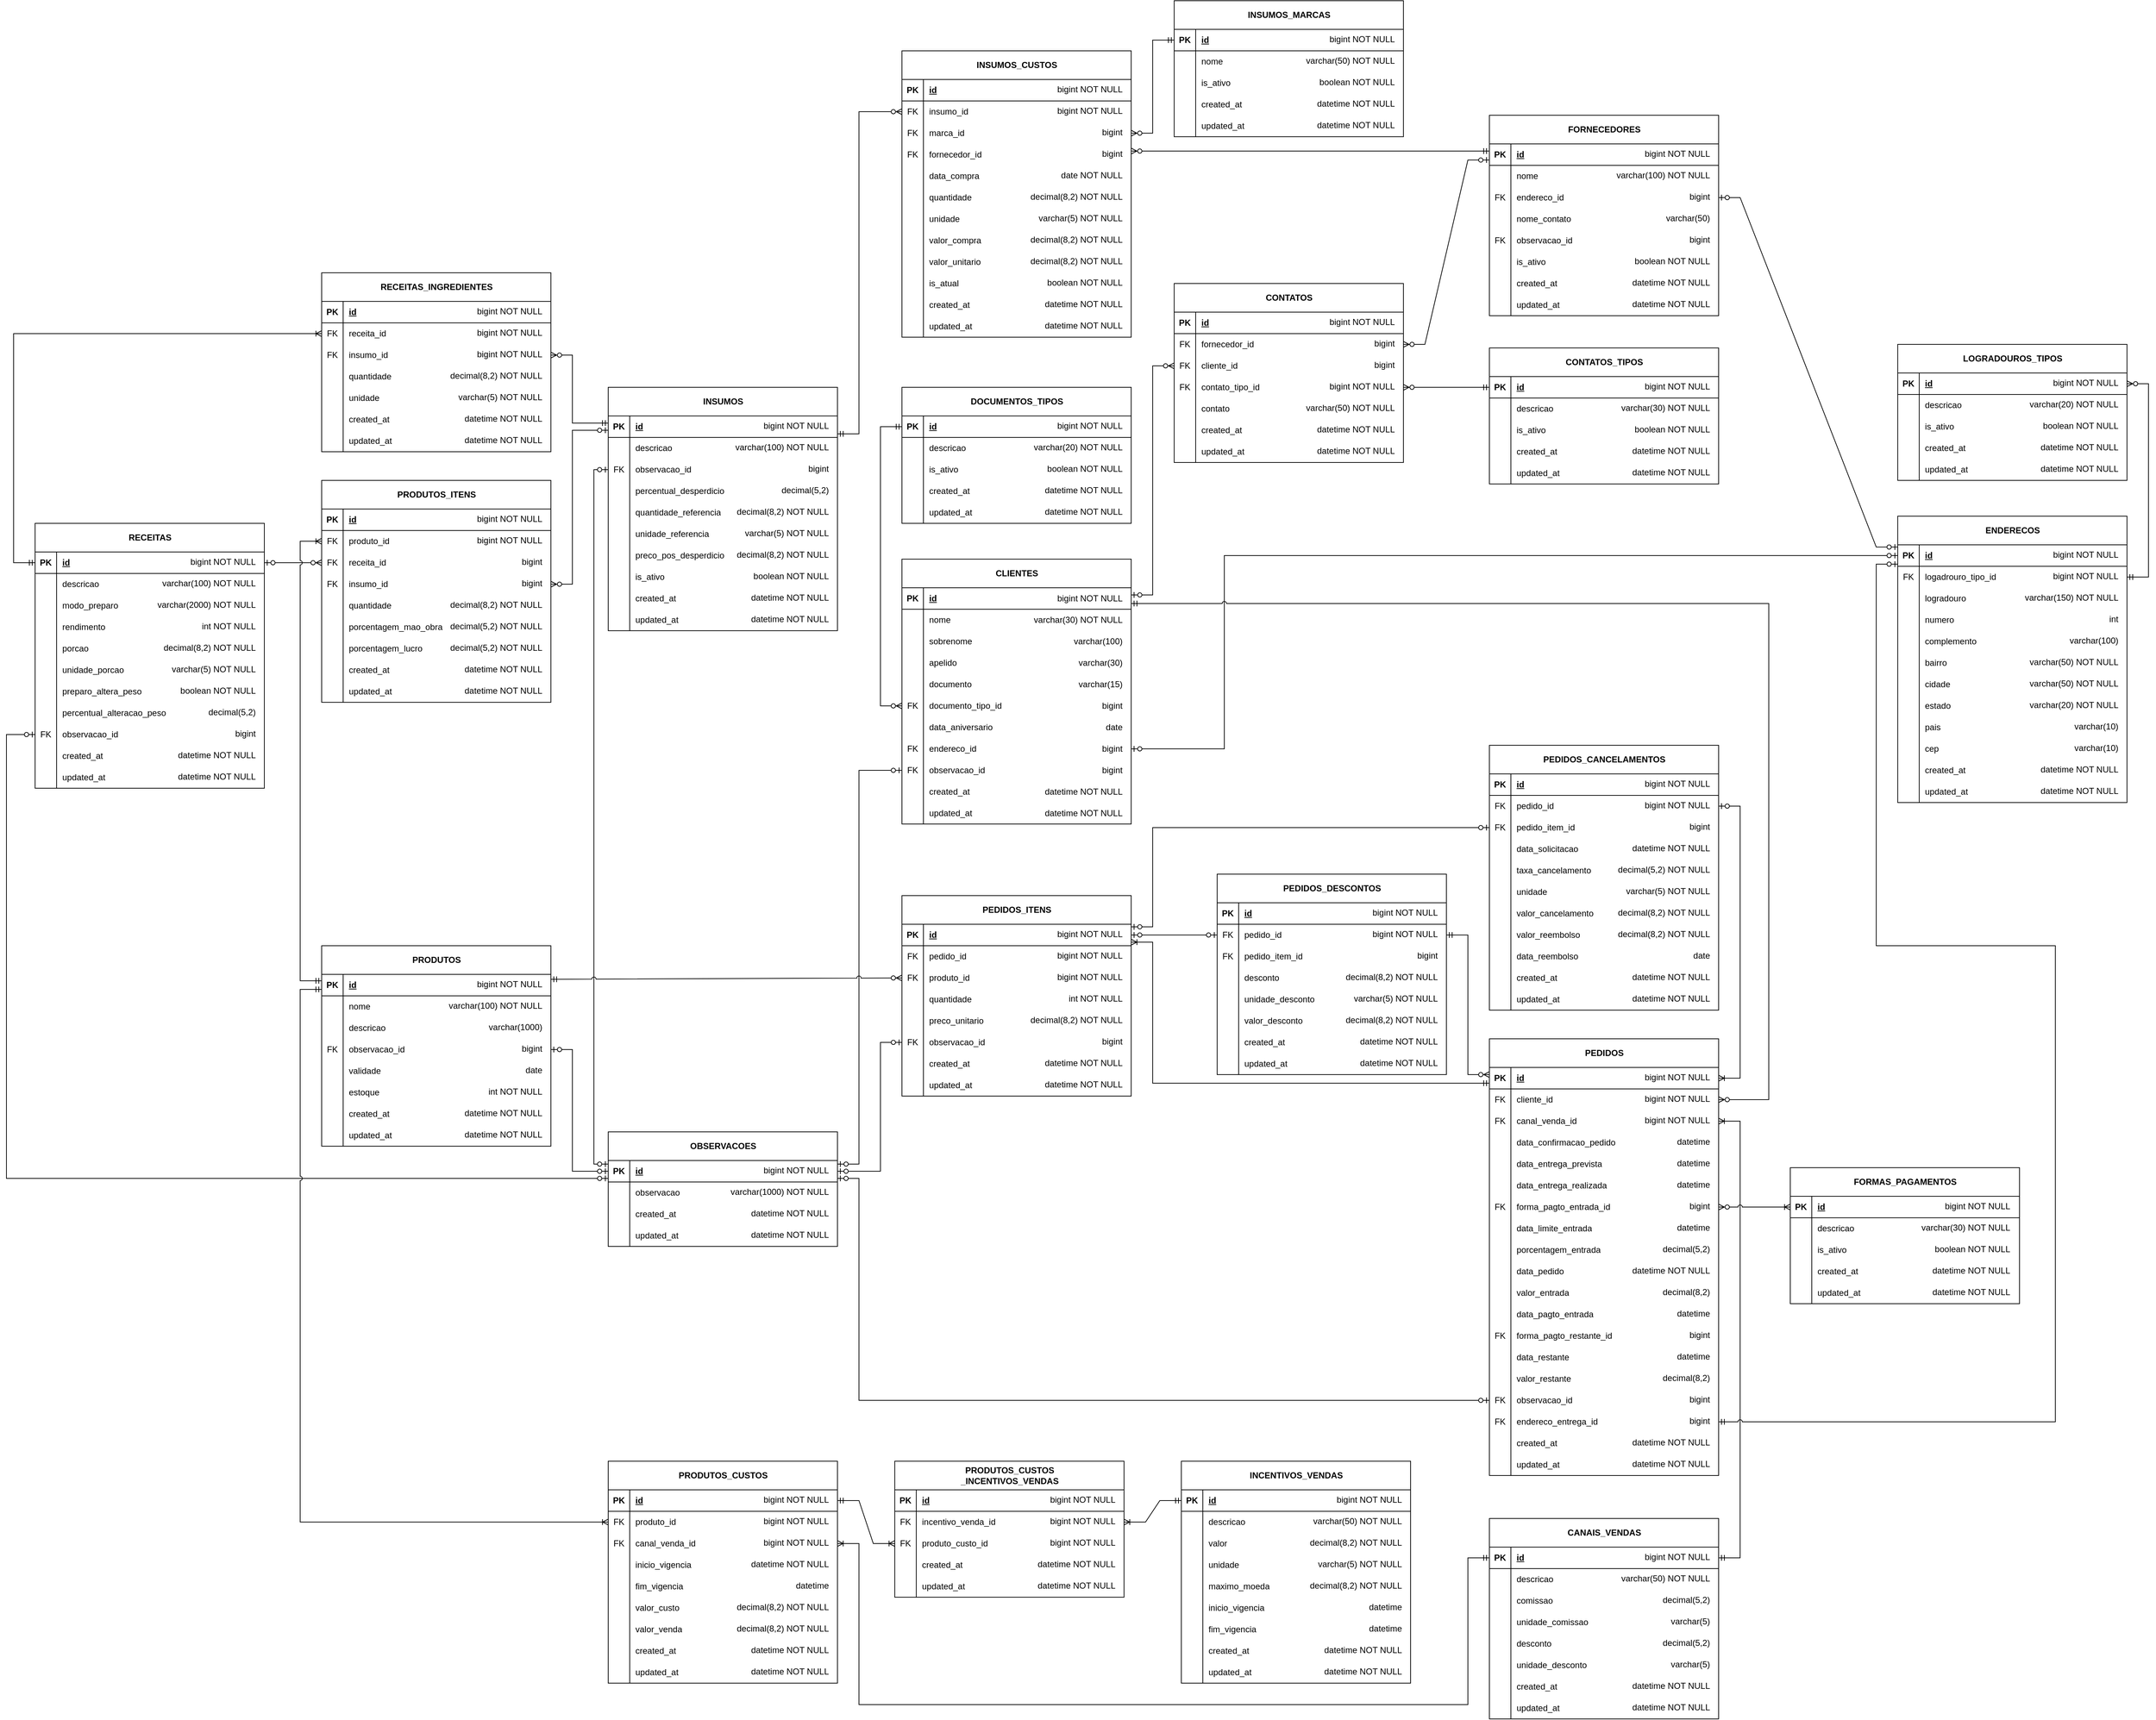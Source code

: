 <mxfile version="24.0.7" type="device">
  <diagram id="r2EfJOxzYgoes5jdS2p7" name="DER">
    <mxGraphModel dx="5572" dy="3272" grid="1" gridSize="10" guides="1" tooltips="1" connect="1" arrows="1" fold="1" page="1" pageScale="1" pageWidth="4681" pageHeight="3300" math="0" shadow="0">
      <root>
        <mxCell id="0" />
        <mxCell id="1" parent="0" />
        <mxCell id="TkXAcFENof4u4B3dZBwz-40" value="" style="group" parent="1" vertex="1" connectable="0">
          <mxGeometry x="2970" y="470" width="320" height="280" as="geometry" />
        </mxCell>
        <mxCell id="wg1zUHox9fvs8fbhJcd4-120" value="FORNECEDORES" style="shape=table;startSize=40;container=1;collapsible=1;childLayout=tableLayout;fixedRows=1;rowLines=0;fontStyle=1;align=center;resizeLast=1;html=1;" parent="TkXAcFENof4u4B3dZBwz-40" vertex="1">
          <mxGeometry width="320" height="280" as="geometry">
            <mxRectangle width="140" height="40" as="alternateBounds" />
          </mxGeometry>
        </mxCell>
        <mxCell id="wg1zUHox9fvs8fbhJcd4-121" value="" style="shape=tableRow;horizontal=0;startSize=0;swimlaneHead=0;swimlaneBody=0;fillColor=none;collapsible=0;dropTarget=0;points=[[0,0.5],[1,0.5]];portConstraint=eastwest;top=0;left=0;right=0;bottom=1;" parent="wg1zUHox9fvs8fbhJcd4-120" vertex="1">
          <mxGeometry y="40" width="320" height="30" as="geometry" />
        </mxCell>
        <mxCell id="wg1zUHox9fvs8fbhJcd4-122" value="PK" style="shape=partialRectangle;connectable=0;fillColor=none;top=0;left=0;bottom=0;right=0;fontStyle=1;overflow=hidden;whiteSpace=wrap;html=1;" parent="wg1zUHox9fvs8fbhJcd4-121" vertex="1">
          <mxGeometry width="30" height="30" as="geometry">
            <mxRectangle width="30" height="30" as="alternateBounds" />
          </mxGeometry>
        </mxCell>
        <mxCell id="wg1zUHox9fvs8fbhJcd4-123" value="id" style="shape=partialRectangle;connectable=0;fillColor=none;top=0;left=0;bottom=0;right=0;align=left;spacingLeft=6;fontStyle=5;overflow=hidden;whiteSpace=wrap;html=1;" parent="wg1zUHox9fvs8fbhJcd4-121" vertex="1">
          <mxGeometry x="30" width="290" height="30" as="geometry">
            <mxRectangle width="290" height="30" as="alternateBounds" />
          </mxGeometry>
        </mxCell>
        <mxCell id="wg1zUHox9fvs8fbhJcd4-124" value="" style="shape=tableRow;horizontal=0;startSize=0;swimlaneHead=0;swimlaneBody=0;fillColor=none;collapsible=0;dropTarget=0;points=[[0,0.5],[1,0.5]];portConstraint=eastwest;top=0;left=0;right=0;bottom=0;" parent="wg1zUHox9fvs8fbhJcd4-120" vertex="1">
          <mxGeometry y="70" width="320" height="30" as="geometry" />
        </mxCell>
        <mxCell id="wg1zUHox9fvs8fbhJcd4-125" value="" style="shape=partialRectangle;connectable=0;fillColor=none;top=0;left=0;bottom=0;right=0;editable=1;overflow=hidden;whiteSpace=wrap;html=1;" parent="wg1zUHox9fvs8fbhJcd4-124" vertex="1">
          <mxGeometry width="30" height="30" as="geometry">
            <mxRectangle width="30" height="30" as="alternateBounds" />
          </mxGeometry>
        </mxCell>
        <mxCell id="wg1zUHox9fvs8fbhJcd4-126" value="nome" style="shape=partialRectangle;connectable=0;fillColor=none;top=0;left=0;bottom=0;right=0;align=left;spacingLeft=6;overflow=hidden;whiteSpace=wrap;html=1;" parent="wg1zUHox9fvs8fbhJcd4-124" vertex="1">
          <mxGeometry x="30" width="290" height="30" as="geometry">
            <mxRectangle width="290" height="30" as="alternateBounds" />
          </mxGeometry>
        </mxCell>
        <mxCell id="wg1zUHox9fvs8fbhJcd4-127" value="" style="shape=tableRow;horizontal=0;startSize=0;swimlaneHead=0;swimlaneBody=0;fillColor=none;collapsible=0;dropTarget=0;points=[[0,0.5],[1,0.5]];portConstraint=eastwest;top=0;left=0;right=0;bottom=0;" parent="wg1zUHox9fvs8fbhJcd4-120" vertex="1">
          <mxGeometry y="100" width="320" height="30" as="geometry" />
        </mxCell>
        <mxCell id="wg1zUHox9fvs8fbhJcd4-128" value="FK" style="shape=partialRectangle;connectable=0;fillColor=none;top=0;left=0;bottom=0;right=0;editable=1;overflow=hidden;whiteSpace=wrap;html=1;" parent="wg1zUHox9fvs8fbhJcd4-127" vertex="1">
          <mxGeometry width="30" height="30" as="geometry">
            <mxRectangle width="30" height="30" as="alternateBounds" />
          </mxGeometry>
        </mxCell>
        <mxCell id="wg1zUHox9fvs8fbhJcd4-129" value="endereco_id" style="shape=partialRectangle;connectable=0;fillColor=none;top=0;left=0;bottom=0;right=0;align=left;spacingLeft=6;overflow=hidden;whiteSpace=wrap;html=1;" parent="wg1zUHox9fvs8fbhJcd4-127" vertex="1">
          <mxGeometry x="30" width="290" height="30" as="geometry">
            <mxRectangle width="290" height="30" as="alternateBounds" />
          </mxGeometry>
        </mxCell>
        <mxCell id="wg1zUHox9fvs8fbhJcd4-130" value="" style="shape=tableRow;horizontal=0;startSize=0;swimlaneHead=0;swimlaneBody=0;fillColor=none;collapsible=0;dropTarget=0;points=[[0,0.5],[1,0.5]];portConstraint=eastwest;top=0;left=0;right=0;bottom=0;" parent="wg1zUHox9fvs8fbhJcd4-120" vertex="1">
          <mxGeometry y="130" width="320" height="30" as="geometry" />
        </mxCell>
        <mxCell id="wg1zUHox9fvs8fbhJcd4-131" value="" style="shape=partialRectangle;connectable=0;fillColor=none;top=0;left=0;bottom=0;right=0;editable=1;overflow=hidden;whiteSpace=wrap;html=1;" parent="wg1zUHox9fvs8fbhJcd4-130" vertex="1">
          <mxGeometry width="30" height="30" as="geometry">
            <mxRectangle width="30" height="30" as="alternateBounds" />
          </mxGeometry>
        </mxCell>
        <mxCell id="wg1zUHox9fvs8fbhJcd4-132" value="nome_contato" style="shape=partialRectangle;connectable=0;fillColor=none;top=0;left=0;bottom=0;right=0;align=left;spacingLeft=6;overflow=hidden;whiteSpace=wrap;html=1;" parent="wg1zUHox9fvs8fbhJcd4-130" vertex="1">
          <mxGeometry x="30" width="290" height="30" as="geometry">
            <mxRectangle width="290" height="30" as="alternateBounds" />
          </mxGeometry>
        </mxCell>
        <mxCell id="wg1zUHox9fvs8fbhJcd4-133" value="" style="shape=tableRow;horizontal=0;startSize=0;swimlaneHead=0;swimlaneBody=0;fillColor=none;collapsible=0;dropTarget=0;points=[[0,0.5],[1,0.5]];portConstraint=eastwest;top=0;left=0;right=0;bottom=0;" parent="wg1zUHox9fvs8fbhJcd4-120" vertex="1">
          <mxGeometry y="160" width="320" height="30" as="geometry" />
        </mxCell>
        <mxCell id="wg1zUHox9fvs8fbhJcd4-134" value="FK" style="shape=partialRectangle;connectable=0;fillColor=none;top=0;left=0;bottom=0;right=0;editable=1;overflow=hidden;whiteSpace=wrap;html=1;" parent="wg1zUHox9fvs8fbhJcd4-133" vertex="1">
          <mxGeometry width="30" height="30" as="geometry">
            <mxRectangle width="30" height="30" as="alternateBounds" />
          </mxGeometry>
        </mxCell>
        <mxCell id="wg1zUHox9fvs8fbhJcd4-135" value="observacao_id" style="shape=partialRectangle;connectable=0;fillColor=none;top=0;left=0;bottom=0;right=0;align=left;spacingLeft=6;overflow=hidden;whiteSpace=wrap;html=1;" parent="wg1zUHox9fvs8fbhJcd4-133" vertex="1">
          <mxGeometry x="30" width="290" height="30" as="geometry">
            <mxRectangle width="290" height="30" as="alternateBounds" />
          </mxGeometry>
        </mxCell>
        <mxCell id="wg1zUHox9fvs8fbhJcd4-136" value="" style="shape=tableRow;horizontal=0;startSize=0;swimlaneHead=0;swimlaneBody=0;fillColor=none;collapsible=0;dropTarget=0;points=[[0,0.5],[1,0.5]];portConstraint=eastwest;top=0;left=0;right=0;bottom=0;" parent="wg1zUHox9fvs8fbhJcd4-120" vertex="1">
          <mxGeometry y="190" width="320" height="30" as="geometry" />
        </mxCell>
        <mxCell id="wg1zUHox9fvs8fbhJcd4-137" value="" style="shape=partialRectangle;connectable=0;fillColor=none;top=0;left=0;bottom=0;right=0;editable=1;overflow=hidden;whiteSpace=wrap;html=1;" parent="wg1zUHox9fvs8fbhJcd4-136" vertex="1">
          <mxGeometry width="30" height="30" as="geometry">
            <mxRectangle width="30" height="30" as="alternateBounds" />
          </mxGeometry>
        </mxCell>
        <mxCell id="wg1zUHox9fvs8fbhJcd4-138" value="is_ativo" style="shape=partialRectangle;connectable=0;fillColor=none;top=0;left=0;bottom=0;right=0;align=left;spacingLeft=6;overflow=hidden;whiteSpace=wrap;html=1;" parent="wg1zUHox9fvs8fbhJcd4-136" vertex="1">
          <mxGeometry x="30" width="290" height="30" as="geometry">
            <mxRectangle width="290" height="30" as="alternateBounds" />
          </mxGeometry>
        </mxCell>
        <mxCell id="wg1zUHox9fvs8fbhJcd4-139" value="" style="shape=tableRow;horizontal=0;startSize=0;swimlaneHead=0;swimlaneBody=0;fillColor=none;collapsible=0;dropTarget=0;points=[[0,0.5],[1,0.5]];portConstraint=eastwest;top=0;left=0;right=0;bottom=0;" parent="wg1zUHox9fvs8fbhJcd4-120" vertex="1">
          <mxGeometry y="220" width="320" height="30" as="geometry" />
        </mxCell>
        <mxCell id="wg1zUHox9fvs8fbhJcd4-140" value="" style="shape=partialRectangle;connectable=0;fillColor=none;top=0;left=0;bottom=0;right=0;editable=1;overflow=hidden;whiteSpace=wrap;html=1;" parent="wg1zUHox9fvs8fbhJcd4-139" vertex="1">
          <mxGeometry width="30" height="30" as="geometry">
            <mxRectangle width="30" height="30" as="alternateBounds" />
          </mxGeometry>
        </mxCell>
        <mxCell id="wg1zUHox9fvs8fbhJcd4-141" value="created_at" style="shape=partialRectangle;connectable=0;fillColor=none;top=0;left=0;bottom=0;right=0;align=left;spacingLeft=6;overflow=hidden;whiteSpace=wrap;html=1;" parent="wg1zUHox9fvs8fbhJcd4-139" vertex="1">
          <mxGeometry x="30" width="290" height="30" as="geometry">
            <mxRectangle width="290" height="30" as="alternateBounds" />
          </mxGeometry>
        </mxCell>
        <mxCell id="wg1zUHox9fvs8fbhJcd4-142" value="" style="shape=tableRow;horizontal=0;startSize=0;swimlaneHead=0;swimlaneBody=0;fillColor=none;collapsible=0;dropTarget=0;points=[[0,0.5],[1,0.5]];portConstraint=eastwest;top=0;left=0;right=0;bottom=0;" parent="wg1zUHox9fvs8fbhJcd4-120" vertex="1">
          <mxGeometry y="250" width="320" height="30" as="geometry" />
        </mxCell>
        <mxCell id="wg1zUHox9fvs8fbhJcd4-143" value="" style="shape=partialRectangle;connectable=0;fillColor=none;top=0;left=0;bottom=0;right=0;editable=1;overflow=hidden;whiteSpace=wrap;html=1;" parent="wg1zUHox9fvs8fbhJcd4-142" vertex="1">
          <mxGeometry width="30" height="30" as="geometry">
            <mxRectangle width="30" height="30" as="alternateBounds" />
          </mxGeometry>
        </mxCell>
        <mxCell id="wg1zUHox9fvs8fbhJcd4-144" value="updated_at" style="shape=partialRectangle;connectable=0;fillColor=none;top=0;left=0;bottom=0;right=0;align=left;spacingLeft=6;overflow=hidden;whiteSpace=wrap;html=1;" parent="wg1zUHox9fvs8fbhJcd4-142" vertex="1">
          <mxGeometry x="30" width="290" height="30" as="geometry">
            <mxRectangle width="290" height="30" as="alternateBounds" />
          </mxGeometry>
        </mxCell>
        <mxCell id="TkXAcFENof4u4B3dZBwz-14" value="&lt;font style=&quot;font-size: 12px;&quot;&gt;bigint&amp;nbsp;NOT NULL&lt;div&gt;&lt;span style=&quot;background-color: initial; font-size: 13px;&quot;&gt;&lt;font style=&quot;font-size: 12px;&quot;&gt;&lt;br&gt;&lt;/font&gt;&lt;/span&gt;&lt;/div&gt;varchar(100)&lt;/font&gt;&amp;nbsp;NOT NULL&lt;div style=&quot;&quot;&gt;&lt;span style=&quot;background-color: initial; font-size: 13px;&quot;&gt;&lt;font style=&quot;font-size: 12px;&quot;&gt;&lt;br&gt;&lt;/font&gt;&lt;/span&gt;&lt;/div&gt;&lt;div style=&quot;&quot;&gt;&lt;font style=&quot;&quot;&gt;&lt;span style=&quot;background-color: initial;&quot;&gt;&lt;font style=&quot;font-size: 12px;&quot;&gt;bigint&lt;/font&gt;&lt;/span&gt;&lt;br&gt;&lt;font style=&quot;font-size: 13px;&quot;&gt;&lt;br style=&quot;&quot;&gt;&lt;/font&gt;&lt;/font&gt;&lt;div&gt;&lt;font style=&quot;font-size: 12px;&quot;&gt;varchar(50)&lt;/font&gt;&lt;/div&gt;&lt;div style=&quot;font-size: 13px;&quot;&gt;&lt;font style=&quot;font-size: 13px;&quot;&gt;&lt;br&gt;&lt;/font&gt;&lt;/div&gt;&lt;div&gt;&lt;font style=&quot;font-size: 12px;&quot;&gt;bigint&lt;/font&gt;&lt;/div&gt;&lt;div style=&quot;font-size: 13px;&quot;&gt;&lt;font style=&quot;font-size: 13px;&quot;&gt;&lt;br&gt;&lt;/font&gt;&lt;/div&gt;&lt;div&gt;&lt;span style=&quot;background-color: initial;&quot;&gt;boolean&lt;/span&gt;&lt;span style=&quot;background-color: initial;&quot;&gt;&amp;nbsp;&lt;/span&gt;&lt;span style=&quot;background-color: initial;&quot;&gt;NOT NULL&lt;/span&gt;&lt;br&gt;&lt;/div&gt;&lt;div style=&quot;font-size: 13px;&quot;&gt;&lt;font style=&quot;font-size: 13px;&quot;&gt;&lt;br&gt;&lt;/font&gt;&lt;/div&gt;&lt;div&gt;&lt;font style=&quot;font-size: 12px;&quot;&gt;datetime&lt;/font&gt;&lt;span style=&quot;background-color: initial;&quot;&gt;&amp;nbsp;&lt;/span&gt;&lt;span style=&quot;background-color: initial;&quot;&gt;NOT NULL&lt;/span&gt;&lt;/div&gt;&lt;div style=&quot;font-size: 13px;&quot;&gt;&lt;font style=&quot;font-size: 13px;&quot;&gt;&lt;br&gt;&lt;/font&gt;&lt;/div&gt;&lt;div&gt;&lt;font style=&quot;font-size: 12px;&quot;&gt;datetime&lt;/font&gt;&lt;span style=&quot;background-color: initial;&quot;&gt;&amp;nbsp;&lt;/span&gt;&lt;span style=&quot;background-color: initial;&quot;&gt;NOT NULL&lt;/span&gt;&lt;/div&gt;&lt;/div&gt;" style="text;align=right;verticalAlign=top;rounded=0;whiteSpace=wrap;html=1;" parent="TkXAcFENof4u4B3dZBwz-40" vertex="1">
          <mxGeometry x="160" y="40" width="150" height="240" as="geometry" />
        </mxCell>
        <mxCell id="TkXAcFENof4u4B3dZBwz-41" value="" style="group" parent="1" vertex="1" connectable="0">
          <mxGeometry x="2150" y="380" width="320" height="400" as="geometry" />
        </mxCell>
        <mxCell id="wg1zUHox9fvs8fbhJcd4-42" value="INSUMOS_CUSTOS" style="shape=table;startSize=40;container=1;collapsible=1;childLayout=tableLayout;fixedRows=1;rowLines=0;fontStyle=1;align=center;resizeLast=1;html=1;" parent="TkXAcFENof4u4B3dZBwz-41" vertex="1">
          <mxGeometry width="320" height="400" as="geometry">
            <mxRectangle width="150" height="40" as="alternateBounds" />
          </mxGeometry>
        </mxCell>
        <mxCell id="wg1zUHox9fvs8fbhJcd4-43" value="" style="shape=tableRow;horizontal=0;startSize=0;swimlaneHead=0;swimlaneBody=0;fillColor=none;collapsible=0;dropTarget=0;points=[[0,0.5],[1,0.5]];portConstraint=eastwest;top=0;left=0;right=0;bottom=1;" parent="wg1zUHox9fvs8fbhJcd4-42" vertex="1">
          <mxGeometry y="40" width="320" height="30" as="geometry" />
        </mxCell>
        <mxCell id="wg1zUHox9fvs8fbhJcd4-44" value="PK" style="shape=partialRectangle;connectable=0;fillColor=none;top=0;left=0;bottom=0;right=0;fontStyle=1;overflow=hidden;whiteSpace=wrap;html=1;" parent="wg1zUHox9fvs8fbhJcd4-43" vertex="1">
          <mxGeometry width="30" height="30" as="geometry">
            <mxRectangle width="30" height="30" as="alternateBounds" />
          </mxGeometry>
        </mxCell>
        <mxCell id="wg1zUHox9fvs8fbhJcd4-45" value="id" style="shape=partialRectangle;connectable=0;fillColor=none;top=0;left=0;bottom=0;right=0;align=left;spacingLeft=6;fontStyle=5;overflow=hidden;whiteSpace=wrap;html=1;" parent="wg1zUHox9fvs8fbhJcd4-43" vertex="1">
          <mxGeometry x="30" width="290" height="30" as="geometry">
            <mxRectangle width="290" height="30" as="alternateBounds" />
          </mxGeometry>
        </mxCell>
        <mxCell id="wg1zUHox9fvs8fbhJcd4-46" value="" style="shape=tableRow;horizontal=0;startSize=0;swimlaneHead=0;swimlaneBody=0;fillColor=none;collapsible=0;dropTarget=0;points=[[0,0.5],[1,0.5]];portConstraint=eastwest;top=0;left=0;right=0;bottom=0;" parent="wg1zUHox9fvs8fbhJcd4-42" vertex="1">
          <mxGeometry y="70" width="320" height="30" as="geometry" />
        </mxCell>
        <mxCell id="wg1zUHox9fvs8fbhJcd4-47" value="FK" style="shape=partialRectangle;connectable=0;fillColor=none;top=0;left=0;bottom=0;right=0;editable=1;overflow=hidden;whiteSpace=wrap;html=1;" parent="wg1zUHox9fvs8fbhJcd4-46" vertex="1">
          <mxGeometry width="30" height="30" as="geometry">
            <mxRectangle width="30" height="30" as="alternateBounds" />
          </mxGeometry>
        </mxCell>
        <mxCell id="wg1zUHox9fvs8fbhJcd4-48" value="insumo_id" style="shape=partialRectangle;connectable=0;fillColor=none;top=0;left=0;bottom=0;right=0;align=left;spacingLeft=6;overflow=hidden;whiteSpace=wrap;html=1;" parent="wg1zUHox9fvs8fbhJcd4-46" vertex="1">
          <mxGeometry x="30" width="290" height="30" as="geometry">
            <mxRectangle width="290" height="30" as="alternateBounds" />
          </mxGeometry>
        </mxCell>
        <mxCell id="wg1zUHox9fvs8fbhJcd4-49" value="" style="shape=tableRow;horizontal=0;startSize=0;swimlaneHead=0;swimlaneBody=0;fillColor=none;collapsible=0;dropTarget=0;points=[[0,0.5],[1,0.5]];portConstraint=eastwest;top=0;left=0;right=0;bottom=0;" parent="wg1zUHox9fvs8fbhJcd4-42" vertex="1">
          <mxGeometry y="100" width="320" height="30" as="geometry" />
        </mxCell>
        <mxCell id="wg1zUHox9fvs8fbhJcd4-50" value="FK" style="shape=partialRectangle;connectable=0;fillColor=none;top=0;left=0;bottom=0;right=0;editable=1;overflow=hidden;whiteSpace=wrap;html=1;" parent="wg1zUHox9fvs8fbhJcd4-49" vertex="1">
          <mxGeometry width="30" height="30" as="geometry">
            <mxRectangle width="30" height="30" as="alternateBounds" />
          </mxGeometry>
        </mxCell>
        <mxCell id="wg1zUHox9fvs8fbhJcd4-51" value="marca_id" style="shape=partialRectangle;connectable=0;fillColor=none;top=0;left=0;bottom=0;right=0;align=left;spacingLeft=6;overflow=hidden;whiteSpace=wrap;html=1;" parent="wg1zUHox9fvs8fbhJcd4-49" vertex="1">
          <mxGeometry x="30" width="290" height="30" as="geometry">
            <mxRectangle width="290" height="30" as="alternateBounds" />
          </mxGeometry>
        </mxCell>
        <mxCell id="wg1zUHox9fvs8fbhJcd4-52" value="" style="shape=tableRow;horizontal=0;startSize=0;swimlaneHead=0;swimlaneBody=0;fillColor=none;collapsible=0;dropTarget=0;points=[[0,0.5],[1,0.5]];portConstraint=eastwest;top=0;left=0;right=0;bottom=0;" parent="wg1zUHox9fvs8fbhJcd4-42" vertex="1">
          <mxGeometry y="130" width="320" height="30" as="geometry" />
        </mxCell>
        <mxCell id="wg1zUHox9fvs8fbhJcd4-53" value="FK" style="shape=partialRectangle;connectable=0;fillColor=none;top=0;left=0;bottom=0;right=0;editable=1;overflow=hidden;whiteSpace=wrap;html=1;" parent="wg1zUHox9fvs8fbhJcd4-52" vertex="1">
          <mxGeometry width="30" height="30" as="geometry">
            <mxRectangle width="30" height="30" as="alternateBounds" />
          </mxGeometry>
        </mxCell>
        <mxCell id="wg1zUHox9fvs8fbhJcd4-54" value="fornecedor_id" style="shape=partialRectangle;connectable=0;fillColor=none;top=0;left=0;bottom=0;right=0;align=left;spacingLeft=6;overflow=hidden;whiteSpace=wrap;html=1;" parent="wg1zUHox9fvs8fbhJcd4-52" vertex="1">
          <mxGeometry x="30" width="290" height="30" as="geometry">
            <mxRectangle width="290" height="30" as="alternateBounds" />
          </mxGeometry>
        </mxCell>
        <mxCell id="wg1zUHox9fvs8fbhJcd4-71" value="" style="shape=tableRow;horizontal=0;startSize=0;swimlaneHead=0;swimlaneBody=0;fillColor=none;collapsible=0;dropTarget=0;points=[[0,0.5],[1,0.5]];portConstraint=eastwest;top=0;left=0;right=0;bottom=0;" parent="wg1zUHox9fvs8fbhJcd4-42" vertex="1">
          <mxGeometry y="160" width="320" height="30" as="geometry" />
        </mxCell>
        <mxCell id="wg1zUHox9fvs8fbhJcd4-72" value="" style="shape=partialRectangle;connectable=0;fillColor=none;top=0;left=0;bottom=0;right=0;editable=1;overflow=hidden;whiteSpace=wrap;html=1;" parent="wg1zUHox9fvs8fbhJcd4-71" vertex="1">
          <mxGeometry width="30" height="30" as="geometry">
            <mxRectangle width="30" height="30" as="alternateBounds" />
          </mxGeometry>
        </mxCell>
        <mxCell id="wg1zUHox9fvs8fbhJcd4-73" value="data_compra" style="shape=partialRectangle;connectable=0;fillColor=none;top=0;left=0;bottom=0;right=0;align=left;spacingLeft=6;overflow=hidden;whiteSpace=wrap;html=1;" parent="wg1zUHox9fvs8fbhJcd4-71" vertex="1">
          <mxGeometry x="30" width="290" height="30" as="geometry">
            <mxRectangle width="290" height="30" as="alternateBounds" />
          </mxGeometry>
        </mxCell>
        <mxCell id="wg1zUHox9fvs8fbhJcd4-74" value="" style="shape=tableRow;horizontal=0;startSize=0;swimlaneHead=0;swimlaneBody=0;fillColor=none;collapsible=0;dropTarget=0;points=[[0,0.5],[1,0.5]];portConstraint=eastwest;top=0;left=0;right=0;bottom=0;" parent="wg1zUHox9fvs8fbhJcd4-42" vertex="1">
          <mxGeometry y="190" width="320" height="30" as="geometry" />
        </mxCell>
        <mxCell id="wg1zUHox9fvs8fbhJcd4-75" value="" style="shape=partialRectangle;connectable=0;fillColor=none;top=0;left=0;bottom=0;right=0;editable=1;overflow=hidden;whiteSpace=wrap;html=1;" parent="wg1zUHox9fvs8fbhJcd4-74" vertex="1">
          <mxGeometry width="30" height="30" as="geometry">
            <mxRectangle width="30" height="30" as="alternateBounds" />
          </mxGeometry>
        </mxCell>
        <mxCell id="wg1zUHox9fvs8fbhJcd4-76" value="quantidade" style="shape=partialRectangle;connectable=0;fillColor=none;top=0;left=0;bottom=0;right=0;align=left;spacingLeft=6;overflow=hidden;whiteSpace=wrap;html=1;" parent="wg1zUHox9fvs8fbhJcd4-74" vertex="1">
          <mxGeometry x="30" width="290" height="30" as="geometry">
            <mxRectangle width="290" height="30" as="alternateBounds" />
          </mxGeometry>
        </mxCell>
        <mxCell id="wg1zUHox9fvs8fbhJcd4-77" value="" style="shape=tableRow;horizontal=0;startSize=0;swimlaneHead=0;swimlaneBody=0;fillColor=none;collapsible=0;dropTarget=0;points=[[0,0.5],[1,0.5]];portConstraint=eastwest;top=0;left=0;right=0;bottom=0;" parent="wg1zUHox9fvs8fbhJcd4-42" vertex="1">
          <mxGeometry y="220" width="320" height="30" as="geometry" />
        </mxCell>
        <mxCell id="wg1zUHox9fvs8fbhJcd4-78" value="" style="shape=partialRectangle;connectable=0;fillColor=none;top=0;left=0;bottom=0;right=0;editable=1;overflow=hidden;whiteSpace=wrap;html=1;" parent="wg1zUHox9fvs8fbhJcd4-77" vertex="1">
          <mxGeometry width="30" height="30" as="geometry">
            <mxRectangle width="30" height="30" as="alternateBounds" />
          </mxGeometry>
        </mxCell>
        <mxCell id="wg1zUHox9fvs8fbhJcd4-79" value="unidade" style="shape=partialRectangle;connectable=0;fillColor=none;top=0;left=0;bottom=0;right=0;align=left;spacingLeft=6;overflow=hidden;whiteSpace=wrap;html=1;" parent="wg1zUHox9fvs8fbhJcd4-77" vertex="1">
          <mxGeometry x="30" width="290" height="30" as="geometry">
            <mxRectangle width="290" height="30" as="alternateBounds" />
          </mxGeometry>
        </mxCell>
        <mxCell id="wg1zUHox9fvs8fbhJcd4-80" value="" style="shape=tableRow;horizontal=0;startSize=0;swimlaneHead=0;swimlaneBody=0;fillColor=none;collapsible=0;dropTarget=0;points=[[0,0.5],[1,0.5]];portConstraint=eastwest;top=0;left=0;right=0;bottom=0;" parent="wg1zUHox9fvs8fbhJcd4-42" vertex="1">
          <mxGeometry y="250" width="320" height="30" as="geometry" />
        </mxCell>
        <mxCell id="wg1zUHox9fvs8fbhJcd4-81" value="" style="shape=partialRectangle;connectable=0;fillColor=none;top=0;left=0;bottom=0;right=0;editable=1;overflow=hidden;whiteSpace=wrap;html=1;" parent="wg1zUHox9fvs8fbhJcd4-80" vertex="1">
          <mxGeometry width="30" height="30" as="geometry">
            <mxRectangle width="30" height="30" as="alternateBounds" />
          </mxGeometry>
        </mxCell>
        <mxCell id="wg1zUHox9fvs8fbhJcd4-82" value="valor_compra" style="shape=partialRectangle;connectable=0;fillColor=none;top=0;left=0;bottom=0;right=0;align=left;spacingLeft=6;overflow=hidden;whiteSpace=wrap;html=1;" parent="wg1zUHox9fvs8fbhJcd4-80" vertex="1">
          <mxGeometry x="30" width="290" height="30" as="geometry">
            <mxRectangle width="290" height="30" as="alternateBounds" />
          </mxGeometry>
        </mxCell>
        <mxCell id="wg1zUHox9fvs8fbhJcd4-108" value="" style="shape=tableRow;horizontal=0;startSize=0;swimlaneHead=0;swimlaneBody=0;fillColor=none;collapsible=0;dropTarget=0;points=[[0,0.5],[1,0.5]];portConstraint=eastwest;top=0;left=0;right=0;bottom=0;" parent="wg1zUHox9fvs8fbhJcd4-42" vertex="1">
          <mxGeometry y="280" width="320" height="30" as="geometry" />
        </mxCell>
        <mxCell id="wg1zUHox9fvs8fbhJcd4-109" value="" style="shape=partialRectangle;connectable=0;fillColor=none;top=0;left=0;bottom=0;right=0;editable=1;overflow=hidden;whiteSpace=wrap;html=1;" parent="wg1zUHox9fvs8fbhJcd4-108" vertex="1">
          <mxGeometry width="30" height="30" as="geometry">
            <mxRectangle width="30" height="30" as="alternateBounds" />
          </mxGeometry>
        </mxCell>
        <mxCell id="wg1zUHox9fvs8fbhJcd4-110" value="valor_unitario" style="shape=partialRectangle;connectable=0;fillColor=none;top=0;left=0;bottom=0;right=0;align=left;spacingLeft=6;overflow=hidden;whiteSpace=wrap;html=1;" parent="wg1zUHox9fvs8fbhJcd4-108" vertex="1">
          <mxGeometry x="30" width="290" height="30" as="geometry">
            <mxRectangle width="290" height="30" as="alternateBounds" />
          </mxGeometry>
        </mxCell>
        <mxCell id="wg1zUHox9fvs8fbhJcd4-111" value="" style="shape=tableRow;horizontal=0;startSize=0;swimlaneHead=0;swimlaneBody=0;fillColor=none;collapsible=0;dropTarget=0;points=[[0,0.5],[1,0.5]];portConstraint=eastwest;top=0;left=0;right=0;bottom=0;" parent="wg1zUHox9fvs8fbhJcd4-42" vertex="1">
          <mxGeometry y="310" width="320" height="30" as="geometry" />
        </mxCell>
        <mxCell id="wg1zUHox9fvs8fbhJcd4-112" value="" style="shape=partialRectangle;connectable=0;fillColor=none;top=0;left=0;bottom=0;right=0;editable=1;overflow=hidden;whiteSpace=wrap;html=1;" parent="wg1zUHox9fvs8fbhJcd4-111" vertex="1">
          <mxGeometry width="30" height="30" as="geometry">
            <mxRectangle width="30" height="30" as="alternateBounds" />
          </mxGeometry>
        </mxCell>
        <mxCell id="wg1zUHox9fvs8fbhJcd4-113" value="is_atual" style="shape=partialRectangle;connectable=0;fillColor=none;top=0;left=0;bottom=0;right=0;align=left;spacingLeft=6;overflow=hidden;whiteSpace=wrap;html=1;" parent="wg1zUHox9fvs8fbhJcd4-111" vertex="1">
          <mxGeometry x="30" width="290" height="30" as="geometry">
            <mxRectangle width="290" height="30" as="alternateBounds" />
          </mxGeometry>
        </mxCell>
        <mxCell id="wg1zUHox9fvs8fbhJcd4-114" value="" style="shape=tableRow;horizontal=0;startSize=0;swimlaneHead=0;swimlaneBody=0;fillColor=none;collapsible=0;dropTarget=0;points=[[0,0.5],[1,0.5]];portConstraint=eastwest;top=0;left=0;right=0;bottom=0;" parent="wg1zUHox9fvs8fbhJcd4-42" vertex="1">
          <mxGeometry y="340" width="320" height="30" as="geometry" />
        </mxCell>
        <mxCell id="wg1zUHox9fvs8fbhJcd4-115" value="" style="shape=partialRectangle;connectable=0;fillColor=none;top=0;left=0;bottom=0;right=0;editable=1;overflow=hidden;whiteSpace=wrap;html=1;" parent="wg1zUHox9fvs8fbhJcd4-114" vertex="1">
          <mxGeometry width="30" height="30" as="geometry">
            <mxRectangle width="30" height="30" as="alternateBounds" />
          </mxGeometry>
        </mxCell>
        <mxCell id="wg1zUHox9fvs8fbhJcd4-116" value="created_at" style="shape=partialRectangle;connectable=0;fillColor=none;top=0;left=0;bottom=0;right=0;align=left;spacingLeft=6;overflow=hidden;whiteSpace=wrap;html=1;" parent="wg1zUHox9fvs8fbhJcd4-114" vertex="1">
          <mxGeometry x="30" width="290" height="30" as="geometry">
            <mxRectangle width="290" height="30" as="alternateBounds" />
          </mxGeometry>
        </mxCell>
        <mxCell id="wg1zUHox9fvs8fbhJcd4-117" value="" style="shape=tableRow;horizontal=0;startSize=0;swimlaneHead=0;swimlaneBody=0;fillColor=none;collapsible=0;dropTarget=0;points=[[0,0.5],[1,0.5]];portConstraint=eastwest;top=0;left=0;right=0;bottom=0;" parent="wg1zUHox9fvs8fbhJcd4-42" vertex="1">
          <mxGeometry y="370" width="320" height="30" as="geometry" />
        </mxCell>
        <mxCell id="wg1zUHox9fvs8fbhJcd4-118" value="" style="shape=partialRectangle;connectable=0;fillColor=none;top=0;left=0;bottom=0;right=0;editable=1;overflow=hidden;whiteSpace=wrap;html=1;" parent="wg1zUHox9fvs8fbhJcd4-117" vertex="1">
          <mxGeometry width="30" height="30" as="geometry">
            <mxRectangle width="30" height="30" as="alternateBounds" />
          </mxGeometry>
        </mxCell>
        <mxCell id="wg1zUHox9fvs8fbhJcd4-119" value="updated_at" style="shape=partialRectangle;connectable=0;fillColor=none;top=0;left=0;bottom=0;right=0;align=left;spacingLeft=6;overflow=hidden;whiteSpace=wrap;html=1;" parent="wg1zUHox9fvs8fbhJcd4-117" vertex="1">
          <mxGeometry x="30" width="290" height="30" as="geometry">
            <mxRectangle width="290" height="30" as="alternateBounds" />
          </mxGeometry>
        </mxCell>
        <mxCell id="TkXAcFENof4u4B3dZBwz-12" value="&lt;font style=&quot;font-size: 12px;&quot;&gt;bigint&amp;nbsp;NOT NULL&lt;div&gt;&lt;span style=&quot;background-color: initial; font-size: 13px;&quot;&gt;&lt;font style=&quot;font-size: 12px;&quot;&gt;&lt;br&gt;&lt;/font&gt;&lt;/span&gt;&lt;/div&gt;bigint&lt;/font&gt;&amp;nbsp;NOT NULL&lt;div style=&quot;&quot;&gt;&lt;span style=&quot;background-color: initial; font-size: 13px;&quot;&gt;&lt;font style=&quot;font-size: 12px;&quot;&gt;&lt;br&gt;&lt;/font&gt;&lt;/span&gt;&lt;/div&gt;&lt;div style=&quot;&quot;&gt;&lt;font style=&quot;&quot;&gt;&lt;span style=&quot;background-color: initial;&quot;&gt;&lt;font style=&quot;font-size: 12px;&quot;&gt;bigint&lt;/font&gt;&lt;/span&gt;&lt;br&gt;&lt;font style=&quot;font-size: 13px;&quot;&gt;&lt;br style=&quot;&quot;&gt;&lt;/font&gt;&lt;/font&gt;&lt;div&gt;&lt;font style=&quot;font-size: 12px;&quot;&gt;bigint&lt;/font&gt;&lt;/div&gt;&lt;div style=&quot;font-size: 13px;&quot;&gt;&lt;font style=&quot;font-size: 13px;&quot;&gt;&lt;br&gt;&lt;/font&gt;&lt;/div&gt;&lt;div&gt;&lt;font style=&quot;font-size: 12px;&quot;&gt;date&lt;/font&gt;&lt;span style=&quot;background-color: initial;&quot;&gt;&amp;nbsp;&lt;/span&gt;&lt;span style=&quot;background-color: initial;&quot;&gt;NOT NULL&lt;/span&gt;&lt;/div&gt;&lt;div style=&quot;font-size: 13px;&quot;&gt;&lt;font style=&quot;font-size: 13px;&quot;&gt;&lt;br&gt;&lt;/font&gt;&lt;/div&gt;&lt;div&gt;&lt;font style=&quot;font-size: 12px;&quot;&gt;decimal(8,2)&lt;/font&gt;&lt;span style=&quot;background-color: initial;&quot;&gt;&amp;nbsp;&lt;/span&gt;&lt;span style=&quot;background-color: initial;&quot;&gt;NOT NULL&lt;/span&gt;&lt;/div&gt;&lt;div style=&quot;font-size: 13px;&quot;&gt;&lt;font style=&quot;font-size: 13px;&quot;&gt;&lt;br&gt;&lt;/font&gt;&lt;/div&gt;&lt;div&gt;&lt;font style=&quot;font-size: 12px;&quot;&gt;varchar(5)&lt;/font&gt;&lt;span style=&quot;background-color: initial;&quot;&gt;&amp;nbsp;&lt;/span&gt;&lt;span style=&quot;background-color: initial;&quot;&gt;NOT NULL&lt;/span&gt;&lt;/div&gt;&lt;div style=&quot;font-size: 13px;&quot;&gt;&lt;font style=&quot;font-size: 13px;&quot;&gt;&lt;br&gt;&lt;/font&gt;&lt;/div&gt;&lt;div&gt;&lt;font style=&quot;font-size: 12px;&quot;&gt;decimal(8,2)&lt;/font&gt;&lt;span style=&quot;background-color: initial;&quot;&gt;&amp;nbsp;&lt;/span&gt;&lt;span style=&quot;background-color: initial;&quot;&gt;NOT NULL&lt;/span&gt;&lt;/div&gt;&lt;div style=&quot;font-size: 13px;&quot;&gt;&lt;font style=&quot;font-size: 13px;&quot;&gt;&lt;br&gt;&lt;/font&gt;&lt;/div&gt;&lt;div&gt;&lt;font style=&quot;font-size: 12px;&quot;&gt;decimal(8,2)&lt;/font&gt;&lt;span style=&quot;background-color: initial;&quot;&gt;&amp;nbsp;&lt;/span&gt;&lt;span style=&quot;background-color: initial;&quot;&gt;NOT NULL&lt;/span&gt;&lt;/div&gt;&lt;div style=&quot;font-size: 13px;&quot;&gt;&lt;font style=&quot;font-size: 13px;&quot;&gt;&lt;br&gt;&lt;/font&gt;&lt;/div&gt;&lt;div&gt;&lt;font style=&quot;font-size: 12px;&quot;&gt;boolean&lt;/font&gt;&lt;span style=&quot;background-color: initial;&quot;&gt;&amp;nbsp;&lt;/span&gt;&lt;span style=&quot;background-color: initial;&quot;&gt;NOT NULL&lt;/span&gt;&lt;/div&gt;&lt;div style=&quot;font-size: 13px;&quot;&gt;&lt;font style=&quot;font-size: 13px;&quot;&gt;&lt;br&gt;&lt;/font&gt;&lt;/div&gt;&lt;div&gt;&lt;font style=&quot;font-size: 12px;&quot;&gt;datetime&lt;/font&gt;&lt;span style=&quot;background-color: initial;&quot;&gt;&amp;nbsp;&lt;/span&gt;&lt;span style=&quot;background-color: initial;&quot;&gt;NOT NULL&lt;/span&gt;&lt;/div&gt;&lt;div style=&quot;font-size: 13px;&quot;&gt;&lt;font style=&quot;font-size: 13px;&quot;&gt;&lt;br&gt;&lt;/font&gt;&lt;/div&gt;&lt;div&gt;&lt;font style=&quot;font-size: 12px;&quot;&gt;datetime&lt;/font&gt;&lt;span style=&quot;background-color: initial;&quot;&gt;&amp;nbsp;&lt;/span&gt;&lt;span style=&quot;background-color: initial;&quot;&gt;NOT NULL&lt;/span&gt;&lt;/div&gt;&lt;/div&gt;" style="text;align=right;verticalAlign=top;rounded=0;whiteSpace=wrap;html=1;" parent="TkXAcFENof4u4B3dZBwz-41" vertex="1">
          <mxGeometry x="160" y="40" width="150" height="360" as="geometry" />
        </mxCell>
        <mxCell id="TkXAcFENof4u4B3dZBwz-42" value="" style="group" parent="1" vertex="1" connectable="0">
          <mxGeometry x="3540" y="790" width="320" height="190" as="geometry" />
        </mxCell>
        <mxCell id="wg1zUHox9fvs8fbhJcd4-145" value="LOGRADOUROS_TIPOS" style="shape=table;startSize=40;container=1;collapsible=1;childLayout=tableLayout;fixedRows=1;rowLines=0;fontStyle=1;align=center;resizeLast=1;html=1;" parent="TkXAcFENof4u4B3dZBwz-42" vertex="1">
          <mxGeometry width="320" height="190" as="geometry">
            <mxRectangle width="180" height="30" as="alternateBounds" />
          </mxGeometry>
        </mxCell>
        <mxCell id="wg1zUHox9fvs8fbhJcd4-146" value="" style="shape=tableRow;horizontal=0;startSize=0;swimlaneHead=0;swimlaneBody=0;fillColor=none;collapsible=0;dropTarget=0;points=[[0,0.5],[1,0.5]];portConstraint=eastwest;top=0;left=0;right=0;bottom=1;" parent="wg1zUHox9fvs8fbhJcd4-145" vertex="1">
          <mxGeometry y="40" width="320" height="30" as="geometry" />
        </mxCell>
        <mxCell id="wg1zUHox9fvs8fbhJcd4-147" value="PK" style="shape=partialRectangle;connectable=0;fillColor=none;top=0;left=0;bottom=0;right=0;fontStyle=1;overflow=hidden;whiteSpace=wrap;html=1;" parent="wg1zUHox9fvs8fbhJcd4-146" vertex="1">
          <mxGeometry width="30" height="30" as="geometry">
            <mxRectangle width="30" height="30" as="alternateBounds" />
          </mxGeometry>
        </mxCell>
        <mxCell id="wg1zUHox9fvs8fbhJcd4-148" value="id" style="shape=partialRectangle;connectable=0;fillColor=none;top=0;left=0;bottom=0;right=0;align=left;spacingLeft=6;fontStyle=5;overflow=hidden;whiteSpace=wrap;html=1;" parent="wg1zUHox9fvs8fbhJcd4-146" vertex="1">
          <mxGeometry x="30" width="290" height="30" as="geometry">
            <mxRectangle width="290" height="30" as="alternateBounds" />
          </mxGeometry>
        </mxCell>
        <mxCell id="wg1zUHox9fvs8fbhJcd4-149" value="" style="shape=tableRow;horizontal=0;startSize=0;swimlaneHead=0;swimlaneBody=0;fillColor=none;collapsible=0;dropTarget=0;points=[[0,0.5],[1,0.5]];portConstraint=eastwest;top=0;left=0;right=0;bottom=0;" parent="wg1zUHox9fvs8fbhJcd4-145" vertex="1">
          <mxGeometry y="70" width="320" height="30" as="geometry" />
        </mxCell>
        <mxCell id="wg1zUHox9fvs8fbhJcd4-150" value="" style="shape=partialRectangle;connectable=0;fillColor=none;top=0;left=0;bottom=0;right=0;editable=1;overflow=hidden;whiteSpace=wrap;html=1;" parent="wg1zUHox9fvs8fbhJcd4-149" vertex="1">
          <mxGeometry width="30" height="30" as="geometry">
            <mxRectangle width="30" height="30" as="alternateBounds" />
          </mxGeometry>
        </mxCell>
        <mxCell id="wg1zUHox9fvs8fbhJcd4-151" value="descricao" style="shape=partialRectangle;connectable=0;fillColor=none;top=0;left=0;bottom=0;right=0;align=left;spacingLeft=6;overflow=hidden;whiteSpace=wrap;html=1;" parent="wg1zUHox9fvs8fbhJcd4-149" vertex="1">
          <mxGeometry x="30" width="290" height="30" as="geometry">
            <mxRectangle width="290" height="30" as="alternateBounds" />
          </mxGeometry>
        </mxCell>
        <mxCell id="wg1zUHox9fvs8fbhJcd4-152" value="" style="shape=tableRow;horizontal=0;startSize=0;swimlaneHead=0;swimlaneBody=0;fillColor=none;collapsible=0;dropTarget=0;points=[[0,0.5],[1,0.5]];portConstraint=eastwest;top=0;left=0;right=0;bottom=0;" parent="wg1zUHox9fvs8fbhJcd4-145" vertex="1">
          <mxGeometry y="100" width="320" height="30" as="geometry" />
        </mxCell>
        <mxCell id="wg1zUHox9fvs8fbhJcd4-153" value="" style="shape=partialRectangle;connectable=0;fillColor=none;top=0;left=0;bottom=0;right=0;editable=1;overflow=hidden;whiteSpace=wrap;html=1;" parent="wg1zUHox9fvs8fbhJcd4-152" vertex="1">
          <mxGeometry width="30" height="30" as="geometry">
            <mxRectangle width="30" height="30" as="alternateBounds" />
          </mxGeometry>
        </mxCell>
        <mxCell id="wg1zUHox9fvs8fbhJcd4-154" value="is_ativo" style="shape=partialRectangle;connectable=0;fillColor=none;top=0;left=0;bottom=0;right=0;align=left;spacingLeft=6;overflow=hidden;whiteSpace=wrap;html=1;" parent="wg1zUHox9fvs8fbhJcd4-152" vertex="1">
          <mxGeometry x="30" width="290" height="30" as="geometry">
            <mxRectangle width="290" height="30" as="alternateBounds" />
          </mxGeometry>
        </mxCell>
        <mxCell id="wg1zUHox9fvs8fbhJcd4-155" value="" style="shape=tableRow;horizontal=0;startSize=0;swimlaneHead=0;swimlaneBody=0;fillColor=none;collapsible=0;dropTarget=0;points=[[0,0.5],[1,0.5]];portConstraint=eastwest;top=0;left=0;right=0;bottom=0;" parent="wg1zUHox9fvs8fbhJcd4-145" vertex="1">
          <mxGeometry y="130" width="320" height="30" as="geometry" />
        </mxCell>
        <mxCell id="wg1zUHox9fvs8fbhJcd4-156" value="" style="shape=partialRectangle;connectable=0;fillColor=none;top=0;left=0;bottom=0;right=0;editable=1;overflow=hidden;whiteSpace=wrap;html=1;" parent="wg1zUHox9fvs8fbhJcd4-155" vertex="1">
          <mxGeometry width="30" height="30" as="geometry">
            <mxRectangle width="30" height="30" as="alternateBounds" />
          </mxGeometry>
        </mxCell>
        <mxCell id="wg1zUHox9fvs8fbhJcd4-157" value="created_at" style="shape=partialRectangle;connectable=0;fillColor=none;top=0;left=0;bottom=0;right=0;align=left;spacingLeft=6;overflow=hidden;whiteSpace=wrap;html=1;" parent="wg1zUHox9fvs8fbhJcd4-155" vertex="1">
          <mxGeometry x="30" width="290" height="30" as="geometry">
            <mxRectangle width="290" height="30" as="alternateBounds" />
          </mxGeometry>
        </mxCell>
        <mxCell id="wg1zUHox9fvs8fbhJcd4-158" value="" style="shape=tableRow;horizontal=0;startSize=0;swimlaneHead=0;swimlaneBody=0;fillColor=none;collapsible=0;dropTarget=0;points=[[0,0.5],[1,0.5]];portConstraint=eastwest;top=0;left=0;right=0;bottom=0;" parent="wg1zUHox9fvs8fbhJcd4-145" vertex="1">
          <mxGeometry y="160" width="320" height="30" as="geometry" />
        </mxCell>
        <mxCell id="wg1zUHox9fvs8fbhJcd4-159" value="" style="shape=partialRectangle;connectable=0;fillColor=none;top=0;left=0;bottom=0;right=0;editable=1;overflow=hidden;whiteSpace=wrap;html=1;" parent="wg1zUHox9fvs8fbhJcd4-158" vertex="1">
          <mxGeometry width="30" height="30" as="geometry">
            <mxRectangle width="30" height="30" as="alternateBounds" />
          </mxGeometry>
        </mxCell>
        <mxCell id="wg1zUHox9fvs8fbhJcd4-160" value="updated_at" style="shape=partialRectangle;connectable=0;fillColor=none;top=0;left=0;bottom=0;right=0;align=left;spacingLeft=6;overflow=hidden;whiteSpace=wrap;html=1;" parent="wg1zUHox9fvs8fbhJcd4-158" vertex="1">
          <mxGeometry x="30" width="290" height="30" as="geometry">
            <mxRectangle width="290" height="30" as="alternateBounds" />
          </mxGeometry>
        </mxCell>
        <mxCell id="TkXAcFENof4u4B3dZBwz-15" value="&lt;font style=&quot;font-size: 12px;&quot;&gt;bigint&amp;nbsp;NOT NULL&lt;div&gt;&lt;span style=&quot;background-color: initial; font-size: 13px;&quot;&gt;&lt;font style=&quot;font-size: 12px;&quot;&gt;&lt;br&gt;&lt;/font&gt;&lt;/span&gt;&lt;/div&gt;varchar(20)&lt;/font&gt;&amp;nbsp;NOT NULL&lt;div style=&quot;&quot;&gt;&lt;span style=&quot;background-color: initial; font-size: 13px;&quot;&gt;&lt;font style=&quot;font-size: 12px;&quot;&gt;&lt;br&gt;&lt;/font&gt;&lt;/span&gt;&lt;/div&gt;&lt;div style=&quot;&quot;&gt;&lt;div&gt;&lt;font style=&quot;font-size: 12px;&quot;&gt;boolean&lt;/font&gt;&lt;span style=&quot;background-color: initial;&quot;&gt;&amp;nbsp;&lt;/span&gt;&lt;span style=&quot;background-color: initial;&quot;&gt;NOT NULL&lt;/span&gt;&lt;/div&gt;&lt;div style=&quot;font-size: 13px;&quot;&gt;&lt;font style=&quot;font-size: 13px;&quot;&gt;&lt;br&gt;&lt;/font&gt;&lt;/div&gt;&lt;div&gt;&lt;font style=&quot;font-size: 12px;&quot;&gt;datetime&lt;/font&gt;&lt;span style=&quot;background-color: initial;&quot;&gt;&amp;nbsp;&lt;/span&gt;&lt;span style=&quot;background-color: initial;&quot;&gt;NOT NULL&lt;/span&gt;&lt;/div&gt;&lt;div style=&quot;font-size: 13px;&quot;&gt;&lt;font style=&quot;font-size: 13px;&quot;&gt;&lt;br&gt;&lt;/font&gt;&lt;/div&gt;&lt;div&gt;&lt;font style=&quot;font-size: 12px;&quot;&gt;datetime&lt;/font&gt;&lt;span style=&quot;background-color: initial;&quot;&gt;&amp;nbsp;&lt;/span&gt;&lt;span style=&quot;background-color: initial;&quot;&gt;NOT NULL&lt;/span&gt;&lt;/div&gt;&lt;/div&gt;" style="text;align=right;verticalAlign=top;rounded=0;whiteSpace=wrap;html=1;" parent="TkXAcFENof4u4B3dZBwz-42" vertex="1">
          <mxGeometry x="160" y="40" width="150" height="150" as="geometry" />
        </mxCell>
        <mxCell id="TkXAcFENof4u4B3dZBwz-43" value="" style="group" parent="1" vertex="1" connectable="0">
          <mxGeometry x="3540" y="1030" width="320" height="400" as="geometry" />
        </mxCell>
        <mxCell id="wg1zUHox9fvs8fbhJcd4-199" value="ENDERECOS" style="shape=table;startSize=40;container=1;collapsible=1;childLayout=tableLayout;fixedRows=1;rowLines=0;fontStyle=1;align=center;resizeLast=1;html=1;" parent="TkXAcFENof4u4B3dZBwz-43" vertex="1">
          <mxGeometry width="320" height="400" as="geometry">
            <mxRectangle width="150" height="40" as="alternateBounds" />
          </mxGeometry>
        </mxCell>
        <mxCell id="wg1zUHox9fvs8fbhJcd4-200" value="" style="shape=tableRow;horizontal=0;startSize=0;swimlaneHead=0;swimlaneBody=0;fillColor=none;collapsible=0;dropTarget=0;points=[[0,0.5],[1,0.5]];portConstraint=eastwest;top=0;left=0;right=0;bottom=1;" parent="wg1zUHox9fvs8fbhJcd4-199" vertex="1">
          <mxGeometry y="40" width="320" height="30" as="geometry" />
        </mxCell>
        <mxCell id="wg1zUHox9fvs8fbhJcd4-201" value="PK" style="shape=partialRectangle;connectable=0;fillColor=none;top=0;left=0;bottom=0;right=0;fontStyle=1;overflow=hidden;whiteSpace=wrap;html=1;" parent="wg1zUHox9fvs8fbhJcd4-200" vertex="1">
          <mxGeometry width="30" height="30" as="geometry">
            <mxRectangle width="30" height="30" as="alternateBounds" />
          </mxGeometry>
        </mxCell>
        <mxCell id="wg1zUHox9fvs8fbhJcd4-202" value="id" style="shape=partialRectangle;connectable=0;fillColor=none;top=0;left=0;bottom=0;right=0;align=left;spacingLeft=6;fontStyle=5;overflow=hidden;whiteSpace=wrap;html=1;" parent="wg1zUHox9fvs8fbhJcd4-200" vertex="1">
          <mxGeometry x="30" width="290" height="30" as="geometry">
            <mxRectangle width="290" height="30" as="alternateBounds" />
          </mxGeometry>
        </mxCell>
        <mxCell id="wg1zUHox9fvs8fbhJcd4-203" value="" style="shape=tableRow;horizontal=0;startSize=0;swimlaneHead=0;swimlaneBody=0;fillColor=none;collapsible=0;dropTarget=0;points=[[0,0.5],[1,0.5]];portConstraint=eastwest;top=0;left=0;right=0;bottom=0;" parent="wg1zUHox9fvs8fbhJcd4-199" vertex="1">
          <mxGeometry y="70" width="320" height="30" as="geometry" />
        </mxCell>
        <mxCell id="wg1zUHox9fvs8fbhJcd4-204" value="FK" style="shape=partialRectangle;connectable=0;fillColor=none;top=0;left=0;bottom=0;right=0;editable=1;overflow=hidden;whiteSpace=wrap;html=1;" parent="wg1zUHox9fvs8fbhJcd4-203" vertex="1">
          <mxGeometry width="30" height="30" as="geometry">
            <mxRectangle width="30" height="30" as="alternateBounds" />
          </mxGeometry>
        </mxCell>
        <mxCell id="wg1zUHox9fvs8fbhJcd4-205" value="logadrouro_tipo_id" style="shape=partialRectangle;connectable=0;fillColor=none;top=0;left=0;bottom=0;right=0;align=left;spacingLeft=6;overflow=hidden;whiteSpace=wrap;html=1;" parent="wg1zUHox9fvs8fbhJcd4-203" vertex="1">
          <mxGeometry x="30" width="290" height="30" as="geometry">
            <mxRectangle width="290" height="30" as="alternateBounds" />
          </mxGeometry>
        </mxCell>
        <mxCell id="wg1zUHox9fvs8fbhJcd4-206" value="" style="shape=tableRow;horizontal=0;startSize=0;swimlaneHead=0;swimlaneBody=0;fillColor=none;collapsible=0;dropTarget=0;points=[[0,0.5],[1,0.5]];portConstraint=eastwest;top=0;left=0;right=0;bottom=0;" parent="wg1zUHox9fvs8fbhJcd4-199" vertex="1">
          <mxGeometry y="100" width="320" height="30" as="geometry" />
        </mxCell>
        <mxCell id="wg1zUHox9fvs8fbhJcd4-207" value="" style="shape=partialRectangle;connectable=0;fillColor=none;top=0;left=0;bottom=0;right=0;editable=1;overflow=hidden;whiteSpace=wrap;html=1;" parent="wg1zUHox9fvs8fbhJcd4-206" vertex="1">
          <mxGeometry width="30" height="30" as="geometry">
            <mxRectangle width="30" height="30" as="alternateBounds" />
          </mxGeometry>
        </mxCell>
        <mxCell id="wg1zUHox9fvs8fbhJcd4-208" value="logradouro" style="shape=partialRectangle;connectable=0;fillColor=none;top=0;left=0;bottom=0;right=0;align=left;spacingLeft=6;overflow=hidden;whiteSpace=wrap;html=1;" parent="wg1zUHox9fvs8fbhJcd4-206" vertex="1">
          <mxGeometry x="30" width="290" height="30" as="geometry">
            <mxRectangle width="290" height="30" as="alternateBounds" />
          </mxGeometry>
        </mxCell>
        <mxCell id="wg1zUHox9fvs8fbhJcd4-215" value="" style="shape=tableRow;horizontal=0;startSize=0;swimlaneHead=0;swimlaneBody=0;fillColor=none;collapsible=0;dropTarget=0;points=[[0,0.5],[1,0.5]];portConstraint=eastwest;top=0;left=0;right=0;bottom=0;" parent="wg1zUHox9fvs8fbhJcd4-199" vertex="1">
          <mxGeometry y="130" width="320" height="30" as="geometry" />
        </mxCell>
        <mxCell id="wg1zUHox9fvs8fbhJcd4-216" value="" style="shape=partialRectangle;connectable=0;fillColor=none;top=0;left=0;bottom=0;right=0;editable=1;overflow=hidden;whiteSpace=wrap;html=1;" parent="wg1zUHox9fvs8fbhJcd4-215" vertex="1">
          <mxGeometry width="30" height="30" as="geometry">
            <mxRectangle width="30" height="30" as="alternateBounds" />
          </mxGeometry>
        </mxCell>
        <mxCell id="wg1zUHox9fvs8fbhJcd4-217" value="numero" style="shape=partialRectangle;connectable=0;fillColor=none;top=0;left=0;bottom=0;right=0;align=left;spacingLeft=6;overflow=hidden;whiteSpace=wrap;html=1;" parent="wg1zUHox9fvs8fbhJcd4-215" vertex="1">
          <mxGeometry x="30" width="290" height="30" as="geometry">
            <mxRectangle width="290" height="30" as="alternateBounds" />
          </mxGeometry>
        </mxCell>
        <mxCell id="wg1zUHox9fvs8fbhJcd4-218" value="" style="shape=tableRow;horizontal=0;startSize=0;swimlaneHead=0;swimlaneBody=0;fillColor=none;collapsible=0;dropTarget=0;points=[[0,0.5],[1,0.5]];portConstraint=eastwest;top=0;left=0;right=0;bottom=0;" parent="wg1zUHox9fvs8fbhJcd4-199" vertex="1">
          <mxGeometry y="160" width="320" height="30" as="geometry" />
        </mxCell>
        <mxCell id="wg1zUHox9fvs8fbhJcd4-219" value="" style="shape=partialRectangle;connectable=0;fillColor=none;top=0;left=0;bottom=0;right=0;editable=1;overflow=hidden;whiteSpace=wrap;html=1;" parent="wg1zUHox9fvs8fbhJcd4-218" vertex="1">
          <mxGeometry width="30" height="30" as="geometry">
            <mxRectangle width="30" height="30" as="alternateBounds" />
          </mxGeometry>
        </mxCell>
        <mxCell id="wg1zUHox9fvs8fbhJcd4-220" value="complemento" style="shape=partialRectangle;connectable=0;fillColor=none;top=0;left=0;bottom=0;right=0;align=left;spacingLeft=6;overflow=hidden;whiteSpace=wrap;html=1;" parent="wg1zUHox9fvs8fbhJcd4-218" vertex="1">
          <mxGeometry x="30" width="290" height="30" as="geometry">
            <mxRectangle width="290" height="30" as="alternateBounds" />
          </mxGeometry>
        </mxCell>
        <mxCell id="wg1zUHox9fvs8fbhJcd4-221" value="" style="shape=tableRow;horizontal=0;startSize=0;swimlaneHead=0;swimlaneBody=0;fillColor=none;collapsible=0;dropTarget=0;points=[[0,0.5],[1,0.5]];portConstraint=eastwest;top=0;left=0;right=0;bottom=0;" parent="wg1zUHox9fvs8fbhJcd4-199" vertex="1">
          <mxGeometry y="190" width="320" height="30" as="geometry" />
        </mxCell>
        <mxCell id="wg1zUHox9fvs8fbhJcd4-222" value="" style="shape=partialRectangle;connectable=0;fillColor=none;top=0;left=0;bottom=0;right=0;editable=1;overflow=hidden;whiteSpace=wrap;html=1;" parent="wg1zUHox9fvs8fbhJcd4-221" vertex="1">
          <mxGeometry width="30" height="30" as="geometry">
            <mxRectangle width="30" height="30" as="alternateBounds" />
          </mxGeometry>
        </mxCell>
        <mxCell id="wg1zUHox9fvs8fbhJcd4-223" value="bairro" style="shape=partialRectangle;connectable=0;fillColor=none;top=0;left=0;bottom=0;right=0;align=left;spacingLeft=6;overflow=hidden;whiteSpace=wrap;html=1;" parent="wg1zUHox9fvs8fbhJcd4-221" vertex="1">
          <mxGeometry x="30" width="290" height="30" as="geometry">
            <mxRectangle width="290" height="30" as="alternateBounds" />
          </mxGeometry>
        </mxCell>
        <mxCell id="wg1zUHox9fvs8fbhJcd4-209" value="" style="shape=tableRow;horizontal=0;startSize=0;swimlaneHead=0;swimlaneBody=0;fillColor=none;collapsible=0;dropTarget=0;points=[[0,0.5],[1,0.5]];portConstraint=eastwest;top=0;left=0;right=0;bottom=0;" parent="wg1zUHox9fvs8fbhJcd4-199" vertex="1">
          <mxGeometry y="220" width="320" height="30" as="geometry" />
        </mxCell>
        <mxCell id="wg1zUHox9fvs8fbhJcd4-210" value="" style="shape=partialRectangle;connectable=0;fillColor=none;top=0;left=0;bottom=0;right=0;editable=1;overflow=hidden;whiteSpace=wrap;html=1;" parent="wg1zUHox9fvs8fbhJcd4-209" vertex="1">
          <mxGeometry width="30" height="30" as="geometry">
            <mxRectangle width="30" height="30" as="alternateBounds" />
          </mxGeometry>
        </mxCell>
        <mxCell id="wg1zUHox9fvs8fbhJcd4-211" value="cidade" style="shape=partialRectangle;connectable=0;fillColor=none;top=0;left=0;bottom=0;right=0;align=left;spacingLeft=6;overflow=hidden;whiteSpace=wrap;html=1;" parent="wg1zUHox9fvs8fbhJcd4-209" vertex="1">
          <mxGeometry x="30" width="290" height="30" as="geometry">
            <mxRectangle width="290" height="30" as="alternateBounds" />
          </mxGeometry>
        </mxCell>
        <mxCell id="wg1zUHox9fvs8fbhJcd4-236" value="" style="shape=tableRow;horizontal=0;startSize=0;swimlaneHead=0;swimlaneBody=0;fillColor=none;collapsible=0;dropTarget=0;points=[[0,0.5],[1,0.5]];portConstraint=eastwest;top=0;left=0;right=0;bottom=0;" parent="wg1zUHox9fvs8fbhJcd4-199" vertex="1">
          <mxGeometry y="250" width="320" height="30" as="geometry" />
        </mxCell>
        <mxCell id="wg1zUHox9fvs8fbhJcd4-237" value="" style="shape=partialRectangle;connectable=0;fillColor=none;top=0;left=0;bottom=0;right=0;editable=1;overflow=hidden;whiteSpace=wrap;html=1;" parent="wg1zUHox9fvs8fbhJcd4-236" vertex="1">
          <mxGeometry width="30" height="30" as="geometry">
            <mxRectangle width="30" height="30" as="alternateBounds" />
          </mxGeometry>
        </mxCell>
        <mxCell id="wg1zUHox9fvs8fbhJcd4-238" value="estado" style="shape=partialRectangle;connectable=0;fillColor=none;top=0;left=0;bottom=0;right=0;align=left;spacingLeft=6;overflow=hidden;whiteSpace=wrap;html=1;" parent="wg1zUHox9fvs8fbhJcd4-236" vertex="1">
          <mxGeometry x="30" width="290" height="30" as="geometry">
            <mxRectangle width="290" height="30" as="alternateBounds" />
          </mxGeometry>
        </mxCell>
        <mxCell id="wg1zUHox9fvs8fbhJcd4-242" value="" style="shape=tableRow;horizontal=0;startSize=0;swimlaneHead=0;swimlaneBody=0;fillColor=none;collapsible=0;dropTarget=0;points=[[0,0.5],[1,0.5]];portConstraint=eastwest;top=0;left=0;right=0;bottom=0;" parent="wg1zUHox9fvs8fbhJcd4-199" vertex="1">
          <mxGeometry y="280" width="320" height="30" as="geometry" />
        </mxCell>
        <mxCell id="wg1zUHox9fvs8fbhJcd4-243" value="" style="shape=partialRectangle;connectable=0;fillColor=none;top=0;left=0;bottom=0;right=0;editable=1;overflow=hidden;whiteSpace=wrap;html=1;" parent="wg1zUHox9fvs8fbhJcd4-242" vertex="1">
          <mxGeometry width="30" height="30" as="geometry">
            <mxRectangle width="30" height="30" as="alternateBounds" />
          </mxGeometry>
        </mxCell>
        <mxCell id="wg1zUHox9fvs8fbhJcd4-244" value="pais" style="shape=partialRectangle;connectable=0;fillColor=none;top=0;left=0;bottom=0;right=0;align=left;spacingLeft=6;overflow=hidden;whiteSpace=wrap;html=1;" parent="wg1zUHox9fvs8fbhJcd4-242" vertex="1">
          <mxGeometry x="30" width="290" height="30" as="geometry">
            <mxRectangle width="290" height="30" as="alternateBounds" />
          </mxGeometry>
        </mxCell>
        <mxCell id="wg1zUHox9fvs8fbhJcd4-245" value="" style="shape=tableRow;horizontal=0;startSize=0;swimlaneHead=0;swimlaneBody=0;fillColor=none;collapsible=0;dropTarget=0;points=[[0,0.5],[1,0.5]];portConstraint=eastwest;top=0;left=0;right=0;bottom=0;" parent="wg1zUHox9fvs8fbhJcd4-199" vertex="1">
          <mxGeometry y="310" width="320" height="30" as="geometry" />
        </mxCell>
        <mxCell id="wg1zUHox9fvs8fbhJcd4-246" value="" style="shape=partialRectangle;connectable=0;fillColor=none;top=0;left=0;bottom=0;right=0;editable=1;overflow=hidden;whiteSpace=wrap;html=1;" parent="wg1zUHox9fvs8fbhJcd4-245" vertex="1">
          <mxGeometry width="30" height="30" as="geometry">
            <mxRectangle width="30" height="30" as="alternateBounds" />
          </mxGeometry>
        </mxCell>
        <mxCell id="wg1zUHox9fvs8fbhJcd4-247" value="cep" style="shape=partialRectangle;connectable=0;fillColor=none;top=0;left=0;bottom=0;right=0;align=left;spacingLeft=6;overflow=hidden;whiteSpace=wrap;html=1;" parent="wg1zUHox9fvs8fbhJcd4-245" vertex="1">
          <mxGeometry x="30" width="290" height="30" as="geometry">
            <mxRectangle width="290" height="30" as="alternateBounds" />
          </mxGeometry>
        </mxCell>
        <mxCell id="wg1zUHox9fvs8fbhJcd4-239" value="" style="shape=tableRow;horizontal=0;startSize=0;swimlaneHead=0;swimlaneBody=0;fillColor=none;collapsible=0;dropTarget=0;points=[[0,0.5],[1,0.5]];portConstraint=eastwest;top=0;left=0;right=0;bottom=0;" parent="wg1zUHox9fvs8fbhJcd4-199" vertex="1">
          <mxGeometry y="340" width="320" height="30" as="geometry" />
        </mxCell>
        <mxCell id="wg1zUHox9fvs8fbhJcd4-240" value="" style="shape=partialRectangle;connectable=0;fillColor=none;top=0;left=0;bottom=0;right=0;editable=1;overflow=hidden;whiteSpace=wrap;html=1;" parent="wg1zUHox9fvs8fbhJcd4-239" vertex="1">
          <mxGeometry width="30" height="30" as="geometry">
            <mxRectangle width="30" height="30" as="alternateBounds" />
          </mxGeometry>
        </mxCell>
        <mxCell id="wg1zUHox9fvs8fbhJcd4-241" value="created_at" style="shape=partialRectangle;connectable=0;fillColor=none;top=0;left=0;bottom=0;right=0;align=left;spacingLeft=6;overflow=hidden;whiteSpace=wrap;html=1;" parent="wg1zUHox9fvs8fbhJcd4-239" vertex="1">
          <mxGeometry x="30" width="290" height="30" as="geometry">
            <mxRectangle width="290" height="30" as="alternateBounds" />
          </mxGeometry>
        </mxCell>
        <mxCell id="wg1zUHox9fvs8fbhJcd4-212" value="" style="shape=tableRow;horizontal=0;startSize=0;swimlaneHead=0;swimlaneBody=0;fillColor=none;collapsible=0;dropTarget=0;points=[[0,0.5],[1,0.5]];portConstraint=eastwest;top=0;left=0;right=0;bottom=0;" parent="wg1zUHox9fvs8fbhJcd4-199" vertex="1">
          <mxGeometry y="370" width="320" height="30" as="geometry" />
        </mxCell>
        <mxCell id="wg1zUHox9fvs8fbhJcd4-213" value="" style="shape=partialRectangle;connectable=0;fillColor=none;top=0;left=0;bottom=0;right=0;editable=1;overflow=hidden;whiteSpace=wrap;html=1;" parent="wg1zUHox9fvs8fbhJcd4-212" vertex="1">
          <mxGeometry width="30" height="30" as="geometry">
            <mxRectangle width="30" height="30" as="alternateBounds" />
          </mxGeometry>
        </mxCell>
        <mxCell id="wg1zUHox9fvs8fbhJcd4-214" value="updated_at" style="shape=partialRectangle;connectable=0;fillColor=none;top=0;left=0;bottom=0;right=0;align=left;spacingLeft=6;overflow=hidden;whiteSpace=wrap;html=1;" parent="wg1zUHox9fvs8fbhJcd4-212" vertex="1">
          <mxGeometry x="30" width="290" height="30" as="geometry">
            <mxRectangle width="290" height="30" as="alternateBounds" />
          </mxGeometry>
        </mxCell>
        <mxCell id="TkXAcFENof4u4B3dZBwz-22" value="&lt;font style=&quot;font-size: 12px;&quot;&gt;bigint&amp;nbsp;NOT NULL&lt;div&gt;&lt;span style=&quot;background-color: initial; font-size: 13px;&quot;&gt;&lt;font style=&quot;font-size: 12px;&quot;&gt;&lt;br&gt;&lt;/font&gt;&lt;/span&gt;&lt;/div&gt;bigint&lt;/font&gt;&amp;nbsp;NOT NULL&lt;div style=&quot;&quot;&gt;&lt;span style=&quot;background-color: initial; font-size: 13px;&quot;&gt;&lt;font style=&quot;font-size: 12px;&quot;&gt;&lt;br&gt;&lt;/font&gt;&lt;/span&gt;&lt;/div&gt;&lt;div style=&quot;&quot;&gt;&lt;font style=&quot;&quot;&gt;&lt;span style=&quot;background-color: initial;&quot;&gt;&lt;font style=&quot;font-size: 12px;&quot;&gt;varchar(150)&lt;/font&gt;&lt;/span&gt;&amp;nbsp;NOT NULL&lt;br&gt;&lt;font style=&quot;font-size: 13px;&quot;&gt;&lt;br style=&quot;&quot;&gt;&lt;/font&gt;&lt;/font&gt;&lt;div&gt;&lt;font style=&quot;font-size: 12px;&quot;&gt;int&lt;/font&gt;&lt;/div&gt;&lt;div style=&quot;font-size: 13px;&quot;&gt;&lt;font style=&quot;font-size: 13px;&quot;&gt;&lt;br&gt;&lt;/font&gt;&lt;/div&gt;&lt;div&gt;&lt;font style=&quot;font-size: 12px;&quot;&gt;varchar(100)&lt;/font&gt;&lt;/div&gt;&lt;div style=&quot;font-size: 13px;&quot;&gt;&lt;font style=&quot;font-size: 13px;&quot;&gt;&lt;br&gt;&lt;/font&gt;&lt;/div&gt;&lt;div&gt;&lt;font style=&quot;font-size: 12px;&quot;&gt;varchar(50)&lt;/font&gt;&lt;span style=&quot;background-color: initial;&quot;&gt;&amp;nbsp;&lt;/span&gt;&lt;span style=&quot;background-color: initial;&quot;&gt;NOT NULL&lt;/span&gt;&lt;/div&gt;&lt;div style=&quot;font-size: 13px;&quot;&gt;&lt;font style=&quot;font-size: 13px;&quot;&gt;&lt;br&gt;&lt;/font&gt;&lt;/div&gt;&lt;div&gt;&lt;font style=&quot;font-size: 12px;&quot;&gt;varchar(50)&lt;/font&gt;&lt;span style=&quot;background-color: initial;&quot;&gt;&amp;nbsp;&lt;/span&gt;&lt;span style=&quot;background-color: initial;&quot;&gt;NOT NULL&lt;/span&gt;&lt;/div&gt;&lt;div style=&quot;font-size: 13px;&quot;&gt;&lt;font style=&quot;font-size: 13px;&quot;&gt;&lt;br&gt;&lt;/font&gt;&lt;/div&gt;&lt;div&gt;&lt;font style=&quot;font-size: 12px;&quot;&gt;varchar(20)&lt;/font&gt;&lt;span style=&quot;background-color: initial;&quot;&gt;&amp;nbsp;&lt;/span&gt;&lt;span style=&quot;background-color: initial;&quot;&gt;NOT NULL&lt;/span&gt;&lt;/div&gt;&lt;div style=&quot;font-size: 13px;&quot;&gt;&lt;font style=&quot;font-size: 13px;&quot;&gt;&lt;br&gt;&lt;/font&gt;&lt;/div&gt;&lt;div&gt;&lt;font style=&quot;font-size: 12px;&quot;&gt;varchar(10)&lt;/font&gt;&lt;/div&gt;&lt;div style=&quot;font-size: 13px;&quot;&gt;&lt;font style=&quot;font-size: 13px;&quot;&gt;&lt;br&gt;&lt;/font&gt;&lt;/div&gt;&lt;div&gt;&lt;font style=&quot;font-size: 12px;&quot;&gt;varchar(10)&lt;/font&gt;&lt;/div&gt;&lt;div style=&quot;font-size: 13px;&quot;&gt;&lt;font style=&quot;font-size: 13px;&quot;&gt;&lt;br&gt;&lt;/font&gt;&lt;/div&gt;&lt;div&gt;&lt;font style=&quot;font-size: 12px;&quot;&gt;datetime&lt;/font&gt;&lt;span style=&quot;background-color: initial;&quot;&gt;&amp;nbsp;&lt;/span&gt;&lt;span style=&quot;background-color: initial;&quot;&gt;NOT NULL&lt;/span&gt;&lt;/div&gt;&lt;div style=&quot;font-size: 13px;&quot;&gt;&lt;font style=&quot;font-size: 13px;&quot;&gt;&lt;br&gt;&lt;/font&gt;&lt;/div&gt;&lt;div&gt;&lt;font style=&quot;font-size: 12px;&quot;&gt;datetime&lt;/font&gt;&lt;span style=&quot;background-color: initial;&quot;&gt;&amp;nbsp;&lt;/span&gt;&lt;span style=&quot;background-color: initial;&quot;&gt;NOT NULL&lt;/span&gt;&lt;/div&gt;&lt;/div&gt;" style="text;align=right;verticalAlign=top;rounded=0;whiteSpace=wrap;html=1;" parent="TkXAcFENof4u4B3dZBwz-43" vertex="1">
          <mxGeometry x="160" y="40" width="150" height="360" as="geometry" />
        </mxCell>
        <mxCell id="TkXAcFENof4u4B3dZBwz-44" value="" style="group" parent="1" vertex="1" connectable="0">
          <mxGeometry x="2970" y="795" width="320" height="190" as="geometry" />
        </mxCell>
        <mxCell id="wg1zUHox9fvs8fbhJcd4-183" value="CONTATOS_TIPOS" style="shape=table;startSize=40;container=1;collapsible=1;childLayout=tableLayout;fixedRows=1;rowLines=0;fontStyle=1;align=center;resizeLast=1;html=1;" parent="TkXAcFENof4u4B3dZBwz-44" vertex="1">
          <mxGeometry width="320" height="190" as="geometry">
            <mxRectangle width="150" height="30" as="alternateBounds" />
          </mxGeometry>
        </mxCell>
        <mxCell id="wg1zUHox9fvs8fbhJcd4-184" value="" style="shape=tableRow;horizontal=0;startSize=0;swimlaneHead=0;swimlaneBody=0;fillColor=none;collapsible=0;dropTarget=0;points=[[0,0.5],[1,0.5]];portConstraint=eastwest;top=0;left=0;right=0;bottom=1;" parent="wg1zUHox9fvs8fbhJcd4-183" vertex="1">
          <mxGeometry y="40" width="320" height="30" as="geometry" />
        </mxCell>
        <mxCell id="wg1zUHox9fvs8fbhJcd4-185" value="PK" style="shape=partialRectangle;connectable=0;fillColor=none;top=0;left=0;bottom=0;right=0;fontStyle=1;overflow=hidden;whiteSpace=wrap;html=1;" parent="wg1zUHox9fvs8fbhJcd4-184" vertex="1">
          <mxGeometry width="30" height="30" as="geometry">
            <mxRectangle width="30" height="30" as="alternateBounds" />
          </mxGeometry>
        </mxCell>
        <mxCell id="wg1zUHox9fvs8fbhJcd4-186" value="id" style="shape=partialRectangle;connectable=0;fillColor=none;top=0;left=0;bottom=0;right=0;align=left;spacingLeft=6;fontStyle=5;overflow=hidden;whiteSpace=wrap;html=1;" parent="wg1zUHox9fvs8fbhJcd4-184" vertex="1">
          <mxGeometry x="30" width="290" height="30" as="geometry">
            <mxRectangle width="290" height="30" as="alternateBounds" />
          </mxGeometry>
        </mxCell>
        <mxCell id="wg1zUHox9fvs8fbhJcd4-187" value="" style="shape=tableRow;horizontal=0;startSize=0;swimlaneHead=0;swimlaneBody=0;fillColor=none;collapsible=0;dropTarget=0;points=[[0,0.5],[1,0.5]];portConstraint=eastwest;top=0;left=0;right=0;bottom=0;" parent="wg1zUHox9fvs8fbhJcd4-183" vertex="1">
          <mxGeometry y="70" width="320" height="30" as="geometry" />
        </mxCell>
        <mxCell id="wg1zUHox9fvs8fbhJcd4-188" value="" style="shape=partialRectangle;connectable=0;fillColor=none;top=0;left=0;bottom=0;right=0;editable=1;overflow=hidden;whiteSpace=wrap;html=1;" parent="wg1zUHox9fvs8fbhJcd4-187" vertex="1">
          <mxGeometry width="30" height="30" as="geometry">
            <mxRectangle width="30" height="30" as="alternateBounds" />
          </mxGeometry>
        </mxCell>
        <mxCell id="wg1zUHox9fvs8fbhJcd4-189" value="descricao" style="shape=partialRectangle;connectable=0;fillColor=none;top=0;left=0;bottom=0;right=0;align=left;spacingLeft=6;overflow=hidden;whiteSpace=wrap;html=1;" parent="wg1zUHox9fvs8fbhJcd4-187" vertex="1">
          <mxGeometry x="30" width="290" height="30" as="geometry">
            <mxRectangle width="290" height="30" as="alternateBounds" />
          </mxGeometry>
        </mxCell>
        <mxCell id="wg1zUHox9fvs8fbhJcd4-190" value="" style="shape=tableRow;horizontal=0;startSize=0;swimlaneHead=0;swimlaneBody=0;fillColor=none;collapsible=0;dropTarget=0;points=[[0,0.5],[1,0.5]];portConstraint=eastwest;top=0;left=0;right=0;bottom=0;" parent="wg1zUHox9fvs8fbhJcd4-183" vertex="1">
          <mxGeometry y="100" width="320" height="30" as="geometry" />
        </mxCell>
        <mxCell id="wg1zUHox9fvs8fbhJcd4-191" value="" style="shape=partialRectangle;connectable=0;fillColor=none;top=0;left=0;bottom=0;right=0;editable=1;overflow=hidden;whiteSpace=wrap;html=1;" parent="wg1zUHox9fvs8fbhJcd4-190" vertex="1">
          <mxGeometry width="30" height="30" as="geometry">
            <mxRectangle width="30" height="30" as="alternateBounds" />
          </mxGeometry>
        </mxCell>
        <mxCell id="wg1zUHox9fvs8fbhJcd4-192" value="is_ativo" style="shape=partialRectangle;connectable=0;fillColor=none;top=0;left=0;bottom=0;right=0;align=left;spacingLeft=6;overflow=hidden;whiteSpace=wrap;html=1;" parent="wg1zUHox9fvs8fbhJcd4-190" vertex="1">
          <mxGeometry x="30" width="290" height="30" as="geometry">
            <mxRectangle width="290" height="30" as="alternateBounds" />
          </mxGeometry>
        </mxCell>
        <mxCell id="wg1zUHox9fvs8fbhJcd4-193" value="" style="shape=tableRow;horizontal=0;startSize=0;swimlaneHead=0;swimlaneBody=0;fillColor=none;collapsible=0;dropTarget=0;points=[[0,0.5],[1,0.5]];portConstraint=eastwest;top=0;left=0;right=0;bottom=0;" parent="wg1zUHox9fvs8fbhJcd4-183" vertex="1">
          <mxGeometry y="130" width="320" height="30" as="geometry" />
        </mxCell>
        <mxCell id="wg1zUHox9fvs8fbhJcd4-194" value="" style="shape=partialRectangle;connectable=0;fillColor=none;top=0;left=0;bottom=0;right=0;editable=1;overflow=hidden;whiteSpace=wrap;html=1;" parent="wg1zUHox9fvs8fbhJcd4-193" vertex="1">
          <mxGeometry width="30" height="30" as="geometry">
            <mxRectangle width="30" height="30" as="alternateBounds" />
          </mxGeometry>
        </mxCell>
        <mxCell id="wg1zUHox9fvs8fbhJcd4-195" value="created_at" style="shape=partialRectangle;connectable=0;fillColor=none;top=0;left=0;bottom=0;right=0;align=left;spacingLeft=6;overflow=hidden;whiteSpace=wrap;html=1;" parent="wg1zUHox9fvs8fbhJcd4-193" vertex="1">
          <mxGeometry x="30" width="290" height="30" as="geometry">
            <mxRectangle width="290" height="30" as="alternateBounds" />
          </mxGeometry>
        </mxCell>
        <mxCell id="wg1zUHox9fvs8fbhJcd4-196" value="" style="shape=tableRow;horizontal=0;startSize=0;swimlaneHead=0;swimlaneBody=0;fillColor=none;collapsible=0;dropTarget=0;points=[[0,0.5],[1,0.5]];portConstraint=eastwest;top=0;left=0;right=0;bottom=0;" parent="wg1zUHox9fvs8fbhJcd4-183" vertex="1">
          <mxGeometry y="160" width="320" height="30" as="geometry" />
        </mxCell>
        <mxCell id="wg1zUHox9fvs8fbhJcd4-197" value="" style="shape=partialRectangle;connectable=0;fillColor=none;top=0;left=0;bottom=0;right=0;editable=1;overflow=hidden;whiteSpace=wrap;html=1;" parent="wg1zUHox9fvs8fbhJcd4-196" vertex="1">
          <mxGeometry width="30" height="30" as="geometry">
            <mxRectangle width="30" height="30" as="alternateBounds" />
          </mxGeometry>
        </mxCell>
        <mxCell id="wg1zUHox9fvs8fbhJcd4-198" value="updated_at" style="shape=partialRectangle;connectable=0;fillColor=none;top=0;left=0;bottom=0;right=0;align=left;spacingLeft=6;overflow=hidden;whiteSpace=wrap;html=1;" parent="wg1zUHox9fvs8fbhJcd4-196" vertex="1">
          <mxGeometry x="30" width="290" height="30" as="geometry">
            <mxRectangle width="290" height="30" as="alternateBounds" />
          </mxGeometry>
        </mxCell>
        <mxCell id="TkXAcFENof4u4B3dZBwz-21" value="&lt;font style=&quot;font-size: 12px;&quot;&gt;bigint&amp;nbsp;NOT NULL&lt;div&gt;&lt;span style=&quot;background-color: initial; font-size: 13px;&quot;&gt;&lt;font style=&quot;font-size: 12px;&quot;&gt;&lt;br&gt;&lt;/font&gt;&lt;/span&gt;&lt;/div&gt;varchar(30)&lt;/font&gt;&amp;nbsp;NOT NULL&lt;div style=&quot;&quot;&gt;&lt;span style=&quot;background-color: initial; font-size: 13px;&quot;&gt;&lt;font style=&quot;font-size: 12px;&quot;&gt;&lt;br&gt;&lt;/font&gt;&lt;/span&gt;&lt;/div&gt;&lt;div style=&quot;&quot;&gt;&lt;div&gt;&lt;font style=&quot;font-size: 12px;&quot;&gt;boolean&lt;/font&gt;&lt;span style=&quot;background-color: initial;&quot;&gt;&amp;nbsp;&lt;/span&gt;&lt;span style=&quot;background-color: initial;&quot;&gt;NOT NULL&lt;/span&gt;&lt;/div&gt;&lt;div style=&quot;font-size: 13px;&quot;&gt;&lt;font style=&quot;font-size: 13px;&quot;&gt;&lt;br&gt;&lt;/font&gt;&lt;/div&gt;&lt;div&gt;&lt;font style=&quot;font-size: 12px;&quot;&gt;datetime&lt;/font&gt;&lt;span style=&quot;background-color: initial;&quot;&gt;&amp;nbsp;&lt;/span&gt;&lt;span style=&quot;background-color: initial;&quot;&gt;NOT NULL&lt;/span&gt;&lt;/div&gt;&lt;div style=&quot;font-size: 13px;&quot;&gt;&lt;font style=&quot;font-size: 13px;&quot;&gt;&lt;br&gt;&lt;/font&gt;&lt;/div&gt;&lt;div&gt;&lt;font style=&quot;font-size: 12px;&quot;&gt;datetime&lt;/font&gt;&lt;span style=&quot;background-color: initial;&quot;&gt;&amp;nbsp;&lt;/span&gt;&lt;span style=&quot;background-color: initial;&quot;&gt;NOT NULL&lt;/span&gt;&lt;/div&gt;&lt;/div&gt;" style="text;align=right;verticalAlign=top;rounded=0;whiteSpace=wrap;html=1;" parent="TkXAcFENof4u4B3dZBwz-44" vertex="1">
          <mxGeometry x="160" y="40" width="150" height="150" as="geometry" />
        </mxCell>
        <mxCell id="TkXAcFENof4u4B3dZBwz-46" value="" style="group" parent="1" vertex="1" connectable="0">
          <mxGeometry x="2150" y="1090" width="320" height="370" as="geometry" />
        </mxCell>
        <mxCell id="wg1zUHox9fvs8fbhJcd4-248" value="CLIENTES" style="shape=table;startSize=40;container=1;collapsible=1;childLayout=tableLayout;fixedRows=1;rowLines=0;fontStyle=1;align=center;resizeLast=1;html=1;" parent="TkXAcFENof4u4B3dZBwz-46" vertex="1">
          <mxGeometry width="320" height="370" as="geometry">
            <mxRectangle width="150" height="40" as="alternateBounds" />
          </mxGeometry>
        </mxCell>
        <mxCell id="wg1zUHox9fvs8fbhJcd4-249" value="" style="shape=tableRow;horizontal=0;startSize=0;swimlaneHead=0;swimlaneBody=0;fillColor=none;collapsible=0;dropTarget=0;points=[[0,0.5],[1,0.5]];portConstraint=eastwest;top=0;left=0;right=0;bottom=1;" parent="wg1zUHox9fvs8fbhJcd4-248" vertex="1">
          <mxGeometry y="40" width="320" height="30" as="geometry" />
        </mxCell>
        <mxCell id="wg1zUHox9fvs8fbhJcd4-250" value="PK" style="shape=partialRectangle;connectable=0;fillColor=none;top=0;left=0;bottom=0;right=0;fontStyle=1;overflow=hidden;whiteSpace=wrap;html=1;" parent="wg1zUHox9fvs8fbhJcd4-249" vertex="1">
          <mxGeometry width="30" height="30" as="geometry">
            <mxRectangle width="30" height="30" as="alternateBounds" />
          </mxGeometry>
        </mxCell>
        <mxCell id="wg1zUHox9fvs8fbhJcd4-251" value="id" style="shape=partialRectangle;connectable=0;fillColor=none;top=0;left=0;bottom=0;right=0;align=left;spacingLeft=6;fontStyle=5;overflow=hidden;whiteSpace=wrap;html=1;" parent="wg1zUHox9fvs8fbhJcd4-249" vertex="1">
          <mxGeometry x="30" width="290" height="30" as="geometry">
            <mxRectangle width="290" height="30" as="alternateBounds" />
          </mxGeometry>
        </mxCell>
        <mxCell id="wg1zUHox9fvs8fbhJcd4-252" value="" style="shape=tableRow;horizontal=0;startSize=0;swimlaneHead=0;swimlaneBody=0;fillColor=none;collapsible=0;dropTarget=0;points=[[0,0.5],[1,0.5]];portConstraint=eastwest;top=0;left=0;right=0;bottom=0;" parent="wg1zUHox9fvs8fbhJcd4-248" vertex="1">
          <mxGeometry y="70" width="320" height="30" as="geometry" />
        </mxCell>
        <mxCell id="wg1zUHox9fvs8fbhJcd4-253" value="" style="shape=partialRectangle;connectable=0;fillColor=none;top=0;left=0;bottom=0;right=0;editable=1;overflow=hidden;whiteSpace=wrap;html=1;" parent="wg1zUHox9fvs8fbhJcd4-252" vertex="1">
          <mxGeometry width="30" height="30" as="geometry">
            <mxRectangle width="30" height="30" as="alternateBounds" />
          </mxGeometry>
        </mxCell>
        <mxCell id="wg1zUHox9fvs8fbhJcd4-254" value="nome" style="shape=partialRectangle;connectable=0;fillColor=none;top=0;left=0;bottom=0;right=0;align=left;spacingLeft=6;overflow=hidden;whiteSpace=wrap;html=1;" parent="wg1zUHox9fvs8fbhJcd4-252" vertex="1">
          <mxGeometry x="30" width="290" height="30" as="geometry">
            <mxRectangle width="290" height="30" as="alternateBounds" />
          </mxGeometry>
        </mxCell>
        <mxCell id="wg1zUHox9fvs8fbhJcd4-255" value="" style="shape=tableRow;horizontal=0;startSize=0;swimlaneHead=0;swimlaneBody=0;fillColor=none;collapsible=0;dropTarget=0;points=[[0,0.5],[1,0.5]];portConstraint=eastwest;top=0;left=0;right=0;bottom=0;" parent="wg1zUHox9fvs8fbhJcd4-248" vertex="1">
          <mxGeometry y="100" width="320" height="30" as="geometry" />
        </mxCell>
        <mxCell id="wg1zUHox9fvs8fbhJcd4-256" value="" style="shape=partialRectangle;connectable=0;fillColor=none;top=0;left=0;bottom=0;right=0;editable=1;overflow=hidden;whiteSpace=wrap;html=1;" parent="wg1zUHox9fvs8fbhJcd4-255" vertex="1">
          <mxGeometry width="30" height="30" as="geometry">
            <mxRectangle width="30" height="30" as="alternateBounds" />
          </mxGeometry>
        </mxCell>
        <mxCell id="wg1zUHox9fvs8fbhJcd4-257" value="sobrenome" style="shape=partialRectangle;connectable=0;fillColor=none;top=0;left=0;bottom=0;right=0;align=left;spacingLeft=6;overflow=hidden;whiteSpace=wrap;html=1;" parent="wg1zUHox9fvs8fbhJcd4-255" vertex="1">
          <mxGeometry x="30" width="290" height="30" as="geometry">
            <mxRectangle width="290" height="30" as="alternateBounds" />
          </mxGeometry>
        </mxCell>
        <mxCell id="wg1zUHox9fvs8fbhJcd4-258" value="" style="shape=tableRow;horizontal=0;startSize=0;swimlaneHead=0;swimlaneBody=0;fillColor=none;collapsible=0;dropTarget=0;points=[[0,0.5],[1,0.5]];portConstraint=eastwest;top=0;left=0;right=0;bottom=0;" parent="wg1zUHox9fvs8fbhJcd4-248" vertex="1">
          <mxGeometry y="130" width="320" height="30" as="geometry" />
        </mxCell>
        <mxCell id="wg1zUHox9fvs8fbhJcd4-259" value="" style="shape=partialRectangle;connectable=0;fillColor=none;top=0;left=0;bottom=0;right=0;editable=1;overflow=hidden;whiteSpace=wrap;html=1;" parent="wg1zUHox9fvs8fbhJcd4-258" vertex="1">
          <mxGeometry width="30" height="30" as="geometry">
            <mxRectangle width="30" height="30" as="alternateBounds" />
          </mxGeometry>
        </mxCell>
        <mxCell id="wg1zUHox9fvs8fbhJcd4-260" value="apelido" style="shape=partialRectangle;connectable=0;fillColor=none;top=0;left=0;bottom=0;right=0;align=left;spacingLeft=6;overflow=hidden;whiteSpace=wrap;html=1;" parent="wg1zUHox9fvs8fbhJcd4-258" vertex="1">
          <mxGeometry x="30" width="290" height="30" as="geometry">
            <mxRectangle width="290" height="30" as="alternateBounds" />
          </mxGeometry>
        </mxCell>
        <mxCell id="wg1zUHox9fvs8fbhJcd4-261" value="" style="shape=tableRow;horizontal=0;startSize=0;swimlaneHead=0;swimlaneBody=0;fillColor=none;collapsible=0;dropTarget=0;points=[[0,0.5],[1,0.5]];portConstraint=eastwest;top=0;left=0;right=0;bottom=0;" parent="wg1zUHox9fvs8fbhJcd4-248" vertex="1">
          <mxGeometry y="160" width="320" height="30" as="geometry" />
        </mxCell>
        <mxCell id="wg1zUHox9fvs8fbhJcd4-262" value="" style="shape=partialRectangle;connectable=0;fillColor=none;top=0;left=0;bottom=0;right=0;editable=1;overflow=hidden;whiteSpace=wrap;html=1;" parent="wg1zUHox9fvs8fbhJcd4-261" vertex="1">
          <mxGeometry width="30" height="30" as="geometry">
            <mxRectangle width="30" height="30" as="alternateBounds" />
          </mxGeometry>
        </mxCell>
        <mxCell id="wg1zUHox9fvs8fbhJcd4-263" value="documento" style="shape=partialRectangle;connectable=0;fillColor=none;top=0;left=0;bottom=0;right=0;align=left;spacingLeft=6;overflow=hidden;whiteSpace=wrap;html=1;" parent="wg1zUHox9fvs8fbhJcd4-261" vertex="1">
          <mxGeometry x="30" width="290" height="30" as="geometry">
            <mxRectangle width="290" height="30" as="alternateBounds" />
          </mxGeometry>
        </mxCell>
        <mxCell id="wg1zUHox9fvs8fbhJcd4-264" value="" style="shape=tableRow;horizontal=0;startSize=0;swimlaneHead=0;swimlaneBody=0;fillColor=none;collapsible=0;dropTarget=0;points=[[0,0.5],[1,0.5]];portConstraint=eastwest;top=0;left=0;right=0;bottom=0;" parent="wg1zUHox9fvs8fbhJcd4-248" vertex="1">
          <mxGeometry y="190" width="320" height="30" as="geometry" />
        </mxCell>
        <mxCell id="wg1zUHox9fvs8fbhJcd4-265" value="FK" style="shape=partialRectangle;connectable=0;fillColor=none;top=0;left=0;bottom=0;right=0;editable=1;overflow=hidden;whiteSpace=wrap;html=1;" parent="wg1zUHox9fvs8fbhJcd4-264" vertex="1">
          <mxGeometry width="30" height="30" as="geometry">
            <mxRectangle width="30" height="30" as="alternateBounds" />
          </mxGeometry>
        </mxCell>
        <mxCell id="wg1zUHox9fvs8fbhJcd4-266" value="documento_tipo_id" style="shape=partialRectangle;connectable=0;fillColor=none;top=0;left=0;bottom=0;right=0;align=left;spacingLeft=6;overflow=hidden;whiteSpace=wrap;html=1;" parent="wg1zUHox9fvs8fbhJcd4-264" vertex="1">
          <mxGeometry x="30" width="290" height="30" as="geometry">
            <mxRectangle width="290" height="30" as="alternateBounds" />
          </mxGeometry>
        </mxCell>
        <mxCell id="wg1zUHox9fvs8fbhJcd4-267" value="" style="shape=tableRow;horizontal=0;startSize=0;swimlaneHead=0;swimlaneBody=0;fillColor=none;collapsible=0;dropTarget=0;points=[[0,0.5],[1,0.5]];portConstraint=eastwest;top=0;left=0;right=0;bottom=0;" parent="wg1zUHox9fvs8fbhJcd4-248" vertex="1">
          <mxGeometry y="220" width="320" height="30" as="geometry" />
        </mxCell>
        <mxCell id="wg1zUHox9fvs8fbhJcd4-268" value="" style="shape=partialRectangle;connectable=0;fillColor=none;top=0;left=0;bottom=0;right=0;editable=1;overflow=hidden;whiteSpace=wrap;html=1;" parent="wg1zUHox9fvs8fbhJcd4-267" vertex="1">
          <mxGeometry width="30" height="30" as="geometry">
            <mxRectangle width="30" height="30" as="alternateBounds" />
          </mxGeometry>
        </mxCell>
        <mxCell id="wg1zUHox9fvs8fbhJcd4-269" value="data_aniversario" style="shape=partialRectangle;connectable=0;fillColor=none;top=0;left=0;bottom=0;right=0;align=left;spacingLeft=6;overflow=hidden;whiteSpace=wrap;html=1;" parent="wg1zUHox9fvs8fbhJcd4-267" vertex="1">
          <mxGeometry x="30" width="290" height="30" as="geometry">
            <mxRectangle width="290" height="30" as="alternateBounds" />
          </mxGeometry>
        </mxCell>
        <mxCell id="wg1zUHox9fvs8fbhJcd4-270" value="" style="shape=tableRow;horizontal=0;startSize=0;swimlaneHead=0;swimlaneBody=0;fillColor=none;collapsible=0;dropTarget=0;points=[[0,0.5],[1,0.5]];portConstraint=eastwest;top=0;left=0;right=0;bottom=0;" parent="wg1zUHox9fvs8fbhJcd4-248" vertex="1">
          <mxGeometry y="250" width="320" height="30" as="geometry" />
        </mxCell>
        <mxCell id="wg1zUHox9fvs8fbhJcd4-271" value="FK" style="shape=partialRectangle;connectable=0;fillColor=none;top=0;left=0;bottom=0;right=0;editable=1;overflow=hidden;whiteSpace=wrap;html=1;" parent="wg1zUHox9fvs8fbhJcd4-270" vertex="1">
          <mxGeometry width="30" height="30" as="geometry">
            <mxRectangle width="30" height="30" as="alternateBounds" />
          </mxGeometry>
        </mxCell>
        <mxCell id="wg1zUHox9fvs8fbhJcd4-272" value="endereco_id" style="shape=partialRectangle;connectable=0;fillColor=none;top=0;left=0;bottom=0;right=0;align=left;spacingLeft=6;overflow=hidden;whiteSpace=wrap;html=1;" parent="wg1zUHox9fvs8fbhJcd4-270" vertex="1">
          <mxGeometry x="30" width="290" height="30" as="geometry">
            <mxRectangle width="290" height="30" as="alternateBounds" />
          </mxGeometry>
        </mxCell>
        <mxCell id="wg1zUHox9fvs8fbhJcd4-273" value="" style="shape=tableRow;horizontal=0;startSize=0;swimlaneHead=0;swimlaneBody=0;fillColor=none;collapsible=0;dropTarget=0;points=[[0,0.5],[1,0.5]];portConstraint=eastwest;top=0;left=0;right=0;bottom=0;" parent="wg1zUHox9fvs8fbhJcd4-248" vertex="1">
          <mxGeometry y="280" width="320" height="30" as="geometry" />
        </mxCell>
        <mxCell id="wg1zUHox9fvs8fbhJcd4-274" value="FK" style="shape=partialRectangle;connectable=0;fillColor=none;top=0;left=0;bottom=0;right=0;editable=1;overflow=hidden;whiteSpace=wrap;html=1;" parent="wg1zUHox9fvs8fbhJcd4-273" vertex="1">
          <mxGeometry width="30" height="30" as="geometry">
            <mxRectangle width="30" height="30" as="alternateBounds" />
          </mxGeometry>
        </mxCell>
        <mxCell id="wg1zUHox9fvs8fbhJcd4-275" value="observacao_id" style="shape=partialRectangle;connectable=0;fillColor=none;top=0;left=0;bottom=0;right=0;align=left;spacingLeft=6;overflow=hidden;whiteSpace=wrap;html=1;" parent="wg1zUHox9fvs8fbhJcd4-273" vertex="1">
          <mxGeometry x="30" width="290" height="30" as="geometry">
            <mxRectangle width="290" height="30" as="alternateBounds" />
          </mxGeometry>
        </mxCell>
        <mxCell id="wg1zUHox9fvs8fbhJcd4-279" value="" style="shape=tableRow;horizontal=0;startSize=0;swimlaneHead=0;swimlaneBody=0;fillColor=none;collapsible=0;dropTarget=0;points=[[0,0.5],[1,0.5]];portConstraint=eastwest;top=0;left=0;right=0;bottom=0;" parent="wg1zUHox9fvs8fbhJcd4-248" vertex="1">
          <mxGeometry y="310" width="320" height="30" as="geometry" />
        </mxCell>
        <mxCell id="wg1zUHox9fvs8fbhJcd4-280" value="" style="shape=partialRectangle;connectable=0;fillColor=none;top=0;left=0;bottom=0;right=0;editable=1;overflow=hidden;whiteSpace=wrap;html=1;" parent="wg1zUHox9fvs8fbhJcd4-279" vertex="1">
          <mxGeometry width="30" height="30" as="geometry">
            <mxRectangle width="30" height="30" as="alternateBounds" />
          </mxGeometry>
        </mxCell>
        <mxCell id="wg1zUHox9fvs8fbhJcd4-281" value="created_at" style="shape=partialRectangle;connectable=0;fillColor=none;top=0;left=0;bottom=0;right=0;align=left;spacingLeft=6;overflow=hidden;whiteSpace=wrap;html=1;" parent="wg1zUHox9fvs8fbhJcd4-279" vertex="1">
          <mxGeometry x="30" width="290" height="30" as="geometry">
            <mxRectangle width="290" height="30" as="alternateBounds" />
          </mxGeometry>
        </mxCell>
        <mxCell id="wg1zUHox9fvs8fbhJcd4-282" value="" style="shape=tableRow;horizontal=0;startSize=0;swimlaneHead=0;swimlaneBody=0;fillColor=none;collapsible=0;dropTarget=0;points=[[0,0.5],[1,0.5]];portConstraint=eastwest;top=0;left=0;right=0;bottom=0;" parent="wg1zUHox9fvs8fbhJcd4-248" vertex="1">
          <mxGeometry y="340" width="320" height="30" as="geometry" />
        </mxCell>
        <mxCell id="wg1zUHox9fvs8fbhJcd4-283" value="" style="shape=partialRectangle;connectable=0;fillColor=none;top=0;left=0;bottom=0;right=0;editable=1;overflow=hidden;whiteSpace=wrap;html=1;" parent="wg1zUHox9fvs8fbhJcd4-282" vertex="1">
          <mxGeometry width="30" height="30" as="geometry">
            <mxRectangle width="30" height="30" as="alternateBounds" />
          </mxGeometry>
        </mxCell>
        <mxCell id="wg1zUHox9fvs8fbhJcd4-284" value="updated_at" style="shape=partialRectangle;connectable=0;fillColor=none;top=0;left=0;bottom=0;right=0;align=left;spacingLeft=6;overflow=hidden;whiteSpace=wrap;html=1;" parent="wg1zUHox9fvs8fbhJcd4-282" vertex="1">
          <mxGeometry x="30" width="290" height="30" as="geometry">
            <mxRectangle width="290" height="30" as="alternateBounds" />
          </mxGeometry>
        </mxCell>
        <mxCell id="TkXAcFENof4u4B3dZBwz-24" value="&lt;font style=&quot;font-size: 12px;&quot;&gt;bigint&amp;nbsp;NOT NULL&lt;div&gt;&lt;span style=&quot;background-color: initial; font-size: 13px;&quot;&gt;&lt;font style=&quot;font-size: 12px;&quot;&gt;&lt;br&gt;&lt;/font&gt;&lt;/span&gt;&lt;/div&gt;varchar(30)&lt;/font&gt;&amp;nbsp;NOT NULL&lt;div style=&quot;&quot;&gt;&lt;span style=&quot;background-color: initial; font-size: 13px;&quot;&gt;&lt;font style=&quot;font-size: 12px;&quot;&gt;&lt;br&gt;&lt;/font&gt;&lt;/span&gt;&lt;/div&gt;&lt;div style=&quot;&quot;&gt;&lt;font style=&quot;&quot;&gt;&lt;span style=&quot;background-color: initial;&quot;&gt;&lt;font style=&quot;font-size: 12px;&quot;&gt;varchar(100)&lt;/font&gt;&lt;/span&gt;&lt;br&gt;&lt;font style=&quot;font-size: 13px;&quot;&gt;&lt;br style=&quot;&quot;&gt;&lt;/font&gt;&lt;/font&gt;&lt;div&gt;&lt;font style=&quot;font-size: 12px;&quot;&gt;varchar(30)&lt;/font&gt;&lt;/div&gt;&lt;div style=&quot;font-size: 13px;&quot;&gt;&lt;font style=&quot;font-size: 13px;&quot;&gt;&lt;br&gt;&lt;/font&gt;&lt;/div&gt;&lt;div&gt;&lt;font style=&quot;font-size: 12px;&quot;&gt;varchar(15)&lt;/font&gt;&lt;/div&gt;&lt;div style=&quot;font-size: 13px;&quot;&gt;&lt;font style=&quot;font-size: 13px;&quot;&gt;&lt;br&gt;&lt;/font&gt;&lt;/div&gt;&lt;div&gt;&lt;font style=&quot;font-size: 12px;&quot;&gt;bigint&lt;/font&gt;&lt;/div&gt;&lt;div style=&quot;font-size: 13px;&quot;&gt;&lt;font style=&quot;font-size: 13px;&quot;&gt;&lt;br&gt;&lt;/font&gt;&lt;/div&gt;&lt;div&gt;&lt;font style=&quot;font-size: 12px;&quot;&gt;date&lt;/font&gt;&lt;/div&gt;&lt;div style=&quot;font-size: 13px;&quot;&gt;&lt;font style=&quot;font-size: 13px;&quot;&gt;&lt;br&gt;&lt;/font&gt;&lt;/div&gt;&lt;div&gt;&lt;font style=&quot;font-size: 12px;&quot;&gt;bigint&lt;/font&gt;&lt;/div&gt;&lt;div style=&quot;font-size: 13px;&quot;&gt;&lt;font style=&quot;font-size: 13px;&quot;&gt;&lt;br&gt;&lt;/font&gt;&lt;/div&gt;&lt;div&gt;&lt;font style=&quot;font-size: 12px;&quot;&gt;bigint&lt;/font&gt;&lt;/div&gt;&lt;div style=&quot;font-size: 13px;&quot;&gt;&lt;font style=&quot;font-size: 13px;&quot;&gt;&lt;br&gt;&lt;/font&gt;&lt;/div&gt;&lt;div&gt;&lt;span style=&quot;background-color: initial;&quot;&gt;datetime&lt;/span&gt;&lt;span style=&quot;background-color: initial;&quot;&gt;&amp;nbsp;&lt;/span&gt;&lt;span style=&quot;background-color: initial;&quot;&gt;NOT NULL&lt;/span&gt;&lt;br&gt;&lt;/div&gt;&lt;div style=&quot;font-size: 13px;&quot;&gt;&lt;font style=&quot;font-size: 13px;&quot;&gt;&lt;br&gt;&lt;/font&gt;&lt;/div&gt;&lt;div&gt;&lt;font style=&quot;font-size: 12px;&quot;&gt;datetime&lt;/font&gt;&lt;span style=&quot;background-color: initial;&quot;&gt;&amp;nbsp;&lt;/span&gt;&lt;span style=&quot;background-color: initial;&quot;&gt;NOT NULL&lt;/span&gt;&lt;/div&gt;&lt;/div&gt;" style="text;align=right;verticalAlign=top;rounded=0;whiteSpace=wrap;html=1;" parent="TkXAcFENof4u4B3dZBwz-46" vertex="1">
          <mxGeometry x="160" y="41" width="150" height="329" as="geometry" />
        </mxCell>
        <mxCell id="TkXAcFENof4u4B3dZBwz-47" value="" style="group" parent="1" vertex="1" connectable="0">
          <mxGeometry x="2530" y="705" width="320" height="250" as="geometry" />
        </mxCell>
        <mxCell id="wg1zUHox9fvs8fbhJcd4-161" value="CONTATOS" style="shape=table;startSize=40;container=1;collapsible=1;childLayout=tableLayout;fixedRows=1;rowLines=0;fontStyle=1;align=center;resizeLast=1;html=1;" parent="TkXAcFENof4u4B3dZBwz-47" vertex="1">
          <mxGeometry width="320" height="250" as="geometry">
            <mxRectangle width="70" height="40" as="alternateBounds" />
          </mxGeometry>
        </mxCell>
        <mxCell id="wg1zUHox9fvs8fbhJcd4-162" value="" style="shape=tableRow;horizontal=0;startSize=0;swimlaneHead=0;swimlaneBody=0;fillColor=none;collapsible=0;dropTarget=0;points=[[0,0.5],[1,0.5]];portConstraint=eastwest;top=0;left=0;right=0;bottom=1;" parent="wg1zUHox9fvs8fbhJcd4-161" vertex="1">
          <mxGeometry y="40" width="320" height="30" as="geometry" />
        </mxCell>
        <mxCell id="wg1zUHox9fvs8fbhJcd4-163" value="PK" style="shape=partialRectangle;connectable=0;fillColor=none;top=0;left=0;bottom=0;right=0;fontStyle=1;overflow=hidden;whiteSpace=wrap;html=1;" parent="wg1zUHox9fvs8fbhJcd4-162" vertex="1">
          <mxGeometry width="30" height="30" as="geometry">
            <mxRectangle width="30" height="30" as="alternateBounds" />
          </mxGeometry>
        </mxCell>
        <mxCell id="wg1zUHox9fvs8fbhJcd4-164" value="id" style="shape=partialRectangle;connectable=0;fillColor=none;top=0;left=0;bottom=0;right=0;align=left;spacingLeft=6;fontStyle=5;overflow=hidden;whiteSpace=wrap;html=1;" parent="wg1zUHox9fvs8fbhJcd4-162" vertex="1">
          <mxGeometry x="30" width="290" height="30" as="geometry">
            <mxRectangle width="290" height="30" as="alternateBounds" />
          </mxGeometry>
        </mxCell>
        <mxCell id="wg1zUHox9fvs8fbhJcd4-165" value="" style="shape=tableRow;horizontal=0;startSize=0;swimlaneHead=0;swimlaneBody=0;fillColor=none;collapsible=0;dropTarget=0;points=[[0,0.5],[1,0.5]];portConstraint=eastwest;top=0;left=0;right=0;bottom=0;" parent="wg1zUHox9fvs8fbhJcd4-161" vertex="1">
          <mxGeometry y="70" width="320" height="30" as="geometry" />
        </mxCell>
        <mxCell id="wg1zUHox9fvs8fbhJcd4-166" value="FK" style="shape=partialRectangle;connectable=0;fillColor=none;top=0;left=0;bottom=0;right=0;editable=1;overflow=hidden;whiteSpace=wrap;html=1;" parent="wg1zUHox9fvs8fbhJcd4-165" vertex="1">
          <mxGeometry width="30" height="30" as="geometry">
            <mxRectangle width="30" height="30" as="alternateBounds" />
          </mxGeometry>
        </mxCell>
        <mxCell id="wg1zUHox9fvs8fbhJcd4-167" value="fornecedor_id" style="shape=partialRectangle;connectable=0;fillColor=none;top=0;left=0;bottom=0;right=0;align=left;spacingLeft=6;overflow=hidden;whiteSpace=wrap;html=1;" parent="wg1zUHox9fvs8fbhJcd4-165" vertex="1">
          <mxGeometry x="30" width="290" height="30" as="geometry">
            <mxRectangle width="290" height="30" as="alternateBounds" />
          </mxGeometry>
        </mxCell>
        <mxCell id="wg1zUHox9fvs8fbhJcd4-168" value="" style="shape=tableRow;horizontal=0;startSize=0;swimlaneHead=0;swimlaneBody=0;fillColor=none;collapsible=0;dropTarget=0;points=[[0,0.5],[1,0.5]];portConstraint=eastwest;top=0;left=0;right=0;bottom=0;" parent="wg1zUHox9fvs8fbhJcd4-161" vertex="1">
          <mxGeometry y="100" width="320" height="30" as="geometry" />
        </mxCell>
        <mxCell id="wg1zUHox9fvs8fbhJcd4-169" value="FK" style="shape=partialRectangle;connectable=0;fillColor=none;top=0;left=0;bottom=0;right=0;editable=1;overflow=hidden;whiteSpace=wrap;html=1;" parent="wg1zUHox9fvs8fbhJcd4-168" vertex="1">
          <mxGeometry width="30" height="30" as="geometry">
            <mxRectangle width="30" height="30" as="alternateBounds" />
          </mxGeometry>
        </mxCell>
        <mxCell id="wg1zUHox9fvs8fbhJcd4-170" value="cliente_id" style="shape=partialRectangle;connectable=0;fillColor=none;top=0;left=0;bottom=0;right=0;align=left;spacingLeft=6;overflow=hidden;whiteSpace=wrap;html=1;" parent="wg1zUHox9fvs8fbhJcd4-168" vertex="1">
          <mxGeometry x="30" width="290" height="30" as="geometry">
            <mxRectangle width="290" height="30" as="alternateBounds" />
          </mxGeometry>
        </mxCell>
        <mxCell id="wg1zUHox9fvs8fbhJcd4-171" value="" style="shape=tableRow;horizontal=0;startSize=0;swimlaneHead=0;swimlaneBody=0;fillColor=none;collapsible=0;dropTarget=0;points=[[0,0.5],[1,0.5]];portConstraint=eastwest;top=0;left=0;right=0;bottom=0;" parent="wg1zUHox9fvs8fbhJcd4-161" vertex="1">
          <mxGeometry y="130" width="320" height="30" as="geometry" />
        </mxCell>
        <mxCell id="wg1zUHox9fvs8fbhJcd4-172" value="FK" style="shape=partialRectangle;connectable=0;fillColor=none;top=0;left=0;bottom=0;right=0;editable=1;overflow=hidden;whiteSpace=wrap;html=1;" parent="wg1zUHox9fvs8fbhJcd4-171" vertex="1">
          <mxGeometry width="30" height="30" as="geometry">
            <mxRectangle width="30" height="30" as="alternateBounds" />
          </mxGeometry>
        </mxCell>
        <mxCell id="wg1zUHox9fvs8fbhJcd4-173" value="contato_tipo_id" style="shape=partialRectangle;connectable=0;fillColor=none;top=0;left=0;bottom=0;right=0;align=left;spacingLeft=6;overflow=hidden;whiteSpace=wrap;html=1;" parent="wg1zUHox9fvs8fbhJcd4-171" vertex="1">
          <mxGeometry x="30" width="290" height="30" as="geometry">
            <mxRectangle width="290" height="30" as="alternateBounds" />
          </mxGeometry>
        </mxCell>
        <mxCell id="wg1zUHox9fvs8fbhJcd4-174" value="" style="shape=tableRow;horizontal=0;startSize=0;swimlaneHead=0;swimlaneBody=0;fillColor=none;collapsible=0;dropTarget=0;points=[[0,0.5],[1,0.5]];portConstraint=eastwest;top=0;left=0;right=0;bottom=0;" parent="wg1zUHox9fvs8fbhJcd4-161" vertex="1">
          <mxGeometry y="160" width="320" height="30" as="geometry" />
        </mxCell>
        <mxCell id="wg1zUHox9fvs8fbhJcd4-175" value="" style="shape=partialRectangle;connectable=0;fillColor=none;top=0;left=0;bottom=0;right=0;editable=1;overflow=hidden;whiteSpace=wrap;html=1;" parent="wg1zUHox9fvs8fbhJcd4-174" vertex="1">
          <mxGeometry width="30" height="30" as="geometry">
            <mxRectangle width="30" height="30" as="alternateBounds" />
          </mxGeometry>
        </mxCell>
        <mxCell id="wg1zUHox9fvs8fbhJcd4-176" value="contato" style="shape=partialRectangle;connectable=0;fillColor=none;top=0;left=0;bottom=0;right=0;align=left;spacingLeft=6;overflow=hidden;whiteSpace=wrap;html=1;" parent="wg1zUHox9fvs8fbhJcd4-174" vertex="1">
          <mxGeometry x="30" width="290" height="30" as="geometry">
            <mxRectangle width="290" height="30" as="alternateBounds" />
          </mxGeometry>
        </mxCell>
        <mxCell id="wg1zUHox9fvs8fbhJcd4-177" value="" style="shape=tableRow;horizontal=0;startSize=0;swimlaneHead=0;swimlaneBody=0;fillColor=none;collapsible=0;dropTarget=0;points=[[0,0.5],[1,0.5]];portConstraint=eastwest;top=0;left=0;right=0;bottom=0;" parent="wg1zUHox9fvs8fbhJcd4-161" vertex="1">
          <mxGeometry y="190" width="320" height="30" as="geometry" />
        </mxCell>
        <mxCell id="wg1zUHox9fvs8fbhJcd4-178" value="" style="shape=partialRectangle;connectable=0;fillColor=none;top=0;left=0;bottom=0;right=0;editable=1;overflow=hidden;whiteSpace=wrap;html=1;" parent="wg1zUHox9fvs8fbhJcd4-177" vertex="1">
          <mxGeometry width="30" height="30" as="geometry">
            <mxRectangle width="30" height="30" as="alternateBounds" />
          </mxGeometry>
        </mxCell>
        <mxCell id="wg1zUHox9fvs8fbhJcd4-179" value="created_at" style="shape=partialRectangle;connectable=0;fillColor=none;top=0;left=0;bottom=0;right=0;align=left;spacingLeft=6;overflow=hidden;whiteSpace=wrap;html=1;" parent="wg1zUHox9fvs8fbhJcd4-177" vertex="1">
          <mxGeometry x="30" width="290" height="30" as="geometry">
            <mxRectangle width="290" height="30" as="alternateBounds" />
          </mxGeometry>
        </mxCell>
        <mxCell id="wg1zUHox9fvs8fbhJcd4-180" value="" style="shape=tableRow;horizontal=0;startSize=0;swimlaneHead=0;swimlaneBody=0;fillColor=none;collapsible=0;dropTarget=0;points=[[0,0.5],[1,0.5]];portConstraint=eastwest;top=0;left=0;right=0;bottom=0;" parent="wg1zUHox9fvs8fbhJcd4-161" vertex="1">
          <mxGeometry y="220" width="320" height="30" as="geometry" />
        </mxCell>
        <mxCell id="wg1zUHox9fvs8fbhJcd4-181" value="" style="shape=partialRectangle;connectable=0;fillColor=none;top=0;left=0;bottom=0;right=0;editable=1;overflow=hidden;whiteSpace=wrap;html=1;" parent="wg1zUHox9fvs8fbhJcd4-180" vertex="1">
          <mxGeometry width="30" height="30" as="geometry">
            <mxRectangle width="30" height="30" as="alternateBounds" />
          </mxGeometry>
        </mxCell>
        <mxCell id="wg1zUHox9fvs8fbhJcd4-182" value="updated_at" style="shape=partialRectangle;connectable=0;fillColor=none;top=0;left=0;bottom=0;right=0;align=left;spacingLeft=6;overflow=hidden;whiteSpace=wrap;html=1;" parent="wg1zUHox9fvs8fbhJcd4-180" vertex="1">
          <mxGeometry x="30" width="290" height="30" as="geometry">
            <mxRectangle width="290" height="30" as="alternateBounds" />
          </mxGeometry>
        </mxCell>
        <mxCell id="TkXAcFENof4u4B3dZBwz-19" value="&lt;font style=&quot;font-size: 12px;&quot;&gt;bigint&amp;nbsp;NOT NULL&lt;div&gt;&lt;span style=&quot;background-color: initial; font-size: 13px;&quot;&gt;&lt;font style=&quot;font-size: 12px;&quot;&gt;&lt;br&gt;&lt;/font&gt;&lt;/span&gt;&lt;/div&gt;bigint&lt;/font&gt;&lt;div style=&quot;&quot;&gt;&lt;span style=&quot;background-color: initial; font-size: 13px;&quot;&gt;&lt;font style=&quot;font-size: 12px;&quot;&gt;&lt;br&gt;&lt;/font&gt;&lt;/span&gt;&lt;/div&gt;&lt;div style=&quot;&quot;&gt;&lt;font style=&quot;&quot;&gt;&lt;span style=&quot;background-color: initial;&quot;&gt;&lt;font style=&quot;font-size: 12px;&quot;&gt;bigint&lt;/font&gt;&lt;/span&gt;&lt;br&gt;&lt;font style=&quot;font-size: 13px;&quot;&gt;&lt;br style=&quot;&quot;&gt;&lt;/font&gt;&lt;/font&gt;&lt;div&gt;&lt;font style=&quot;font-size: 12px;&quot;&gt;bigint&lt;/font&gt;&lt;span style=&quot;background-color: initial;&quot;&gt;&amp;nbsp;&lt;/span&gt;&lt;span style=&quot;background-color: initial;&quot;&gt;NOT NULL&lt;/span&gt;&lt;/div&gt;&lt;div style=&quot;font-size: 13px;&quot;&gt;&lt;font style=&quot;font-size: 13px;&quot;&gt;&lt;br&gt;&lt;/font&gt;&lt;/div&gt;&lt;div&gt;&lt;span style=&quot;background-color: initial;&quot;&gt;varchar(50)&lt;/span&gt;&lt;span style=&quot;background-color: initial;&quot;&gt;&amp;nbsp;&lt;/span&gt;&lt;span style=&quot;background-color: initial;&quot;&gt;NOT NULL&lt;/span&gt;&lt;br&gt;&lt;/div&gt;&lt;div style=&quot;font-size: 13px;&quot;&gt;&lt;font style=&quot;font-size: 13px;&quot;&gt;&lt;br&gt;&lt;/font&gt;&lt;/div&gt;&lt;div&gt;&lt;span style=&quot;background-color: initial;&quot;&gt;datetime&lt;/span&gt;&lt;span style=&quot;background-color: initial;&quot;&gt;&amp;nbsp;&lt;/span&gt;&lt;span style=&quot;background-color: initial;&quot;&gt;NOT NULL&lt;/span&gt;&lt;br&gt;&lt;/div&gt;&lt;div style=&quot;font-size: 13px;&quot;&gt;&lt;font style=&quot;font-size: 13px;&quot;&gt;&lt;br&gt;&lt;/font&gt;&lt;/div&gt;&lt;div&gt;&lt;font style=&quot;font-size: 12px;&quot;&gt;datetime&lt;/font&gt;&lt;span style=&quot;background-color: initial;&quot;&gt;&amp;nbsp;&lt;/span&gt;&lt;span style=&quot;background-color: initial;&quot;&gt;NOT NULL&lt;/span&gt;&lt;/div&gt;&lt;/div&gt;" style="text;align=right;verticalAlign=top;rounded=0;whiteSpace=wrap;html=1;" parent="TkXAcFENof4u4B3dZBwz-47" vertex="1">
          <mxGeometry x="160" y="40" width="150" height="210" as="geometry" />
        </mxCell>
        <mxCell id="TkXAcFENof4u4B3dZBwz-50" value="" style="group" parent="1" vertex="1" connectable="0">
          <mxGeometry x="1340" y="690" width="320" height="250" as="geometry" />
        </mxCell>
        <mxCell id="OqSDtLXtQnDUVHMQNS9M-1" value="RECEITAS_INGREDIENTES" style="shape=table;startSize=40;container=1;collapsible=1;childLayout=tableLayout;fixedRows=1;rowLines=0;fontStyle=1;align=center;resizeLast=1;html=1;" parent="TkXAcFENof4u4B3dZBwz-50" vertex="1">
          <mxGeometry width="320" height="250" as="geometry">
            <mxRectangle width="185" height="30" as="alternateBounds" />
          </mxGeometry>
        </mxCell>
        <mxCell id="OqSDtLXtQnDUVHMQNS9M-2" value="" style="shape=tableRow;horizontal=0;startSize=0;swimlaneHead=0;swimlaneBody=0;fillColor=none;collapsible=0;dropTarget=0;points=[[0,0.5],[1,0.5]];portConstraint=eastwest;top=0;left=0;right=0;bottom=1;" parent="OqSDtLXtQnDUVHMQNS9M-1" vertex="1">
          <mxGeometry y="40" width="320" height="30" as="geometry" />
        </mxCell>
        <mxCell id="OqSDtLXtQnDUVHMQNS9M-3" value="PK" style="shape=partialRectangle;connectable=0;fillColor=none;top=0;left=0;bottom=0;right=0;fontStyle=1;overflow=hidden;whiteSpace=wrap;html=1;" parent="OqSDtLXtQnDUVHMQNS9M-2" vertex="1">
          <mxGeometry width="30" height="30" as="geometry">
            <mxRectangle width="30" height="30" as="alternateBounds" />
          </mxGeometry>
        </mxCell>
        <mxCell id="OqSDtLXtQnDUVHMQNS9M-4" value="id" style="shape=partialRectangle;connectable=0;fillColor=none;top=0;left=0;bottom=0;right=0;align=left;spacingLeft=6;fontStyle=5;overflow=hidden;whiteSpace=wrap;html=1;" parent="OqSDtLXtQnDUVHMQNS9M-2" vertex="1">
          <mxGeometry x="30" width="290" height="30" as="geometry">
            <mxRectangle width="290" height="30" as="alternateBounds" />
          </mxGeometry>
        </mxCell>
        <mxCell id="OqSDtLXtQnDUVHMQNS9M-5" value="" style="shape=tableRow;horizontal=0;startSize=0;swimlaneHead=0;swimlaneBody=0;fillColor=none;collapsible=0;dropTarget=0;points=[[0,0.5],[1,0.5]];portConstraint=eastwest;top=0;left=0;right=0;bottom=0;" parent="OqSDtLXtQnDUVHMQNS9M-1" vertex="1">
          <mxGeometry y="70" width="320" height="30" as="geometry" />
        </mxCell>
        <mxCell id="OqSDtLXtQnDUVHMQNS9M-6" value="FK" style="shape=partialRectangle;connectable=0;fillColor=none;top=0;left=0;bottom=0;right=0;editable=1;overflow=hidden;whiteSpace=wrap;html=1;" parent="OqSDtLXtQnDUVHMQNS9M-5" vertex="1">
          <mxGeometry width="30" height="30" as="geometry">
            <mxRectangle width="30" height="30" as="alternateBounds" />
          </mxGeometry>
        </mxCell>
        <mxCell id="OqSDtLXtQnDUVHMQNS9M-7" value="receita_id" style="shape=partialRectangle;connectable=0;fillColor=none;top=0;left=0;bottom=0;right=0;align=left;spacingLeft=6;overflow=hidden;whiteSpace=wrap;html=1;" parent="OqSDtLXtQnDUVHMQNS9M-5" vertex="1">
          <mxGeometry x="30" width="290" height="30" as="geometry">
            <mxRectangle width="290" height="30" as="alternateBounds" />
          </mxGeometry>
        </mxCell>
        <mxCell id="OqSDtLXtQnDUVHMQNS9M-8" value="" style="shape=tableRow;horizontal=0;startSize=0;swimlaneHead=0;swimlaneBody=0;fillColor=none;collapsible=0;dropTarget=0;points=[[0,0.5],[1,0.5]];portConstraint=eastwest;top=0;left=0;right=0;bottom=0;" parent="OqSDtLXtQnDUVHMQNS9M-1" vertex="1">
          <mxGeometry y="100" width="320" height="30" as="geometry" />
        </mxCell>
        <mxCell id="OqSDtLXtQnDUVHMQNS9M-9" value="FK" style="shape=partialRectangle;connectable=0;fillColor=none;top=0;left=0;bottom=0;right=0;editable=1;overflow=hidden;whiteSpace=wrap;html=1;" parent="OqSDtLXtQnDUVHMQNS9M-8" vertex="1">
          <mxGeometry width="30" height="30" as="geometry">
            <mxRectangle width="30" height="30" as="alternateBounds" />
          </mxGeometry>
        </mxCell>
        <mxCell id="OqSDtLXtQnDUVHMQNS9M-10" value="insumo_id" style="shape=partialRectangle;connectable=0;fillColor=none;top=0;left=0;bottom=0;right=0;align=left;spacingLeft=6;overflow=hidden;whiteSpace=wrap;html=1;" parent="OqSDtLXtQnDUVHMQNS9M-8" vertex="1">
          <mxGeometry x="30" width="290" height="30" as="geometry">
            <mxRectangle width="290" height="30" as="alternateBounds" />
          </mxGeometry>
        </mxCell>
        <mxCell id="OqSDtLXtQnDUVHMQNS9M-11" value="" style="shape=tableRow;horizontal=0;startSize=0;swimlaneHead=0;swimlaneBody=0;fillColor=none;collapsible=0;dropTarget=0;points=[[0,0.5],[1,0.5]];portConstraint=eastwest;top=0;left=0;right=0;bottom=0;" parent="OqSDtLXtQnDUVHMQNS9M-1" vertex="1">
          <mxGeometry y="130" width="320" height="30" as="geometry" />
        </mxCell>
        <mxCell id="OqSDtLXtQnDUVHMQNS9M-12" value="" style="shape=partialRectangle;connectable=0;fillColor=none;top=0;left=0;bottom=0;right=0;editable=1;overflow=hidden;whiteSpace=wrap;html=1;" parent="OqSDtLXtQnDUVHMQNS9M-11" vertex="1">
          <mxGeometry width="30" height="30" as="geometry">
            <mxRectangle width="30" height="30" as="alternateBounds" />
          </mxGeometry>
        </mxCell>
        <mxCell id="OqSDtLXtQnDUVHMQNS9M-13" value="quantidade" style="shape=partialRectangle;connectable=0;fillColor=none;top=0;left=0;bottom=0;right=0;align=left;spacingLeft=6;overflow=hidden;whiteSpace=wrap;html=1;" parent="OqSDtLXtQnDUVHMQNS9M-11" vertex="1">
          <mxGeometry x="30" width="290" height="30" as="geometry">
            <mxRectangle width="290" height="30" as="alternateBounds" />
          </mxGeometry>
        </mxCell>
        <mxCell id="OqSDtLXtQnDUVHMQNS9M-14" value="" style="shape=tableRow;horizontal=0;startSize=0;swimlaneHead=0;swimlaneBody=0;fillColor=none;collapsible=0;dropTarget=0;points=[[0,0.5],[1,0.5]];portConstraint=eastwest;top=0;left=0;right=0;bottom=0;" parent="OqSDtLXtQnDUVHMQNS9M-1" vertex="1">
          <mxGeometry y="160" width="320" height="30" as="geometry" />
        </mxCell>
        <mxCell id="OqSDtLXtQnDUVHMQNS9M-15" value="" style="shape=partialRectangle;connectable=0;fillColor=none;top=0;left=0;bottom=0;right=0;editable=1;overflow=hidden;whiteSpace=wrap;html=1;" parent="OqSDtLXtQnDUVHMQNS9M-14" vertex="1">
          <mxGeometry width="30" height="30" as="geometry">
            <mxRectangle width="30" height="30" as="alternateBounds" />
          </mxGeometry>
        </mxCell>
        <mxCell id="OqSDtLXtQnDUVHMQNS9M-16" value="unidade" style="shape=partialRectangle;connectable=0;fillColor=none;top=0;left=0;bottom=0;right=0;align=left;spacingLeft=6;overflow=hidden;whiteSpace=wrap;html=1;" parent="OqSDtLXtQnDUVHMQNS9M-14" vertex="1">
          <mxGeometry x="30" width="290" height="30" as="geometry">
            <mxRectangle width="290" height="30" as="alternateBounds" />
          </mxGeometry>
        </mxCell>
        <mxCell id="OqSDtLXtQnDUVHMQNS9M-26" value="" style="shape=tableRow;horizontal=0;startSize=0;swimlaneHead=0;swimlaneBody=0;fillColor=none;collapsible=0;dropTarget=0;points=[[0,0.5],[1,0.5]];portConstraint=eastwest;top=0;left=0;right=0;bottom=0;" parent="OqSDtLXtQnDUVHMQNS9M-1" vertex="1">
          <mxGeometry y="190" width="320" height="30" as="geometry" />
        </mxCell>
        <mxCell id="OqSDtLXtQnDUVHMQNS9M-27" value="" style="shape=partialRectangle;connectable=0;fillColor=none;top=0;left=0;bottom=0;right=0;editable=1;overflow=hidden;whiteSpace=wrap;html=1;" parent="OqSDtLXtQnDUVHMQNS9M-26" vertex="1">
          <mxGeometry width="30" height="30" as="geometry">
            <mxRectangle width="30" height="30" as="alternateBounds" />
          </mxGeometry>
        </mxCell>
        <mxCell id="OqSDtLXtQnDUVHMQNS9M-28" value="created_at" style="shape=partialRectangle;connectable=0;fillColor=none;top=0;left=0;bottom=0;right=0;align=left;spacingLeft=6;overflow=hidden;whiteSpace=wrap;html=1;" parent="OqSDtLXtQnDUVHMQNS9M-26" vertex="1">
          <mxGeometry x="30" width="290" height="30" as="geometry">
            <mxRectangle width="290" height="30" as="alternateBounds" />
          </mxGeometry>
        </mxCell>
        <mxCell id="OqSDtLXtQnDUVHMQNS9M-29" value="" style="shape=tableRow;horizontal=0;startSize=0;swimlaneHead=0;swimlaneBody=0;fillColor=none;collapsible=0;dropTarget=0;points=[[0,0.5],[1,0.5]];portConstraint=eastwest;top=0;left=0;right=0;bottom=0;" parent="OqSDtLXtQnDUVHMQNS9M-1" vertex="1">
          <mxGeometry y="220" width="320" height="30" as="geometry" />
        </mxCell>
        <mxCell id="OqSDtLXtQnDUVHMQNS9M-30" value="" style="shape=partialRectangle;connectable=0;fillColor=none;top=0;left=0;bottom=0;right=0;editable=1;overflow=hidden;whiteSpace=wrap;html=1;" parent="OqSDtLXtQnDUVHMQNS9M-29" vertex="1">
          <mxGeometry width="30" height="30" as="geometry">
            <mxRectangle width="30" height="30" as="alternateBounds" />
          </mxGeometry>
        </mxCell>
        <mxCell id="OqSDtLXtQnDUVHMQNS9M-31" value="updated_at" style="shape=partialRectangle;connectable=0;fillColor=none;top=0;left=0;bottom=0;right=0;align=left;spacingLeft=6;overflow=hidden;whiteSpace=wrap;html=1;" parent="OqSDtLXtQnDUVHMQNS9M-29" vertex="1">
          <mxGeometry x="30" width="290" height="30" as="geometry">
            <mxRectangle width="290" height="30" as="alternateBounds" />
          </mxGeometry>
        </mxCell>
        <mxCell id="TkXAcFENof4u4B3dZBwz-26" value="&lt;font style=&quot;font-size: 12px;&quot;&gt;bigint&amp;nbsp;NOT NULL&lt;div&gt;&lt;span style=&quot;background-color: initial; font-size: 13px;&quot;&gt;&lt;font style=&quot;font-size: 12px;&quot;&gt;&lt;br&gt;&lt;/font&gt;&lt;/span&gt;&lt;/div&gt;&lt;/font&gt;&lt;div style=&quot;&quot;&gt;&lt;font style=&quot;&quot;&gt;&lt;span style=&quot;background-color: initial;&quot;&gt;&lt;font style=&quot;font-size: 12px;&quot;&gt;bigint&lt;/font&gt;&lt;/span&gt;&amp;nbsp;NOT NULL&lt;br&gt;&lt;font style=&quot;font-size: 13px;&quot;&gt;&lt;br style=&quot;&quot;&gt;&lt;/font&gt;&lt;/font&gt;&lt;div&gt;&lt;font style=&quot;font-size: 12px;&quot;&gt;bigint&lt;/font&gt;&lt;span style=&quot;background-color: initial;&quot;&gt;&amp;nbsp;&lt;/span&gt;&lt;span style=&quot;background-color: initial;&quot;&gt;NOT NULL&lt;/span&gt;&lt;/div&gt;&lt;div style=&quot;font-size: 13px;&quot;&gt;&lt;font style=&quot;font-size: 13px;&quot;&gt;&lt;br&gt;&lt;/font&gt;&lt;/div&gt;&lt;div&gt;&lt;font style=&quot;font-size: 12px;&quot;&gt;decimal(8,2)&lt;/font&gt;&lt;span style=&quot;background-color: initial;&quot;&gt;&amp;nbsp;&lt;/span&gt;&lt;span style=&quot;background-color: initial;&quot;&gt;NOT NULL&lt;/span&gt;&lt;/div&gt;&lt;div style=&quot;font-size: 13px;&quot;&gt;&lt;font style=&quot;font-size: 13px;&quot;&gt;&lt;br&gt;&lt;/font&gt;&lt;/div&gt;&lt;div&gt;&lt;font style=&quot;font-size: 12px;&quot;&gt;varchar(5)&lt;/font&gt;&lt;span style=&quot;background-color: initial;&quot;&gt;&amp;nbsp;&lt;/span&gt;&lt;span style=&quot;background-color: initial;&quot;&gt;NOT NULL&lt;/span&gt;&lt;/div&gt;&lt;div style=&quot;font-size: 13px;&quot;&gt;&lt;font style=&quot;font-size: 13px;&quot;&gt;&lt;br&gt;&lt;/font&gt;&lt;/div&gt;&lt;div&gt;&lt;span style=&quot;background-color: initial;&quot;&gt;datetime&lt;/span&gt;&lt;span style=&quot;background-color: initial;&quot;&gt;&amp;nbsp;&lt;/span&gt;&lt;span style=&quot;background-color: initial;&quot;&gt;NOT NULL&lt;/span&gt;&lt;br&gt;&lt;/div&gt;&lt;div style=&quot;font-size: 13px;&quot;&gt;&lt;font style=&quot;font-size: 13px;&quot;&gt;&lt;br&gt;&lt;/font&gt;&lt;/div&gt;&lt;div&gt;&lt;font style=&quot;font-size: 12px;&quot;&gt;datetime&lt;/font&gt;&lt;span style=&quot;background-color: initial;&quot;&gt;&amp;nbsp;&lt;/span&gt;&lt;span style=&quot;background-color: initial;&quot;&gt;NOT NULL&lt;/span&gt;&lt;/div&gt;&lt;/div&gt;" style="text;align=right;verticalAlign=top;rounded=0;whiteSpace=wrap;html=1;" parent="TkXAcFENof4u4B3dZBwz-50" vertex="1">
          <mxGeometry x="160" y="40" width="150" height="210" as="geometry" />
        </mxCell>
        <mxCell id="TkXAcFENof4u4B3dZBwz-52" value="" style="group" parent="1" vertex="1" connectable="0">
          <mxGeometry x="1740" y="1890" width="320" height="160" as="geometry" />
        </mxCell>
        <mxCell id="6lahMV02L2mU17NleQAB-29" value="OBSERVACOES" style="shape=table;startSize=40;container=1;collapsible=1;childLayout=tableLayout;fixedRows=1;rowLines=0;fontStyle=1;align=center;resizeLast=1;html=1;" parent="TkXAcFENof4u4B3dZBwz-52" vertex="1">
          <mxGeometry width="320" height="160" as="geometry">
            <mxRectangle width="150" height="40" as="alternateBounds" />
          </mxGeometry>
        </mxCell>
        <mxCell id="6lahMV02L2mU17NleQAB-30" value="" style="shape=tableRow;horizontal=0;startSize=0;swimlaneHead=0;swimlaneBody=0;fillColor=none;collapsible=0;dropTarget=0;points=[[0,0.5],[1,0.5]];portConstraint=eastwest;top=0;left=0;right=0;bottom=1;" parent="6lahMV02L2mU17NleQAB-29" vertex="1">
          <mxGeometry y="40" width="320" height="30" as="geometry" />
        </mxCell>
        <mxCell id="6lahMV02L2mU17NleQAB-31" value="PK" style="shape=partialRectangle;connectable=0;fillColor=none;top=0;left=0;bottom=0;right=0;fontStyle=1;overflow=hidden;whiteSpace=wrap;html=1;" parent="6lahMV02L2mU17NleQAB-30" vertex="1">
          <mxGeometry width="30" height="30" as="geometry">
            <mxRectangle width="30" height="30" as="alternateBounds" />
          </mxGeometry>
        </mxCell>
        <mxCell id="6lahMV02L2mU17NleQAB-32" value="id" style="shape=partialRectangle;connectable=0;fillColor=none;top=0;left=0;bottom=0;right=0;align=left;spacingLeft=6;fontStyle=5;overflow=hidden;whiteSpace=wrap;html=1;" parent="6lahMV02L2mU17NleQAB-30" vertex="1">
          <mxGeometry x="30" width="290" height="30" as="geometry">
            <mxRectangle width="290" height="30" as="alternateBounds" />
          </mxGeometry>
        </mxCell>
        <mxCell id="6lahMV02L2mU17NleQAB-33" value="" style="shape=tableRow;horizontal=0;startSize=0;swimlaneHead=0;swimlaneBody=0;fillColor=none;collapsible=0;dropTarget=0;points=[[0,0.5],[1,0.5]];portConstraint=eastwest;top=0;left=0;right=0;bottom=0;" parent="6lahMV02L2mU17NleQAB-29" vertex="1">
          <mxGeometry y="70" width="320" height="30" as="geometry" />
        </mxCell>
        <mxCell id="6lahMV02L2mU17NleQAB-34" value="" style="shape=partialRectangle;connectable=0;fillColor=none;top=0;left=0;bottom=0;right=0;editable=1;overflow=hidden;whiteSpace=wrap;html=1;" parent="6lahMV02L2mU17NleQAB-33" vertex="1">
          <mxGeometry width="30" height="30" as="geometry">
            <mxRectangle width="30" height="30" as="alternateBounds" />
          </mxGeometry>
        </mxCell>
        <mxCell id="6lahMV02L2mU17NleQAB-35" value="observacao" style="shape=partialRectangle;connectable=0;fillColor=none;top=0;left=0;bottom=0;right=0;align=left;spacingLeft=6;overflow=hidden;whiteSpace=wrap;html=1;" parent="6lahMV02L2mU17NleQAB-33" vertex="1">
          <mxGeometry x="30" width="290" height="30" as="geometry">
            <mxRectangle width="290" height="30" as="alternateBounds" />
          </mxGeometry>
        </mxCell>
        <mxCell id="6lahMV02L2mU17NleQAB-48" value="" style="shape=tableRow;horizontal=0;startSize=0;swimlaneHead=0;swimlaneBody=0;fillColor=none;collapsible=0;dropTarget=0;points=[[0,0.5],[1,0.5]];portConstraint=eastwest;top=0;left=0;right=0;bottom=0;" parent="6lahMV02L2mU17NleQAB-29" vertex="1">
          <mxGeometry y="100" width="320" height="30" as="geometry" />
        </mxCell>
        <mxCell id="6lahMV02L2mU17NleQAB-49" value="" style="shape=partialRectangle;connectable=0;fillColor=none;top=0;left=0;bottom=0;right=0;editable=1;overflow=hidden;whiteSpace=wrap;html=1;" parent="6lahMV02L2mU17NleQAB-48" vertex="1">
          <mxGeometry width="30" height="30" as="geometry">
            <mxRectangle width="30" height="30" as="alternateBounds" />
          </mxGeometry>
        </mxCell>
        <mxCell id="6lahMV02L2mU17NleQAB-50" value="created_at" style="shape=partialRectangle;connectable=0;fillColor=none;top=0;left=0;bottom=0;right=0;align=left;spacingLeft=6;overflow=hidden;whiteSpace=wrap;html=1;" parent="6lahMV02L2mU17NleQAB-48" vertex="1">
          <mxGeometry x="30" width="290" height="30" as="geometry">
            <mxRectangle width="290" height="30" as="alternateBounds" />
          </mxGeometry>
        </mxCell>
        <mxCell id="6lahMV02L2mU17NleQAB-51" value="" style="shape=tableRow;horizontal=0;startSize=0;swimlaneHead=0;swimlaneBody=0;fillColor=none;collapsible=0;dropTarget=0;points=[[0,0.5],[1,0.5]];portConstraint=eastwest;top=0;left=0;right=0;bottom=0;" parent="6lahMV02L2mU17NleQAB-29" vertex="1">
          <mxGeometry y="130" width="320" height="30" as="geometry" />
        </mxCell>
        <mxCell id="6lahMV02L2mU17NleQAB-52" value="" style="shape=partialRectangle;connectable=0;fillColor=none;top=0;left=0;bottom=0;right=0;editable=1;overflow=hidden;whiteSpace=wrap;html=1;" parent="6lahMV02L2mU17NleQAB-51" vertex="1">
          <mxGeometry width="30" height="30" as="geometry">
            <mxRectangle width="30" height="30" as="alternateBounds" />
          </mxGeometry>
        </mxCell>
        <mxCell id="6lahMV02L2mU17NleQAB-53" value="updated_at" style="shape=partialRectangle;connectable=0;fillColor=none;top=0;left=0;bottom=0;right=0;align=left;spacingLeft=6;overflow=hidden;whiteSpace=wrap;html=1;" parent="6lahMV02L2mU17NleQAB-51" vertex="1">
          <mxGeometry x="30" width="290" height="30" as="geometry">
            <mxRectangle width="290" height="30" as="alternateBounds" />
          </mxGeometry>
        </mxCell>
        <mxCell id="TkXAcFENof4u4B3dZBwz-28" value="&lt;font style=&quot;font-size: 12px;&quot;&gt;bigint&amp;nbsp;NOT NULL&lt;div&gt;&lt;span style=&quot;background-color: initial; font-size: 13px;&quot;&gt;&lt;font style=&quot;font-size: 12px;&quot;&gt;&lt;br&gt;&lt;/font&gt;&lt;/span&gt;&lt;/div&gt;&lt;/font&gt;&lt;div style=&quot;&quot;&gt;&lt;font style=&quot;&quot;&gt;&lt;span style=&quot;background-color: initial;&quot;&gt;&lt;font style=&quot;font-size: 12px;&quot;&gt;varchar(1000)&lt;/font&gt;&lt;/span&gt;&amp;nbsp;NOT NULL&lt;br&gt;&lt;font style=&quot;font-size: 13px;&quot;&gt;&lt;br style=&quot;&quot;&gt;&lt;/font&gt;&lt;/font&gt;&lt;div&gt;&lt;span style=&quot;background-color: initial;&quot;&gt;datetime&lt;/span&gt;&lt;span style=&quot;background-color: initial;&quot;&gt;&amp;nbsp;&lt;/span&gt;&lt;span style=&quot;background-color: initial;&quot;&gt;NOT NULL&lt;/span&gt;&lt;br&gt;&lt;/div&gt;&lt;div style=&quot;font-size: 13px;&quot;&gt;&lt;font style=&quot;font-size: 13px;&quot;&gt;&lt;br&gt;&lt;/font&gt;&lt;/div&gt;&lt;div&gt;&lt;font style=&quot;font-size: 12px;&quot;&gt;datetime&lt;/font&gt;&lt;span style=&quot;background-color: initial;&quot;&gt;&amp;nbsp;&lt;/span&gt;&lt;span style=&quot;background-color: initial;&quot;&gt;NOT NULL&lt;/span&gt;&lt;/div&gt;&lt;/div&gt;" style="text;align=right;verticalAlign=top;rounded=0;whiteSpace=wrap;html=1;" parent="TkXAcFENof4u4B3dZBwz-52" vertex="1">
          <mxGeometry x="160" y="40" width="150" height="120" as="geometry" />
        </mxCell>
        <mxCell id="TkXAcFENof4u4B3dZBwz-53" value="" style="group" parent="1" vertex="1" connectable="0">
          <mxGeometry x="2150" y="1560" width="320" height="280" as="geometry" />
        </mxCell>
        <mxCell id="TkXAcFENof4u4B3dZBwz-56" value="" style="group" parent="TkXAcFENof4u4B3dZBwz-53" vertex="1" connectable="0">
          <mxGeometry width="320" height="280" as="geometry" />
        </mxCell>
        <mxCell id="6lahMV02L2mU17NleQAB-67" value="PEDIDOS_ITENS" style="shape=table;startSize=40;container=1;collapsible=1;childLayout=tableLayout;fixedRows=1;rowLines=0;fontStyle=1;align=center;resizeLast=1;html=1;" parent="TkXAcFENof4u4B3dZBwz-56" vertex="1">
          <mxGeometry width="320" height="280" as="geometry">
            <mxRectangle width="150" height="30" as="alternateBounds" />
          </mxGeometry>
        </mxCell>
        <mxCell id="6lahMV02L2mU17NleQAB-68" value="" style="shape=tableRow;horizontal=0;startSize=0;swimlaneHead=0;swimlaneBody=0;fillColor=none;collapsible=0;dropTarget=0;points=[[0,0.5],[1,0.5]];portConstraint=eastwest;top=0;left=0;right=0;bottom=1;" parent="6lahMV02L2mU17NleQAB-67" vertex="1">
          <mxGeometry y="40" width="320" height="30" as="geometry" />
        </mxCell>
        <mxCell id="6lahMV02L2mU17NleQAB-69" value="PK" style="shape=partialRectangle;connectable=0;fillColor=none;top=0;left=0;bottom=0;right=0;fontStyle=1;overflow=hidden;whiteSpace=wrap;html=1;" parent="6lahMV02L2mU17NleQAB-68" vertex="1">
          <mxGeometry width="30" height="30" as="geometry">
            <mxRectangle width="30" height="30" as="alternateBounds" />
          </mxGeometry>
        </mxCell>
        <mxCell id="6lahMV02L2mU17NleQAB-70" value="id" style="shape=partialRectangle;connectable=0;fillColor=none;top=0;left=0;bottom=0;right=0;align=left;spacingLeft=6;fontStyle=5;overflow=hidden;whiteSpace=wrap;html=1;" parent="6lahMV02L2mU17NleQAB-68" vertex="1">
          <mxGeometry x="30" width="290" height="30" as="geometry">
            <mxRectangle width="290" height="30" as="alternateBounds" />
          </mxGeometry>
        </mxCell>
        <mxCell id="6lahMV02L2mU17NleQAB-71" value="" style="shape=tableRow;horizontal=0;startSize=0;swimlaneHead=0;swimlaneBody=0;fillColor=none;collapsible=0;dropTarget=0;points=[[0,0.5],[1,0.5]];portConstraint=eastwest;top=0;left=0;right=0;bottom=0;" parent="6lahMV02L2mU17NleQAB-67" vertex="1">
          <mxGeometry y="70" width="320" height="30" as="geometry" />
        </mxCell>
        <mxCell id="6lahMV02L2mU17NleQAB-72" value="FK" style="shape=partialRectangle;connectable=0;fillColor=none;top=0;left=0;bottom=0;right=0;editable=1;overflow=hidden;whiteSpace=wrap;html=1;" parent="6lahMV02L2mU17NleQAB-71" vertex="1">
          <mxGeometry width="30" height="30" as="geometry">
            <mxRectangle width="30" height="30" as="alternateBounds" />
          </mxGeometry>
        </mxCell>
        <mxCell id="6lahMV02L2mU17NleQAB-73" value="pedido_id" style="shape=partialRectangle;connectable=0;fillColor=none;top=0;left=0;bottom=0;right=0;align=left;spacingLeft=6;overflow=hidden;whiteSpace=wrap;html=1;" parent="6lahMV02L2mU17NleQAB-71" vertex="1">
          <mxGeometry x="30" width="290" height="30" as="geometry">
            <mxRectangle width="290" height="30" as="alternateBounds" />
          </mxGeometry>
        </mxCell>
        <mxCell id="6lahMV02L2mU17NleQAB-74" value="" style="shape=tableRow;horizontal=0;startSize=0;swimlaneHead=0;swimlaneBody=0;fillColor=none;collapsible=0;dropTarget=0;points=[[0,0.5],[1,0.5]];portConstraint=eastwest;top=0;left=0;right=0;bottom=0;" parent="6lahMV02L2mU17NleQAB-67" vertex="1">
          <mxGeometry y="100" width="320" height="30" as="geometry" />
        </mxCell>
        <mxCell id="6lahMV02L2mU17NleQAB-75" value="FK" style="shape=partialRectangle;connectable=0;fillColor=none;top=0;left=0;bottom=0;right=0;editable=1;overflow=hidden;whiteSpace=wrap;html=1;" parent="6lahMV02L2mU17NleQAB-74" vertex="1">
          <mxGeometry width="30" height="30" as="geometry">
            <mxRectangle width="30" height="30" as="alternateBounds" />
          </mxGeometry>
        </mxCell>
        <mxCell id="6lahMV02L2mU17NleQAB-76" value="produto_id" style="shape=partialRectangle;connectable=0;fillColor=none;top=0;left=0;bottom=0;right=0;align=left;spacingLeft=6;overflow=hidden;whiteSpace=wrap;html=1;" parent="6lahMV02L2mU17NleQAB-74" vertex="1">
          <mxGeometry x="30" width="290" height="30" as="geometry">
            <mxRectangle width="290" height="30" as="alternateBounds" />
          </mxGeometry>
        </mxCell>
        <mxCell id="6lahMV02L2mU17NleQAB-77" value="" style="shape=tableRow;horizontal=0;startSize=0;swimlaneHead=0;swimlaneBody=0;fillColor=none;collapsible=0;dropTarget=0;points=[[0,0.5],[1,0.5]];portConstraint=eastwest;top=0;left=0;right=0;bottom=0;" parent="6lahMV02L2mU17NleQAB-67" vertex="1">
          <mxGeometry y="130" width="320" height="30" as="geometry" />
        </mxCell>
        <mxCell id="6lahMV02L2mU17NleQAB-78" value="" style="shape=partialRectangle;connectable=0;fillColor=none;top=0;left=0;bottom=0;right=0;editable=1;overflow=hidden;whiteSpace=wrap;html=1;" parent="6lahMV02L2mU17NleQAB-77" vertex="1">
          <mxGeometry width="30" height="30" as="geometry">
            <mxRectangle width="30" height="30" as="alternateBounds" />
          </mxGeometry>
        </mxCell>
        <mxCell id="6lahMV02L2mU17NleQAB-79" value="quantidade" style="shape=partialRectangle;connectable=0;fillColor=none;top=0;left=0;bottom=0;right=0;align=left;spacingLeft=6;overflow=hidden;whiteSpace=wrap;html=1;" parent="6lahMV02L2mU17NleQAB-77" vertex="1">
          <mxGeometry x="30" width="290" height="30" as="geometry">
            <mxRectangle width="290" height="30" as="alternateBounds" />
          </mxGeometry>
        </mxCell>
        <mxCell id="6lahMV02L2mU17NleQAB-80" value="" style="shape=tableRow;horizontal=0;startSize=0;swimlaneHead=0;swimlaneBody=0;fillColor=none;collapsible=0;dropTarget=0;points=[[0,0.5],[1,0.5]];portConstraint=eastwest;top=0;left=0;right=0;bottom=0;" parent="6lahMV02L2mU17NleQAB-67" vertex="1">
          <mxGeometry y="160" width="320" height="30" as="geometry" />
        </mxCell>
        <mxCell id="6lahMV02L2mU17NleQAB-81" value="" style="shape=partialRectangle;connectable=0;fillColor=none;top=0;left=0;bottom=0;right=0;editable=1;overflow=hidden;whiteSpace=wrap;html=1;" parent="6lahMV02L2mU17NleQAB-80" vertex="1">
          <mxGeometry width="30" height="30" as="geometry">
            <mxRectangle width="30" height="30" as="alternateBounds" />
          </mxGeometry>
        </mxCell>
        <mxCell id="6lahMV02L2mU17NleQAB-82" value="preco_unitario" style="shape=partialRectangle;connectable=0;fillColor=none;top=0;left=0;bottom=0;right=0;align=left;spacingLeft=6;overflow=hidden;whiteSpace=wrap;html=1;" parent="6lahMV02L2mU17NleQAB-80" vertex="1">
          <mxGeometry x="30" width="290" height="30" as="geometry">
            <mxRectangle width="290" height="30" as="alternateBounds" />
          </mxGeometry>
        </mxCell>
        <mxCell id="6lahMV02L2mU17NleQAB-83" value="" style="shape=tableRow;horizontal=0;startSize=0;swimlaneHead=0;swimlaneBody=0;fillColor=none;collapsible=0;dropTarget=0;points=[[0,0.5],[1,0.5]];portConstraint=eastwest;top=0;left=0;right=0;bottom=0;" parent="6lahMV02L2mU17NleQAB-67" vertex="1">
          <mxGeometry y="190" width="320" height="30" as="geometry" />
        </mxCell>
        <mxCell id="6lahMV02L2mU17NleQAB-84" value="FK" style="shape=partialRectangle;connectable=0;fillColor=none;top=0;left=0;bottom=0;right=0;editable=1;overflow=hidden;whiteSpace=wrap;html=1;" parent="6lahMV02L2mU17NleQAB-83" vertex="1">
          <mxGeometry width="30" height="30" as="geometry">
            <mxRectangle width="30" height="30" as="alternateBounds" />
          </mxGeometry>
        </mxCell>
        <mxCell id="6lahMV02L2mU17NleQAB-85" value="observacao_id" style="shape=partialRectangle;connectable=0;fillColor=none;top=0;left=0;bottom=0;right=0;align=left;spacingLeft=6;overflow=hidden;whiteSpace=wrap;html=1;" parent="6lahMV02L2mU17NleQAB-83" vertex="1">
          <mxGeometry x="30" width="290" height="30" as="geometry">
            <mxRectangle width="290" height="30" as="alternateBounds" />
          </mxGeometry>
        </mxCell>
        <mxCell id="6lahMV02L2mU17NleQAB-86" value="" style="shape=tableRow;horizontal=0;startSize=0;swimlaneHead=0;swimlaneBody=0;fillColor=none;collapsible=0;dropTarget=0;points=[[0,0.5],[1,0.5]];portConstraint=eastwest;top=0;left=0;right=0;bottom=0;" parent="6lahMV02L2mU17NleQAB-67" vertex="1">
          <mxGeometry y="220" width="320" height="30" as="geometry" />
        </mxCell>
        <mxCell id="6lahMV02L2mU17NleQAB-87" value="" style="shape=partialRectangle;connectable=0;fillColor=none;top=0;left=0;bottom=0;right=0;editable=1;overflow=hidden;whiteSpace=wrap;html=1;" parent="6lahMV02L2mU17NleQAB-86" vertex="1">
          <mxGeometry width="30" height="30" as="geometry">
            <mxRectangle width="30" height="30" as="alternateBounds" />
          </mxGeometry>
        </mxCell>
        <mxCell id="6lahMV02L2mU17NleQAB-88" value="created_at" style="shape=partialRectangle;connectable=0;fillColor=none;top=0;left=0;bottom=0;right=0;align=left;spacingLeft=6;overflow=hidden;whiteSpace=wrap;html=1;" parent="6lahMV02L2mU17NleQAB-86" vertex="1">
          <mxGeometry x="30" width="290" height="30" as="geometry">
            <mxRectangle width="290" height="30" as="alternateBounds" />
          </mxGeometry>
        </mxCell>
        <mxCell id="6lahMV02L2mU17NleQAB-89" value="" style="shape=tableRow;horizontal=0;startSize=0;swimlaneHead=0;swimlaneBody=0;fillColor=none;collapsible=0;dropTarget=0;points=[[0,0.5],[1,0.5]];portConstraint=eastwest;top=0;left=0;right=0;bottom=0;" parent="6lahMV02L2mU17NleQAB-67" vertex="1">
          <mxGeometry y="250" width="320" height="30" as="geometry" />
        </mxCell>
        <mxCell id="6lahMV02L2mU17NleQAB-90" value="" style="shape=partialRectangle;connectable=0;fillColor=none;top=0;left=0;bottom=0;right=0;editable=1;overflow=hidden;whiteSpace=wrap;html=1;" parent="6lahMV02L2mU17NleQAB-89" vertex="1">
          <mxGeometry width="30" height="30" as="geometry">
            <mxRectangle width="30" height="30" as="alternateBounds" />
          </mxGeometry>
        </mxCell>
        <mxCell id="6lahMV02L2mU17NleQAB-91" value="updated_at" style="shape=partialRectangle;connectable=0;fillColor=none;top=0;left=0;bottom=0;right=0;align=left;spacingLeft=6;overflow=hidden;whiteSpace=wrap;html=1;" parent="6lahMV02L2mU17NleQAB-89" vertex="1">
          <mxGeometry x="30" width="290" height="30" as="geometry">
            <mxRectangle width="290" height="30" as="alternateBounds" />
          </mxGeometry>
        </mxCell>
        <mxCell id="TkXAcFENof4u4B3dZBwz-31" value="&lt;font style=&quot;font-size: 12px;&quot;&gt;bigint&amp;nbsp;NOT NULL&lt;div&gt;&lt;span style=&quot;background-color: initial; font-size: 13px;&quot;&gt;&lt;font style=&quot;font-size: 12px;&quot;&gt;&lt;br&gt;&lt;/font&gt;&lt;/span&gt;&lt;/div&gt;&lt;/font&gt;&lt;div style=&quot;&quot;&gt;&lt;font style=&quot;&quot;&gt;&lt;span style=&quot;background-color: initial;&quot;&gt;&lt;font style=&quot;font-size: 12px;&quot;&gt;bigint&lt;/font&gt;&lt;/span&gt;&amp;nbsp;NOT NULL&lt;br&gt;&lt;font style=&quot;font-size: 13px;&quot;&gt;&lt;br style=&quot;&quot;&gt;&lt;/font&gt;&lt;/font&gt;&lt;div&gt;&lt;font style=&quot;font-size: 12px;&quot;&gt;bigint&lt;/font&gt;&lt;span style=&quot;background-color: initial;&quot;&gt;&amp;nbsp;&lt;/span&gt;&lt;span style=&quot;background-color: initial;&quot;&gt;NOT NULL&lt;/span&gt;&lt;/div&gt;&lt;div style=&quot;font-size: 13px;&quot;&gt;&lt;font style=&quot;font-size: 13px;&quot;&gt;&lt;br&gt;&lt;/font&gt;&lt;/div&gt;int&amp;nbsp;NOT NULL&lt;div&gt;&lt;span style=&quot;background-color: initial; font-size: 13px;&quot;&gt;&lt;font style=&quot;font-size: 12px;&quot;&gt;&lt;br&gt;&lt;/font&gt;&lt;/span&gt;&lt;/div&gt;&lt;div&gt;&lt;font style=&quot;font-size: 12px;&quot;&gt;decimal(8,2)&lt;/font&gt;&lt;span style=&quot;background-color: initial;&quot;&gt;&amp;nbsp;&lt;/span&gt;&lt;span style=&quot;background-color: initial;&quot;&gt;NOT NULL&lt;/span&gt;&lt;/div&gt;&lt;div style=&quot;font-size: 13px;&quot;&gt;&lt;font style=&quot;font-size: 13px;&quot;&gt;&lt;br&gt;&lt;/font&gt;&lt;/div&gt;&lt;div&gt;&lt;font style=&quot;font-size: 12px;&quot;&gt;bigint&lt;/font&gt;&lt;/div&gt;&lt;div style=&quot;font-size: 13px;&quot;&gt;&lt;br&gt;&lt;/div&gt;&lt;div&gt;&lt;span style=&quot;background-color: initial;&quot;&gt;datetime&lt;/span&gt;&lt;span style=&quot;background-color: initial;&quot;&gt;&amp;nbsp;&lt;/span&gt;&lt;span style=&quot;background-color: initial;&quot;&gt;NOT NULL&lt;/span&gt;&lt;br&gt;&lt;/div&gt;&lt;div style=&quot;font-size: 13px;&quot;&gt;&lt;font style=&quot;font-size: 13px;&quot;&gt;&lt;br&gt;&lt;/font&gt;&lt;/div&gt;&lt;div&gt;&lt;font style=&quot;font-size: 12px;&quot;&gt;datetime&lt;/font&gt;&lt;span style=&quot;background-color: initial;&quot;&gt;&amp;nbsp;&lt;/span&gt;&lt;span style=&quot;background-color: initial;&quot;&gt;NOT NULL&lt;/span&gt;&lt;/div&gt;&lt;/div&gt;" style="text;align=right;verticalAlign=top;rounded=0;whiteSpace=wrap;html=1;" parent="TkXAcFENof4u4B3dZBwz-56" vertex="1">
          <mxGeometry x="160" y="40" width="150" height="240" as="geometry" />
        </mxCell>
        <mxCell id="TkXAcFENof4u4B3dZBwz-54" value="" style="group" parent="1" vertex="1" connectable="0">
          <mxGeometry x="1340" y="1630" width="320" height="280" as="geometry" />
        </mxCell>
        <mxCell id="kk4ecXCi-zerFqKkgr_P-1" value="PRODUTOS" style="shape=table;startSize=40;container=1;collapsible=1;childLayout=tableLayout;fixedRows=1;rowLines=0;fontStyle=1;align=center;resizeLast=1;html=1;" parent="TkXAcFENof4u4B3dZBwz-54" vertex="1">
          <mxGeometry width="320" height="280" as="geometry">
            <mxRectangle width="150" height="40" as="alternateBounds" />
          </mxGeometry>
        </mxCell>
        <mxCell id="kk4ecXCi-zerFqKkgr_P-2" value="" style="shape=tableRow;horizontal=0;startSize=0;swimlaneHead=0;swimlaneBody=0;fillColor=none;collapsible=0;dropTarget=0;points=[[0,0.5],[1,0.5]];portConstraint=eastwest;top=0;left=0;right=0;bottom=1;" parent="kk4ecXCi-zerFqKkgr_P-1" vertex="1">
          <mxGeometry y="40" width="320" height="30" as="geometry" />
        </mxCell>
        <mxCell id="kk4ecXCi-zerFqKkgr_P-3" value="PK" style="shape=partialRectangle;connectable=0;fillColor=none;top=0;left=0;bottom=0;right=0;fontStyle=1;overflow=hidden;whiteSpace=wrap;html=1;" parent="kk4ecXCi-zerFqKkgr_P-2" vertex="1">
          <mxGeometry width="30" height="30" as="geometry">
            <mxRectangle width="30" height="30" as="alternateBounds" />
          </mxGeometry>
        </mxCell>
        <mxCell id="kk4ecXCi-zerFqKkgr_P-4" value="id" style="shape=partialRectangle;connectable=0;fillColor=none;top=0;left=0;bottom=0;right=0;align=left;spacingLeft=6;fontStyle=5;overflow=hidden;whiteSpace=wrap;html=1;" parent="kk4ecXCi-zerFqKkgr_P-2" vertex="1">
          <mxGeometry x="30" width="290" height="30" as="geometry">
            <mxRectangle width="290" height="30" as="alternateBounds" />
          </mxGeometry>
        </mxCell>
        <mxCell id="kk4ecXCi-zerFqKkgr_P-5" value="" style="shape=tableRow;horizontal=0;startSize=0;swimlaneHead=0;swimlaneBody=0;fillColor=none;collapsible=0;dropTarget=0;points=[[0,0.5],[1,0.5]];portConstraint=eastwest;top=0;left=0;right=0;bottom=0;" parent="kk4ecXCi-zerFqKkgr_P-1" vertex="1">
          <mxGeometry y="70" width="320" height="30" as="geometry" />
        </mxCell>
        <mxCell id="kk4ecXCi-zerFqKkgr_P-6" value="" style="shape=partialRectangle;connectable=0;fillColor=none;top=0;left=0;bottom=0;right=0;editable=1;overflow=hidden;whiteSpace=wrap;html=1;" parent="kk4ecXCi-zerFqKkgr_P-5" vertex="1">
          <mxGeometry width="30" height="30" as="geometry">
            <mxRectangle width="30" height="30" as="alternateBounds" />
          </mxGeometry>
        </mxCell>
        <mxCell id="kk4ecXCi-zerFqKkgr_P-7" value="nome" style="shape=partialRectangle;connectable=0;fillColor=none;top=0;left=0;bottom=0;right=0;align=left;spacingLeft=6;overflow=hidden;whiteSpace=wrap;html=1;" parent="kk4ecXCi-zerFqKkgr_P-5" vertex="1">
          <mxGeometry x="30" width="290" height="30" as="geometry">
            <mxRectangle width="290" height="30" as="alternateBounds" />
          </mxGeometry>
        </mxCell>
        <mxCell id="kk4ecXCi-zerFqKkgr_P-8" value="" style="shape=tableRow;horizontal=0;startSize=0;swimlaneHead=0;swimlaneBody=0;fillColor=none;collapsible=0;dropTarget=0;points=[[0,0.5],[1,0.5]];portConstraint=eastwest;top=0;left=0;right=0;bottom=0;" parent="kk4ecXCi-zerFqKkgr_P-1" vertex="1">
          <mxGeometry y="100" width="320" height="30" as="geometry" />
        </mxCell>
        <mxCell id="kk4ecXCi-zerFqKkgr_P-9" value="" style="shape=partialRectangle;connectable=0;fillColor=none;top=0;left=0;bottom=0;right=0;editable=1;overflow=hidden;whiteSpace=wrap;html=1;" parent="kk4ecXCi-zerFqKkgr_P-8" vertex="1">
          <mxGeometry width="30" height="30" as="geometry">
            <mxRectangle width="30" height="30" as="alternateBounds" />
          </mxGeometry>
        </mxCell>
        <mxCell id="kk4ecXCi-zerFqKkgr_P-10" value="descricao" style="shape=partialRectangle;connectable=0;fillColor=none;top=0;left=0;bottom=0;right=0;align=left;spacingLeft=6;overflow=hidden;whiteSpace=wrap;html=1;" parent="kk4ecXCi-zerFqKkgr_P-8" vertex="1">
          <mxGeometry x="30" width="290" height="30" as="geometry">
            <mxRectangle width="290" height="30" as="alternateBounds" />
          </mxGeometry>
        </mxCell>
        <mxCell id="kk4ecXCi-zerFqKkgr_P-11" value="" style="shape=tableRow;horizontal=0;startSize=0;swimlaneHead=0;swimlaneBody=0;fillColor=none;collapsible=0;dropTarget=0;points=[[0,0.5],[1,0.5]];portConstraint=eastwest;top=0;left=0;right=0;bottom=0;" parent="kk4ecXCi-zerFqKkgr_P-1" vertex="1">
          <mxGeometry y="130" width="320" height="30" as="geometry" />
        </mxCell>
        <mxCell id="kk4ecXCi-zerFqKkgr_P-12" value="FK" style="shape=partialRectangle;connectable=0;fillColor=none;top=0;left=0;bottom=0;right=0;editable=1;overflow=hidden;whiteSpace=wrap;html=1;" parent="kk4ecXCi-zerFqKkgr_P-11" vertex="1">
          <mxGeometry width="30" height="30" as="geometry">
            <mxRectangle width="30" height="30" as="alternateBounds" />
          </mxGeometry>
        </mxCell>
        <mxCell id="kk4ecXCi-zerFqKkgr_P-13" value="observacao_id" style="shape=partialRectangle;connectable=0;fillColor=none;top=0;left=0;bottom=0;right=0;align=left;spacingLeft=6;overflow=hidden;whiteSpace=wrap;html=1;" parent="kk4ecXCi-zerFqKkgr_P-11" vertex="1">
          <mxGeometry x="30" width="290" height="30" as="geometry">
            <mxRectangle width="290" height="30" as="alternateBounds" />
          </mxGeometry>
        </mxCell>
        <mxCell id="kk4ecXCi-zerFqKkgr_P-14" value="" style="shape=tableRow;horizontal=0;startSize=0;swimlaneHead=0;swimlaneBody=0;fillColor=none;collapsible=0;dropTarget=0;points=[[0,0.5],[1,0.5]];portConstraint=eastwest;top=0;left=0;right=0;bottom=0;" parent="kk4ecXCi-zerFqKkgr_P-1" vertex="1">
          <mxGeometry y="160" width="320" height="30" as="geometry" />
        </mxCell>
        <mxCell id="kk4ecXCi-zerFqKkgr_P-15" value="" style="shape=partialRectangle;connectable=0;fillColor=none;top=0;left=0;bottom=0;right=0;editable=1;overflow=hidden;whiteSpace=wrap;html=1;" parent="kk4ecXCi-zerFqKkgr_P-14" vertex="1">
          <mxGeometry width="30" height="30" as="geometry">
            <mxRectangle width="30" height="30" as="alternateBounds" />
          </mxGeometry>
        </mxCell>
        <mxCell id="kk4ecXCi-zerFqKkgr_P-16" value="validade" style="shape=partialRectangle;connectable=0;fillColor=none;top=0;left=0;bottom=0;right=0;align=left;spacingLeft=6;overflow=hidden;whiteSpace=wrap;html=1;" parent="kk4ecXCi-zerFqKkgr_P-14" vertex="1">
          <mxGeometry x="30" width="290" height="30" as="geometry">
            <mxRectangle width="290" height="30" as="alternateBounds" />
          </mxGeometry>
        </mxCell>
        <mxCell id="kk4ecXCi-zerFqKkgr_P-17" value="" style="shape=tableRow;horizontal=0;startSize=0;swimlaneHead=0;swimlaneBody=0;fillColor=none;collapsible=0;dropTarget=0;points=[[0,0.5],[1,0.5]];portConstraint=eastwest;top=0;left=0;right=0;bottom=0;" parent="kk4ecXCi-zerFqKkgr_P-1" vertex="1">
          <mxGeometry y="190" width="320" height="30" as="geometry" />
        </mxCell>
        <mxCell id="kk4ecXCi-zerFqKkgr_P-18" value="" style="shape=partialRectangle;connectable=0;fillColor=none;top=0;left=0;bottom=0;right=0;editable=1;overflow=hidden;whiteSpace=wrap;html=1;" parent="kk4ecXCi-zerFqKkgr_P-17" vertex="1">
          <mxGeometry width="30" height="30" as="geometry">
            <mxRectangle width="30" height="30" as="alternateBounds" />
          </mxGeometry>
        </mxCell>
        <mxCell id="kk4ecXCi-zerFqKkgr_P-19" value="estoque" style="shape=partialRectangle;connectable=0;fillColor=none;top=0;left=0;bottom=0;right=0;align=left;spacingLeft=6;overflow=hidden;whiteSpace=wrap;html=1;" parent="kk4ecXCi-zerFqKkgr_P-17" vertex="1">
          <mxGeometry x="30" width="290" height="30" as="geometry">
            <mxRectangle width="290" height="30" as="alternateBounds" />
          </mxGeometry>
        </mxCell>
        <mxCell id="kk4ecXCi-zerFqKkgr_P-23" value="" style="shape=tableRow;horizontal=0;startSize=0;swimlaneHead=0;swimlaneBody=0;fillColor=none;collapsible=0;dropTarget=0;points=[[0,0.5],[1,0.5]];portConstraint=eastwest;top=0;left=0;right=0;bottom=0;" parent="kk4ecXCi-zerFqKkgr_P-1" vertex="1">
          <mxGeometry y="220" width="320" height="30" as="geometry" />
        </mxCell>
        <mxCell id="kk4ecXCi-zerFqKkgr_P-24" value="" style="shape=partialRectangle;connectable=0;fillColor=none;top=0;left=0;bottom=0;right=0;editable=1;overflow=hidden;whiteSpace=wrap;html=1;" parent="kk4ecXCi-zerFqKkgr_P-23" vertex="1">
          <mxGeometry width="30" height="30" as="geometry">
            <mxRectangle width="30" height="30" as="alternateBounds" />
          </mxGeometry>
        </mxCell>
        <mxCell id="kk4ecXCi-zerFqKkgr_P-25" value="created_at" style="shape=partialRectangle;connectable=0;fillColor=none;top=0;left=0;bottom=0;right=0;align=left;spacingLeft=6;overflow=hidden;whiteSpace=wrap;html=1;" parent="kk4ecXCi-zerFqKkgr_P-23" vertex="1">
          <mxGeometry x="30" width="290" height="30" as="geometry">
            <mxRectangle width="290" height="30" as="alternateBounds" />
          </mxGeometry>
        </mxCell>
        <mxCell id="kk4ecXCi-zerFqKkgr_P-26" value="" style="shape=tableRow;horizontal=0;startSize=0;swimlaneHead=0;swimlaneBody=0;fillColor=none;collapsible=0;dropTarget=0;points=[[0,0.5],[1,0.5]];portConstraint=eastwest;top=0;left=0;right=0;bottom=0;" parent="kk4ecXCi-zerFqKkgr_P-1" vertex="1">
          <mxGeometry y="250" width="320" height="30" as="geometry" />
        </mxCell>
        <mxCell id="kk4ecXCi-zerFqKkgr_P-27" value="" style="shape=partialRectangle;connectable=0;fillColor=none;top=0;left=0;bottom=0;right=0;editable=1;overflow=hidden;whiteSpace=wrap;html=1;" parent="kk4ecXCi-zerFqKkgr_P-26" vertex="1">
          <mxGeometry width="30" height="30" as="geometry">
            <mxRectangle width="30" height="30" as="alternateBounds" />
          </mxGeometry>
        </mxCell>
        <mxCell id="kk4ecXCi-zerFqKkgr_P-28" value="updated_at" style="shape=partialRectangle;connectable=0;fillColor=none;top=0;left=0;bottom=0;right=0;align=left;spacingLeft=6;overflow=hidden;whiteSpace=wrap;html=1;" parent="kk4ecXCi-zerFqKkgr_P-26" vertex="1">
          <mxGeometry x="30" width="290" height="30" as="geometry">
            <mxRectangle width="290" height="30" as="alternateBounds" />
          </mxGeometry>
        </mxCell>
        <mxCell id="TkXAcFENof4u4B3dZBwz-30" value="&lt;font style=&quot;font-size: 12px;&quot;&gt;bigint&amp;nbsp;NOT NULL&lt;div&gt;&lt;span style=&quot;background-color: initial; font-size: 13px;&quot;&gt;&lt;font style=&quot;font-size: 12px;&quot;&gt;&lt;br&gt;&lt;/font&gt;&lt;/span&gt;&lt;/div&gt;&lt;/font&gt;&lt;div style=&quot;&quot;&gt;&lt;font style=&quot;&quot;&gt;&lt;span style=&quot;background-color: initial;&quot;&gt;&lt;font style=&quot;font-size: 12px;&quot;&gt;varchar(100)&lt;/font&gt;&lt;/span&gt;&amp;nbsp;NOT NULL&lt;br&gt;&lt;font style=&quot;font-size: 13px;&quot;&gt;&lt;br style=&quot;&quot;&gt;&lt;/font&gt;&lt;/font&gt;&lt;div&gt;varchar(1000)&lt;/div&gt;&lt;div style=&quot;font-size: 13px;&quot;&gt;&lt;font style=&quot;font-size: 13px;&quot;&gt;&lt;br&gt;&lt;/font&gt;&lt;/div&gt;bigint&lt;div&gt;&lt;span style=&quot;background-color: initial; font-size: 13px;&quot;&gt;&lt;font style=&quot;font-size: 12px;&quot;&gt;&lt;br&gt;&lt;/font&gt;&lt;/span&gt;&lt;/div&gt;&lt;div&gt;&lt;font style=&quot;font-size: 12px;&quot;&gt;date&lt;/font&gt;&lt;/div&gt;&lt;div style=&quot;font-size: 13px;&quot;&gt;&lt;font style=&quot;font-size: 13px;&quot;&gt;&lt;br&gt;&lt;/font&gt;&lt;/div&gt;&lt;div&gt;&lt;font style=&quot;font-size: 12px;&quot;&gt;int&lt;/font&gt;&lt;span style=&quot;background-color: initial;&quot;&gt;&amp;nbsp;&lt;/span&gt;&lt;span style=&quot;background-color: initial;&quot;&gt;NOT NULL&lt;/span&gt;&lt;/div&gt;&lt;div style=&quot;font-size: 13px;&quot;&gt;&lt;font style=&quot;font-size: 13px;&quot;&gt;&lt;br&gt;&lt;/font&gt;&lt;/div&gt;&lt;div&gt;&lt;span style=&quot;background-color: initial;&quot;&gt;datetime&lt;/span&gt;&lt;span style=&quot;background-color: initial;&quot;&gt;&amp;nbsp;&lt;/span&gt;&lt;span style=&quot;background-color: initial;&quot;&gt;NOT NULL&lt;/span&gt;&lt;br&gt;&lt;/div&gt;&lt;div style=&quot;font-size: 13px;&quot;&gt;&lt;font style=&quot;font-size: 13px;&quot;&gt;&lt;br&gt;&lt;/font&gt;&lt;/div&gt;&lt;div&gt;&lt;font style=&quot;font-size: 12px;&quot;&gt;datetime&lt;/font&gt;&lt;span style=&quot;background-color: initial;&quot;&gt;&amp;nbsp;&lt;/span&gt;&lt;span style=&quot;background-color: initial;&quot;&gt;NOT NULL&lt;/span&gt;&lt;/div&gt;&lt;/div&gt;" style="text;align=right;verticalAlign=top;rounded=0;whiteSpace=wrap;html=1;" parent="TkXAcFENof4u4B3dZBwz-54" vertex="1">
          <mxGeometry x="160" y="40" width="150" height="240" as="geometry" />
        </mxCell>
        <mxCell id="TkXAcFENof4u4B3dZBwz-55" value="" style="group" parent="1" vertex="1" connectable="0">
          <mxGeometry x="1340" y="980" width="320" height="310" as="geometry" />
        </mxCell>
        <mxCell id="6lahMV02L2mU17NleQAB-1" value="PRODUTOS_ITENS" style="shape=table;startSize=40;container=1;collapsible=1;childLayout=tableLayout;fixedRows=1;rowLines=0;fontStyle=1;align=center;resizeLast=1;html=1;" parent="TkXAcFENof4u4B3dZBwz-55" vertex="1">
          <mxGeometry width="320" height="310" as="geometry">
            <mxRectangle width="150" height="30" as="alternateBounds" />
          </mxGeometry>
        </mxCell>
        <mxCell id="6lahMV02L2mU17NleQAB-2" value="" style="shape=tableRow;horizontal=0;startSize=0;swimlaneHead=0;swimlaneBody=0;fillColor=none;collapsible=0;dropTarget=0;points=[[0,0.5],[1,0.5]];portConstraint=eastwest;top=0;left=0;right=0;bottom=1;" parent="6lahMV02L2mU17NleQAB-1" vertex="1">
          <mxGeometry y="40" width="320" height="30" as="geometry" />
        </mxCell>
        <mxCell id="6lahMV02L2mU17NleQAB-3" value="PK" style="shape=partialRectangle;connectable=0;fillColor=none;top=0;left=0;bottom=0;right=0;fontStyle=1;overflow=hidden;whiteSpace=wrap;html=1;" parent="6lahMV02L2mU17NleQAB-2" vertex="1">
          <mxGeometry width="30" height="30" as="geometry">
            <mxRectangle width="30" height="30" as="alternateBounds" />
          </mxGeometry>
        </mxCell>
        <mxCell id="6lahMV02L2mU17NleQAB-4" value="id" style="shape=partialRectangle;connectable=0;fillColor=none;top=0;left=0;bottom=0;right=0;align=left;spacingLeft=6;fontStyle=5;overflow=hidden;whiteSpace=wrap;html=1;" parent="6lahMV02L2mU17NleQAB-2" vertex="1">
          <mxGeometry x="30" width="290" height="30" as="geometry">
            <mxRectangle width="290" height="30" as="alternateBounds" />
          </mxGeometry>
        </mxCell>
        <mxCell id="6lahMV02L2mU17NleQAB-5" value="" style="shape=tableRow;horizontal=0;startSize=0;swimlaneHead=0;swimlaneBody=0;fillColor=none;collapsible=0;dropTarget=0;points=[[0,0.5],[1,0.5]];portConstraint=eastwest;top=0;left=0;right=0;bottom=0;" parent="6lahMV02L2mU17NleQAB-1" vertex="1">
          <mxGeometry y="70" width="320" height="30" as="geometry" />
        </mxCell>
        <mxCell id="6lahMV02L2mU17NleQAB-6" value="FK" style="shape=partialRectangle;connectable=0;fillColor=none;top=0;left=0;bottom=0;right=0;editable=1;overflow=hidden;whiteSpace=wrap;html=1;" parent="6lahMV02L2mU17NleQAB-5" vertex="1">
          <mxGeometry width="30" height="30" as="geometry">
            <mxRectangle width="30" height="30" as="alternateBounds" />
          </mxGeometry>
        </mxCell>
        <mxCell id="6lahMV02L2mU17NleQAB-7" value="produto_id" style="shape=partialRectangle;connectable=0;fillColor=none;top=0;left=0;bottom=0;right=0;align=left;spacingLeft=6;overflow=hidden;whiteSpace=wrap;html=1;" parent="6lahMV02L2mU17NleQAB-5" vertex="1">
          <mxGeometry x="30" width="290" height="30" as="geometry">
            <mxRectangle width="290" height="30" as="alternateBounds" />
          </mxGeometry>
        </mxCell>
        <mxCell id="6lahMV02L2mU17NleQAB-8" value="" style="shape=tableRow;horizontal=0;startSize=0;swimlaneHead=0;swimlaneBody=0;fillColor=none;collapsible=0;dropTarget=0;points=[[0,0.5],[1,0.5]];portConstraint=eastwest;top=0;left=0;right=0;bottom=0;" parent="6lahMV02L2mU17NleQAB-1" vertex="1">
          <mxGeometry y="100" width="320" height="30" as="geometry" />
        </mxCell>
        <mxCell id="6lahMV02L2mU17NleQAB-9" value="FK" style="shape=partialRectangle;connectable=0;fillColor=none;top=0;left=0;bottom=0;right=0;editable=1;overflow=hidden;whiteSpace=wrap;html=1;" parent="6lahMV02L2mU17NleQAB-8" vertex="1">
          <mxGeometry width="30" height="30" as="geometry">
            <mxRectangle width="30" height="30" as="alternateBounds" />
          </mxGeometry>
        </mxCell>
        <mxCell id="6lahMV02L2mU17NleQAB-10" value="receita_id" style="shape=partialRectangle;connectable=0;fillColor=none;top=0;left=0;bottom=0;right=0;align=left;spacingLeft=6;overflow=hidden;whiteSpace=wrap;html=1;" parent="6lahMV02L2mU17NleQAB-8" vertex="1">
          <mxGeometry x="30" width="290" height="30" as="geometry">
            <mxRectangle width="290" height="30" as="alternateBounds" />
          </mxGeometry>
        </mxCell>
        <mxCell id="6lahMV02L2mU17NleQAB-11" value="" style="shape=tableRow;horizontal=0;startSize=0;swimlaneHead=0;swimlaneBody=0;fillColor=none;collapsible=0;dropTarget=0;points=[[0,0.5],[1,0.5]];portConstraint=eastwest;top=0;left=0;right=0;bottom=0;" parent="6lahMV02L2mU17NleQAB-1" vertex="1">
          <mxGeometry y="130" width="320" height="30" as="geometry" />
        </mxCell>
        <mxCell id="6lahMV02L2mU17NleQAB-12" value="FK" style="shape=partialRectangle;connectable=0;fillColor=none;top=0;left=0;bottom=0;right=0;editable=1;overflow=hidden;whiteSpace=wrap;html=1;" parent="6lahMV02L2mU17NleQAB-11" vertex="1">
          <mxGeometry width="30" height="30" as="geometry">
            <mxRectangle width="30" height="30" as="alternateBounds" />
          </mxGeometry>
        </mxCell>
        <mxCell id="6lahMV02L2mU17NleQAB-13" value="insumo_id" style="shape=partialRectangle;connectable=0;fillColor=none;top=0;left=0;bottom=0;right=0;align=left;spacingLeft=6;overflow=hidden;whiteSpace=wrap;html=1;" parent="6lahMV02L2mU17NleQAB-11" vertex="1">
          <mxGeometry x="30" width="290" height="30" as="geometry">
            <mxRectangle width="290" height="30" as="alternateBounds" />
          </mxGeometry>
        </mxCell>
        <mxCell id="6lahMV02L2mU17NleQAB-14" value="" style="shape=tableRow;horizontal=0;startSize=0;swimlaneHead=0;swimlaneBody=0;fillColor=none;collapsible=0;dropTarget=0;points=[[0,0.5],[1,0.5]];portConstraint=eastwest;top=0;left=0;right=0;bottom=0;" parent="6lahMV02L2mU17NleQAB-1" vertex="1">
          <mxGeometry y="160" width="320" height="30" as="geometry" />
        </mxCell>
        <mxCell id="6lahMV02L2mU17NleQAB-15" value="" style="shape=partialRectangle;connectable=0;fillColor=none;top=0;left=0;bottom=0;right=0;editable=1;overflow=hidden;whiteSpace=wrap;html=1;" parent="6lahMV02L2mU17NleQAB-14" vertex="1">
          <mxGeometry width="30" height="30" as="geometry">
            <mxRectangle width="30" height="30" as="alternateBounds" />
          </mxGeometry>
        </mxCell>
        <mxCell id="6lahMV02L2mU17NleQAB-16" value="quantidade" style="shape=partialRectangle;connectable=0;fillColor=none;top=0;left=0;bottom=0;right=0;align=left;spacingLeft=6;overflow=hidden;whiteSpace=wrap;html=1;" parent="6lahMV02L2mU17NleQAB-14" vertex="1">
          <mxGeometry x="30" width="290" height="30" as="geometry">
            <mxRectangle width="290" height="30" as="alternateBounds" />
          </mxGeometry>
        </mxCell>
        <mxCell id="6lahMV02L2mU17NleQAB-17" value="" style="shape=tableRow;horizontal=0;startSize=0;swimlaneHead=0;swimlaneBody=0;fillColor=none;collapsible=0;dropTarget=0;points=[[0,0.5],[1,0.5]];portConstraint=eastwest;top=0;left=0;right=0;bottom=0;" parent="6lahMV02L2mU17NleQAB-1" vertex="1">
          <mxGeometry y="190" width="320" height="30" as="geometry" />
        </mxCell>
        <mxCell id="6lahMV02L2mU17NleQAB-18" value="" style="shape=partialRectangle;connectable=0;fillColor=none;top=0;left=0;bottom=0;right=0;editable=1;overflow=hidden;whiteSpace=wrap;html=1;" parent="6lahMV02L2mU17NleQAB-17" vertex="1">
          <mxGeometry width="30" height="30" as="geometry">
            <mxRectangle width="30" height="30" as="alternateBounds" />
          </mxGeometry>
        </mxCell>
        <mxCell id="6lahMV02L2mU17NleQAB-19" value="porcentagem_mao_obra" style="shape=partialRectangle;connectable=0;fillColor=none;top=0;left=0;bottom=0;right=0;align=left;spacingLeft=6;overflow=hidden;whiteSpace=wrap;html=1;" parent="6lahMV02L2mU17NleQAB-17" vertex="1">
          <mxGeometry x="30" width="290" height="30" as="geometry">
            <mxRectangle width="290" height="30" as="alternateBounds" />
          </mxGeometry>
        </mxCell>
        <mxCell id="6lahMV02L2mU17NleQAB-20" value="" style="shape=tableRow;horizontal=0;startSize=0;swimlaneHead=0;swimlaneBody=0;fillColor=none;collapsible=0;dropTarget=0;points=[[0,0.5],[1,0.5]];portConstraint=eastwest;top=0;left=0;right=0;bottom=0;" parent="6lahMV02L2mU17NleQAB-1" vertex="1">
          <mxGeometry y="220" width="320" height="30" as="geometry" />
        </mxCell>
        <mxCell id="6lahMV02L2mU17NleQAB-21" value="" style="shape=partialRectangle;connectable=0;fillColor=none;top=0;left=0;bottom=0;right=0;editable=1;overflow=hidden;whiteSpace=wrap;html=1;" parent="6lahMV02L2mU17NleQAB-20" vertex="1">
          <mxGeometry width="30" height="30" as="geometry">
            <mxRectangle width="30" height="30" as="alternateBounds" />
          </mxGeometry>
        </mxCell>
        <mxCell id="6lahMV02L2mU17NleQAB-22" value="porcentagem_lucro" style="shape=partialRectangle;connectable=0;fillColor=none;top=0;left=0;bottom=0;right=0;align=left;spacingLeft=6;overflow=hidden;whiteSpace=wrap;html=1;" parent="6lahMV02L2mU17NleQAB-20" vertex="1">
          <mxGeometry x="30" width="290" height="30" as="geometry">
            <mxRectangle width="290" height="30" as="alternateBounds" />
          </mxGeometry>
        </mxCell>
        <mxCell id="6lahMV02L2mU17NleQAB-23" value="" style="shape=tableRow;horizontal=0;startSize=0;swimlaneHead=0;swimlaneBody=0;fillColor=none;collapsible=0;dropTarget=0;points=[[0,0.5],[1,0.5]];portConstraint=eastwest;top=0;left=0;right=0;bottom=0;" parent="6lahMV02L2mU17NleQAB-1" vertex="1">
          <mxGeometry y="250" width="320" height="30" as="geometry" />
        </mxCell>
        <mxCell id="6lahMV02L2mU17NleQAB-24" value="" style="shape=partialRectangle;connectable=0;fillColor=none;top=0;left=0;bottom=0;right=0;editable=1;overflow=hidden;whiteSpace=wrap;html=1;" parent="6lahMV02L2mU17NleQAB-23" vertex="1">
          <mxGeometry width="30" height="30" as="geometry">
            <mxRectangle width="30" height="30" as="alternateBounds" />
          </mxGeometry>
        </mxCell>
        <mxCell id="6lahMV02L2mU17NleQAB-25" value="created_at" style="shape=partialRectangle;connectable=0;fillColor=none;top=0;left=0;bottom=0;right=0;align=left;spacingLeft=6;overflow=hidden;whiteSpace=wrap;html=1;" parent="6lahMV02L2mU17NleQAB-23" vertex="1">
          <mxGeometry x="30" width="290" height="30" as="geometry">
            <mxRectangle width="290" height="30" as="alternateBounds" />
          </mxGeometry>
        </mxCell>
        <mxCell id="6lahMV02L2mU17NleQAB-26" value="" style="shape=tableRow;horizontal=0;startSize=0;swimlaneHead=0;swimlaneBody=0;fillColor=none;collapsible=0;dropTarget=0;points=[[0,0.5],[1,0.5]];portConstraint=eastwest;top=0;left=0;right=0;bottom=0;" parent="6lahMV02L2mU17NleQAB-1" vertex="1">
          <mxGeometry y="280" width="320" height="30" as="geometry" />
        </mxCell>
        <mxCell id="6lahMV02L2mU17NleQAB-27" value="" style="shape=partialRectangle;connectable=0;fillColor=none;top=0;left=0;bottom=0;right=0;editable=1;overflow=hidden;whiteSpace=wrap;html=1;" parent="6lahMV02L2mU17NleQAB-26" vertex="1">
          <mxGeometry width="30" height="30" as="geometry">
            <mxRectangle width="30" height="30" as="alternateBounds" />
          </mxGeometry>
        </mxCell>
        <mxCell id="6lahMV02L2mU17NleQAB-28" value="updated_at" style="shape=partialRectangle;connectable=0;fillColor=none;top=0;left=0;bottom=0;right=0;align=left;spacingLeft=6;overflow=hidden;whiteSpace=wrap;html=1;" parent="6lahMV02L2mU17NleQAB-26" vertex="1">
          <mxGeometry x="30" width="290" height="30" as="geometry">
            <mxRectangle width="290" height="30" as="alternateBounds" />
          </mxGeometry>
        </mxCell>
        <mxCell id="TkXAcFENof4u4B3dZBwz-29" value="&lt;font style=&quot;font-size: 12px;&quot;&gt;bigint&amp;nbsp;NOT NULL&lt;div&gt;&lt;span style=&quot;background-color: initial; font-size: 13px;&quot;&gt;&lt;font style=&quot;font-size: 12px;&quot;&gt;&lt;br&gt;&lt;/font&gt;&lt;/span&gt;&lt;/div&gt;&lt;/font&gt;&lt;div style=&quot;&quot;&gt;&lt;font style=&quot;&quot;&gt;&lt;span style=&quot;background-color: initial;&quot;&gt;&lt;font style=&quot;font-size: 12px;&quot;&gt;bigint&lt;/font&gt;&lt;/span&gt;&amp;nbsp;NOT NULL&lt;br&gt;&lt;font style=&quot;font-size: 13px;&quot;&gt;&lt;br style=&quot;&quot;&gt;&lt;/font&gt;&lt;/font&gt;&lt;div&gt;&lt;font style=&quot;font-size: 12px;&quot;&gt;bigint&lt;/font&gt;&lt;/div&gt;&lt;div style=&quot;font-size: 13px;&quot;&gt;&lt;font style=&quot;font-size: 13px;&quot;&gt;&lt;br&gt;&lt;/font&gt;&lt;/div&gt;bigint&lt;div&gt;&lt;span style=&quot;background-color: initial; font-size: 13px;&quot;&gt;&lt;font style=&quot;font-size: 12px;&quot;&gt;&lt;br&gt;&lt;/font&gt;&lt;/span&gt;&lt;/div&gt;&lt;div&gt;&lt;font style=&quot;font-size: 12px;&quot;&gt;decimal(8,2)&lt;/font&gt;&lt;span style=&quot;background-color: initial;&quot;&gt;&amp;nbsp;&lt;/span&gt;&lt;span style=&quot;background-color: initial;&quot;&gt;NOT NULL&lt;/span&gt;&lt;/div&gt;&lt;div style=&quot;font-size: 13px;&quot;&gt;&lt;font style=&quot;font-size: 13px;&quot;&gt;&lt;br&gt;&lt;/font&gt;&lt;/div&gt;&lt;div&gt;&lt;font style=&quot;font-size: 12px;&quot;&gt;decimal(5,2)&lt;/font&gt;&lt;span style=&quot;background-color: initial;&quot;&gt;&amp;nbsp;&lt;/span&gt;&lt;span style=&quot;background-color: initial;&quot;&gt;NOT NULL&lt;/span&gt;&lt;/div&gt;&lt;div style=&quot;font-size: 13px;&quot;&gt;&lt;font style=&quot;font-size: 13px;&quot;&gt;&lt;br&gt;&lt;/font&gt;&lt;/div&gt;&lt;div&gt;decimal(5,2)&lt;span style=&quot;background-color: initial;&quot;&gt;&amp;nbsp;&lt;/span&gt;&lt;span style=&quot;background-color: initial;&quot;&gt;NOT NULL&lt;/span&gt;&lt;/div&gt;&lt;div style=&quot;font-size: 13px;&quot;&gt;&lt;br&gt;&lt;/div&gt;&lt;div&gt;&lt;span style=&quot;background-color: initial;&quot;&gt;datetime&lt;/span&gt;&lt;span style=&quot;background-color: initial;&quot;&gt;&amp;nbsp;&lt;/span&gt;&lt;span style=&quot;background-color: initial;&quot;&gt;NOT NULL&lt;/span&gt;&lt;br&gt;&lt;/div&gt;&lt;div style=&quot;font-size: 13px;&quot;&gt;&lt;font style=&quot;font-size: 13px;&quot;&gt;&lt;br&gt;&lt;/font&gt;&lt;/div&gt;&lt;div&gt;&lt;font style=&quot;font-size: 12px;&quot;&gt;datetime&lt;/font&gt;&lt;span style=&quot;background-color: initial;&quot;&gt;&amp;nbsp;&lt;/span&gt;&lt;span style=&quot;background-color: initial;&quot;&gt;NOT NULL&lt;/span&gt;&lt;/div&gt;&lt;/div&gt;" style="text;align=right;verticalAlign=top;rounded=0;whiteSpace=wrap;html=1;" parent="TkXAcFENof4u4B3dZBwz-55" vertex="1">
          <mxGeometry x="160" y="40" width="150" height="270" as="geometry" />
        </mxCell>
        <mxCell id="TkXAcFENof4u4B3dZBwz-57" value="" style="group" parent="1" vertex="1" connectable="0">
          <mxGeometry x="2540" y="2350" width="320" height="310" as="geometry" />
        </mxCell>
        <mxCell id="OqSDtLXtQnDUVHMQNS9M-67" value="INCENTIVOS_VENDAS" style="shape=table;startSize=40;container=1;collapsible=1;childLayout=tableLayout;fixedRows=1;rowLines=0;fontStyle=1;align=center;resizeLast=1;html=1;" parent="TkXAcFENof4u4B3dZBwz-57" vertex="1">
          <mxGeometry width="320" height="310" as="geometry">
            <mxRectangle width="150" height="40" as="alternateBounds" />
          </mxGeometry>
        </mxCell>
        <mxCell id="OqSDtLXtQnDUVHMQNS9M-68" value="" style="shape=tableRow;horizontal=0;startSize=0;swimlaneHead=0;swimlaneBody=0;fillColor=none;collapsible=0;dropTarget=0;points=[[0,0.5],[1,0.5]];portConstraint=eastwest;top=0;left=0;right=0;bottom=1;" parent="OqSDtLXtQnDUVHMQNS9M-67" vertex="1">
          <mxGeometry y="40" width="320" height="30" as="geometry" />
        </mxCell>
        <mxCell id="OqSDtLXtQnDUVHMQNS9M-69" value="PK" style="shape=partialRectangle;connectable=0;fillColor=none;top=0;left=0;bottom=0;right=0;fontStyle=1;overflow=hidden;whiteSpace=wrap;html=1;" parent="OqSDtLXtQnDUVHMQNS9M-68" vertex="1">
          <mxGeometry width="30" height="30" as="geometry">
            <mxRectangle width="30" height="30" as="alternateBounds" />
          </mxGeometry>
        </mxCell>
        <mxCell id="OqSDtLXtQnDUVHMQNS9M-70" value="id" style="shape=partialRectangle;connectable=0;fillColor=none;top=0;left=0;bottom=0;right=0;align=left;spacingLeft=6;fontStyle=5;overflow=hidden;whiteSpace=wrap;html=1;" parent="OqSDtLXtQnDUVHMQNS9M-68" vertex="1">
          <mxGeometry x="30" width="290" height="30" as="geometry">
            <mxRectangle width="290" height="30" as="alternateBounds" />
          </mxGeometry>
        </mxCell>
        <mxCell id="OqSDtLXtQnDUVHMQNS9M-71" value="" style="shape=tableRow;horizontal=0;startSize=0;swimlaneHead=0;swimlaneBody=0;fillColor=none;collapsible=0;dropTarget=0;points=[[0,0.5],[1,0.5]];portConstraint=eastwest;top=0;left=0;right=0;bottom=0;" parent="OqSDtLXtQnDUVHMQNS9M-67" vertex="1">
          <mxGeometry y="70" width="320" height="30" as="geometry" />
        </mxCell>
        <mxCell id="OqSDtLXtQnDUVHMQNS9M-72" value="" style="shape=partialRectangle;connectable=0;fillColor=none;top=0;left=0;bottom=0;right=0;editable=1;overflow=hidden;whiteSpace=wrap;html=1;" parent="OqSDtLXtQnDUVHMQNS9M-71" vertex="1">
          <mxGeometry width="30" height="30" as="geometry">
            <mxRectangle width="30" height="30" as="alternateBounds" />
          </mxGeometry>
        </mxCell>
        <mxCell id="OqSDtLXtQnDUVHMQNS9M-73" value="descricao" style="shape=partialRectangle;connectable=0;fillColor=none;top=0;left=0;bottom=0;right=0;align=left;spacingLeft=6;overflow=hidden;whiteSpace=wrap;html=1;" parent="OqSDtLXtQnDUVHMQNS9M-71" vertex="1">
          <mxGeometry x="30" width="290" height="30" as="geometry">
            <mxRectangle width="290" height="30" as="alternateBounds" />
          </mxGeometry>
        </mxCell>
        <mxCell id="OqSDtLXtQnDUVHMQNS9M-74" value="" style="shape=tableRow;horizontal=0;startSize=0;swimlaneHead=0;swimlaneBody=0;fillColor=none;collapsible=0;dropTarget=0;points=[[0,0.5],[1,0.5]];portConstraint=eastwest;top=0;left=0;right=0;bottom=0;" parent="OqSDtLXtQnDUVHMQNS9M-67" vertex="1">
          <mxGeometry y="100" width="320" height="30" as="geometry" />
        </mxCell>
        <mxCell id="OqSDtLXtQnDUVHMQNS9M-75" value="" style="shape=partialRectangle;connectable=0;fillColor=none;top=0;left=0;bottom=0;right=0;editable=1;overflow=hidden;whiteSpace=wrap;html=1;" parent="OqSDtLXtQnDUVHMQNS9M-74" vertex="1">
          <mxGeometry width="30" height="30" as="geometry">
            <mxRectangle width="30" height="30" as="alternateBounds" />
          </mxGeometry>
        </mxCell>
        <mxCell id="OqSDtLXtQnDUVHMQNS9M-76" value="valor" style="shape=partialRectangle;connectable=0;fillColor=none;top=0;left=0;bottom=0;right=0;align=left;spacingLeft=6;overflow=hidden;whiteSpace=wrap;html=1;" parent="OqSDtLXtQnDUVHMQNS9M-74" vertex="1">
          <mxGeometry x="30" width="290" height="30" as="geometry">
            <mxRectangle width="290" height="30" as="alternateBounds" />
          </mxGeometry>
        </mxCell>
        <mxCell id="OqSDtLXtQnDUVHMQNS9M-77" value="" style="shape=tableRow;horizontal=0;startSize=0;swimlaneHead=0;swimlaneBody=0;fillColor=none;collapsible=0;dropTarget=0;points=[[0,0.5],[1,0.5]];portConstraint=eastwest;top=0;left=0;right=0;bottom=0;" parent="OqSDtLXtQnDUVHMQNS9M-67" vertex="1">
          <mxGeometry y="130" width="320" height="30" as="geometry" />
        </mxCell>
        <mxCell id="OqSDtLXtQnDUVHMQNS9M-78" value="" style="shape=partialRectangle;connectable=0;fillColor=none;top=0;left=0;bottom=0;right=0;editable=1;overflow=hidden;whiteSpace=wrap;html=1;" parent="OqSDtLXtQnDUVHMQNS9M-77" vertex="1">
          <mxGeometry width="30" height="30" as="geometry">
            <mxRectangle width="30" height="30" as="alternateBounds" />
          </mxGeometry>
        </mxCell>
        <mxCell id="OqSDtLXtQnDUVHMQNS9M-79" value="unidade" style="shape=partialRectangle;connectable=0;fillColor=none;top=0;left=0;bottom=0;right=0;align=left;spacingLeft=6;overflow=hidden;whiteSpace=wrap;html=1;" parent="OqSDtLXtQnDUVHMQNS9M-77" vertex="1">
          <mxGeometry x="30" width="290" height="30" as="geometry">
            <mxRectangle width="290" height="30" as="alternateBounds" />
          </mxGeometry>
        </mxCell>
        <mxCell id="OqSDtLXtQnDUVHMQNS9M-86" value="" style="shape=tableRow;horizontal=0;startSize=0;swimlaneHead=0;swimlaneBody=0;fillColor=none;collapsible=0;dropTarget=0;points=[[0,0.5],[1,0.5]];portConstraint=eastwest;top=0;left=0;right=0;bottom=0;" parent="OqSDtLXtQnDUVHMQNS9M-67" vertex="1">
          <mxGeometry y="160" width="320" height="30" as="geometry" />
        </mxCell>
        <mxCell id="OqSDtLXtQnDUVHMQNS9M-87" value="" style="shape=partialRectangle;connectable=0;fillColor=none;top=0;left=0;bottom=0;right=0;editable=1;overflow=hidden;whiteSpace=wrap;html=1;" parent="OqSDtLXtQnDUVHMQNS9M-86" vertex="1">
          <mxGeometry width="30" height="30" as="geometry">
            <mxRectangle width="30" height="30" as="alternateBounds" />
          </mxGeometry>
        </mxCell>
        <mxCell id="OqSDtLXtQnDUVHMQNS9M-88" value="maximo_moeda" style="shape=partialRectangle;connectable=0;fillColor=none;top=0;left=0;bottom=0;right=0;align=left;spacingLeft=6;overflow=hidden;whiteSpace=wrap;html=1;" parent="OqSDtLXtQnDUVHMQNS9M-86" vertex="1">
          <mxGeometry x="30" width="290" height="30" as="geometry">
            <mxRectangle width="290" height="30" as="alternateBounds" />
          </mxGeometry>
        </mxCell>
        <mxCell id="OqSDtLXtQnDUVHMQNS9M-83" value="" style="shape=tableRow;horizontal=0;startSize=0;swimlaneHead=0;swimlaneBody=0;fillColor=none;collapsible=0;dropTarget=0;points=[[0,0.5],[1,0.5]];portConstraint=eastwest;top=0;left=0;right=0;bottom=0;" parent="OqSDtLXtQnDUVHMQNS9M-67" vertex="1">
          <mxGeometry y="190" width="320" height="30" as="geometry" />
        </mxCell>
        <mxCell id="OqSDtLXtQnDUVHMQNS9M-84" value="" style="shape=partialRectangle;connectable=0;fillColor=none;top=0;left=0;bottom=0;right=0;editable=1;overflow=hidden;whiteSpace=wrap;html=1;" parent="OqSDtLXtQnDUVHMQNS9M-83" vertex="1">
          <mxGeometry width="30" height="30" as="geometry">
            <mxRectangle width="30" height="30" as="alternateBounds" />
          </mxGeometry>
        </mxCell>
        <mxCell id="OqSDtLXtQnDUVHMQNS9M-85" value="inicio_vigencia" style="shape=partialRectangle;connectable=0;fillColor=none;top=0;left=0;bottom=0;right=0;align=left;spacingLeft=6;overflow=hidden;whiteSpace=wrap;html=1;" parent="OqSDtLXtQnDUVHMQNS9M-83" vertex="1">
          <mxGeometry x="30" width="290" height="30" as="geometry">
            <mxRectangle width="290" height="30" as="alternateBounds" />
          </mxGeometry>
        </mxCell>
        <mxCell id="OqSDtLXtQnDUVHMQNS9M-80" value="" style="shape=tableRow;horizontal=0;startSize=0;swimlaneHead=0;swimlaneBody=0;fillColor=none;collapsible=0;dropTarget=0;points=[[0,0.5],[1,0.5]];portConstraint=eastwest;top=0;left=0;right=0;bottom=0;" parent="OqSDtLXtQnDUVHMQNS9M-67" vertex="1">
          <mxGeometry y="220" width="320" height="30" as="geometry" />
        </mxCell>
        <mxCell id="OqSDtLXtQnDUVHMQNS9M-81" value="" style="shape=partialRectangle;connectable=0;fillColor=none;top=0;left=0;bottom=0;right=0;editable=1;overflow=hidden;whiteSpace=wrap;html=1;" parent="OqSDtLXtQnDUVHMQNS9M-80" vertex="1">
          <mxGeometry width="30" height="30" as="geometry">
            <mxRectangle width="30" height="30" as="alternateBounds" />
          </mxGeometry>
        </mxCell>
        <mxCell id="OqSDtLXtQnDUVHMQNS9M-82" value="fim_vigencia" style="shape=partialRectangle;connectable=0;fillColor=none;top=0;left=0;bottom=0;right=0;align=left;spacingLeft=6;overflow=hidden;whiteSpace=wrap;html=1;" parent="OqSDtLXtQnDUVHMQNS9M-80" vertex="1">
          <mxGeometry x="30" width="290" height="30" as="geometry">
            <mxRectangle width="290" height="30" as="alternateBounds" />
          </mxGeometry>
        </mxCell>
        <mxCell id="OqSDtLXtQnDUVHMQNS9M-89" value="" style="shape=tableRow;horizontal=0;startSize=0;swimlaneHead=0;swimlaneBody=0;fillColor=none;collapsible=0;dropTarget=0;points=[[0,0.5],[1,0.5]];portConstraint=eastwest;top=0;left=0;right=0;bottom=0;" parent="OqSDtLXtQnDUVHMQNS9M-67" vertex="1">
          <mxGeometry y="250" width="320" height="30" as="geometry" />
        </mxCell>
        <mxCell id="OqSDtLXtQnDUVHMQNS9M-90" value="" style="shape=partialRectangle;connectable=0;fillColor=none;top=0;left=0;bottom=0;right=0;editable=1;overflow=hidden;whiteSpace=wrap;html=1;" parent="OqSDtLXtQnDUVHMQNS9M-89" vertex="1">
          <mxGeometry width="30" height="30" as="geometry">
            <mxRectangle width="30" height="30" as="alternateBounds" />
          </mxGeometry>
        </mxCell>
        <mxCell id="OqSDtLXtQnDUVHMQNS9M-91" value="created_at" style="shape=partialRectangle;connectable=0;fillColor=none;top=0;left=0;bottom=0;right=0;align=left;spacingLeft=6;overflow=hidden;whiteSpace=wrap;html=1;" parent="OqSDtLXtQnDUVHMQNS9M-89" vertex="1">
          <mxGeometry x="30" width="290" height="30" as="geometry">
            <mxRectangle width="290" height="30" as="alternateBounds" />
          </mxGeometry>
        </mxCell>
        <mxCell id="OqSDtLXtQnDUVHMQNS9M-92" value="" style="shape=tableRow;horizontal=0;startSize=0;swimlaneHead=0;swimlaneBody=0;fillColor=none;collapsible=0;dropTarget=0;points=[[0,0.5],[1,0.5]];portConstraint=eastwest;top=0;left=0;right=0;bottom=0;" parent="OqSDtLXtQnDUVHMQNS9M-67" vertex="1">
          <mxGeometry y="280" width="320" height="30" as="geometry" />
        </mxCell>
        <mxCell id="OqSDtLXtQnDUVHMQNS9M-93" value="" style="shape=partialRectangle;connectable=0;fillColor=none;top=0;left=0;bottom=0;right=0;editable=1;overflow=hidden;whiteSpace=wrap;html=1;" parent="OqSDtLXtQnDUVHMQNS9M-92" vertex="1">
          <mxGeometry width="30" height="30" as="geometry">
            <mxRectangle width="30" height="30" as="alternateBounds" />
          </mxGeometry>
        </mxCell>
        <mxCell id="OqSDtLXtQnDUVHMQNS9M-94" value="updated_at" style="shape=partialRectangle;connectable=0;fillColor=none;top=0;left=0;bottom=0;right=0;align=left;spacingLeft=6;overflow=hidden;whiteSpace=wrap;html=1;" parent="OqSDtLXtQnDUVHMQNS9M-92" vertex="1">
          <mxGeometry x="30" width="290" height="30" as="geometry">
            <mxRectangle width="290" height="30" as="alternateBounds" />
          </mxGeometry>
        </mxCell>
        <mxCell id="TkXAcFENof4u4B3dZBwz-38" value="&lt;font style=&quot;font-size: 12px;&quot;&gt;bigint&amp;nbsp;NOT NULL&lt;div&gt;&lt;span style=&quot;background-color: initial; font-size: 13px;&quot;&gt;&lt;font style=&quot;font-size: 12px;&quot;&gt;&lt;br&gt;&lt;/font&gt;&lt;/span&gt;&lt;/div&gt;&lt;/font&gt;&lt;div style=&quot;&quot;&gt;&lt;font style=&quot;&quot;&gt;&lt;span style=&quot;background-color: initial;&quot;&gt;&lt;font style=&quot;font-size: 12px;&quot;&gt;varchar(50)&lt;/font&gt;&lt;/span&gt;&amp;nbsp;NOT NULL&lt;br&gt;&lt;font style=&quot;font-size: 13px;&quot;&gt;&lt;br style=&quot;&quot;&gt;&lt;/font&gt;&lt;/font&gt;&lt;div&gt;decimal(8,2)&lt;span style=&quot;background-color: initial;&quot;&gt;&amp;nbsp;&lt;/span&gt;&lt;span style=&quot;background-color: initial;&quot;&gt;NOT NULL&lt;/span&gt;&lt;/div&gt;&lt;div style=&quot;font-size: 13px;&quot;&gt;&lt;font style=&quot;font-size: 13px;&quot;&gt;&lt;br&gt;&lt;/font&gt;&lt;/div&gt;varchar(5)&amp;nbsp;NOT NULL&lt;div&gt;&lt;span style=&quot;background-color: initial; font-size: 13px;&quot;&gt;&lt;font style=&quot;font-size: 12px;&quot;&gt;&lt;br&gt;&lt;/font&gt;&lt;/span&gt;&lt;/div&gt;&lt;div&gt;&lt;font style=&quot;font-size: 12px;&quot;&gt;decimal(8,2)&lt;/font&gt;&lt;span style=&quot;background-color: initial;&quot;&gt;&amp;nbsp;&lt;/span&gt;&lt;span style=&quot;background-color: initial;&quot;&gt;NOT NULL&lt;/span&gt;&lt;/div&gt;&lt;div style=&quot;font-size: 13px;&quot;&gt;&lt;font style=&quot;font-size: 13px;&quot;&gt;&lt;br&gt;&lt;/font&gt;&lt;/div&gt;&lt;div&gt;&lt;div&gt;&lt;span style=&quot;background-color: initial;&quot;&gt;datetime&lt;/span&gt;&lt;br&gt;&lt;/div&gt;&lt;div style=&quot;font-size: 13px;&quot;&gt;&lt;br&gt;&lt;/div&gt;&lt;div&gt;datetime&lt;/div&gt;&lt;/div&gt;&lt;div style=&quot;font-size: 13px;&quot;&gt;&lt;br&gt;&lt;/div&gt;&lt;div&gt;&lt;span style=&quot;background-color: initial;&quot;&gt;datetime&lt;/span&gt;&lt;span style=&quot;background-color: initial;&quot;&gt;&amp;nbsp;&lt;/span&gt;&lt;span style=&quot;background-color: initial;&quot;&gt;NOT NULL&lt;/span&gt;&lt;br&gt;&lt;/div&gt;&lt;div style=&quot;font-size: 13px;&quot;&gt;&lt;font style=&quot;font-size: 13px;&quot;&gt;&lt;br&gt;&lt;/font&gt;&lt;/div&gt;&lt;div&gt;&lt;font style=&quot;font-size: 12px;&quot;&gt;datetime&lt;/font&gt;&lt;span style=&quot;background-color: initial;&quot;&gt;&amp;nbsp;&lt;/span&gt;&lt;span style=&quot;background-color: initial;&quot;&gt;NOT NULL&lt;/span&gt;&lt;/div&gt;&lt;/div&gt;" style="text;align=right;verticalAlign=top;rounded=0;whiteSpace=wrap;html=1;" parent="TkXAcFENof4u4B3dZBwz-57" vertex="1">
          <mxGeometry x="160" y="40" width="150" height="270" as="geometry" />
        </mxCell>
        <mxCell id="TkXAcFENof4u4B3dZBwz-58" value="" style="group" parent="1" vertex="1" connectable="0">
          <mxGeometry x="2140" y="2350" width="320" height="190" as="geometry" />
        </mxCell>
        <mxCell id="DLl0NuRwPSF2bibWW6qX-41" value="PRODUTOS_CUSTOS&lt;br&gt;_INCENTIVOS_VENDAS" style="shape=table;startSize=40;container=1;collapsible=1;childLayout=tableLayout;fixedRows=1;rowLines=0;fontStyle=1;align=center;resizeLast=1;html=1;" parent="TkXAcFENof4u4B3dZBwz-58" vertex="1">
          <mxGeometry width="320" height="190" as="geometry">
            <mxRectangle width="150" height="30" as="alternateBounds" />
          </mxGeometry>
        </mxCell>
        <mxCell id="DLl0NuRwPSF2bibWW6qX-42" value="" style="shape=tableRow;horizontal=0;startSize=0;swimlaneHead=0;swimlaneBody=0;fillColor=none;collapsible=0;dropTarget=0;points=[[0,0.5],[1,0.5]];portConstraint=eastwest;top=0;left=0;right=0;bottom=1;" parent="DLl0NuRwPSF2bibWW6qX-41" vertex="1">
          <mxGeometry y="40" width="320" height="30" as="geometry" />
        </mxCell>
        <mxCell id="DLl0NuRwPSF2bibWW6qX-43" value="PK" style="shape=partialRectangle;connectable=0;fillColor=none;top=0;left=0;bottom=0;right=0;fontStyle=1;overflow=hidden;whiteSpace=wrap;html=1;" parent="DLl0NuRwPSF2bibWW6qX-42" vertex="1">
          <mxGeometry width="30" height="30" as="geometry">
            <mxRectangle width="30" height="30" as="alternateBounds" />
          </mxGeometry>
        </mxCell>
        <mxCell id="DLl0NuRwPSF2bibWW6qX-44" value="id" style="shape=partialRectangle;connectable=0;fillColor=none;top=0;left=0;bottom=0;right=0;align=left;spacingLeft=6;fontStyle=5;overflow=hidden;whiteSpace=wrap;html=1;" parent="DLl0NuRwPSF2bibWW6qX-42" vertex="1">
          <mxGeometry x="30" width="290" height="30" as="geometry">
            <mxRectangle width="290" height="30" as="alternateBounds" />
          </mxGeometry>
        </mxCell>
        <mxCell id="DLl0NuRwPSF2bibWW6qX-45" value="" style="shape=tableRow;horizontal=0;startSize=0;swimlaneHead=0;swimlaneBody=0;fillColor=none;collapsible=0;dropTarget=0;points=[[0,0.5],[1,0.5]];portConstraint=eastwest;top=0;left=0;right=0;bottom=0;" parent="DLl0NuRwPSF2bibWW6qX-41" vertex="1">
          <mxGeometry y="70" width="320" height="30" as="geometry" />
        </mxCell>
        <mxCell id="DLl0NuRwPSF2bibWW6qX-46" value="FK" style="shape=partialRectangle;connectable=0;fillColor=none;top=0;left=0;bottom=0;right=0;editable=1;overflow=hidden;whiteSpace=wrap;html=1;" parent="DLl0NuRwPSF2bibWW6qX-45" vertex="1">
          <mxGeometry width="30" height="30" as="geometry">
            <mxRectangle width="30" height="30" as="alternateBounds" />
          </mxGeometry>
        </mxCell>
        <mxCell id="DLl0NuRwPSF2bibWW6qX-47" value="incentivo_venda_id" style="shape=partialRectangle;connectable=0;fillColor=none;top=0;left=0;bottom=0;right=0;align=left;spacingLeft=6;overflow=hidden;whiteSpace=wrap;html=1;" parent="DLl0NuRwPSF2bibWW6qX-45" vertex="1">
          <mxGeometry x="30" width="290" height="30" as="geometry">
            <mxRectangle width="290" height="30" as="alternateBounds" />
          </mxGeometry>
        </mxCell>
        <mxCell id="DLl0NuRwPSF2bibWW6qX-48" value="" style="shape=tableRow;horizontal=0;startSize=0;swimlaneHead=0;swimlaneBody=0;fillColor=none;collapsible=0;dropTarget=0;points=[[0,0.5],[1,0.5]];portConstraint=eastwest;top=0;left=0;right=0;bottom=0;" parent="DLl0NuRwPSF2bibWW6qX-41" vertex="1">
          <mxGeometry y="100" width="320" height="30" as="geometry" />
        </mxCell>
        <mxCell id="DLl0NuRwPSF2bibWW6qX-49" value="FK" style="shape=partialRectangle;connectable=0;fillColor=none;top=0;left=0;bottom=0;right=0;editable=1;overflow=hidden;whiteSpace=wrap;html=1;" parent="DLl0NuRwPSF2bibWW6qX-48" vertex="1">
          <mxGeometry width="30" height="30" as="geometry">
            <mxRectangle width="30" height="30" as="alternateBounds" />
          </mxGeometry>
        </mxCell>
        <mxCell id="DLl0NuRwPSF2bibWW6qX-50" value="produto_custo_id" style="shape=partialRectangle;connectable=0;fillColor=none;top=0;left=0;bottom=0;right=0;align=left;spacingLeft=6;overflow=hidden;whiteSpace=wrap;html=1;" parent="DLl0NuRwPSF2bibWW6qX-48" vertex="1">
          <mxGeometry x="30" width="290" height="30" as="geometry">
            <mxRectangle width="290" height="30" as="alternateBounds" />
          </mxGeometry>
        </mxCell>
        <mxCell id="DLl0NuRwPSF2bibWW6qX-63" value="" style="shape=tableRow;horizontal=0;startSize=0;swimlaneHead=0;swimlaneBody=0;fillColor=none;collapsible=0;dropTarget=0;points=[[0,0.5],[1,0.5]];portConstraint=eastwest;top=0;left=0;right=0;bottom=0;" parent="DLl0NuRwPSF2bibWW6qX-41" vertex="1">
          <mxGeometry y="130" width="320" height="30" as="geometry" />
        </mxCell>
        <mxCell id="DLl0NuRwPSF2bibWW6qX-64" value="" style="shape=partialRectangle;connectable=0;fillColor=none;top=0;left=0;bottom=0;right=0;editable=1;overflow=hidden;whiteSpace=wrap;html=1;" parent="DLl0NuRwPSF2bibWW6qX-63" vertex="1">
          <mxGeometry width="30" height="30" as="geometry">
            <mxRectangle width="30" height="30" as="alternateBounds" />
          </mxGeometry>
        </mxCell>
        <mxCell id="DLl0NuRwPSF2bibWW6qX-65" value="created_at" style="shape=partialRectangle;connectable=0;fillColor=none;top=0;left=0;bottom=0;right=0;align=left;spacingLeft=6;overflow=hidden;whiteSpace=wrap;html=1;" parent="DLl0NuRwPSF2bibWW6qX-63" vertex="1">
          <mxGeometry x="30" width="290" height="30" as="geometry">
            <mxRectangle width="290" height="30" as="alternateBounds" />
          </mxGeometry>
        </mxCell>
        <mxCell id="DLl0NuRwPSF2bibWW6qX-66" value="" style="shape=tableRow;horizontal=0;startSize=0;swimlaneHead=0;swimlaneBody=0;fillColor=none;collapsible=0;dropTarget=0;points=[[0,0.5],[1,0.5]];portConstraint=eastwest;top=0;left=0;right=0;bottom=0;" parent="DLl0NuRwPSF2bibWW6qX-41" vertex="1">
          <mxGeometry y="160" width="320" height="30" as="geometry" />
        </mxCell>
        <mxCell id="DLl0NuRwPSF2bibWW6qX-67" value="" style="shape=partialRectangle;connectable=0;fillColor=none;top=0;left=0;bottom=0;right=0;editable=1;overflow=hidden;whiteSpace=wrap;html=1;" parent="DLl0NuRwPSF2bibWW6qX-66" vertex="1">
          <mxGeometry width="30" height="30" as="geometry">
            <mxRectangle width="30" height="30" as="alternateBounds" />
          </mxGeometry>
        </mxCell>
        <mxCell id="DLl0NuRwPSF2bibWW6qX-68" value="updated_at" style="shape=partialRectangle;connectable=0;fillColor=none;top=0;left=0;bottom=0;right=0;align=left;spacingLeft=6;overflow=hidden;whiteSpace=wrap;html=1;" parent="DLl0NuRwPSF2bibWW6qX-66" vertex="1">
          <mxGeometry x="30" width="290" height="30" as="geometry">
            <mxRectangle width="290" height="30" as="alternateBounds" />
          </mxGeometry>
        </mxCell>
        <mxCell id="TkXAcFENof4u4B3dZBwz-37" value="&lt;font style=&quot;font-size: 12px;&quot;&gt;bigint&amp;nbsp;NOT NULL&lt;div&gt;&lt;span style=&quot;background-color: initial; font-size: 13px;&quot;&gt;&lt;font style=&quot;font-size: 12px;&quot;&gt;&lt;br&gt;&lt;/font&gt;&lt;/span&gt;&lt;/div&gt;&lt;/font&gt;&lt;div style=&quot;&quot;&gt;&lt;font style=&quot;&quot;&gt;&lt;span style=&quot;background-color: initial;&quot;&gt;&lt;font style=&quot;font-size: 12px;&quot;&gt;bigint&lt;/font&gt;&lt;/span&gt;&amp;nbsp;NOT NULL&lt;br&gt;&lt;font style=&quot;font-size: 13px;&quot;&gt;&lt;br style=&quot;&quot;&gt;&lt;/font&gt;&lt;/font&gt;&lt;div&gt;&lt;font style=&quot;font-size: 12px;&quot;&gt;bigint&lt;/font&gt;&lt;span style=&quot;background-color: initial;&quot;&gt;&amp;nbsp;&lt;/span&gt;&lt;span style=&quot;background-color: initial;&quot;&gt;NOT NULL&lt;/span&gt;&lt;/div&gt;&lt;div style=&quot;font-size: 13px;&quot;&gt;&lt;font style=&quot;font-size: 13px;&quot;&gt;&lt;br&gt;&lt;/font&gt;&lt;/div&gt;datetime&amp;nbsp;NOT NULL&lt;div&gt;&lt;span style=&quot;background-color: initial; font-size: 13px;&quot;&gt;&lt;font style=&quot;font-size: 12px;&quot;&gt;&lt;br&gt;&lt;/font&gt;&lt;/span&gt;&lt;/div&gt;&lt;div&gt;&lt;font style=&quot;font-size: 12px;&quot;&gt;datetime&lt;/font&gt;&lt;span style=&quot;background-color: initial;&quot;&gt;&amp;nbsp;&lt;/span&gt;&lt;span style=&quot;background-color: initial;&quot;&gt;NOT NULL&lt;/span&gt;&lt;/div&gt;&lt;/div&gt;" style="text;align=right;verticalAlign=top;rounded=0;whiteSpace=wrap;html=1;" parent="TkXAcFENof4u4B3dZBwz-58" vertex="1">
          <mxGeometry x="160" y="40" width="150" height="150" as="geometry" />
        </mxCell>
        <mxCell id="TkXAcFENof4u4B3dZBwz-59" value="" style="group" parent="1" vertex="1" connectable="0">
          <mxGeometry x="1740" y="2350" width="320" height="310" as="geometry" />
        </mxCell>
        <mxCell id="DLl0NuRwPSF2bibWW6qX-69" value="PRODUTOS_CUSTOS" style="shape=table;startSize=40;container=1;collapsible=1;childLayout=tableLayout;fixedRows=1;rowLines=0;fontStyle=1;align=center;resizeLast=1;html=1;" parent="TkXAcFENof4u4B3dZBwz-59" vertex="1">
          <mxGeometry width="320" height="310" as="geometry">
            <mxRectangle width="150" height="30" as="alternateBounds" />
          </mxGeometry>
        </mxCell>
        <mxCell id="DLl0NuRwPSF2bibWW6qX-70" value="" style="shape=tableRow;horizontal=0;startSize=0;swimlaneHead=0;swimlaneBody=0;fillColor=none;collapsible=0;dropTarget=0;points=[[0,0.5],[1,0.5]];portConstraint=eastwest;top=0;left=0;right=0;bottom=1;" parent="DLl0NuRwPSF2bibWW6qX-69" vertex="1">
          <mxGeometry y="40" width="320" height="30" as="geometry" />
        </mxCell>
        <mxCell id="DLl0NuRwPSF2bibWW6qX-71" value="PK" style="shape=partialRectangle;connectable=0;fillColor=none;top=0;left=0;bottom=0;right=0;fontStyle=1;overflow=hidden;whiteSpace=wrap;html=1;" parent="DLl0NuRwPSF2bibWW6qX-70" vertex="1">
          <mxGeometry width="30" height="30" as="geometry">
            <mxRectangle width="30" height="30" as="alternateBounds" />
          </mxGeometry>
        </mxCell>
        <mxCell id="DLl0NuRwPSF2bibWW6qX-72" value="id" style="shape=partialRectangle;connectable=0;fillColor=none;top=0;left=0;bottom=0;right=0;align=left;spacingLeft=6;fontStyle=5;overflow=hidden;whiteSpace=wrap;html=1;" parent="DLl0NuRwPSF2bibWW6qX-70" vertex="1">
          <mxGeometry x="30" width="290" height="30" as="geometry">
            <mxRectangle width="290" height="30" as="alternateBounds" />
          </mxGeometry>
        </mxCell>
        <mxCell id="DLl0NuRwPSF2bibWW6qX-73" value="" style="shape=tableRow;horizontal=0;startSize=0;swimlaneHead=0;swimlaneBody=0;fillColor=none;collapsible=0;dropTarget=0;points=[[0,0.5],[1,0.5]];portConstraint=eastwest;top=0;left=0;right=0;bottom=0;" parent="DLl0NuRwPSF2bibWW6qX-69" vertex="1">
          <mxGeometry y="70" width="320" height="30" as="geometry" />
        </mxCell>
        <mxCell id="DLl0NuRwPSF2bibWW6qX-74" value="FK" style="shape=partialRectangle;connectable=0;fillColor=none;top=0;left=0;bottom=0;right=0;editable=1;overflow=hidden;whiteSpace=wrap;html=1;" parent="DLl0NuRwPSF2bibWW6qX-73" vertex="1">
          <mxGeometry width="30" height="30" as="geometry">
            <mxRectangle width="30" height="30" as="alternateBounds" />
          </mxGeometry>
        </mxCell>
        <mxCell id="DLl0NuRwPSF2bibWW6qX-75" value="produto_id" style="shape=partialRectangle;connectable=0;fillColor=none;top=0;left=0;bottom=0;right=0;align=left;spacingLeft=6;overflow=hidden;whiteSpace=wrap;html=1;" parent="DLl0NuRwPSF2bibWW6qX-73" vertex="1">
          <mxGeometry x="30" width="290" height="30" as="geometry">
            <mxRectangle width="290" height="30" as="alternateBounds" />
          </mxGeometry>
        </mxCell>
        <mxCell id="DLl0NuRwPSF2bibWW6qX-76" value="" style="shape=tableRow;horizontal=0;startSize=0;swimlaneHead=0;swimlaneBody=0;fillColor=none;collapsible=0;dropTarget=0;points=[[0,0.5],[1,0.5]];portConstraint=eastwest;top=0;left=0;right=0;bottom=0;" parent="DLl0NuRwPSF2bibWW6qX-69" vertex="1">
          <mxGeometry y="100" width="320" height="30" as="geometry" />
        </mxCell>
        <mxCell id="DLl0NuRwPSF2bibWW6qX-77" value="FK" style="shape=partialRectangle;connectable=0;fillColor=none;top=0;left=0;bottom=0;right=0;editable=1;overflow=hidden;whiteSpace=wrap;html=1;" parent="DLl0NuRwPSF2bibWW6qX-76" vertex="1">
          <mxGeometry width="30" height="30" as="geometry">
            <mxRectangle width="30" height="30" as="alternateBounds" />
          </mxGeometry>
        </mxCell>
        <mxCell id="DLl0NuRwPSF2bibWW6qX-78" value="canal_venda_id" style="shape=partialRectangle;connectable=0;fillColor=none;top=0;left=0;bottom=0;right=0;align=left;spacingLeft=6;overflow=hidden;whiteSpace=wrap;html=1;" parent="DLl0NuRwPSF2bibWW6qX-76" vertex="1">
          <mxGeometry x="30" width="290" height="30" as="geometry">
            <mxRectangle width="290" height="30" as="alternateBounds" />
          </mxGeometry>
        </mxCell>
        <mxCell id="DLl0NuRwPSF2bibWW6qX-85" value="" style="shape=tableRow;horizontal=0;startSize=0;swimlaneHead=0;swimlaneBody=0;fillColor=none;collapsible=0;dropTarget=0;points=[[0,0.5],[1,0.5]];portConstraint=eastwest;top=0;left=0;right=0;bottom=0;" parent="DLl0NuRwPSF2bibWW6qX-69" vertex="1">
          <mxGeometry y="130" width="320" height="30" as="geometry" />
        </mxCell>
        <mxCell id="DLl0NuRwPSF2bibWW6qX-86" value="" style="shape=partialRectangle;connectable=0;fillColor=none;top=0;left=0;bottom=0;right=0;editable=1;overflow=hidden;whiteSpace=wrap;html=1;" parent="DLl0NuRwPSF2bibWW6qX-85" vertex="1">
          <mxGeometry width="30" height="30" as="geometry">
            <mxRectangle width="30" height="30" as="alternateBounds" />
          </mxGeometry>
        </mxCell>
        <mxCell id="DLl0NuRwPSF2bibWW6qX-87" value="inicio_vigencia" style="shape=partialRectangle;connectable=0;fillColor=none;top=0;left=0;bottom=0;right=0;align=left;spacingLeft=6;overflow=hidden;whiteSpace=wrap;html=1;" parent="DLl0NuRwPSF2bibWW6qX-85" vertex="1">
          <mxGeometry x="30" width="290" height="30" as="geometry">
            <mxRectangle width="290" height="30" as="alternateBounds" />
          </mxGeometry>
        </mxCell>
        <mxCell id="DLl0NuRwPSF2bibWW6qX-88" value="" style="shape=tableRow;horizontal=0;startSize=0;swimlaneHead=0;swimlaneBody=0;fillColor=none;collapsible=0;dropTarget=0;points=[[0,0.5],[1,0.5]];portConstraint=eastwest;top=0;left=0;right=0;bottom=0;" parent="DLl0NuRwPSF2bibWW6qX-69" vertex="1">
          <mxGeometry y="160" width="320" height="30" as="geometry" />
        </mxCell>
        <mxCell id="DLl0NuRwPSF2bibWW6qX-89" value="" style="shape=partialRectangle;connectable=0;fillColor=none;top=0;left=0;bottom=0;right=0;editable=1;overflow=hidden;whiteSpace=wrap;html=1;" parent="DLl0NuRwPSF2bibWW6qX-88" vertex="1">
          <mxGeometry width="30" height="30" as="geometry">
            <mxRectangle width="30" height="30" as="alternateBounds" />
          </mxGeometry>
        </mxCell>
        <mxCell id="DLl0NuRwPSF2bibWW6qX-90" value="fim_vigencia" style="shape=partialRectangle;connectable=0;fillColor=none;top=0;left=0;bottom=0;right=0;align=left;spacingLeft=6;overflow=hidden;whiteSpace=wrap;html=1;" parent="DLl0NuRwPSF2bibWW6qX-88" vertex="1">
          <mxGeometry x="30" width="290" height="30" as="geometry">
            <mxRectangle width="290" height="30" as="alternateBounds" />
          </mxGeometry>
        </mxCell>
        <mxCell id="DLl0NuRwPSF2bibWW6qX-79" value="" style="shape=tableRow;horizontal=0;startSize=0;swimlaneHead=0;swimlaneBody=0;fillColor=none;collapsible=0;dropTarget=0;points=[[0,0.5],[1,0.5]];portConstraint=eastwest;top=0;left=0;right=0;bottom=0;" parent="DLl0NuRwPSF2bibWW6qX-69" vertex="1">
          <mxGeometry y="190" width="320" height="30" as="geometry" />
        </mxCell>
        <mxCell id="DLl0NuRwPSF2bibWW6qX-80" value="" style="shape=partialRectangle;connectable=0;fillColor=none;top=0;left=0;bottom=0;right=0;editable=1;overflow=hidden;whiteSpace=wrap;html=1;" parent="DLl0NuRwPSF2bibWW6qX-79" vertex="1">
          <mxGeometry width="30" height="30" as="geometry">
            <mxRectangle width="30" height="30" as="alternateBounds" />
          </mxGeometry>
        </mxCell>
        <mxCell id="DLl0NuRwPSF2bibWW6qX-81" value="valor_custo" style="shape=partialRectangle;connectable=0;fillColor=none;top=0;left=0;bottom=0;right=0;align=left;spacingLeft=6;overflow=hidden;whiteSpace=wrap;html=1;" parent="DLl0NuRwPSF2bibWW6qX-79" vertex="1">
          <mxGeometry x="30" width="290" height="30" as="geometry">
            <mxRectangle width="290" height="30" as="alternateBounds" />
          </mxGeometry>
        </mxCell>
        <mxCell id="DLl0NuRwPSF2bibWW6qX-82" value="" style="shape=tableRow;horizontal=0;startSize=0;swimlaneHead=0;swimlaneBody=0;fillColor=none;collapsible=0;dropTarget=0;points=[[0,0.5],[1,0.5]];portConstraint=eastwest;top=0;left=0;right=0;bottom=0;" parent="DLl0NuRwPSF2bibWW6qX-69" vertex="1">
          <mxGeometry y="220" width="320" height="30" as="geometry" />
        </mxCell>
        <mxCell id="DLl0NuRwPSF2bibWW6qX-83" value="" style="shape=partialRectangle;connectable=0;fillColor=none;top=0;left=0;bottom=0;right=0;editable=1;overflow=hidden;whiteSpace=wrap;html=1;" parent="DLl0NuRwPSF2bibWW6qX-82" vertex="1">
          <mxGeometry width="30" height="30" as="geometry">
            <mxRectangle width="30" height="30" as="alternateBounds" />
          </mxGeometry>
        </mxCell>
        <mxCell id="DLl0NuRwPSF2bibWW6qX-84" value="valor_venda" style="shape=partialRectangle;connectable=0;fillColor=none;top=0;left=0;bottom=0;right=0;align=left;spacingLeft=6;overflow=hidden;whiteSpace=wrap;html=1;" parent="DLl0NuRwPSF2bibWW6qX-82" vertex="1">
          <mxGeometry x="30" width="290" height="30" as="geometry">
            <mxRectangle width="290" height="30" as="alternateBounds" />
          </mxGeometry>
        </mxCell>
        <mxCell id="DLl0NuRwPSF2bibWW6qX-91" value="" style="shape=tableRow;horizontal=0;startSize=0;swimlaneHead=0;swimlaneBody=0;fillColor=none;collapsible=0;dropTarget=0;points=[[0,0.5],[1,0.5]];portConstraint=eastwest;top=0;left=0;right=0;bottom=0;" parent="DLl0NuRwPSF2bibWW6qX-69" vertex="1">
          <mxGeometry y="250" width="320" height="30" as="geometry" />
        </mxCell>
        <mxCell id="DLl0NuRwPSF2bibWW6qX-92" value="" style="shape=partialRectangle;connectable=0;fillColor=none;top=0;left=0;bottom=0;right=0;editable=1;overflow=hidden;whiteSpace=wrap;html=1;" parent="DLl0NuRwPSF2bibWW6qX-91" vertex="1">
          <mxGeometry width="30" height="30" as="geometry">
            <mxRectangle width="30" height="30" as="alternateBounds" />
          </mxGeometry>
        </mxCell>
        <mxCell id="DLl0NuRwPSF2bibWW6qX-93" value="created_at" style="shape=partialRectangle;connectable=0;fillColor=none;top=0;left=0;bottom=0;right=0;align=left;spacingLeft=6;overflow=hidden;whiteSpace=wrap;html=1;" parent="DLl0NuRwPSF2bibWW6qX-91" vertex="1">
          <mxGeometry x="30" width="290" height="30" as="geometry">
            <mxRectangle width="290" height="30" as="alternateBounds" />
          </mxGeometry>
        </mxCell>
        <mxCell id="DLl0NuRwPSF2bibWW6qX-94" value="" style="shape=tableRow;horizontal=0;startSize=0;swimlaneHead=0;swimlaneBody=0;fillColor=none;collapsible=0;dropTarget=0;points=[[0,0.5],[1,0.5]];portConstraint=eastwest;top=0;left=0;right=0;bottom=0;" parent="DLl0NuRwPSF2bibWW6qX-69" vertex="1">
          <mxGeometry y="280" width="320" height="30" as="geometry" />
        </mxCell>
        <mxCell id="DLl0NuRwPSF2bibWW6qX-95" value="" style="shape=partialRectangle;connectable=0;fillColor=none;top=0;left=0;bottom=0;right=0;editable=1;overflow=hidden;whiteSpace=wrap;html=1;" parent="DLl0NuRwPSF2bibWW6qX-94" vertex="1">
          <mxGeometry width="30" height="30" as="geometry">
            <mxRectangle width="30" height="30" as="alternateBounds" />
          </mxGeometry>
        </mxCell>
        <mxCell id="DLl0NuRwPSF2bibWW6qX-96" value="updated_at" style="shape=partialRectangle;connectable=0;fillColor=none;top=0;left=0;bottom=0;right=0;align=left;spacingLeft=6;overflow=hidden;whiteSpace=wrap;html=1;" parent="DLl0NuRwPSF2bibWW6qX-94" vertex="1">
          <mxGeometry x="30" width="290" height="30" as="geometry">
            <mxRectangle width="290" height="30" as="alternateBounds" />
          </mxGeometry>
        </mxCell>
        <mxCell id="TkXAcFENof4u4B3dZBwz-36" value="&lt;font style=&quot;font-size: 12px;&quot;&gt;bigint&amp;nbsp;NOT NULL&lt;div&gt;&lt;span style=&quot;background-color: initial; font-size: 13px;&quot;&gt;&lt;font style=&quot;font-size: 12px;&quot;&gt;&lt;br&gt;&lt;/font&gt;&lt;/span&gt;&lt;/div&gt;&lt;/font&gt;&lt;div style=&quot;&quot;&gt;&lt;font style=&quot;&quot;&gt;&lt;span style=&quot;background-color: initial;&quot;&gt;&lt;font style=&quot;font-size: 12px;&quot;&gt;bigint&lt;/font&gt;&lt;/span&gt;&amp;nbsp;NOT NULL&lt;br&gt;&lt;font style=&quot;font-size: 13px;&quot;&gt;&lt;br style=&quot;&quot;&gt;&lt;/font&gt;&lt;/font&gt;&lt;div&gt;&lt;font style=&quot;font-size: 12px;&quot;&gt;bigint&lt;/font&gt;&lt;span style=&quot;background-color: initial;&quot;&gt;&amp;nbsp;&lt;/span&gt;&lt;span style=&quot;background-color: initial;&quot;&gt;NOT NULL&lt;/span&gt;&lt;/div&gt;&lt;div style=&quot;font-size: 13px;&quot;&gt;&lt;font style=&quot;font-size: 13px;&quot;&gt;&lt;br&gt;&lt;/font&gt;&lt;/div&gt;datetime&amp;nbsp;NOT NULL&lt;div&gt;&lt;span style=&quot;background-color: initial; font-size: 13px;&quot;&gt;&lt;font style=&quot;font-size: 12px;&quot;&gt;&lt;br&gt;&lt;/font&gt;&lt;/span&gt;&lt;/div&gt;&lt;div&gt;&lt;font style=&quot;font-size: 12px;&quot;&gt;datetime&lt;/font&gt;&lt;/div&gt;&lt;div style=&quot;font-size: 13px;&quot;&gt;&lt;font style=&quot;font-size: 13px;&quot;&gt;&lt;br&gt;&lt;/font&gt;&lt;/div&gt;&lt;div&gt;&lt;font style=&quot;font-size: 12px;&quot;&gt;decimal(8,2)&lt;/font&gt;&lt;span style=&quot;background-color: initial;&quot;&gt;&amp;nbsp;&lt;/span&gt;&lt;span style=&quot;background-color: initial;&quot;&gt;NOT NULL&lt;/span&gt;&lt;/div&gt;&lt;div style=&quot;font-size: 13px;&quot;&gt;&lt;br&gt;&lt;/div&gt;&lt;div&gt;decimal(8,2)&lt;span style=&quot;background-color: initial;&quot;&gt;&amp;nbsp;&lt;/span&gt;&lt;span style=&quot;background-color: initial;&quot;&gt;NOT NULL&lt;/span&gt;&lt;/div&gt;&lt;div style=&quot;font-size: 13px;&quot;&gt;&lt;br&gt;&lt;/div&gt;&lt;div&gt;&lt;span style=&quot;background-color: initial;&quot;&gt;datetime&lt;/span&gt;&lt;span style=&quot;background-color: initial;&quot;&gt;&amp;nbsp;&lt;/span&gt;&lt;span style=&quot;background-color: initial;&quot;&gt;NOT NULL&lt;/span&gt;&lt;br&gt;&lt;/div&gt;&lt;div style=&quot;font-size: 13px;&quot;&gt;&lt;font style=&quot;font-size: 13px;&quot;&gt;&lt;br&gt;&lt;/font&gt;&lt;/div&gt;&lt;div&gt;&lt;font style=&quot;font-size: 12px;&quot;&gt;datetime&lt;/font&gt;&lt;span style=&quot;background-color: initial;&quot;&gt;&amp;nbsp;&lt;/span&gt;&lt;span style=&quot;background-color: initial;&quot;&gt;NOT NULL&lt;/span&gt;&lt;/div&gt;&lt;/div&gt;" style="text;align=right;verticalAlign=top;rounded=0;whiteSpace=wrap;html=1;" parent="TkXAcFENof4u4B3dZBwz-59" vertex="1">
          <mxGeometry x="160" y="40" width="150" height="270" as="geometry" />
        </mxCell>
        <mxCell id="TkXAcFENof4u4B3dZBwz-60" value="" style="group" parent="1" vertex="1" connectable="0">
          <mxGeometry x="2970" y="2430" width="320" height="280" as="geometry" />
        </mxCell>
        <mxCell id="MM6VTxQtu2bCx3G2yBoH-3" value="CANAIS_VENDAS" style="shape=table;startSize=40;container=1;collapsible=1;childLayout=tableLayout;fixedRows=1;rowLines=0;fontStyle=1;align=center;resizeLast=1;html=1;" parent="TkXAcFENof4u4B3dZBwz-60" vertex="1">
          <mxGeometry width="320" height="280" as="geometry">
            <mxRectangle width="150" height="40" as="alternateBounds" />
          </mxGeometry>
        </mxCell>
        <mxCell id="MM6VTxQtu2bCx3G2yBoH-4" value="" style="shape=tableRow;horizontal=0;startSize=0;swimlaneHead=0;swimlaneBody=0;fillColor=none;collapsible=0;dropTarget=0;points=[[0,0.5],[1,0.5]];portConstraint=eastwest;top=0;left=0;right=0;bottom=1;" parent="MM6VTxQtu2bCx3G2yBoH-3" vertex="1">
          <mxGeometry y="40" width="320" height="30" as="geometry" />
        </mxCell>
        <mxCell id="MM6VTxQtu2bCx3G2yBoH-5" value="PK" style="shape=partialRectangle;connectable=0;fillColor=none;top=0;left=0;bottom=0;right=0;fontStyle=1;overflow=hidden;whiteSpace=wrap;html=1;" parent="MM6VTxQtu2bCx3G2yBoH-4" vertex="1">
          <mxGeometry width="30" height="30" as="geometry">
            <mxRectangle width="30" height="30" as="alternateBounds" />
          </mxGeometry>
        </mxCell>
        <mxCell id="MM6VTxQtu2bCx3G2yBoH-6" value="id" style="shape=partialRectangle;connectable=0;fillColor=none;top=0;left=0;bottom=0;right=0;align=left;spacingLeft=6;fontStyle=5;overflow=hidden;whiteSpace=wrap;html=1;" parent="MM6VTxQtu2bCx3G2yBoH-4" vertex="1">
          <mxGeometry x="30" width="290" height="30" as="geometry">
            <mxRectangle width="290" height="30" as="alternateBounds" />
          </mxGeometry>
        </mxCell>
        <mxCell id="MM6VTxQtu2bCx3G2yBoH-7" value="" style="shape=tableRow;horizontal=0;startSize=0;swimlaneHead=0;swimlaneBody=0;fillColor=none;collapsible=0;dropTarget=0;points=[[0,0.5],[1,0.5]];portConstraint=eastwest;top=0;left=0;right=0;bottom=0;" parent="MM6VTxQtu2bCx3G2yBoH-3" vertex="1">
          <mxGeometry y="70" width="320" height="30" as="geometry" />
        </mxCell>
        <mxCell id="MM6VTxQtu2bCx3G2yBoH-8" value="" style="shape=partialRectangle;connectable=0;fillColor=none;top=0;left=0;bottom=0;right=0;editable=1;overflow=hidden;whiteSpace=wrap;html=1;" parent="MM6VTxQtu2bCx3G2yBoH-7" vertex="1">
          <mxGeometry width="30" height="30" as="geometry">
            <mxRectangle width="30" height="30" as="alternateBounds" />
          </mxGeometry>
        </mxCell>
        <mxCell id="MM6VTxQtu2bCx3G2yBoH-9" value="descricao" style="shape=partialRectangle;connectable=0;fillColor=none;top=0;left=0;bottom=0;right=0;align=left;spacingLeft=6;overflow=hidden;whiteSpace=wrap;html=1;" parent="MM6VTxQtu2bCx3G2yBoH-7" vertex="1">
          <mxGeometry x="30" width="290" height="30" as="geometry">
            <mxRectangle width="290" height="30" as="alternateBounds" />
          </mxGeometry>
        </mxCell>
        <mxCell id="MM6VTxQtu2bCx3G2yBoH-10" value="" style="shape=tableRow;horizontal=0;startSize=0;swimlaneHead=0;swimlaneBody=0;fillColor=none;collapsible=0;dropTarget=0;points=[[0,0.5],[1,0.5]];portConstraint=eastwest;top=0;left=0;right=0;bottom=0;" parent="MM6VTxQtu2bCx3G2yBoH-3" vertex="1">
          <mxGeometry y="100" width="320" height="30" as="geometry" />
        </mxCell>
        <mxCell id="MM6VTxQtu2bCx3G2yBoH-11" value="" style="shape=partialRectangle;connectable=0;fillColor=none;top=0;left=0;bottom=0;right=0;editable=1;overflow=hidden;whiteSpace=wrap;html=1;" parent="MM6VTxQtu2bCx3G2yBoH-10" vertex="1">
          <mxGeometry width="30" height="30" as="geometry">
            <mxRectangle width="30" height="30" as="alternateBounds" />
          </mxGeometry>
        </mxCell>
        <mxCell id="MM6VTxQtu2bCx3G2yBoH-12" value="comissao" style="shape=partialRectangle;connectable=0;fillColor=none;top=0;left=0;bottom=0;right=0;align=left;spacingLeft=6;overflow=hidden;whiteSpace=wrap;html=1;" parent="MM6VTxQtu2bCx3G2yBoH-10" vertex="1">
          <mxGeometry x="30" width="290" height="30" as="geometry">
            <mxRectangle width="290" height="30" as="alternateBounds" />
          </mxGeometry>
        </mxCell>
        <mxCell id="MM6VTxQtu2bCx3G2yBoH-13" value="" style="shape=tableRow;horizontal=0;startSize=0;swimlaneHead=0;swimlaneBody=0;fillColor=none;collapsible=0;dropTarget=0;points=[[0,0.5],[1,0.5]];portConstraint=eastwest;top=0;left=0;right=0;bottom=0;" parent="MM6VTxQtu2bCx3G2yBoH-3" vertex="1">
          <mxGeometry y="130" width="320" height="30" as="geometry" />
        </mxCell>
        <mxCell id="MM6VTxQtu2bCx3G2yBoH-14" value="" style="shape=partialRectangle;connectable=0;fillColor=none;top=0;left=0;bottom=0;right=0;editable=1;overflow=hidden;whiteSpace=wrap;html=1;" parent="MM6VTxQtu2bCx3G2yBoH-13" vertex="1">
          <mxGeometry width="30" height="30" as="geometry">
            <mxRectangle width="30" height="30" as="alternateBounds" />
          </mxGeometry>
        </mxCell>
        <mxCell id="MM6VTxQtu2bCx3G2yBoH-15" value="unidade_comissao" style="shape=partialRectangle;connectable=0;fillColor=none;top=0;left=0;bottom=0;right=0;align=left;spacingLeft=6;overflow=hidden;whiteSpace=wrap;html=1;" parent="MM6VTxQtu2bCx3G2yBoH-13" vertex="1">
          <mxGeometry x="30" width="290" height="30" as="geometry">
            <mxRectangle width="290" height="30" as="alternateBounds" />
          </mxGeometry>
        </mxCell>
        <mxCell id="MM6VTxQtu2bCx3G2yBoH-16" value="" style="shape=tableRow;horizontal=0;startSize=0;swimlaneHead=0;swimlaneBody=0;fillColor=none;collapsible=0;dropTarget=0;points=[[0,0.5],[1,0.5]];portConstraint=eastwest;top=0;left=0;right=0;bottom=0;" parent="MM6VTxQtu2bCx3G2yBoH-3" vertex="1">
          <mxGeometry y="160" width="320" height="30" as="geometry" />
        </mxCell>
        <mxCell id="MM6VTxQtu2bCx3G2yBoH-17" value="" style="shape=partialRectangle;connectable=0;fillColor=none;top=0;left=0;bottom=0;right=0;editable=1;overflow=hidden;whiteSpace=wrap;html=1;" parent="MM6VTxQtu2bCx3G2yBoH-16" vertex="1">
          <mxGeometry width="30" height="30" as="geometry">
            <mxRectangle width="30" height="30" as="alternateBounds" />
          </mxGeometry>
        </mxCell>
        <mxCell id="MM6VTxQtu2bCx3G2yBoH-18" value="desconto" style="shape=partialRectangle;connectable=0;fillColor=none;top=0;left=0;bottom=0;right=0;align=left;spacingLeft=6;overflow=hidden;whiteSpace=wrap;html=1;" parent="MM6VTxQtu2bCx3G2yBoH-16" vertex="1">
          <mxGeometry x="30" width="290" height="30" as="geometry">
            <mxRectangle width="290" height="30" as="alternateBounds" />
          </mxGeometry>
        </mxCell>
        <mxCell id="MM6VTxQtu2bCx3G2yBoH-19" value="" style="shape=tableRow;horizontal=0;startSize=0;swimlaneHead=0;swimlaneBody=0;fillColor=none;collapsible=0;dropTarget=0;points=[[0,0.5],[1,0.5]];portConstraint=eastwest;top=0;left=0;right=0;bottom=0;" parent="MM6VTxQtu2bCx3G2yBoH-3" vertex="1">
          <mxGeometry y="190" width="320" height="30" as="geometry" />
        </mxCell>
        <mxCell id="MM6VTxQtu2bCx3G2yBoH-20" value="" style="shape=partialRectangle;connectable=0;fillColor=none;top=0;left=0;bottom=0;right=0;editable=1;overflow=hidden;whiteSpace=wrap;html=1;" parent="MM6VTxQtu2bCx3G2yBoH-19" vertex="1">
          <mxGeometry width="30" height="30" as="geometry">
            <mxRectangle width="30" height="30" as="alternateBounds" />
          </mxGeometry>
        </mxCell>
        <mxCell id="MM6VTxQtu2bCx3G2yBoH-21" value="unidade_desconto" style="shape=partialRectangle;connectable=0;fillColor=none;top=0;left=0;bottom=0;right=0;align=left;spacingLeft=6;overflow=hidden;whiteSpace=wrap;html=1;" parent="MM6VTxQtu2bCx3G2yBoH-19" vertex="1">
          <mxGeometry x="30" width="290" height="30" as="geometry">
            <mxRectangle width="290" height="30" as="alternateBounds" />
          </mxGeometry>
        </mxCell>
        <mxCell id="MM6VTxQtu2bCx3G2yBoH-22" value="" style="shape=tableRow;horizontal=0;startSize=0;swimlaneHead=0;swimlaneBody=0;fillColor=none;collapsible=0;dropTarget=0;points=[[0,0.5],[1,0.5]];portConstraint=eastwest;top=0;left=0;right=0;bottom=0;" parent="MM6VTxQtu2bCx3G2yBoH-3" vertex="1">
          <mxGeometry y="220" width="320" height="30" as="geometry" />
        </mxCell>
        <mxCell id="MM6VTxQtu2bCx3G2yBoH-23" value="" style="shape=partialRectangle;connectable=0;fillColor=none;top=0;left=0;bottom=0;right=0;editable=1;overflow=hidden;whiteSpace=wrap;html=1;" parent="MM6VTxQtu2bCx3G2yBoH-22" vertex="1">
          <mxGeometry width="30" height="30" as="geometry">
            <mxRectangle width="30" height="30" as="alternateBounds" />
          </mxGeometry>
        </mxCell>
        <mxCell id="MM6VTxQtu2bCx3G2yBoH-24" value="created_at" style="shape=partialRectangle;connectable=0;fillColor=none;top=0;left=0;bottom=0;right=0;align=left;spacingLeft=6;overflow=hidden;whiteSpace=wrap;html=1;" parent="MM6VTxQtu2bCx3G2yBoH-22" vertex="1">
          <mxGeometry x="30" width="290" height="30" as="geometry">
            <mxRectangle width="290" height="30" as="alternateBounds" />
          </mxGeometry>
        </mxCell>
        <mxCell id="MM6VTxQtu2bCx3G2yBoH-25" value="" style="shape=tableRow;horizontal=0;startSize=0;swimlaneHead=0;swimlaneBody=0;fillColor=none;collapsible=0;dropTarget=0;points=[[0,0.5],[1,0.5]];portConstraint=eastwest;top=0;left=0;right=0;bottom=0;" parent="MM6VTxQtu2bCx3G2yBoH-3" vertex="1">
          <mxGeometry y="250" width="320" height="30" as="geometry" />
        </mxCell>
        <mxCell id="MM6VTxQtu2bCx3G2yBoH-26" value="" style="shape=partialRectangle;connectable=0;fillColor=none;top=0;left=0;bottom=0;right=0;editable=1;overflow=hidden;whiteSpace=wrap;html=1;" parent="MM6VTxQtu2bCx3G2yBoH-25" vertex="1">
          <mxGeometry width="30" height="30" as="geometry">
            <mxRectangle width="30" height="30" as="alternateBounds" />
          </mxGeometry>
        </mxCell>
        <mxCell id="MM6VTxQtu2bCx3G2yBoH-27" value="updated_at" style="shape=partialRectangle;connectable=0;fillColor=none;top=0;left=0;bottom=0;right=0;align=left;spacingLeft=6;overflow=hidden;whiteSpace=wrap;html=1;" parent="MM6VTxQtu2bCx3G2yBoH-25" vertex="1">
          <mxGeometry x="30" width="290" height="30" as="geometry">
            <mxRectangle width="290" height="30" as="alternateBounds" />
          </mxGeometry>
        </mxCell>
        <mxCell id="TkXAcFENof4u4B3dZBwz-35" value="&lt;font style=&quot;font-size: 12px;&quot;&gt;bigint&amp;nbsp;NOT NULL&lt;div&gt;&lt;span style=&quot;background-color: initial; font-size: 13px;&quot;&gt;&lt;font style=&quot;font-size: 12px;&quot;&gt;&lt;br&gt;&lt;/font&gt;&lt;/span&gt;&lt;/div&gt;&lt;/font&gt;&lt;div style=&quot;&quot;&gt;&lt;font style=&quot;&quot;&gt;&lt;span style=&quot;background-color: initial;&quot;&gt;&lt;font style=&quot;font-size: 12px;&quot;&gt;varchar(50)&lt;/font&gt;&lt;/span&gt;&amp;nbsp;NOT NULL&lt;br&gt;&lt;font style=&quot;font-size: 13px;&quot;&gt;&lt;br style=&quot;&quot;&gt;&lt;/font&gt;&lt;/font&gt;&lt;div&gt;decimal(5,2)&lt;/div&gt;&lt;div style=&quot;font-size: 13px;&quot;&gt;&lt;font style=&quot;font-size: 13px;&quot;&gt;&lt;br&gt;&lt;/font&gt;&lt;/div&gt;varchar(5)&lt;div&gt;&lt;span style=&quot;background-color: initial; font-size: 13px;&quot;&gt;&lt;font style=&quot;font-size: 12px;&quot;&gt;&lt;br&gt;&lt;/font&gt;&lt;/span&gt;&lt;/div&gt;&lt;div&gt;&lt;font style=&quot;font-size: 12px;&quot;&gt;decimal(5,2)&lt;/font&gt;&lt;/div&gt;&lt;div style=&quot;font-size: 13px;&quot;&gt;&lt;font style=&quot;font-size: 13px;&quot;&gt;&lt;br&gt;&lt;/font&gt;&lt;/div&gt;&lt;div&gt;&lt;font style=&quot;font-size: 12px;&quot;&gt;varchar(5)&lt;/font&gt;&lt;/div&gt;&lt;div style=&quot;font-size: 13px;&quot;&gt;&lt;br&gt;&lt;/div&gt;&lt;div&gt;&lt;span style=&quot;background-color: initial;&quot;&gt;datetime&lt;/span&gt;&lt;span style=&quot;background-color: initial;&quot;&gt;&amp;nbsp;&lt;/span&gt;&lt;span style=&quot;background-color: initial;&quot;&gt;NOT NULL&lt;/span&gt;&lt;br&gt;&lt;/div&gt;&lt;div style=&quot;font-size: 13px;&quot;&gt;&lt;font style=&quot;font-size: 13px;&quot;&gt;&lt;br&gt;&lt;/font&gt;&lt;/div&gt;&lt;div&gt;&lt;font style=&quot;font-size: 12px;&quot;&gt;datetime&lt;/font&gt;&lt;span style=&quot;background-color: initial;&quot;&gt;&amp;nbsp;&lt;/span&gt;&lt;span style=&quot;background-color: initial;&quot;&gt;NOT NULL&lt;/span&gt;&lt;/div&gt;&lt;/div&gt;" style="text;align=right;verticalAlign=top;rounded=0;whiteSpace=wrap;html=1;" parent="TkXAcFENof4u4B3dZBwz-60" vertex="1">
          <mxGeometry x="160" y="40" width="150" height="240" as="geometry" />
        </mxCell>
        <mxCell id="TkXAcFENof4u4B3dZBwz-61" value="" style="group" parent="1" vertex="1" connectable="0">
          <mxGeometry x="2970" y="1350" width="320" height="370" as="geometry" />
        </mxCell>
        <mxCell id="6lahMV02L2mU17NleQAB-142" value="PEDIDOS_CANCELAMENTOS" style="shape=table;startSize=40;container=1;collapsible=1;childLayout=tableLayout;fixedRows=1;rowLines=0;fontStyle=1;align=center;resizeLast=1;html=1;" parent="TkXAcFENof4u4B3dZBwz-61" vertex="1">
          <mxGeometry width="320" height="370" as="geometry">
            <mxRectangle width="180" height="40" as="alternateBounds" />
          </mxGeometry>
        </mxCell>
        <mxCell id="6lahMV02L2mU17NleQAB-143" value="" style="shape=tableRow;horizontal=0;startSize=0;swimlaneHead=0;swimlaneBody=0;fillColor=none;collapsible=0;dropTarget=0;points=[[0,0.5],[1,0.5]];portConstraint=eastwest;top=0;left=0;right=0;bottom=1;" parent="6lahMV02L2mU17NleQAB-142" vertex="1">
          <mxGeometry y="40" width="320" height="30" as="geometry" />
        </mxCell>
        <mxCell id="6lahMV02L2mU17NleQAB-144" value="PK" style="shape=partialRectangle;connectable=0;fillColor=none;top=0;left=0;bottom=0;right=0;fontStyle=1;overflow=hidden;whiteSpace=wrap;html=1;" parent="6lahMV02L2mU17NleQAB-143" vertex="1">
          <mxGeometry width="30" height="30" as="geometry">
            <mxRectangle width="30" height="30" as="alternateBounds" />
          </mxGeometry>
        </mxCell>
        <mxCell id="6lahMV02L2mU17NleQAB-145" value="id" style="shape=partialRectangle;connectable=0;fillColor=none;top=0;left=0;bottom=0;right=0;align=left;spacingLeft=6;fontStyle=5;overflow=hidden;whiteSpace=wrap;html=1;" parent="6lahMV02L2mU17NleQAB-143" vertex="1">
          <mxGeometry x="30" width="290" height="30" as="geometry">
            <mxRectangle width="290" height="30" as="alternateBounds" />
          </mxGeometry>
        </mxCell>
        <mxCell id="6lahMV02L2mU17NleQAB-146" value="" style="shape=tableRow;horizontal=0;startSize=0;swimlaneHead=0;swimlaneBody=0;fillColor=none;collapsible=0;dropTarget=0;points=[[0,0.5],[1,0.5]];portConstraint=eastwest;top=0;left=0;right=0;bottom=0;" parent="6lahMV02L2mU17NleQAB-142" vertex="1">
          <mxGeometry y="70" width="320" height="30" as="geometry" />
        </mxCell>
        <mxCell id="6lahMV02L2mU17NleQAB-147" value="FK" style="shape=partialRectangle;connectable=0;fillColor=none;top=0;left=0;bottom=0;right=0;editable=1;overflow=hidden;whiteSpace=wrap;html=1;" parent="6lahMV02L2mU17NleQAB-146" vertex="1">
          <mxGeometry width="30" height="30" as="geometry">
            <mxRectangle width="30" height="30" as="alternateBounds" />
          </mxGeometry>
        </mxCell>
        <mxCell id="6lahMV02L2mU17NleQAB-148" value="pedido_id" style="shape=partialRectangle;connectable=0;fillColor=none;top=0;left=0;bottom=0;right=0;align=left;spacingLeft=6;overflow=hidden;whiteSpace=wrap;html=1;" parent="6lahMV02L2mU17NleQAB-146" vertex="1">
          <mxGeometry x="30" width="290" height="30" as="geometry">
            <mxRectangle width="290" height="30" as="alternateBounds" />
          </mxGeometry>
        </mxCell>
        <mxCell id="6lahMV02L2mU17NleQAB-149" value="" style="shape=tableRow;horizontal=0;startSize=0;swimlaneHead=0;swimlaneBody=0;fillColor=none;collapsible=0;dropTarget=0;points=[[0,0.5],[1,0.5]];portConstraint=eastwest;top=0;left=0;right=0;bottom=0;" parent="6lahMV02L2mU17NleQAB-142" vertex="1">
          <mxGeometry y="100" width="320" height="30" as="geometry" />
        </mxCell>
        <mxCell id="6lahMV02L2mU17NleQAB-150" value="FK" style="shape=partialRectangle;connectable=0;fillColor=none;top=0;left=0;bottom=0;right=0;editable=1;overflow=hidden;whiteSpace=wrap;html=1;" parent="6lahMV02L2mU17NleQAB-149" vertex="1">
          <mxGeometry width="30" height="30" as="geometry">
            <mxRectangle width="30" height="30" as="alternateBounds" />
          </mxGeometry>
        </mxCell>
        <mxCell id="6lahMV02L2mU17NleQAB-151" value="pedido_item_id" style="shape=partialRectangle;connectable=0;fillColor=none;top=0;left=0;bottom=0;right=0;align=left;spacingLeft=6;overflow=hidden;whiteSpace=wrap;html=1;" parent="6lahMV02L2mU17NleQAB-149" vertex="1">
          <mxGeometry x="30" width="290" height="30" as="geometry">
            <mxRectangle width="290" height="30" as="alternateBounds" />
          </mxGeometry>
        </mxCell>
        <mxCell id="6lahMV02L2mU17NleQAB-152" value="" style="shape=tableRow;horizontal=0;startSize=0;swimlaneHead=0;swimlaneBody=0;fillColor=none;collapsible=0;dropTarget=0;points=[[0,0.5],[1,0.5]];portConstraint=eastwest;top=0;left=0;right=0;bottom=0;" parent="6lahMV02L2mU17NleQAB-142" vertex="1">
          <mxGeometry y="130" width="320" height="30" as="geometry" />
        </mxCell>
        <mxCell id="6lahMV02L2mU17NleQAB-153" value="" style="shape=partialRectangle;connectable=0;fillColor=none;top=0;left=0;bottom=0;right=0;editable=1;overflow=hidden;whiteSpace=wrap;html=1;" parent="6lahMV02L2mU17NleQAB-152" vertex="1">
          <mxGeometry width="30" height="30" as="geometry">
            <mxRectangle width="30" height="30" as="alternateBounds" />
          </mxGeometry>
        </mxCell>
        <mxCell id="6lahMV02L2mU17NleQAB-154" value="data_solicitacao" style="shape=partialRectangle;connectable=0;fillColor=none;top=0;left=0;bottom=0;right=0;align=left;spacingLeft=6;overflow=hidden;whiteSpace=wrap;html=1;" parent="6lahMV02L2mU17NleQAB-152" vertex="1">
          <mxGeometry x="30" width="290" height="30" as="geometry">
            <mxRectangle width="290" height="30" as="alternateBounds" />
          </mxGeometry>
        </mxCell>
        <mxCell id="6lahMV02L2mU17NleQAB-155" value="" style="shape=tableRow;horizontal=0;startSize=0;swimlaneHead=0;swimlaneBody=0;fillColor=none;collapsible=0;dropTarget=0;points=[[0,0.5],[1,0.5]];portConstraint=eastwest;top=0;left=0;right=0;bottom=0;" parent="6lahMV02L2mU17NleQAB-142" vertex="1">
          <mxGeometry y="160" width="320" height="30" as="geometry" />
        </mxCell>
        <mxCell id="6lahMV02L2mU17NleQAB-156" value="" style="shape=partialRectangle;connectable=0;fillColor=none;top=0;left=0;bottom=0;right=0;editable=1;overflow=hidden;whiteSpace=wrap;html=1;" parent="6lahMV02L2mU17NleQAB-155" vertex="1">
          <mxGeometry width="30" height="30" as="geometry">
            <mxRectangle width="30" height="30" as="alternateBounds" />
          </mxGeometry>
        </mxCell>
        <mxCell id="6lahMV02L2mU17NleQAB-157" value="taxa_cancelamento" style="shape=partialRectangle;connectable=0;fillColor=none;top=0;left=0;bottom=0;right=0;align=left;spacingLeft=6;overflow=hidden;whiteSpace=wrap;html=1;" parent="6lahMV02L2mU17NleQAB-155" vertex="1">
          <mxGeometry x="30" width="290" height="30" as="geometry">
            <mxRectangle width="290" height="30" as="alternateBounds" />
          </mxGeometry>
        </mxCell>
        <mxCell id="6lahMV02L2mU17NleQAB-158" value="" style="shape=tableRow;horizontal=0;startSize=0;swimlaneHead=0;swimlaneBody=0;fillColor=none;collapsible=0;dropTarget=0;points=[[0,0.5],[1,0.5]];portConstraint=eastwest;top=0;left=0;right=0;bottom=0;" parent="6lahMV02L2mU17NleQAB-142" vertex="1">
          <mxGeometry y="190" width="320" height="30" as="geometry" />
        </mxCell>
        <mxCell id="6lahMV02L2mU17NleQAB-159" value="" style="shape=partialRectangle;connectable=0;fillColor=none;top=0;left=0;bottom=0;right=0;editable=1;overflow=hidden;whiteSpace=wrap;html=1;" parent="6lahMV02L2mU17NleQAB-158" vertex="1">
          <mxGeometry width="30" height="30" as="geometry">
            <mxRectangle width="30" height="30" as="alternateBounds" />
          </mxGeometry>
        </mxCell>
        <mxCell id="6lahMV02L2mU17NleQAB-160" value="unidade" style="shape=partialRectangle;connectable=0;fillColor=none;top=0;left=0;bottom=0;right=0;align=left;spacingLeft=6;overflow=hidden;whiteSpace=wrap;html=1;" parent="6lahMV02L2mU17NleQAB-158" vertex="1">
          <mxGeometry x="30" width="290" height="30" as="geometry">
            <mxRectangle width="290" height="30" as="alternateBounds" />
          </mxGeometry>
        </mxCell>
        <mxCell id="6lahMV02L2mU17NleQAB-161" value="" style="shape=tableRow;horizontal=0;startSize=0;swimlaneHead=0;swimlaneBody=0;fillColor=none;collapsible=0;dropTarget=0;points=[[0,0.5],[1,0.5]];portConstraint=eastwest;top=0;left=0;right=0;bottom=0;" parent="6lahMV02L2mU17NleQAB-142" vertex="1">
          <mxGeometry y="220" width="320" height="30" as="geometry" />
        </mxCell>
        <mxCell id="6lahMV02L2mU17NleQAB-162" value="" style="shape=partialRectangle;connectable=0;fillColor=none;top=0;left=0;bottom=0;right=0;editable=1;overflow=hidden;whiteSpace=wrap;html=1;" parent="6lahMV02L2mU17NleQAB-161" vertex="1">
          <mxGeometry width="30" height="30" as="geometry">
            <mxRectangle width="30" height="30" as="alternateBounds" />
          </mxGeometry>
        </mxCell>
        <mxCell id="6lahMV02L2mU17NleQAB-163" value="valor_cancelamento" style="shape=partialRectangle;connectable=0;fillColor=none;top=0;left=0;bottom=0;right=0;align=left;spacingLeft=6;overflow=hidden;whiteSpace=wrap;html=1;" parent="6lahMV02L2mU17NleQAB-161" vertex="1">
          <mxGeometry x="30" width="290" height="30" as="geometry">
            <mxRectangle width="290" height="30" as="alternateBounds" />
          </mxGeometry>
        </mxCell>
        <mxCell id="6lahMV02L2mU17NleQAB-164" value="" style="shape=tableRow;horizontal=0;startSize=0;swimlaneHead=0;swimlaneBody=0;fillColor=none;collapsible=0;dropTarget=0;points=[[0,0.5],[1,0.5]];portConstraint=eastwest;top=0;left=0;right=0;bottom=0;" parent="6lahMV02L2mU17NleQAB-142" vertex="1">
          <mxGeometry y="250" width="320" height="30" as="geometry" />
        </mxCell>
        <mxCell id="6lahMV02L2mU17NleQAB-165" value="" style="shape=partialRectangle;connectable=0;fillColor=none;top=0;left=0;bottom=0;right=0;editable=1;overflow=hidden;whiteSpace=wrap;html=1;" parent="6lahMV02L2mU17NleQAB-164" vertex="1">
          <mxGeometry width="30" height="30" as="geometry">
            <mxRectangle width="30" height="30" as="alternateBounds" />
          </mxGeometry>
        </mxCell>
        <mxCell id="6lahMV02L2mU17NleQAB-166" value="valor_reembolso" style="shape=partialRectangle;connectable=0;fillColor=none;top=0;left=0;bottom=0;right=0;align=left;spacingLeft=6;overflow=hidden;whiteSpace=wrap;html=1;" parent="6lahMV02L2mU17NleQAB-164" vertex="1">
          <mxGeometry x="30" width="290" height="30" as="geometry">
            <mxRectangle width="290" height="30" as="alternateBounds" />
          </mxGeometry>
        </mxCell>
        <mxCell id="6lahMV02L2mU17NleQAB-167" value="" style="shape=tableRow;horizontal=0;startSize=0;swimlaneHead=0;swimlaneBody=0;fillColor=none;collapsible=0;dropTarget=0;points=[[0,0.5],[1,0.5]];portConstraint=eastwest;top=0;left=0;right=0;bottom=0;" parent="6lahMV02L2mU17NleQAB-142" vertex="1">
          <mxGeometry y="280" width="320" height="30" as="geometry" />
        </mxCell>
        <mxCell id="6lahMV02L2mU17NleQAB-168" value="" style="shape=partialRectangle;connectable=0;fillColor=none;top=0;left=0;bottom=0;right=0;editable=1;overflow=hidden;whiteSpace=wrap;html=1;" parent="6lahMV02L2mU17NleQAB-167" vertex="1">
          <mxGeometry width="30" height="30" as="geometry">
            <mxRectangle width="30" height="30" as="alternateBounds" />
          </mxGeometry>
        </mxCell>
        <mxCell id="6lahMV02L2mU17NleQAB-169" value="data_reembolso" style="shape=partialRectangle;connectable=0;fillColor=none;top=0;left=0;bottom=0;right=0;align=left;spacingLeft=6;overflow=hidden;whiteSpace=wrap;html=1;" parent="6lahMV02L2mU17NleQAB-167" vertex="1">
          <mxGeometry x="30" width="290" height="30" as="geometry">
            <mxRectangle width="290" height="30" as="alternateBounds" />
          </mxGeometry>
        </mxCell>
        <mxCell id="6lahMV02L2mU17NleQAB-170" value="" style="shape=tableRow;horizontal=0;startSize=0;swimlaneHead=0;swimlaneBody=0;fillColor=none;collapsible=0;dropTarget=0;points=[[0,0.5],[1,0.5]];portConstraint=eastwest;top=0;left=0;right=0;bottom=0;" parent="6lahMV02L2mU17NleQAB-142" vertex="1">
          <mxGeometry y="310" width="320" height="30" as="geometry" />
        </mxCell>
        <mxCell id="6lahMV02L2mU17NleQAB-171" value="" style="shape=partialRectangle;connectable=0;fillColor=none;top=0;left=0;bottom=0;right=0;editable=1;overflow=hidden;whiteSpace=wrap;html=1;" parent="6lahMV02L2mU17NleQAB-170" vertex="1">
          <mxGeometry width="30" height="30" as="geometry">
            <mxRectangle width="30" height="30" as="alternateBounds" />
          </mxGeometry>
        </mxCell>
        <mxCell id="6lahMV02L2mU17NleQAB-172" value="created_at" style="shape=partialRectangle;connectable=0;fillColor=none;top=0;left=0;bottom=0;right=0;align=left;spacingLeft=6;overflow=hidden;whiteSpace=wrap;html=1;" parent="6lahMV02L2mU17NleQAB-170" vertex="1">
          <mxGeometry x="30" width="290" height="30" as="geometry">
            <mxRectangle width="290" height="30" as="alternateBounds" />
          </mxGeometry>
        </mxCell>
        <mxCell id="6lahMV02L2mU17NleQAB-173" value="" style="shape=tableRow;horizontal=0;startSize=0;swimlaneHead=0;swimlaneBody=0;fillColor=none;collapsible=0;dropTarget=0;points=[[0,0.5],[1,0.5]];portConstraint=eastwest;top=0;left=0;right=0;bottom=0;" parent="6lahMV02L2mU17NleQAB-142" vertex="1">
          <mxGeometry y="340" width="320" height="30" as="geometry" />
        </mxCell>
        <mxCell id="6lahMV02L2mU17NleQAB-174" value="" style="shape=partialRectangle;connectable=0;fillColor=none;top=0;left=0;bottom=0;right=0;editable=1;overflow=hidden;whiteSpace=wrap;html=1;" parent="6lahMV02L2mU17NleQAB-173" vertex="1">
          <mxGeometry width="30" height="30" as="geometry">
            <mxRectangle width="30" height="30" as="alternateBounds" />
          </mxGeometry>
        </mxCell>
        <mxCell id="6lahMV02L2mU17NleQAB-175" value="updated_at" style="shape=partialRectangle;connectable=0;fillColor=none;top=0;left=0;bottom=0;right=0;align=left;spacingLeft=6;overflow=hidden;whiteSpace=wrap;html=1;" parent="6lahMV02L2mU17NleQAB-173" vertex="1">
          <mxGeometry x="30" width="290" height="30" as="geometry">
            <mxRectangle width="290" height="30" as="alternateBounds" />
          </mxGeometry>
        </mxCell>
        <mxCell id="TkXAcFENof4u4B3dZBwz-34" value="&lt;font style=&quot;font-size: 12px;&quot;&gt;bigint&amp;nbsp;NOT NULL&lt;div&gt;&lt;span style=&quot;background-color: initial; font-size: 13px;&quot;&gt;&lt;font style=&quot;font-size: 12px;&quot;&gt;&lt;br&gt;&lt;/font&gt;&lt;/span&gt;&lt;/div&gt;&lt;/font&gt;&lt;div style=&quot;&quot;&gt;&lt;font style=&quot;&quot;&gt;&lt;span style=&quot;background-color: initial;&quot;&gt;&lt;font style=&quot;font-size: 12px;&quot;&gt;bigint&lt;/font&gt;&lt;/span&gt;&amp;nbsp;NOT NULL&lt;br&gt;&lt;font style=&quot;font-size: 13px;&quot;&gt;&lt;br style=&quot;&quot;&gt;&lt;/font&gt;&lt;/font&gt;&lt;div&gt;&lt;font style=&quot;font-size: 12px;&quot;&gt;bigint&lt;/font&gt;&lt;/div&gt;&lt;div style=&quot;font-size: 13px;&quot;&gt;&lt;font style=&quot;font-size: 13px;&quot;&gt;&lt;br&gt;&lt;/font&gt;&lt;/div&gt;&lt;div&gt;&lt;span style=&quot;background-color: initial;&quot;&gt;datetime&lt;/span&gt;&lt;span style=&quot;background-color: initial;&quot;&gt;&amp;nbsp;&lt;/span&gt;&lt;span style=&quot;background-color: initial;&quot;&gt;NOT NULL&lt;/span&gt;&lt;br&gt;&lt;/div&gt;&lt;div style=&quot;font-size: 13px;&quot;&gt;&lt;br&gt;&lt;/div&gt;decimal(5,2)&amp;nbsp;NOT NULL&lt;div&gt;&lt;span style=&quot;background-color: initial; font-size: 13px;&quot;&gt;&lt;font style=&quot;font-size: 12px;&quot;&gt;&lt;br&gt;&lt;/font&gt;&lt;/span&gt;&lt;/div&gt;&lt;div&gt;&lt;font style=&quot;font-size: 12px;&quot;&gt;varchar(5)&lt;/font&gt;&lt;span style=&quot;background-color: initial;&quot;&gt;&amp;nbsp;&lt;/span&gt;&lt;span style=&quot;background-color: initial;&quot;&gt;NOT NULL&lt;/span&gt;&lt;/div&gt;&lt;div style=&quot;font-size: 13px;&quot;&gt;&lt;font style=&quot;font-size: 13px;&quot;&gt;&lt;br&gt;&lt;/font&gt;&lt;/div&gt;&lt;div&gt;&lt;font style=&quot;font-size: 12px;&quot;&gt;decimal(8,2)&lt;/font&gt;&lt;span style=&quot;background-color: initial;&quot;&gt;&amp;nbsp;&lt;/span&gt;&lt;span style=&quot;background-color: initial;&quot;&gt;NOT NULL&lt;/span&gt;&lt;/div&gt;&lt;div style=&quot;font-size: 13px;&quot;&gt;&lt;br&gt;&lt;/div&gt;&lt;div&gt;decimal(8,2)&lt;span style=&quot;background-color: initial;&quot;&gt;&amp;nbsp;&lt;/span&gt;&lt;span style=&quot;background-color: initial;&quot;&gt;NOT NULL&lt;/span&gt;&lt;/div&gt;&lt;div style=&quot;font-size: 13px;&quot;&gt;&lt;br&gt;&lt;/div&gt;&lt;div&gt;&lt;span style=&quot;background-color: initial;&quot;&gt;date&lt;/span&gt;&lt;br&gt;&lt;/div&gt;&lt;div style=&quot;font-size: 13px;&quot;&gt;&lt;br&gt;&lt;/div&gt;&lt;div&gt;&lt;span style=&quot;background-color: initial;&quot;&gt;datetime&lt;/span&gt;&lt;span style=&quot;background-color: initial;&quot;&gt;&amp;nbsp;&lt;/span&gt;&lt;span style=&quot;background-color: initial;&quot;&gt;NOT NULL&lt;/span&gt;&lt;br&gt;&lt;/div&gt;&lt;div style=&quot;font-size: 13px;&quot;&gt;&lt;font style=&quot;font-size: 13px;&quot;&gt;&lt;br&gt;&lt;/font&gt;&lt;/div&gt;&lt;div&gt;&lt;font style=&quot;font-size: 12px;&quot;&gt;datetime&lt;/font&gt;&lt;span style=&quot;background-color: initial;&quot;&gt;&amp;nbsp;&lt;/span&gt;&lt;span style=&quot;background-color: initial;&quot;&gt;NOT NULL&lt;/span&gt;&lt;/div&gt;&lt;/div&gt;" style="text;align=right;verticalAlign=top;rounded=0;whiteSpace=wrap;html=1;" parent="TkXAcFENof4u4B3dZBwz-61" vertex="1">
          <mxGeometry x="160" y="40" width="150" height="330" as="geometry" />
        </mxCell>
        <mxCell id="TkXAcFENof4u4B3dZBwz-62" value="" style="group" parent="1" vertex="1" connectable="0">
          <mxGeometry x="2590" y="1530" width="320" height="280" as="geometry" />
        </mxCell>
        <mxCell id="6lahMV02L2mU17NleQAB-92" value="PEDIDOS_DESCONTOS" style="shape=table;startSize=40;container=1;collapsible=1;childLayout=tableLayout;fixedRows=1;rowLines=0;fontStyle=1;align=center;resizeLast=1;html=1;" parent="TkXAcFENof4u4B3dZBwz-62" vertex="1">
          <mxGeometry width="320" height="280" as="geometry">
            <mxRectangle width="150" height="40" as="alternateBounds" />
          </mxGeometry>
        </mxCell>
        <mxCell id="6lahMV02L2mU17NleQAB-93" value="" style="shape=tableRow;horizontal=0;startSize=0;swimlaneHead=0;swimlaneBody=0;fillColor=none;collapsible=0;dropTarget=0;points=[[0,0.5],[1,0.5]];portConstraint=eastwest;top=0;left=0;right=0;bottom=1;" parent="6lahMV02L2mU17NleQAB-92" vertex="1">
          <mxGeometry y="40" width="320" height="30" as="geometry" />
        </mxCell>
        <mxCell id="6lahMV02L2mU17NleQAB-94" value="PK" style="shape=partialRectangle;connectable=0;fillColor=none;top=0;left=0;bottom=0;right=0;fontStyle=1;overflow=hidden;whiteSpace=wrap;html=1;" parent="6lahMV02L2mU17NleQAB-93" vertex="1">
          <mxGeometry width="30" height="30" as="geometry">
            <mxRectangle width="30" height="30" as="alternateBounds" />
          </mxGeometry>
        </mxCell>
        <mxCell id="6lahMV02L2mU17NleQAB-95" value="id" style="shape=partialRectangle;connectable=0;fillColor=none;top=0;left=0;bottom=0;right=0;align=left;spacingLeft=6;fontStyle=5;overflow=hidden;whiteSpace=wrap;html=1;" parent="6lahMV02L2mU17NleQAB-93" vertex="1">
          <mxGeometry x="30" width="290" height="30" as="geometry">
            <mxRectangle width="290" height="30" as="alternateBounds" />
          </mxGeometry>
        </mxCell>
        <mxCell id="6lahMV02L2mU17NleQAB-96" value="" style="shape=tableRow;horizontal=0;startSize=0;swimlaneHead=0;swimlaneBody=0;fillColor=none;collapsible=0;dropTarget=0;points=[[0,0.5],[1,0.5]];portConstraint=eastwest;top=0;left=0;right=0;bottom=0;" parent="6lahMV02L2mU17NleQAB-92" vertex="1">
          <mxGeometry y="70" width="320" height="30" as="geometry" />
        </mxCell>
        <mxCell id="6lahMV02L2mU17NleQAB-97" value="FK" style="shape=partialRectangle;connectable=0;fillColor=none;top=0;left=0;bottom=0;right=0;editable=1;overflow=hidden;whiteSpace=wrap;html=1;" parent="6lahMV02L2mU17NleQAB-96" vertex="1">
          <mxGeometry width="30" height="30" as="geometry">
            <mxRectangle width="30" height="30" as="alternateBounds" />
          </mxGeometry>
        </mxCell>
        <mxCell id="6lahMV02L2mU17NleQAB-98" value="pedido_id" style="shape=partialRectangle;connectable=0;fillColor=none;top=0;left=0;bottom=0;right=0;align=left;spacingLeft=6;overflow=hidden;whiteSpace=wrap;html=1;" parent="6lahMV02L2mU17NleQAB-96" vertex="1">
          <mxGeometry x="30" width="290" height="30" as="geometry">
            <mxRectangle width="290" height="30" as="alternateBounds" />
          </mxGeometry>
        </mxCell>
        <mxCell id="6lahMV02L2mU17NleQAB-99" value="" style="shape=tableRow;horizontal=0;startSize=0;swimlaneHead=0;swimlaneBody=0;fillColor=none;collapsible=0;dropTarget=0;points=[[0,0.5],[1,0.5]];portConstraint=eastwest;top=0;left=0;right=0;bottom=0;" parent="6lahMV02L2mU17NleQAB-92" vertex="1">
          <mxGeometry y="100" width="320" height="30" as="geometry" />
        </mxCell>
        <mxCell id="6lahMV02L2mU17NleQAB-100" value="FK" style="shape=partialRectangle;connectable=0;fillColor=none;top=0;left=0;bottom=0;right=0;editable=1;overflow=hidden;whiteSpace=wrap;html=1;" parent="6lahMV02L2mU17NleQAB-99" vertex="1">
          <mxGeometry width="30" height="30" as="geometry">
            <mxRectangle width="30" height="30" as="alternateBounds" />
          </mxGeometry>
        </mxCell>
        <mxCell id="6lahMV02L2mU17NleQAB-101" value="pedido_item_id" style="shape=partialRectangle;connectable=0;fillColor=none;top=0;left=0;bottom=0;right=0;align=left;spacingLeft=6;overflow=hidden;whiteSpace=wrap;html=1;" parent="6lahMV02L2mU17NleQAB-99" vertex="1">
          <mxGeometry x="30" width="290" height="30" as="geometry">
            <mxRectangle width="290" height="30" as="alternateBounds" />
          </mxGeometry>
        </mxCell>
        <mxCell id="6lahMV02L2mU17NleQAB-102" value="" style="shape=tableRow;horizontal=0;startSize=0;swimlaneHead=0;swimlaneBody=0;fillColor=none;collapsible=0;dropTarget=0;points=[[0,0.5],[1,0.5]];portConstraint=eastwest;top=0;left=0;right=0;bottom=0;" parent="6lahMV02L2mU17NleQAB-92" vertex="1">
          <mxGeometry y="130" width="320" height="30" as="geometry" />
        </mxCell>
        <mxCell id="6lahMV02L2mU17NleQAB-103" value="" style="shape=partialRectangle;connectable=0;fillColor=none;top=0;left=0;bottom=0;right=0;editable=1;overflow=hidden;whiteSpace=wrap;html=1;" parent="6lahMV02L2mU17NleQAB-102" vertex="1">
          <mxGeometry width="30" height="30" as="geometry">
            <mxRectangle width="30" height="30" as="alternateBounds" />
          </mxGeometry>
        </mxCell>
        <mxCell id="6lahMV02L2mU17NleQAB-104" value="desconto" style="shape=partialRectangle;connectable=0;fillColor=none;top=0;left=0;bottom=0;right=0;align=left;spacingLeft=6;overflow=hidden;whiteSpace=wrap;html=1;" parent="6lahMV02L2mU17NleQAB-102" vertex="1">
          <mxGeometry x="30" width="290" height="30" as="geometry">
            <mxRectangle width="290" height="30" as="alternateBounds" />
          </mxGeometry>
        </mxCell>
        <mxCell id="6lahMV02L2mU17NleQAB-105" value="" style="shape=tableRow;horizontal=0;startSize=0;swimlaneHead=0;swimlaneBody=0;fillColor=none;collapsible=0;dropTarget=0;points=[[0,0.5],[1,0.5]];portConstraint=eastwest;top=0;left=0;right=0;bottom=0;" parent="6lahMV02L2mU17NleQAB-92" vertex="1">
          <mxGeometry y="160" width="320" height="30" as="geometry" />
        </mxCell>
        <mxCell id="6lahMV02L2mU17NleQAB-106" value="" style="shape=partialRectangle;connectable=0;fillColor=none;top=0;left=0;bottom=0;right=0;editable=1;overflow=hidden;whiteSpace=wrap;html=1;" parent="6lahMV02L2mU17NleQAB-105" vertex="1">
          <mxGeometry width="30" height="30" as="geometry">
            <mxRectangle width="30" height="30" as="alternateBounds" />
          </mxGeometry>
        </mxCell>
        <mxCell id="6lahMV02L2mU17NleQAB-107" value="unidade_desconto" style="shape=partialRectangle;connectable=0;fillColor=none;top=0;left=0;bottom=0;right=0;align=left;spacingLeft=6;overflow=hidden;whiteSpace=wrap;html=1;" parent="6lahMV02L2mU17NleQAB-105" vertex="1">
          <mxGeometry x="30" width="290" height="30" as="geometry">
            <mxRectangle width="290" height="30" as="alternateBounds" />
          </mxGeometry>
        </mxCell>
        <mxCell id="6lahMV02L2mU17NleQAB-108" value="" style="shape=tableRow;horizontal=0;startSize=0;swimlaneHead=0;swimlaneBody=0;fillColor=none;collapsible=0;dropTarget=0;points=[[0,0.5],[1,0.5]];portConstraint=eastwest;top=0;left=0;right=0;bottom=0;" parent="6lahMV02L2mU17NleQAB-92" vertex="1">
          <mxGeometry y="190" width="320" height="30" as="geometry" />
        </mxCell>
        <mxCell id="6lahMV02L2mU17NleQAB-109" value="" style="shape=partialRectangle;connectable=0;fillColor=none;top=0;left=0;bottom=0;right=0;editable=1;overflow=hidden;whiteSpace=wrap;html=1;" parent="6lahMV02L2mU17NleQAB-108" vertex="1">
          <mxGeometry width="30" height="30" as="geometry">
            <mxRectangle width="30" height="30" as="alternateBounds" />
          </mxGeometry>
        </mxCell>
        <mxCell id="6lahMV02L2mU17NleQAB-110" value="valor_desconto" style="shape=partialRectangle;connectable=0;fillColor=none;top=0;left=0;bottom=0;right=0;align=left;spacingLeft=6;overflow=hidden;whiteSpace=wrap;html=1;" parent="6lahMV02L2mU17NleQAB-108" vertex="1">
          <mxGeometry x="30" width="290" height="30" as="geometry">
            <mxRectangle width="290" height="30" as="alternateBounds" />
          </mxGeometry>
        </mxCell>
        <mxCell id="6lahMV02L2mU17NleQAB-111" value="" style="shape=tableRow;horizontal=0;startSize=0;swimlaneHead=0;swimlaneBody=0;fillColor=none;collapsible=0;dropTarget=0;points=[[0,0.5],[1,0.5]];portConstraint=eastwest;top=0;left=0;right=0;bottom=0;" parent="6lahMV02L2mU17NleQAB-92" vertex="1">
          <mxGeometry y="220" width="320" height="30" as="geometry" />
        </mxCell>
        <mxCell id="6lahMV02L2mU17NleQAB-112" value="" style="shape=partialRectangle;connectable=0;fillColor=none;top=0;left=0;bottom=0;right=0;editable=1;overflow=hidden;whiteSpace=wrap;html=1;" parent="6lahMV02L2mU17NleQAB-111" vertex="1">
          <mxGeometry width="30" height="30" as="geometry">
            <mxRectangle width="30" height="30" as="alternateBounds" />
          </mxGeometry>
        </mxCell>
        <mxCell id="6lahMV02L2mU17NleQAB-113" value="created_at" style="shape=partialRectangle;connectable=0;fillColor=none;top=0;left=0;bottom=0;right=0;align=left;spacingLeft=6;overflow=hidden;whiteSpace=wrap;html=1;" parent="6lahMV02L2mU17NleQAB-111" vertex="1">
          <mxGeometry x="30" width="290" height="30" as="geometry">
            <mxRectangle width="290" height="30" as="alternateBounds" />
          </mxGeometry>
        </mxCell>
        <mxCell id="6lahMV02L2mU17NleQAB-114" value="" style="shape=tableRow;horizontal=0;startSize=0;swimlaneHead=0;swimlaneBody=0;fillColor=none;collapsible=0;dropTarget=0;points=[[0,0.5],[1,0.5]];portConstraint=eastwest;top=0;left=0;right=0;bottom=0;" parent="6lahMV02L2mU17NleQAB-92" vertex="1">
          <mxGeometry y="250" width="320" height="30" as="geometry" />
        </mxCell>
        <mxCell id="6lahMV02L2mU17NleQAB-115" value="" style="shape=partialRectangle;connectable=0;fillColor=none;top=0;left=0;bottom=0;right=0;editable=1;overflow=hidden;whiteSpace=wrap;html=1;" parent="6lahMV02L2mU17NleQAB-114" vertex="1">
          <mxGeometry width="30" height="30" as="geometry">
            <mxRectangle width="30" height="30" as="alternateBounds" />
          </mxGeometry>
        </mxCell>
        <mxCell id="6lahMV02L2mU17NleQAB-116" value="updated_at" style="shape=partialRectangle;connectable=0;fillColor=none;top=0;left=0;bottom=0;right=0;align=left;spacingLeft=6;overflow=hidden;whiteSpace=wrap;html=1;" parent="6lahMV02L2mU17NleQAB-114" vertex="1">
          <mxGeometry x="30" width="290" height="30" as="geometry">
            <mxRectangle width="290" height="30" as="alternateBounds" />
          </mxGeometry>
        </mxCell>
        <mxCell id="TkXAcFENof4u4B3dZBwz-32" value="&lt;font style=&quot;font-size: 12px;&quot;&gt;bigint&amp;nbsp;NOT NULL&lt;div&gt;&lt;span style=&quot;background-color: initial; font-size: 13px;&quot;&gt;&lt;font style=&quot;font-size: 12px;&quot;&gt;&lt;br&gt;&lt;/font&gt;&lt;/span&gt;&lt;/div&gt;&lt;/font&gt;&lt;div style=&quot;&quot;&gt;&lt;font style=&quot;&quot;&gt;&lt;span style=&quot;background-color: initial;&quot;&gt;&lt;font style=&quot;font-size: 12px;&quot;&gt;bigint&lt;/font&gt;&lt;/span&gt;&amp;nbsp;NOT NULL&lt;br&gt;&lt;font style=&quot;font-size: 13px;&quot;&gt;&lt;br style=&quot;&quot;&gt;&lt;/font&gt;&lt;/font&gt;&lt;div&gt;&lt;font style=&quot;font-size: 12px;&quot;&gt;bigint&lt;/font&gt;&lt;/div&gt;&lt;div style=&quot;font-size: 13px;&quot;&gt;&lt;font style=&quot;font-size: 13px;&quot;&gt;&lt;br&gt;&lt;/font&gt;&lt;/div&gt;decimal(8,2)&amp;nbsp;NOT NULL&lt;div&gt;&lt;span style=&quot;background-color: initial; font-size: 13px;&quot;&gt;&lt;font style=&quot;font-size: 12px;&quot;&gt;&lt;br&gt;&lt;/font&gt;&lt;/span&gt;&lt;/div&gt;&lt;div&gt;&lt;font style=&quot;font-size: 12px;&quot;&gt;varchar(5)&lt;/font&gt;&lt;span style=&quot;background-color: initial;&quot;&gt;&amp;nbsp;&lt;/span&gt;&lt;span style=&quot;background-color: initial;&quot;&gt;NOT NULL&lt;/span&gt;&lt;/div&gt;&lt;div style=&quot;font-size: 13px;&quot;&gt;&lt;font style=&quot;font-size: 13px;&quot;&gt;&lt;br&gt;&lt;/font&gt;&lt;/div&gt;&lt;div&gt;&lt;font style=&quot;font-size: 12px;&quot;&gt;decimal(8,2)&lt;/font&gt;&lt;span style=&quot;background-color: initial;&quot;&gt;&amp;nbsp;&lt;/span&gt;&lt;span style=&quot;background-color: initial;&quot;&gt;NOT NULL&lt;/span&gt;&lt;/div&gt;&lt;div style=&quot;font-size: 13px;&quot;&gt;&lt;br&gt;&lt;/div&gt;&lt;div&gt;&lt;span style=&quot;background-color: initial;&quot;&gt;datetime&lt;/span&gt;&lt;span style=&quot;background-color: initial;&quot;&gt;&amp;nbsp;&lt;/span&gt;&lt;span style=&quot;background-color: initial;&quot;&gt;NOT NULL&lt;/span&gt;&lt;br&gt;&lt;/div&gt;&lt;div style=&quot;font-size: 13px;&quot;&gt;&lt;font style=&quot;font-size: 13px;&quot;&gt;&lt;br&gt;&lt;/font&gt;&lt;/div&gt;&lt;div&gt;&lt;font style=&quot;font-size: 12px;&quot;&gt;datetime&lt;/font&gt;&lt;span style=&quot;background-color: initial;&quot;&gt;&amp;nbsp;&lt;/span&gt;&lt;span style=&quot;background-color: initial;&quot;&gt;NOT NULL&lt;/span&gt;&lt;/div&gt;&lt;/div&gt;" style="text;align=right;verticalAlign=top;rounded=0;whiteSpace=wrap;html=1;" parent="TkXAcFENof4u4B3dZBwz-62" vertex="1">
          <mxGeometry x="160" y="40" width="150" height="240" as="geometry" />
        </mxCell>
        <mxCell id="TkXAcFENof4u4B3dZBwz-63" value="" style="group" parent="1" vertex="1" connectable="0">
          <mxGeometry x="3390" y="1940" width="320" height="190" as="geometry" />
        </mxCell>
        <mxCell id="cF99WySTTL5bPh3Q4AYI-22" value="FORMAS_PAGAMENTOS" style="shape=table;startSize=40;container=1;collapsible=1;childLayout=tableLayout;fixedRows=1;rowLines=0;fontStyle=1;align=center;resizeLast=1;html=1;" parent="TkXAcFENof4u4B3dZBwz-63" vertex="1">
          <mxGeometry width="320" height="190" as="geometry">
            <mxRectangle width="180" height="30" as="alternateBounds" />
          </mxGeometry>
        </mxCell>
        <mxCell id="cF99WySTTL5bPh3Q4AYI-23" value="" style="shape=tableRow;horizontal=0;startSize=0;swimlaneHead=0;swimlaneBody=0;fillColor=none;collapsible=0;dropTarget=0;points=[[0,0.5],[1,0.5]];portConstraint=eastwest;top=0;left=0;right=0;bottom=1;" parent="cF99WySTTL5bPh3Q4AYI-22" vertex="1">
          <mxGeometry y="40" width="320" height="30" as="geometry" />
        </mxCell>
        <mxCell id="cF99WySTTL5bPh3Q4AYI-24" value="PK" style="shape=partialRectangle;connectable=0;fillColor=none;top=0;left=0;bottom=0;right=0;fontStyle=1;overflow=hidden;whiteSpace=wrap;html=1;" parent="cF99WySTTL5bPh3Q4AYI-23" vertex="1">
          <mxGeometry width="30" height="30" as="geometry">
            <mxRectangle width="30" height="30" as="alternateBounds" />
          </mxGeometry>
        </mxCell>
        <mxCell id="cF99WySTTL5bPh3Q4AYI-25" value="id" style="shape=partialRectangle;connectable=0;fillColor=none;top=0;left=0;bottom=0;right=0;align=left;spacingLeft=6;fontStyle=5;overflow=hidden;whiteSpace=wrap;html=1;" parent="cF99WySTTL5bPh3Q4AYI-23" vertex="1">
          <mxGeometry x="30" width="290" height="30" as="geometry">
            <mxRectangle width="290" height="30" as="alternateBounds" />
          </mxGeometry>
        </mxCell>
        <mxCell id="cF99WySTTL5bPh3Q4AYI-26" value="" style="shape=tableRow;horizontal=0;startSize=0;swimlaneHead=0;swimlaneBody=0;fillColor=none;collapsible=0;dropTarget=0;points=[[0,0.5],[1,0.5]];portConstraint=eastwest;top=0;left=0;right=0;bottom=0;" parent="cF99WySTTL5bPh3Q4AYI-22" vertex="1">
          <mxGeometry y="70" width="320" height="30" as="geometry" />
        </mxCell>
        <mxCell id="cF99WySTTL5bPh3Q4AYI-27" value="" style="shape=partialRectangle;connectable=0;fillColor=none;top=0;left=0;bottom=0;right=0;editable=1;overflow=hidden;whiteSpace=wrap;html=1;" parent="cF99WySTTL5bPh3Q4AYI-26" vertex="1">
          <mxGeometry width="30" height="30" as="geometry">
            <mxRectangle width="30" height="30" as="alternateBounds" />
          </mxGeometry>
        </mxCell>
        <mxCell id="cF99WySTTL5bPh3Q4AYI-28" value="descricao" style="shape=partialRectangle;connectable=0;fillColor=none;top=0;left=0;bottom=0;right=0;align=left;spacingLeft=6;overflow=hidden;whiteSpace=wrap;html=1;" parent="cF99WySTTL5bPh3Q4AYI-26" vertex="1">
          <mxGeometry x="30" width="290" height="30" as="geometry">
            <mxRectangle width="290" height="30" as="alternateBounds" />
          </mxGeometry>
        </mxCell>
        <mxCell id="cF99WySTTL5bPh3Q4AYI-29" value="" style="shape=tableRow;horizontal=0;startSize=0;swimlaneHead=0;swimlaneBody=0;fillColor=none;collapsible=0;dropTarget=0;points=[[0,0.5],[1,0.5]];portConstraint=eastwest;top=0;left=0;right=0;bottom=0;" parent="cF99WySTTL5bPh3Q4AYI-22" vertex="1">
          <mxGeometry y="100" width="320" height="30" as="geometry" />
        </mxCell>
        <mxCell id="cF99WySTTL5bPh3Q4AYI-30" value="" style="shape=partialRectangle;connectable=0;fillColor=none;top=0;left=0;bottom=0;right=0;editable=1;overflow=hidden;whiteSpace=wrap;html=1;" parent="cF99WySTTL5bPh3Q4AYI-29" vertex="1">
          <mxGeometry width="30" height="30" as="geometry">
            <mxRectangle width="30" height="30" as="alternateBounds" />
          </mxGeometry>
        </mxCell>
        <mxCell id="cF99WySTTL5bPh3Q4AYI-31" value="is_ativo" style="shape=partialRectangle;connectable=0;fillColor=none;top=0;left=0;bottom=0;right=0;align=left;spacingLeft=6;overflow=hidden;whiteSpace=wrap;html=1;" parent="cF99WySTTL5bPh3Q4AYI-29" vertex="1">
          <mxGeometry x="30" width="290" height="30" as="geometry">
            <mxRectangle width="290" height="30" as="alternateBounds" />
          </mxGeometry>
        </mxCell>
        <mxCell id="cF99WySTTL5bPh3Q4AYI-32" value="" style="shape=tableRow;horizontal=0;startSize=0;swimlaneHead=0;swimlaneBody=0;fillColor=none;collapsible=0;dropTarget=0;points=[[0,0.5],[1,0.5]];portConstraint=eastwest;top=0;left=0;right=0;bottom=0;" parent="cF99WySTTL5bPh3Q4AYI-22" vertex="1">
          <mxGeometry y="130" width="320" height="30" as="geometry" />
        </mxCell>
        <mxCell id="cF99WySTTL5bPh3Q4AYI-33" value="" style="shape=partialRectangle;connectable=0;fillColor=none;top=0;left=0;bottom=0;right=0;editable=1;overflow=hidden;whiteSpace=wrap;html=1;" parent="cF99WySTTL5bPh3Q4AYI-32" vertex="1">
          <mxGeometry width="30" height="30" as="geometry">
            <mxRectangle width="30" height="30" as="alternateBounds" />
          </mxGeometry>
        </mxCell>
        <mxCell id="cF99WySTTL5bPh3Q4AYI-34" value="created_at" style="shape=partialRectangle;connectable=0;fillColor=none;top=0;left=0;bottom=0;right=0;align=left;spacingLeft=6;overflow=hidden;whiteSpace=wrap;html=1;" parent="cF99WySTTL5bPh3Q4AYI-32" vertex="1">
          <mxGeometry x="30" width="290" height="30" as="geometry">
            <mxRectangle width="290" height="30" as="alternateBounds" />
          </mxGeometry>
        </mxCell>
        <mxCell id="cF99WySTTL5bPh3Q4AYI-35" value="" style="shape=tableRow;horizontal=0;startSize=0;swimlaneHead=0;swimlaneBody=0;fillColor=none;collapsible=0;dropTarget=0;points=[[0,0.5],[1,0.5]];portConstraint=eastwest;top=0;left=0;right=0;bottom=0;" parent="cF99WySTTL5bPh3Q4AYI-22" vertex="1">
          <mxGeometry y="160" width="320" height="30" as="geometry" />
        </mxCell>
        <mxCell id="cF99WySTTL5bPh3Q4AYI-36" value="" style="shape=partialRectangle;connectable=0;fillColor=none;top=0;left=0;bottom=0;right=0;editable=1;overflow=hidden;whiteSpace=wrap;html=1;" parent="cF99WySTTL5bPh3Q4AYI-35" vertex="1">
          <mxGeometry width="30" height="30" as="geometry">
            <mxRectangle width="30" height="30" as="alternateBounds" />
          </mxGeometry>
        </mxCell>
        <mxCell id="cF99WySTTL5bPh3Q4AYI-37" value="updated_at" style="shape=partialRectangle;connectable=0;fillColor=none;top=0;left=0;bottom=0;right=0;align=left;spacingLeft=6;overflow=hidden;whiteSpace=wrap;html=1;" parent="cF99WySTTL5bPh3Q4AYI-35" vertex="1">
          <mxGeometry x="30" width="290" height="30" as="geometry">
            <mxRectangle width="290" height="30" as="alternateBounds" />
          </mxGeometry>
        </mxCell>
        <mxCell id="TkXAcFENof4u4B3dZBwz-33" value="&lt;font style=&quot;font-size: 12px;&quot;&gt;bigint&amp;nbsp;NOT NULL&lt;div&gt;&lt;span style=&quot;background-color: initial; font-size: 13px;&quot;&gt;&lt;font style=&quot;font-size: 12px;&quot;&gt;&lt;br&gt;&lt;/font&gt;&lt;/span&gt;&lt;/div&gt;varchar(30)&lt;/font&gt;&amp;nbsp;NOT NULL&lt;div style=&quot;&quot;&gt;&lt;span style=&quot;background-color: initial; font-size: 13px;&quot;&gt;&lt;font style=&quot;font-size: 12px;&quot;&gt;&lt;br&gt;&lt;/font&gt;&lt;/span&gt;&lt;/div&gt;&lt;div style=&quot;&quot;&gt;&lt;div&gt;&lt;font style=&quot;font-size: 12px;&quot;&gt;boolean&lt;/font&gt;&lt;span style=&quot;background-color: initial;&quot;&gt;&amp;nbsp;&lt;/span&gt;&lt;span style=&quot;background-color: initial;&quot;&gt;NOT NULL&lt;/span&gt;&lt;/div&gt;&lt;div style=&quot;font-size: 13px;&quot;&gt;&lt;font style=&quot;font-size: 13px;&quot;&gt;&lt;br&gt;&lt;/font&gt;&lt;/div&gt;&lt;div&gt;&lt;font style=&quot;font-size: 12px;&quot;&gt;datetime&lt;/font&gt;&lt;span style=&quot;background-color: initial;&quot;&gt;&amp;nbsp;&lt;/span&gt;&lt;span style=&quot;background-color: initial;&quot;&gt;NOT NULL&lt;/span&gt;&lt;/div&gt;&lt;div style=&quot;font-size: 13px;&quot;&gt;&lt;font style=&quot;font-size: 13px;&quot;&gt;&lt;br&gt;&lt;/font&gt;&lt;/div&gt;&lt;div&gt;&lt;font style=&quot;font-size: 12px;&quot;&gt;datetime&lt;/font&gt;&lt;span style=&quot;background-color: initial;&quot;&gt;&amp;nbsp;&lt;/span&gt;&lt;span style=&quot;background-color: initial;&quot;&gt;NOT NULL&lt;/span&gt;&lt;/div&gt;&lt;/div&gt;" style="text;align=right;verticalAlign=top;rounded=0;whiteSpace=wrap;html=1;" parent="TkXAcFENof4u4B3dZBwz-63" vertex="1">
          <mxGeometry x="182.857" y="40" width="125.714" height="150" as="geometry" />
        </mxCell>
        <mxCell id="mG2wB8pXmifZHnllCUnr-1" value="" style="edgeStyle=entityRelationEdgeStyle;fontSize=12;html=1;endArrow=ERoneToMany;startArrow=ERmandOne;rounded=0;" parent="1" source="OqSDtLXtQnDUVHMQNS9M-68" target="DLl0NuRwPSF2bibWW6qX-45" edge="1">
          <mxGeometry width="100" height="100" relative="1" as="geometry">
            <mxPoint x="85" y="2630" as="sourcePoint" />
            <mxPoint x="240" y="2600" as="targetPoint" />
          </mxGeometry>
        </mxCell>
        <mxCell id="mG2wB8pXmifZHnllCUnr-2" value="" style="edgeStyle=entityRelationEdgeStyle;fontSize=12;html=1;endArrow=ERoneToMany;startArrow=ERmandOne;rounded=0;" parent="1" source="DLl0NuRwPSF2bibWW6qX-70" target="DLl0NuRwPSF2bibWW6qX-48" edge="1">
          <mxGeometry width="100" height="100" relative="1" as="geometry">
            <mxPoint x="660" y="2760" as="sourcePoint" />
            <mxPoint x="760" y="2660" as="targetPoint" />
          </mxGeometry>
        </mxCell>
        <mxCell id="zdBSP3LyYNMaRWUfy-Zw-1" value="" style="edgeStyle=orthogonalEdgeStyle;fontSize=12;html=1;endArrow=ERoneToMany;startArrow=ERmandOne;rounded=0;" parent="1" source="MM6VTxQtu2bCx3G2yBoH-4" target="DLl0NuRwPSF2bibWW6qX-76" edge="1">
          <mxGeometry width="100" height="100" relative="1" as="geometry">
            <mxPoint x="1660" y="2740" as="sourcePoint" />
            <mxPoint x="1760" y="2640" as="targetPoint" />
            <Array as="points">
              <mxPoint x="2940" y="2485" />
              <mxPoint x="2940" y="2690" />
              <mxPoint x="2090" y="2690" />
              <mxPoint x="2090" y="2465" />
            </Array>
          </mxGeometry>
        </mxCell>
        <mxCell id="zdBSP3LyYNMaRWUfy-Zw-2" value="" style="edgeStyle=entityRelationEdgeStyle;fontSize=12;html=1;endArrow=ERoneToMany;startArrow=ERmandOne;rounded=0;elbow=vertical;jumpStyle=none;" parent="1" source="MM6VTxQtu2bCx3G2yBoH-4" target="wg1zUHox9fvs8fbhJcd4-297" edge="1">
          <mxGeometry width="100" height="100" relative="1" as="geometry">
            <mxPoint x="2420" y="2820" as="sourcePoint" />
            <mxPoint x="2880" y="2200" as="targetPoint" />
          </mxGeometry>
        </mxCell>
        <mxCell id="AeI4mGyyJV9zf5o_c99H-1" value="" style="edgeStyle=orthogonalEdgeStyle;fontSize=12;html=1;endArrow=ERzeroToMany;startArrow=ERzeroToOne;rounded=0;" parent="1" source="cF99WySTTL5bPh3Q4AYI-55" target="6lahMV02L2mU17NleQAB-11" edge="1">
          <mxGeometry width="100" height="100" relative="1" as="geometry">
            <mxPoint x="550" y="1470" as="sourcePoint" />
            <mxPoint x="650" y="1370" as="targetPoint" />
            <Array as="points">
              <mxPoint x="1690" y="910" />
              <mxPoint x="1690" y="1125" />
            </Array>
          </mxGeometry>
        </mxCell>
        <mxCell id="zdBSP3LyYNMaRWUfy-Zw-5" value="" style="edgeStyle=orthogonalEdgeStyle;fontSize=12;html=1;endArrow=ERoneToMany;startArrow=ERmandOne;rounded=0;" parent="1" source="wg1zUHox9fvs8fbhJcd4-288" target="6lahMV02L2mU17NleQAB-68" edge="1">
          <mxGeometry width="100" height="100" relative="1" as="geometry">
            <mxPoint x="2000" y="1510" as="sourcePoint" />
            <mxPoint x="2120" y="2100" as="targetPoint" />
            <Array as="points">
              <mxPoint x="2500" y="1822" />
              <mxPoint x="2500" y="1625" />
            </Array>
          </mxGeometry>
        </mxCell>
        <mxCell id="AeI4mGyyJV9zf5o_c99H-2" value="" style="edgeStyle=orthogonalEdgeStyle;fontSize=12;html=1;endArrow=ERzeroToOne;startArrow=ERzeroToOne;rounded=0;endFill=0;" parent="1" source="OqSDtLXtQnDUVHMQNS9M-39" target="6lahMV02L2mU17NleQAB-30" edge="1">
          <mxGeometry width="100" height="100" relative="1" as="geometry">
            <mxPoint x="1170" y="1791" as="sourcePoint" />
            <mxPoint x="1270" y="1691" as="targetPoint" />
            <Array as="points">
              <mxPoint x="900" y="1335" />
              <mxPoint x="900" y="1955" />
            </Array>
          </mxGeometry>
        </mxCell>
        <mxCell id="AeI4mGyyJV9zf5o_c99H-3" value="" style="edgeStyle=orthogonalEdgeStyle;fontSize=12;html=1;endArrow=ERzeroToOne;startArrow=ERzeroToOne;rounded=0;endFill=0;" parent="1" source="kk4ecXCi-zerFqKkgr_P-11" target="6lahMV02L2mU17NleQAB-30" edge="1">
          <mxGeometry width="100" height="100" relative="1" as="geometry">
            <mxPoint x="1150" y="2180" as="sourcePoint" />
            <mxPoint x="1230" y="2020" as="targetPoint" />
            <Array as="points">
              <mxPoint x="1690" y="1775" />
              <mxPoint x="1690" y="1945" />
            </Array>
          </mxGeometry>
        </mxCell>
        <mxCell id="AeI4mGyyJV9zf5o_c99H-4" value="" style="edgeStyle=orthogonalEdgeStyle;fontSize=12;html=1;endArrow=ERzeroToOne;startArrow=ERzeroToOne;rounded=0;endFill=0;" parent="1" source="6lahMV02L2mU17NleQAB-83" target="6lahMV02L2mU17NleQAB-30" edge="1">
          <mxGeometry width="100" height="100" relative="1" as="geometry">
            <mxPoint x="1130" y="2055" as="sourcePoint" />
            <mxPoint x="1210" y="1895" as="targetPoint" />
            <Array as="points">
              <mxPoint x="2120" y="1765" />
              <mxPoint x="2120" y="1945" />
            </Array>
          </mxGeometry>
        </mxCell>
        <mxCell id="zdBSP3LyYNMaRWUfy-Zw-7" value="" style="edgeStyle=orthogonalEdgeStyle;fontSize=12;html=1;endArrow=ERzeroToOne;startArrow=ERmandOne;rounded=0;jumpStyle=arc;" parent="1" source="cF99WySTTL5bPh3Q4AYI-19" target="wg1zUHox9fvs8fbhJcd4-200" edge="1">
          <mxGeometry width="100" height="100" relative="1" as="geometry">
            <mxPoint x="2550" y="1780" as="sourcePoint" />
            <mxPoint x="3540" y="1097" as="targetPoint" />
            <Array as="points">
              <mxPoint x="3760" y="2295" />
              <mxPoint x="3760" y="1630" />
              <mxPoint x="3510" y="1630" />
              <mxPoint x="3510" y="1097" />
            </Array>
          </mxGeometry>
        </mxCell>
        <mxCell id="AeI4mGyyJV9zf5o_c99H-5" value="" style="edgeStyle=orthogonalEdgeStyle;fontSize=12;html=1;endArrow=ERzeroToMany;startArrow=ERzeroToOne;rounded=0;" parent="1" source="OqSDtLXtQnDUVHMQNS9M-33" target="6lahMV02L2mU17NleQAB-8" edge="1">
          <mxGeometry width="100" height="100" relative="1" as="geometry">
            <mxPoint x="690" y="1810" as="sourcePoint" />
            <mxPoint x="690" y="1970" as="targetPoint" />
            <Array as="points" />
          </mxGeometry>
        </mxCell>
        <mxCell id="AeI4mGyyJV9zf5o_c99H-6" value="" style="edgeStyle=orthogonalEdgeStyle;fontSize=12;html=1;endArrow=ERzeroToOne;startArrow=ERzeroToOne;rounded=0;endFill=0;jumpStyle=none;" parent="1" source="6lahMV02L2mU17NleQAB-30" target="wg1zUHox9fvs8fbhJcd4-273" edge="1">
          <mxGeometry width="100" height="100" relative="1" as="geometry">
            <mxPoint x="1250" y="1710" as="sourcePoint" />
            <mxPoint x="1330" y="1550" as="targetPoint" />
            <Array as="points">
              <mxPoint x="2090" y="1935" />
              <mxPoint x="2090" y="1385" />
            </Array>
          </mxGeometry>
        </mxCell>
        <mxCell id="zdBSP3LyYNMaRWUfy-Zw-9" value="" style="edgeStyle=orthogonalEdgeStyle;fontSize=12;html=1;endArrow=ERzeroToOne;startArrow=ERzeroToOne;rounded=0;endFill=0;entryX=0;entryY=0.5;entryDx=0;entryDy=0;exitX=1;exitY=0.119;exitDx=0;exitDy=0;exitPerimeter=0;" parent="1" source="6lahMV02L2mU17NleQAB-68" target="6lahMV02L2mU17NleQAB-149" edge="1">
          <mxGeometry width="100" height="100" relative="1" as="geometry">
            <mxPoint x="1980" y="2220" as="sourcePoint" />
            <mxPoint x="2060" y="2060" as="targetPoint" />
            <Array as="points">
              <mxPoint x="2500" y="1604" />
              <mxPoint x="2500" y="1465" />
            </Array>
          </mxGeometry>
        </mxCell>
        <mxCell id="AeI4mGyyJV9zf5o_c99H-7" value="" style="edgeStyle=orthogonalEdgeStyle;fontSize=12;html=1;endArrow=ERzeroToOne;startArrow=ERzeroToOne;rounded=0;endFill=0;" parent="1" source="6lahMV02L2mU17NleQAB-30" target="cF99WySTTL5bPh3Q4AYI-16" edge="1">
          <mxGeometry width="100" height="100" relative="1" as="geometry">
            <mxPoint x="1530" y="1895" as="sourcePoint" />
            <mxPoint x="1610" y="1695" as="targetPoint" />
            <Array as="points">
              <mxPoint x="2090" y="1955" />
              <mxPoint x="2090" y="2265" />
            </Array>
          </mxGeometry>
        </mxCell>
        <mxCell id="zdBSP3LyYNMaRWUfy-Zw-10" value="" style="edgeStyle=entityRelationEdgeStyle;fontSize=12;html=1;endArrow=ERzeroToOne;startArrow=ERzeroToOne;rounded=0;endFill=0;" parent="1" source="6lahMV02L2mU17NleQAB-68" target="6lahMV02L2mU17NleQAB-96" edge="1">
          <mxGeometry width="100" height="100" relative="1" as="geometry">
            <mxPoint x="1810" y="2175" as="sourcePoint" />
            <mxPoint x="2450" y="2435" as="targetPoint" />
          </mxGeometry>
        </mxCell>
        <mxCell id="AeI4mGyyJV9zf5o_c99H-8" value="" style="edgeStyle=orthogonalEdgeStyle;fontSize=12;html=1;endArrow=ERzeroToOne;startArrow=ERzeroToOne;rounded=0;endFill=0;jumpStyle=none;" parent="1" source="wg1zUHox9fvs8fbhJcd4-270" target="wg1zUHox9fvs8fbhJcd4-200" edge="1">
          <mxGeometry width="100" height="100" relative="1" as="geometry">
            <mxPoint x="1850" y="1330" as="sourcePoint" />
            <mxPoint x="1930" y="1130" as="targetPoint" />
            <Array as="points">
              <mxPoint x="2600" y="1355" />
              <mxPoint x="2600" y="1085" />
            </Array>
          </mxGeometry>
        </mxCell>
        <mxCell id="zdBSP3LyYNMaRWUfy-Zw-11" value="" style="fontSize=12;html=1;endArrow=ERzeroToMany;startArrow=ERmandOne;rounded=0;edgeStyle=orthogonalEdgeStyle;" parent="1" source="6lahMV02L2mU17NleQAB-96" target="wg1zUHox9fvs8fbhJcd4-288" edge="1">
          <mxGeometry width="100" height="100" relative="1" as="geometry">
            <mxPoint x="2020" y="2120" as="sourcePoint" />
            <mxPoint x="2930" y="1810" as="targetPoint" />
            <Array as="points">
              <mxPoint x="2940" y="1615" />
              <mxPoint x="2940" y="1810" />
            </Array>
          </mxGeometry>
        </mxCell>
        <mxCell id="AeI4mGyyJV9zf5o_c99H-9" value="" style="edgeStyle=orthogonalEdgeStyle;fontSize=12;html=1;endArrow=ERzeroToMany;startArrow=ERmandOne;rounded=0;endFill=0;startFill=0;entryX=1;entryY=0.5;entryDx=0;entryDy=0;jumpStyle=arc;" parent="1" source="wg1zUHox9fvs8fbhJcd4-249" target="wg1zUHox9fvs8fbhJcd4-291" edge="1">
          <mxGeometry width="100" height="100" relative="1" as="geometry">
            <mxPoint x="2470" y="1160" as="sourcePoint" />
            <mxPoint x="2030" y="1410" as="targetPoint" />
            <Array as="points">
              <mxPoint x="3360" y="1152" />
              <mxPoint x="3360" y="1845" />
            </Array>
          </mxGeometry>
        </mxCell>
        <mxCell id="zdBSP3LyYNMaRWUfy-Zw-12" value="" style="edgeStyle=entityRelationEdgeStyle;fontSize=12;html=1;endArrow=ERoneToMany;startArrow=ERzeroToOne;rounded=0;" parent="1" source="6lahMV02L2mU17NleQAB-146" target="wg1zUHox9fvs8fbhJcd4-288" edge="1">
          <mxGeometry width="100" height="100" relative="1" as="geometry">
            <mxPoint x="2600" y="2270" as="sourcePoint" />
            <mxPoint x="2050" y="1910" as="targetPoint" />
            <Array as="points">
              <mxPoint x="1980" y="1910" />
            </Array>
          </mxGeometry>
        </mxCell>
        <mxCell id="zdBSP3LyYNMaRWUfy-Zw-14" value="" style="fontSize=12;html=1;endArrow=ERzeroToMany;startArrow=ERmandOne;rounded=0;edgeStyle=orthogonalEdgeStyle;elbow=vertical;" parent="1" source="cF99WySTTL5bPh3Q4AYI-39" target="wg1zUHox9fvs8fbhJcd4-264" edge="1">
          <mxGeometry width="100" height="100" relative="1" as="geometry">
            <mxPoint x="1380" y="1540" as="sourcePoint" />
            <mxPoint x="1480" y="1440" as="targetPoint" />
            <Array as="points">
              <mxPoint x="2120" y="905" />
              <mxPoint x="2120" y="1295" />
            </Array>
          </mxGeometry>
        </mxCell>
        <mxCell id="AeI4mGyyJV9zf5o_c99H-10" value="" style="edgeStyle=entityRelationEdgeStyle;fontSize=12;html=1;endArrow=ERzeroToOne;startArrow=ERzeroToOne;rounded=0;endFill=0;entryX=0;entryY=0.103;entryDx=0;entryDy=0;entryPerimeter=0;" parent="1" source="wg1zUHox9fvs8fbhJcd4-127" target="wg1zUHox9fvs8fbhJcd4-200" edge="1">
          <mxGeometry width="100" height="100" relative="1" as="geometry">
            <mxPoint x="2080" y="960" as="sourcePoint" />
            <mxPoint x="2450" y="1135" as="targetPoint" />
          </mxGeometry>
        </mxCell>
        <mxCell id="zdBSP3LyYNMaRWUfy-Zw-15" value="" style="edgeStyle=orthogonalEdgeStyle;fontSize=12;html=1;endArrow=ERzeroToMany;startArrow=ERzeroToOne;rounded=0;" parent="1" source="wg1zUHox9fvs8fbhJcd4-249" target="wg1zUHox9fvs8fbhJcd4-168" edge="1">
          <mxGeometry width="100" height="100" relative="1" as="geometry">
            <mxPoint x="1760" y="1350" as="sourcePoint" />
            <mxPoint x="1860" y="1250" as="targetPoint" />
            <Array as="points">
              <mxPoint x="2500" y="1140" />
              <mxPoint x="2500" y="820" />
            </Array>
          </mxGeometry>
        </mxCell>
        <mxCell id="AeI4mGyyJV9zf5o_c99H-11" value="" style="edgeStyle=orthogonalEdgeStyle;fontSize=12;html=1;endArrow=ERoneToMany;startArrow=ERmandOne;rounded=0;jumpStyle=arc;" parent="1" source="kk4ecXCi-zerFqKkgr_P-2" target="DLl0NuRwPSF2bibWW6qX-73" edge="1">
          <mxGeometry width="100" height="100" relative="1" as="geometry">
            <mxPoint x="850" y="2615" as="sourcePoint" />
            <mxPoint x="570" y="2589" as="targetPoint" />
            <Array as="points">
              <mxPoint x="1310" y="1691" />
              <mxPoint x="1310" y="2435" />
            </Array>
          </mxGeometry>
        </mxCell>
        <mxCell id="zdBSP3LyYNMaRWUfy-Zw-16" value="" style="edgeStyle=entityRelationEdgeStyle;fontSize=12;html=1;endArrow=ERzeroToMany;startArrow=ERmandOne;rounded=0;" parent="1" source="wg1zUHox9fvs8fbhJcd4-203" target="wg1zUHox9fvs8fbhJcd4-146" edge="1">
          <mxGeometry width="100" height="100" relative="1" as="geometry">
            <mxPoint x="2640" y="990" as="sourcePoint" />
            <mxPoint x="2740" y="890" as="targetPoint" />
          </mxGeometry>
        </mxCell>
        <mxCell id="AeI4mGyyJV9zf5o_c99H-12" value="" style="edgeStyle=orthogonalEdgeStyle;fontSize=12;html=1;endArrow=ERoneToMany;startArrow=ERmandOne;rounded=0;" parent="1" source="OqSDtLXtQnDUVHMQNS9M-33" target="OqSDtLXtQnDUVHMQNS9M-5" edge="1">
          <mxGeometry width="100" height="100" relative="1" as="geometry">
            <mxPoint x="1010" y="1630" as="sourcePoint" />
            <mxPoint x="1080" y="1675" as="targetPoint" />
            <Array as="points">
              <mxPoint x="910" y="1095" />
              <mxPoint x="910" y="775" />
            </Array>
          </mxGeometry>
        </mxCell>
        <mxCell id="zdBSP3LyYNMaRWUfy-Zw-17" value="" style="edgeStyle=entityRelationEdgeStyle;fontSize=12;html=1;endArrow=ERzeroToMany;startArrow=ERzeroToOne;rounded=0;exitX=0;exitY=0.752;exitDx=0;exitDy=0;exitPerimeter=0;" parent="1" source="wg1zUHox9fvs8fbhJcd4-121" target="wg1zUHox9fvs8fbhJcd4-165" edge="1">
          <mxGeometry width="100" height="100" relative="1" as="geometry">
            <mxPoint x="2040" y="1115" as="sourcePoint" />
            <mxPoint x="2140" y="1015" as="targetPoint" />
          </mxGeometry>
        </mxCell>
        <mxCell id="AeI4mGyyJV9zf5o_c99H-13" value="" style="edgeStyle=orthogonalEdgeStyle;fontSize=12;html=1;endArrow=ERzeroToMany;startArrow=ERmandOne;rounded=0;endFill=0;" parent="1" source="cF99WySTTL5bPh3Q4AYI-55" target="OqSDtLXtQnDUVHMQNS9M-8" edge="1">
          <mxGeometry width="100" height="100" relative="1" as="geometry">
            <mxPoint x="810" y="1815" as="sourcePoint" />
            <mxPoint x="640" y="1270" as="targetPoint" />
            <Array as="points">
              <mxPoint x="1690" y="900" />
              <mxPoint x="1690" y="805" />
            </Array>
          </mxGeometry>
        </mxCell>
        <mxCell id="zdBSP3LyYNMaRWUfy-Zw-18" value="" style="edgeStyle=orthogonalEdgeStyle;fontSize=12;html=1;endArrow=ERzeroToMany;startArrow=ERmandOne;rounded=0;" parent="1" source="wg1zUHox9fvs8fbhJcd4-121" target="wg1zUHox9fvs8fbhJcd4-52" edge="1">
          <mxGeometry width="100" height="100" relative="1" as="geometry">
            <mxPoint x="1290" y="1030" as="sourcePoint" />
            <mxPoint x="1230" y="900" as="targetPoint" />
            <Array as="points">
              <mxPoint x="2590" y="520" />
              <mxPoint x="2590" y="520" />
            </Array>
          </mxGeometry>
        </mxCell>
        <mxCell id="zdBSP3LyYNMaRWUfy-Zw-19" value="" style="edgeStyle=entityRelationEdgeStyle;fontSize=12;html=1;endArrow=ERzeroToMany;startArrow=ERmandOne;rounded=0;" parent="1" source="wg1zUHox9fvs8fbhJcd4-56" target="wg1zUHox9fvs8fbhJcd4-49" edge="1">
          <mxGeometry width="100" height="100" relative="1" as="geometry">
            <mxPoint x="1850" y="665" as="sourcePoint" />
            <mxPoint x="1070" y="719" as="targetPoint" />
          </mxGeometry>
        </mxCell>
        <mxCell id="AeI4mGyyJV9zf5o_c99H-14" value="" style="edgeStyle=orthogonalEdgeStyle;fontSize=12;html=1;endArrow=ERzeroToMany;startArrow=ERmandOne;rounded=0;endFill=0;" parent="1" source="cF99WySTTL5bPh3Q4AYI-55" target="wg1zUHox9fvs8fbhJcd4-46" edge="1">
          <mxGeometry width="100" height="100" relative="1" as="geometry">
            <mxPoint x="900" y="770" as="sourcePoint" />
            <mxPoint x="780" y="800" as="targetPoint" />
            <Array as="points">
              <mxPoint x="2090" y="915" />
              <mxPoint x="2090" y="465" />
            </Array>
          </mxGeometry>
        </mxCell>
        <mxCell id="AeI4mGyyJV9zf5o_c99H-15" value="" style="edgeStyle=entityRelationEdgeStyle;fontSize=12;html=1;endArrow=ERzeroToMany;startArrow=ERmandOne;rounded=0;endFill=0;" parent="1" source="wg1zUHox9fvs8fbhJcd4-184" target="wg1zUHox9fvs8fbhJcd4-171" edge="1">
          <mxGeometry width="100" height="100" relative="1" as="geometry">
            <mxPoint x="1860" y="1415" as="sourcePoint" />
            <mxPoint x="2000" y="925" as="targetPoint" />
          </mxGeometry>
        </mxCell>
        <mxCell id="zdBSP3LyYNMaRWUfy-Zw-21" value="" style="edgeStyle=orthogonalEdgeStyle;fontSize=12;html=1;endArrow=ERzeroToOne;startArrow=ERzeroToOne;rounded=0;endFill=0;jumpStyle=none;" parent="1" source="6lahMV02L2mU17NleQAB-30" target="cF99WySTTL5bPh3Q4AYI-61" edge="1">
          <mxGeometry width="100" height="100" relative="1" as="geometry">
            <mxPoint x="1020" y="1680" as="sourcePoint" />
            <mxPoint x="1540" y="1610" as="targetPoint" />
            <Array as="points">
              <mxPoint x="1720" y="1935" />
              <mxPoint x="1720" y="965" />
            </Array>
          </mxGeometry>
        </mxCell>
        <mxCell id="zdBSP3LyYNMaRWUfy-Zw-22" value="" style="edgeStyle=entityRelationEdgeStyle;fontSize=12;html=1;endArrow=ERoneToMany;startArrow=ERzeroToMany;rounded=0;jumpStyle=arc;" parent="1" source="wg1zUHox9fvs8fbhJcd4-309" target="cF99WySTTL5bPh3Q4AYI-23" edge="1">
          <mxGeometry width="100" height="100" relative="1" as="geometry">
            <mxPoint x="2490" y="1760" as="sourcePoint" />
            <mxPoint x="2680" y="1820" as="targetPoint" />
          </mxGeometry>
        </mxCell>
        <mxCell id="AeI4mGyyJV9zf5o_c99H-16" value="" style="group" parent="1" vertex="1" connectable="0">
          <mxGeometry x="2530" y="310" width="320" height="190" as="geometry" />
        </mxCell>
        <mxCell id="wg1zUHox9fvs8fbhJcd4-55" value="INSUMOS_MARCAS" style="shape=table;startSize=40;container=1;collapsible=1;childLayout=tableLayout;fixedRows=1;rowLines=0;fontStyle=1;align=center;resizeLast=1;html=1;" parent="AeI4mGyyJV9zf5o_c99H-16" vertex="1">
          <mxGeometry width="320" height="190" as="geometry">
            <mxRectangle width="150" height="30" as="alternateBounds" />
          </mxGeometry>
        </mxCell>
        <mxCell id="wg1zUHox9fvs8fbhJcd4-56" value="" style="shape=tableRow;horizontal=0;startSize=0;swimlaneHead=0;swimlaneBody=0;fillColor=none;collapsible=0;dropTarget=0;points=[[0,0.5],[1,0.5]];portConstraint=eastwest;top=0;left=0;right=0;bottom=1;" parent="wg1zUHox9fvs8fbhJcd4-55" vertex="1">
          <mxGeometry y="40" width="320" height="30" as="geometry" />
        </mxCell>
        <mxCell id="wg1zUHox9fvs8fbhJcd4-57" value="PK" style="shape=partialRectangle;connectable=0;fillColor=none;top=0;left=0;bottom=0;right=0;fontStyle=1;overflow=hidden;whiteSpace=wrap;html=1;" parent="wg1zUHox9fvs8fbhJcd4-56" vertex="1">
          <mxGeometry width="30" height="30" as="geometry">
            <mxRectangle width="30" height="30" as="alternateBounds" />
          </mxGeometry>
        </mxCell>
        <mxCell id="wg1zUHox9fvs8fbhJcd4-58" value="id" style="shape=partialRectangle;connectable=0;fillColor=none;top=0;left=0;bottom=0;right=0;align=left;spacingLeft=6;fontStyle=5;overflow=hidden;whiteSpace=wrap;html=1;" parent="wg1zUHox9fvs8fbhJcd4-56" vertex="1">
          <mxGeometry x="30" width="290" height="30" as="geometry">
            <mxRectangle width="290" height="30" as="alternateBounds" />
          </mxGeometry>
        </mxCell>
        <mxCell id="wg1zUHox9fvs8fbhJcd4-59" value="" style="shape=tableRow;horizontal=0;startSize=0;swimlaneHead=0;swimlaneBody=0;fillColor=none;collapsible=0;dropTarget=0;points=[[0,0.5],[1,0.5]];portConstraint=eastwest;top=0;left=0;right=0;bottom=0;" parent="wg1zUHox9fvs8fbhJcd4-55" vertex="1">
          <mxGeometry y="70" width="320" height="30" as="geometry" />
        </mxCell>
        <mxCell id="wg1zUHox9fvs8fbhJcd4-60" value="" style="shape=partialRectangle;connectable=0;fillColor=none;top=0;left=0;bottom=0;right=0;editable=1;overflow=hidden;whiteSpace=wrap;html=1;" parent="wg1zUHox9fvs8fbhJcd4-59" vertex="1">
          <mxGeometry width="30" height="30" as="geometry">
            <mxRectangle width="30" height="30" as="alternateBounds" />
          </mxGeometry>
        </mxCell>
        <mxCell id="wg1zUHox9fvs8fbhJcd4-61" value="nome" style="shape=partialRectangle;connectable=0;fillColor=none;top=0;left=0;bottom=0;right=0;align=left;spacingLeft=6;overflow=hidden;whiteSpace=wrap;html=1;" parent="wg1zUHox9fvs8fbhJcd4-59" vertex="1">
          <mxGeometry x="30" width="290" height="30" as="geometry">
            <mxRectangle width="290" height="30" as="alternateBounds" />
          </mxGeometry>
        </mxCell>
        <mxCell id="wg1zUHox9fvs8fbhJcd4-62" value="" style="shape=tableRow;horizontal=0;startSize=0;swimlaneHead=0;swimlaneBody=0;fillColor=none;collapsible=0;dropTarget=0;points=[[0,0.5],[1,0.5]];portConstraint=eastwest;top=0;left=0;right=0;bottom=0;" parent="wg1zUHox9fvs8fbhJcd4-55" vertex="1">
          <mxGeometry y="100" width="320" height="30" as="geometry" />
        </mxCell>
        <mxCell id="wg1zUHox9fvs8fbhJcd4-63" value="" style="shape=partialRectangle;connectable=0;fillColor=none;top=0;left=0;bottom=0;right=0;editable=1;overflow=hidden;whiteSpace=wrap;html=1;" parent="wg1zUHox9fvs8fbhJcd4-62" vertex="1">
          <mxGeometry width="30" height="30" as="geometry">
            <mxRectangle width="30" height="30" as="alternateBounds" />
          </mxGeometry>
        </mxCell>
        <mxCell id="wg1zUHox9fvs8fbhJcd4-64" value="is_ativo" style="shape=partialRectangle;connectable=0;fillColor=none;top=0;left=0;bottom=0;right=0;align=left;spacingLeft=6;overflow=hidden;whiteSpace=wrap;html=1;" parent="wg1zUHox9fvs8fbhJcd4-62" vertex="1">
          <mxGeometry x="30" width="290" height="30" as="geometry">
            <mxRectangle width="290" height="30" as="alternateBounds" />
          </mxGeometry>
        </mxCell>
        <mxCell id="wg1zUHox9fvs8fbhJcd4-65" value="" style="shape=tableRow;horizontal=0;startSize=0;swimlaneHead=0;swimlaneBody=0;fillColor=none;collapsible=0;dropTarget=0;points=[[0,0.5],[1,0.5]];portConstraint=eastwest;top=0;left=0;right=0;bottom=0;" parent="wg1zUHox9fvs8fbhJcd4-55" vertex="1">
          <mxGeometry y="130" width="320" height="30" as="geometry" />
        </mxCell>
        <mxCell id="wg1zUHox9fvs8fbhJcd4-66" value="" style="shape=partialRectangle;connectable=0;fillColor=none;top=0;left=0;bottom=0;right=0;editable=1;overflow=hidden;whiteSpace=wrap;html=1;" parent="wg1zUHox9fvs8fbhJcd4-65" vertex="1">
          <mxGeometry width="30" height="30" as="geometry">
            <mxRectangle width="30" height="30" as="alternateBounds" />
          </mxGeometry>
        </mxCell>
        <mxCell id="wg1zUHox9fvs8fbhJcd4-67" value="created_at" style="shape=partialRectangle;connectable=0;fillColor=none;top=0;left=0;bottom=0;right=0;align=left;spacingLeft=6;overflow=hidden;whiteSpace=wrap;html=1;" parent="wg1zUHox9fvs8fbhJcd4-65" vertex="1">
          <mxGeometry x="30" width="290" height="30" as="geometry">
            <mxRectangle width="290" height="30" as="alternateBounds" />
          </mxGeometry>
        </mxCell>
        <mxCell id="wg1zUHox9fvs8fbhJcd4-68" value="" style="shape=tableRow;horizontal=0;startSize=0;swimlaneHead=0;swimlaneBody=0;fillColor=none;collapsible=0;dropTarget=0;points=[[0,0.5],[1,0.5]];portConstraint=eastwest;top=0;left=0;right=0;bottom=0;" parent="wg1zUHox9fvs8fbhJcd4-55" vertex="1">
          <mxGeometry y="160" width="320" height="30" as="geometry" />
        </mxCell>
        <mxCell id="wg1zUHox9fvs8fbhJcd4-69" value="" style="shape=partialRectangle;connectable=0;fillColor=none;top=0;left=0;bottom=0;right=0;editable=1;overflow=hidden;whiteSpace=wrap;html=1;" parent="wg1zUHox9fvs8fbhJcd4-68" vertex="1">
          <mxGeometry width="30" height="30" as="geometry">
            <mxRectangle width="30" height="30" as="alternateBounds" />
          </mxGeometry>
        </mxCell>
        <mxCell id="wg1zUHox9fvs8fbhJcd4-70" value="updated_at" style="shape=partialRectangle;connectable=0;fillColor=none;top=0;left=0;bottom=0;right=0;align=left;spacingLeft=6;overflow=hidden;whiteSpace=wrap;html=1;" parent="wg1zUHox9fvs8fbhJcd4-68" vertex="1">
          <mxGeometry x="30" width="290" height="30" as="geometry">
            <mxRectangle width="290" height="30" as="alternateBounds" />
          </mxGeometry>
        </mxCell>
        <mxCell id="TkXAcFENof4u4B3dZBwz-13" value="&lt;font style=&quot;font-size: 12px;&quot;&gt;bigint&amp;nbsp;NOT NULL&lt;div&gt;&lt;span style=&quot;background-color: initial; font-size: 13px;&quot;&gt;&lt;font style=&quot;font-size: 12px;&quot;&gt;&lt;br&gt;&lt;/font&gt;&lt;/span&gt;&lt;/div&gt;varchar(50)&lt;/font&gt;&amp;nbsp;NOT NULL&lt;div style=&quot;&quot;&gt;&lt;span style=&quot;background-color: initial; font-size: 13px;&quot;&gt;&lt;font style=&quot;font-size: 12px;&quot;&gt;&lt;br&gt;&lt;/font&gt;&lt;/span&gt;&lt;/div&gt;&lt;div style=&quot;&quot;&gt;&lt;div&gt;&lt;font style=&quot;font-size: 12px;&quot;&gt;boolean&lt;/font&gt;&lt;span style=&quot;background-color: initial;&quot;&gt;&amp;nbsp;&lt;/span&gt;&lt;span style=&quot;background-color: initial;&quot;&gt;NOT NULL&lt;/span&gt;&lt;/div&gt;&lt;div style=&quot;font-size: 13px;&quot;&gt;&lt;font style=&quot;font-size: 13px;&quot;&gt;&lt;br&gt;&lt;/font&gt;&lt;/div&gt;&lt;div&gt;&lt;font style=&quot;font-size: 12px;&quot;&gt;datetime&lt;/font&gt;&lt;span style=&quot;background-color: initial;&quot;&gt;&amp;nbsp;&lt;/span&gt;&lt;span style=&quot;background-color: initial;&quot;&gt;NOT NULL&lt;/span&gt;&lt;/div&gt;&lt;div style=&quot;font-size: 13px;&quot;&gt;&lt;font style=&quot;font-size: 13px;&quot;&gt;&lt;br&gt;&lt;/font&gt;&lt;/div&gt;&lt;div&gt;&lt;font style=&quot;font-size: 12px;&quot;&gt;datetime&lt;/font&gt;&lt;span style=&quot;background-color: initial;&quot;&gt;&amp;nbsp;&lt;/span&gt;&lt;span style=&quot;background-color: initial;&quot;&gt;NOT NULL&lt;/span&gt;&lt;/div&gt;&lt;/div&gt;" style="text;align=right;verticalAlign=top;rounded=0;whiteSpace=wrap;html=1;" parent="AeI4mGyyJV9zf5o_c99H-16" vertex="1">
          <mxGeometry x="160" y="40" width="150" height="150" as="geometry" />
        </mxCell>
        <mxCell id="AeI4mGyyJV9zf5o_c99H-17" value="" style="group" parent="1" vertex="1" connectable="0">
          <mxGeometry x="2970" y="1760" width="320" height="610" as="geometry" />
        </mxCell>
        <mxCell id="wg1zUHox9fvs8fbhJcd4-287" value="PEDIDOS" style="shape=table;startSize=40;container=1;collapsible=1;childLayout=tableLayout;fixedRows=1;rowLines=0;fontStyle=1;align=center;resizeLast=1;html=1;" parent="AeI4mGyyJV9zf5o_c99H-17" vertex="1">
          <mxGeometry width="320" height="610" as="geometry">
            <mxRectangle x="-40" width="150" height="30" as="alternateBounds" />
          </mxGeometry>
        </mxCell>
        <mxCell id="wg1zUHox9fvs8fbhJcd4-288" value="" style="shape=tableRow;horizontal=0;startSize=0;swimlaneHead=0;swimlaneBody=0;fillColor=none;collapsible=0;dropTarget=0;points=[[0,0.5],[1,0.5]];portConstraint=eastwest;top=0;left=0;right=0;bottom=1;" parent="wg1zUHox9fvs8fbhJcd4-287" vertex="1">
          <mxGeometry y="40" width="320" height="30" as="geometry" />
        </mxCell>
        <mxCell id="wg1zUHox9fvs8fbhJcd4-289" value="PK" style="shape=partialRectangle;connectable=0;fillColor=none;top=0;left=0;bottom=0;right=0;fontStyle=1;overflow=hidden;whiteSpace=wrap;html=1;" parent="wg1zUHox9fvs8fbhJcd4-288" vertex="1">
          <mxGeometry width="30" height="30" as="geometry">
            <mxRectangle width="30" height="30" as="alternateBounds" />
          </mxGeometry>
        </mxCell>
        <mxCell id="wg1zUHox9fvs8fbhJcd4-290" value="id" style="shape=partialRectangle;connectable=0;fillColor=none;top=0;left=0;bottom=0;right=0;align=left;spacingLeft=6;fontStyle=5;overflow=hidden;whiteSpace=wrap;html=1;" parent="wg1zUHox9fvs8fbhJcd4-288" vertex="1">
          <mxGeometry x="30" width="290" height="30" as="geometry">
            <mxRectangle width="290" height="30" as="alternateBounds" />
          </mxGeometry>
        </mxCell>
        <mxCell id="wg1zUHox9fvs8fbhJcd4-291" value="" style="shape=tableRow;horizontal=0;startSize=0;swimlaneHead=0;swimlaneBody=0;fillColor=none;collapsible=0;dropTarget=0;points=[[0,0.5],[1,0.5]];portConstraint=eastwest;top=0;left=0;right=0;bottom=0;" parent="wg1zUHox9fvs8fbhJcd4-287" vertex="1">
          <mxGeometry y="70" width="320" height="30" as="geometry" />
        </mxCell>
        <mxCell id="wg1zUHox9fvs8fbhJcd4-292" value="FK" style="shape=partialRectangle;connectable=0;fillColor=none;top=0;left=0;bottom=0;right=0;editable=1;overflow=hidden;whiteSpace=wrap;html=1;" parent="wg1zUHox9fvs8fbhJcd4-291" vertex="1">
          <mxGeometry width="30" height="30" as="geometry">
            <mxRectangle width="30" height="30" as="alternateBounds" />
          </mxGeometry>
        </mxCell>
        <mxCell id="wg1zUHox9fvs8fbhJcd4-293" value="cliente_id" style="shape=partialRectangle;connectable=0;fillColor=none;top=0;left=0;bottom=0;right=0;align=left;spacingLeft=6;overflow=hidden;whiteSpace=wrap;html=1;" parent="wg1zUHox9fvs8fbhJcd4-291" vertex="1">
          <mxGeometry x="30" width="290" height="30" as="geometry">
            <mxRectangle width="290" height="30" as="alternateBounds" />
          </mxGeometry>
        </mxCell>
        <mxCell id="wg1zUHox9fvs8fbhJcd4-297" value="" style="shape=tableRow;horizontal=0;startSize=0;swimlaneHead=0;swimlaneBody=0;fillColor=none;collapsible=0;dropTarget=0;points=[[0,0.5],[1,0.5]];portConstraint=eastwest;top=0;left=0;right=0;bottom=0;" parent="wg1zUHox9fvs8fbhJcd4-287" vertex="1">
          <mxGeometry y="100" width="320" height="30" as="geometry" />
        </mxCell>
        <mxCell id="wg1zUHox9fvs8fbhJcd4-298" value="FK" style="shape=partialRectangle;connectable=0;fillColor=none;top=0;left=0;bottom=0;right=0;editable=1;overflow=hidden;whiteSpace=wrap;html=1;" parent="wg1zUHox9fvs8fbhJcd4-297" vertex="1">
          <mxGeometry width="30" height="30" as="geometry">
            <mxRectangle width="30" height="30" as="alternateBounds" />
          </mxGeometry>
        </mxCell>
        <mxCell id="wg1zUHox9fvs8fbhJcd4-299" value="canal_venda_id" style="shape=partialRectangle;connectable=0;fillColor=none;top=0;left=0;bottom=0;right=0;align=left;spacingLeft=6;overflow=hidden;whiteSpace=wrap;html=1;" parent="wg1zUHox9fvs8fbhJcd4-297" vertex="1">
          <mxGeometry x="30" width="290" height="30" as="geometry">
            <mxRectangle width="290" height="30" as="alternateBounds" />
          </mxGeometry>
        </mxCell>
        <mxCell id="wg1zUHox9fvs8fbhJcd4-300" value="" style="shape=tableRow;horizontal=0;startSize=0;swimlaneHead=0;swimlaneBody=0;fillColor=none;collapsible=0;dropTarget=0;points=[[0,0.5],[1,0.5]];portConstraint=eastwest;top=0;left=0;right=0;bottom=0;" parent="wg1zUHox9fvs8fbhJcd4-287" vertex="1">
          <mxGeometry y="130" width="320" height="30" as="geometry" />
        </mxCell>
        <mxCell id="wg1zUHox9fvs8fbhJcd4-301" value="" style="shape=partialRectangle;connectable=0;fillColor=none;top=0;left=0;bottom=0;right=0;editable=1;overflow=hidden;whiteSpace=wrap;html=1;" parent="wg1zUHox9fvs8fbhJcd4-300" vertex="1">
          <mxGeometry width="30" height="30" as="geometry">
            <mxRectangle width="30" height="30" as="alternateBounds" />
          </mxGeometry>
        </mxCell>
        <mxCell id="wg1zUHox9fvs8fbhJcd4-302" value="data_confirmacao_pedido" style="shape=partialRectangle;connectable=0;fillColor=none;top=0;left=0;bottom=0;right=0;align=left;spacingLeft=6;overflow=hidden;whiteSpace=wrap;html=1;" parent="wg1zUHox9fvs8fbhJcd4-300" vertex="1">
          <mxGeometry x="30" width="290" height="30" as="geometry">
            <mxRectangle width="290" height="30" as="alternateBounds" />
          </mxGeometry>
        </mxCell>
        <mxCell id="wg1zUHox9fvs8fbhJcd4-303" value="" style="shape=tableRow;horizontal=0;startSize=0;swimlaneHead=0;swimlaneBody=0;fillColor=none;collapsible=0;dropTarget=0;points=[[0,0.5],[1,0.5]];portConstraint=eastwest;top=0;left=0;right=0;bottom=0;" parent="wg1zUHox9fvs8fbhJcd4-287" vertex="1">
          <mxGeometry y="160" width="320" height="30" as="geometry" />
        </mxCell>
        <mxCell id="wg1zUHox9fvs8fbhJcd4-304" value="" style="shape=partialRectangle;connectable=0;fillColor=none;top=0;left=0;bottom=0;right=0;editable=1;overflow=hidden;whiteSpace=wrap;html=1;" parent="wg1zUHox9fvs8fbhJcd4-303" vertex="1">
          <mxGeometry width="30" height="30" as="geometry">
            <mxRectangle width="30" height="30" as="alternateBounds" />
          </mxGeometry>
        </mxCell>
        <mxCell id="wg1zUHox9fvs8fbhJcd4-305" value="data_entrega_prevista" style="shape=partialRectangle;connectable=0;fillColor=none;top=0;left=0;bottom=0;right=0;align=left;spacingLeft=6;overflow=hidden;whiteSpace=wrap;html=1;" parent="wg1zUHox9fvs8fbhJcd4-303" vertex="1">
          <mxGeometry x="30" width="290" height="30" as="geometry">
            <mxRectangle width="290" height="30" as="alternateBounds" />
          </mxGeometry>
        </mxCell>
        <mxCell id="wg1zUHox9fvs8fbhJcd4-306" value="" style="shape=tableRow;horizontal=0;startSize=0;swimlaneHead=0;swimlaneBody=0;fillColor=none;collapsible=0;dropTarget=0;points=[[0,0.5],[1,0.5]];portConstraint=eastwest;top=0;left=0;right=0;bottom=0;" parent="wg1zUHox9fvs8fbhJcd4-287" vertex="1">
          <mxGeometry y="190" width="320" height="30" as="geometry" />
        </mxCell>
        <mxCell id="wg1zUHox9fvs8fbhJcd4-307" value="" style="shape=partialRectangle;connectable=0;fillColor=none;top=0;left=0;bottom=0;right=0;editable=1;overflow=hidden;whiteSpace=wrap;html=1;" parent="wg1zUHox9fvs8fbhJcd4-306" vertex="1">
          <mxGeometry width="30" height="30" as="geometry">
            <mxRectangle width="30" height="30" as="alternateBounds" />
          </mxGeometry>
        </mxCell>
        <mxCell id="wg1zUHox9fvs8fbhJcd4-308" value="data_entrega_realizada" style="shape=partialRectangle;connectable=0;fillColor=none;top=0;left=0;bottom=0;right=0;align=left;spacingLeft=6;overflow=hidden;whiteSpace=wrap;html=1;" parent="wg1zUHox9fvs8fbhJcd4-306" vertex="1">
          <mxGeometry x="30" width="290" height="30" as="geometry">
            <mxRectangle width="290" height="30" as="alternateBounds" />
          </mxGeometry>
        </mxCell>
        <mxCell id="wg1zUHox9fvs8fbhJcd4-309" value="" style="shape=tableRow;horizontal=0;startSize=0;swimlaneHead=0;swimlaneBody=0;fillColor=none;collapsible=0;dropTarget=0;points=[[0,0.5],[1,0.5]];portConstraint=eastwest;top=0;left=0;right=0;bottom=0;" parent="wg1zUHox9fvs8fbhJcd4-287" vertex="1">
          <mxGeometry y="220" width="320" height="30" as="geometry" />
        </mxCell>
        <mxCell id="wg1zUHox9fvs8fbhJcd4-310" value="FK" style="shape=partialRectangle;connectable=0;fillColor=none;top=0;left=0;bottom=0;right=0;editable=1;overflow=hidden;whiteSpace=wrap;html=1;" parent="wg1zUHox9fvs8fbhJcd4-309" vertex="1">
          <mxGeometry width="30" height="30" as="geometry">
            <mxRectangle width="30" height="30" as="alternateBounds" />
          </mxGeometry>
        </mxCell>
        <mxCell id="wg1zUHox9fvs8fbhJcd4-311" value="forma_pagto_entrada_id" style="shape=partialRectangle;connectable=0;fillColor=none;top=0;left=0;bottom=0;right=0;align=left;spacingLeft=6;overflow=hidden;whiteSpace=wrap;html=1;" parent="wg1zUHox9fvs8fbhJcd4-309" vertex="1">
          <mxGeometry x="30" width="290" height="30" as="geometry">
            <mxRectangle width="290" height="30" as="alternateBounds" />
          </mxGeometry>
        </mxCell>
        <mxCell id="wg1zUHox9fvs8fbhJcd4-312" value="" style="shape=tableRow;horizontal=0;startSize=0;swimlaneHead=0;swimlaneBody=0;fillColor=none;collapsible=0;dropTarget=0;points=[[0,0.5],[1,0.5]];portConstraint=eastwest;top=0;left=0;right=0;bottom=0;" parent="wg1zUHox9fvs8fbhJcd4-287" vertex="1">
          <mxGeometry y="250" width="320" height="30" as="geometry" />
        </mxCell>
        <mxCell id="wg1zUHox9fvs8fbhJcd4-313" value="" style="shape=partialRectangle;connectable=0;fillColor=none;top=0;left=0;bottom=0;right=0;editable=1;overflow=hidden;whiteSpace=wrap;html=1;" parent="wg1zUHox9fvs8fbhJcd4-312" vertex="1">
          <mxGeometry width="30" height="30" as="geometry">
            <mxRectangle width="30" height="30" as="alternateBounds" />
          </mxGeometry>
        </mxCell>
        <mxCell id="wg1zUHox9fvs8fbhJcd4-314" value="data_limite_entrada" style="shape=partialRectangle;connectable=0;fillColor=none;top=0;left=0;bottom=0;right=0;align=left;spacingLeft=6;overflow=hidden;whiteSpace=wrap;html=1;" parent="wg1zUHox9fvs8fbhJcd4-312" vertex="1">
          <mxGeometry x="30" width="290" height="30" as="geometry">
            <mxRectangle width="290" height="30" as="alternateBounds" />
          </mxGeometry>
        </mxCell>
        <mxCell id="wg1zUHox9fvs8fbhJcd4-315" value="" style="shape=tableRow;horizontal=0;startSize=0;swimlaneHead=0;swimlaneBody=0;fillColor=none;collapsible=0;dropTarget=0;points=[[0,0.5],[1,0.5]];portConstraint=eastwest;top=0;left=0;right=0;bottom=0;" parent="wg1zUHox9fvs8fbhJcd4-287" vertex="1">
          <mxGeometry y="280" width="320" height="30" as="geometry" />
        </mxCell>
        <mxCell id="wg1zUHox9fvs8fbhJcd4-316" value="" style="shape=partialRectangle;connectable=0;fillColor=none;top=0;left=0;bottom=0;right=0;editable=1;overflow=hidden;whiteSpace=wrap;html=1;" parent="wg1zUHox9fvs8fbhJcd4-315" vertex="1">
          <mxGeometry width="30" height="30" as="geometry">
            <mxRectangle width="30" height="30" as="alternateBounds" />
          </mxGeometry>
        </mxCell>
        <mxCell id="wg1zUHox9fvs8fbhJcd4-317" value="porcentagem_entrada" style="shape=partialRectangle;connectable=0;fillColor=none;top=0;left=0;bottom=0;right=0;align=left;spacingLeft=6;overflow=hidden;whiteSpace=wrap;html=1;" parent="wg1zUHox9fvs8fbhJcd4-315" vertex="1">
          <mxGeometry x="30" width="290" height="30" as="geometry">
            <mxRectangle width="290" height="30" as="alternateBounds" />
          </mxGeometry>
        </mxCell>
        <mxCell id="wg1zUHox9fvs8fbhJcd4-294" value="" style="shape=tableRow;horizontal=0;startSize=0;swimlaneHead=0;swimlaneBody=0;fillColor=none;collapsible=0;dropTarget=0;points=[[0,0.5],[1,0.5]];portConstraint=eastwest;top=0;left=0;right=0;bottom=0;" parent="wg1zUHox9fvs8fbhJcd4-287" vertex="1">
          <mxGeometry y="310" width="320" height="30" as="geometry" />
        </mxCell>
        <mxCell id="wg1zUHox9fvs8fbhJcd4-295" value="" style="shape=partialRectangle;connectable=0;fillColor=none;top=0;left=0;bottom=0;right=0;editable=1;overflow=hidden;whiteSpace=wrap;html=1;" parent="wg1zUHox9fvs8fbhJcd4-294" vertex="1">
          <mxGeometry width="30" height="30" as="geometry">
            <mxRectangle width="30" height="30" as="alternateBounds" />
          </mxGeometry>
        </mxCell>
        <mxCell id="wg1zUHox9fvs8fbhJcd4-296" value="data_pedido" style="shape=partialRectangle;connectable=0;fillColor=none;top=0;left=0;bottom=0;right=0;align=left;spacingLeft=6;overflow=hidden;whiteSpace=wrap;html=1;" parent="wg1zUHox9fvs8fbhJcd4-294" vertex="1">
          <mxGeometry x="30" width="290" height="30" as="geometry">
            <mxRectangle width="290" height="30" as="alternateBounds" />
          </mxGeometry>
        </mxCell>
        <mxCell id="cF99WySTTL5bPh3Q4AYI-1" value="" style="shape=tableRow;horizontal=0;startSize=0;swimlaneHead=0;swimlaneBody=0;fillColor=none;collapsible=0;dropTarget=0;points=[[0,0.5],[1,0.5]];portConstraint=eastwest;top=0;left=0;right=0;bottom=0;" parent="wg1zUHox9fvs8fbhJcd4-287" vertex="1">
          <mxGeometry y="340" width="320" height="30" as="geometry" />
        </mxCell>
        <mxCell id="cF99WySTTL5bPh3Q4AYI-2" value="" style="shape=partialRectangle;connectable=0;fillColor=none;top=0;left=0;bottom=0;right=0;editable=1;overflow=hidden;whiteSpace=wrap;html=1;" parent="cF99WySTTL5bPh3Q4AYI-1" vertex="1">
          <mxGeometry width="30" height="30" as="geometry">
            <mxRectangle width="30" height="30" as="alternateBounds" />
          </mxGeometry>
        </mxCell>
        <mxCell id="cF99WySTTL5bPh3Q4AYI-3" value="valor_entrada" style="shape=partialRectangle;connectable=0;fillColor=none;top=0;left=0;bottom=0;right=0;align=left;spacingLeft=6;overflow=hidden;whiteSpace=wrap;html=1;" parent="cF99WySTTL5bPh3Q4AYI-1" vertex="1">
          <mxGeometry x="30" width="290" height="30" as="geometry">
            <mxRectangle width="290" height="30" as="alternateBounds" />
          </mxGeometry>
        </mxCell>
        <mxCell id="cF99WySTTL5bPh3Q4AYI-4" value="" style="shape=tableRow;horizontal=0;startSize=0;swimlaneHead=0;swimlaneBody=0;fillColor=none;collapsible=0;dropTarget=0;points=[[0,0.5],[1,0.5]];portConstraint=eastwest;top=0;left=0;right=0;bottom=0;" parent="wg1zUHox9fvs8fbhJcd4-287" vertex="1">
          <mxGeometry y="370" width="320" height="30" as="geometry" />
        </mxCell>
        <mxCell id="cF99WySTTL5bPh3Q4AYI-5" value="" style="shape=partialRectangle;connectable=0;fillColor=none;top=0;left=0;bottom=0;right=0;editable=1;overflow=hidden;whiteSpace=wrap;html=1;" parent="cF99WySTTL5bPh3Q4AYI-4" vertex="1">
          <mxGeometry width="30" height="30" as="geometry">
            <mxRectangle width="30" height="30" as="alternateBounds" />
          </mxGeometry>
        </mxCell>
        <mxCell id="cF99WySTTL5bPh3Q4AYI-6" value="data_pagto_entrada" style="shape=partialRectangle;connectable=0;fillColor=none;top=0;left=0;bottom=0;right=0;align=left;spacingLeft=6;overflow=hidden;whiteSpace=wrap;html=1;" parent="cF99WySTTL5bPh3Q4AYI-4" vertex="1">
          <mxGeometry x="30" width="290" height="30" as="geometry">
            <mxRectangle width="290" height="30" as="alternateBounds" />
          </mxGeometry>
        </mxCell>
        <mxCell id="cF99WySTTL5bPh3Q4AYI-7" value="" style="shape=tableRow;horizontal=0;startSize=0;swimlaneHead=0;swimlaneBody=0;fillColor=none;collapsible=0;dropTarget=0;points=[[0,0.5],[1,0.5]];portConstraint=eastwest;top=0;left=0;right=0;bottom=0;" parent="wg1zUHox9fvs8fbhJcd4-287" vertex="1">
          <mxGeometry y="400" width="320" height="30" as="geometry" />
        </mxCell>
        <mxCell id="cF99WySTTL5bPh3Q4AYI-8" value="FK" style="shape=partialRectangle;connectable=0;fillColor=none;top=0;left=0;bottom=0;right=0;editable=1;overflow=hidden;whiteSpace=wrap;html=1;" parent="cF99WySTTL5bPh3Q4AYI-7" vertex="1">
          <mxGeometry width="30" height="30" as="geometry">
            <mxRectangle width="30" height="30" as="alternateBounds" />
          </mxGeometry>
        </mxCell>
        <mxCell id="cF99WySTTL5bPh3Q4AYI-9" value="forma_pagto_restante_id" style="shape=partialRectangle;connectable=0;fillColor=none;top=0;left=0;bottom=0;right=0;align=left;spacingLeft=6;overflow=hidden;whiteSpace=wrap;html=1;" parent="cF99WySTTL5bPh3Q4AYI-7" vertex="1">
          <mxGeometry x="30" width="290" height="30" as="geometry">
            <mxRectangle width="290" height="30" as="alternateBounds" />
          </mxGeometry>
        </mxCell>
        <mxCell id="cF99WySTTL5bPh3Q4AYI-10" value="" style="shape=tableRow;horizontal=0;startSize=0;swimlaneHead=0;swimlaneBody=0;fillColor=none;collapsible=0;dropTarget=0;points=[[0,0.5],[1,0.5]];portConstraint=eastwest;top=0;left=0;right=0;bottom=0;" parent="wg1zUHox9fvs8fbhJcd4-287" vertex="1">
          <mxGeometry y="430" width="320" height="30" as="geometry" />
        </mxCell>
        <mxCell id="cF99WySTTL5bPh3Q4AYI-11" value="" style="shape=partialRectangle;connectable=0;fillColor=none;top=0;left=0;bottom=0;right=0;editable=1;overflow=hidden;whiteSpace=wrap;html=1;" parent="cF99WySTTL5bPh3Q4AYI-10" vertex="1">
          <mxGeometry width="30" height="30" as="geometry">
            <mxRectangle width="30" height="30" as="alternateBounds" />
          </mxGeometry>
        </mxCell>
        <mxCell id="cF99WySTTL5bPh3Q4AYI-12" value="data_restante" style="shape=partialRectangle;connectable=0;fillColor=none;top=0;left=0;bottom=0;right=0;align=left;spacingLeft=6;overflow=hidden;whiteSpace=wrap;html=1;" parent="cF99WySTTL5bPh3Q4AYI-10" vertex="1">
          <mxGeometry x="30" width="290" height="30" as="geometry">
            <mxRectangle width="290" height="30" as="alternateBounds" />
          </mxGeometry>
        </mxCell>
        <mxCell id="cF99WySTTL5bPh3Q4AYI-13" value="" style="shape=tableRow;horizontal=0;startSize=0;swimlaneHead=0;swimlaneBody=0;fillColor=none;collapsible=0;dropTarget=0;points=[[0,0.5],[1,0.5]];portConstraint=eastwest;top=0;left=0;right=0;bottom=0;" parent="wg1zUHox9fvs8fbhJcd4-287" vertex="1">
          <mxGeometry y="460" width="320" height="30" as="geometry" />
        </mxCell>
        <mxCell id="cF99WySTTL5bPh3Q4AYI-14" value="" style="shape=partialRectangle;connectable=0;fillColor=none;top=0;left=0;bottom=0;right=0;editable=1;overflow=hidden;whiteSpace=wrap;html=1;" parent="cF99WySTTL5bPh3Q4AYI-13" vertex="1">
          <mxGeometry width="30" height="30" as="geometry">
            <mxRectangle width="30" height="30" as="alternateBounds" />
          </mxGeometry>
        </mxCell>
        <mxCell id="cF99WySTTL5bPh3Q4AYI-15" value="valor_restante" style="shape=partialRectangle;connectable=0;fillColor=none;top=0;left=0;bottom=0;right=0;align=left;spacingLeft=6;overflow=hidden;whiteSpace=wrap;html=1;" parent="cF99WySTTL5bPh3Q4AYI-13" vertex="1">
          <mxGeometry x="30" width="290" height="30" as="geometry">
            <mxRectangle width="290" height="30" as="alternateBounds" />
          </mxGeometry>
        </mxCell>
        <mxCell id="cF99WySTTL5bPh3Q4AYI-16" value="" style="shape=tableRow;horizontal=0;startSize=0;swimlaneHead=0;swimlaneBody=0;fillColor=none;collapsible=0;dropTarget=0;points=[[0,0.5],[1,0.5]];portConstraint=eastwest;top=0;left=0;right=0;bottom=0;" parent="wg1zUHox9fvs8fbhJcd4-287" vertex="1">
          <mxGeometry y="490" width="320" height="30" as="geometry" />
        </mxCell>
        <mxCell id="cF99WySTTL5bPh3Q4AYI-17" value="FK" style="shape=partialRectangle;connectable=0;fillColor=none;top=0;left=0;bottom=0;right=0;editable=1;overflow=hidden;whiteSpace=wrap;html=1;" parent="cF99WySTTL5bPh3Q4AYI-16" vertex="1">
          <mxGeometry width="30" height="30" as="geometry">
            <mxRectangle width="30" height="30" as="alternateBounds" />
          </mxGeometry>
        </mxCell>
        <mxCell id="cF99WySTTL5bPh3Q4AYI-18" value="observacao_id" style="shape=partialRectangle;connectable=0;fillColor=none;top=0;left=0;bottom=0;right=0;align=left;spacingLeft=6;overflow=hidden;whiteSpace=wrap;html=1;" parent="cF99WySTTL5bPh3Q4AYI-16" vertex="1">
          <mxGeometry x="30" width="290" height="30" as="geometry">
            <mxRectangle width="290" height="30" as="alternateBounds" />
          </mxGeometry>
        </mxCell>
        <mxCell id="cF99WySTTL5bPh3Q4AYI-19" value="" style="shape=tableRow;horizontal=0;startSize=0;swimlaneHead=0;swimlaneBody=0;fillColor=none;collapsible=0;dropTarget=0;points=[[0,0.5],[1,0.5]];portConstraint=eastwest;top=0;left=0;right=0;bottom=0;" parent="wg1zUHox9fvs8fbhJcd4-287" vertex="1">
          <mxGeometry y="520" width="320" height="30" as="geometry" />
        </mxCell>
        <mxCell id="cF99WySTTL5bPh3Q4AYI-20" value="FK" style="shape=partialRectangle;connectable=0;fillColor=none;top=0;left=0;bottom=0;right=0;editable=1;overflow=hidden;whiteSpace=wrap;html=1;" parent="cF99WySTTL5bPh3Q4AYI-19" vertex="1">
          <mxGeometry width="30" height="30" as="geometry">
            <mxRectangle width="30" height="30" as="alternateBounds" />
          </mxGeometry>
        </mxCell>
        <mxCell id="cF99WySTTL5bPh3Q4AYI-21" value="endereco_entrega_id" style="shape=partialRectangle;connectable=0;fillColor=none;top=0;left=0;bottom=0;right=0;align=left;spacingLeft=6;overflow=hidden;whiteSpace=wrap;html=1;" parent="cF99WySTTL5bPh3Q4AYI-19" vertex="1">
          <mxGeometry x="30" width="290" height="30" as="geometry">
            <mxRectangle width="290" height="30" as="alternateBounds" />
          </mxGeometry>
        </mxCell>
        <mxCell id="wg1zUHox9fvs8fbhJcd4-318" value="" style="shape=tableRow;horizontal=0;startSize=0;swimlaneHead=0;swimlaneBody=0;fillColor=none;collapsible=0;dropTarget=0;points=[[0,0.5],[1,0.5]];portConstraint=eastwest;top=0;left=0;right=0;bottom=0;" parent="wg1zUHox9fvs8fbhJcd4-287" vertex="1">
          <mxGeometry y="550" width="320" height="30" as="geometry" />
        </mxCell>
        <mxCell id="wg1zUHox9fvs8fbhJcd4-319" value="" style="shape=partialRectangle;connectable=0;fillColor=none;top=0;left=0;bottom=0;right=0;editable=1;overflow=hidden;whiteSpace=wrap;html=1;" parent="wg1zUHox9fvs8fbhJcd4-318" vertex="1">
          <mxGeometry width="30" height="30" as="geometry">
            <mxRectangle width="30" height="30" as="alternateBounds" />
          </mxGeometry>
        </mxCell>
        <mxCell id="wg1zUHox9fvs8fbhJcd4-320" value="created_at" style="shape=partialRectangle;connectable=0;fillColor=none;top=0;left=0;bottom=0;right=0;align=left;spacingLeft=6;overflow=hidden;whiteSpace=wrap;html=1;" parent="wg1zUHox9fvs8fbhJcd4-318" vertex="1">
          <mxGeometry x="30" width="290" height="30" as="geometry">
            <mxRectangle width="290" height="30" as="alternateBounds" />
          </mxGeometry>
        </mxCell>
        <mxCell id="wg1zUHox9fvs8fbhJcd4-321" value="" style="shape=tableRow;horizontal=0;startSize=0;swimlaneHead=0;swimlaneBody=0;fillColor=none;collapsible=0;dropTarget=0;points=[[0,0.5],[1,0.5]];portConstraint=eastwest;top=0;left=0;right=0;bottom=0;" parent="wg1zUHox9fvs8fbhJcd4-287" vertex="1">
          <mxGeometry y="580" width="320" height="30" as="geometry" />
        </mxCell>
        <mxCell id="wg1zUHox9fvs8fbhJcd4-322" value="" style="shape=partialRectangle;connectable=0;fillColor=none;top=0;left=0;bottom=0;right=0;editable=1;overflow=hidden;whiteSpace=wrap;html=1;" parent="wg1zUHox9fvs8fbhJcd4-321" vertex="1">
          <mxGeometry width="30" height="30" as="geometry">
            <mxRectangle width="30" height="30" as="alternateBounds" />
          </mxGeometry>
        </mxCell>
        <mxCell id="wg1zUHox9fvs8fbhJcd4-323" value="updated_at" style="shape=partialRectangle;connectable=0;fillColor=none;top=0;left=0;bottom=0;right=0;align=left;spacingLeft=6;overflow=hidden;whiteSpace=wrap;html=1;" parent="wg1zUHox9fvs8fbhJcd4-321" vertex="1">
          <mxGeometry x="30" width="290" height="30" as="geometry">
            <mxRectangle width="290" height="30" as="alternateBounds" />
          </mxGeometry>
        </mxCell>
        <mxCell id="TkXAcFENof4u4B3dZBwz-23" value="&lt;font style=&quot;font-size: 12px;&quot;&gt;bigint&amp;nbsp;NOT NULL&lt;div&gt;&lt;span style=&quot;background-color: initial; font-size: 13px;&quot;&gt;&lt;font style=&quot;font-size: 12px;&quot;&gt;&lt;br&gt;&lt;/font&gt;&lt;/span&gt;&lt;/div&gt;bigint&lt;/font&gt;&amp;nbsp;NOT NULL&lt;div style=&quot;&quot;&gt;&lt;span style=&quot;background-color: initial; font-size: 13px;&quot;&gt;&lt;font style=&quot;font-size: 12px;&quot;&gt;&lt;br&gt;&lt;/font&gt;&lt;/span&gt;&lt;/div&gt;&lt;div style=&quot;&quot;&gt;&lt;font style=&quot;&quot;&gt;&lt;span style=&quot;background-color: initial;&quot;&gt;&lt;font style=&quot;font-size: 12px;&quot;&gt;bigint&lt;/font&gt;&lt;/span&gt;&amp;nbsp;NOT NULL&lt;br&gt;&lt;font style=&quot;font-size: 13px;&quot;&gt;&lt;br style=&quot;&quot;&gt;&lt;/font&gt;&lt;/font&gt;&lt;div&gt;&lt;font style=&quot;font-size: 12px;&quot;&gt;datetime&lt;/font&gt;&lt;/div&gt;&lt;div style=&quot;font-size: 13px;&quot;&gt;&lt;font style=&quot;font-size: 13px;&quot;&gt;&lt;br&gt;&lt;/font&gt;&lt;/div&gt;&lt;div&gt;&lt;font style=&quot;font-size: 12px;&quot;&gt;datetime&lt;/font&gt;&lt;/div&gt;&lt;div style=&quot;font-size: 13px;&quot;&gt;&lt;font style=&quot;font-size: 13px;&quot;&gt;&lt;br&gt;&lt;/font&gt;&lt;/div&gt;&lt;div&gt;&lt;font style=&quot;font-size: 12px;&quot;&gt;datetime&lt;/font&gt;&lt;/div&gt;&lt;div style=&quot;font-size: 13px;&quot;&gt;&lt;font style=&quot;font-size: 13px;&quot;&gt;&lt;br&gt;&lt;/font&gt;&lt;/div&gt;&lt;div&gt;&lt;font style=&quot;font-size: 12px;&quot;&gt;bigint&lt;/font&gt;&lt;/div&gt;&lt;div style=&quot;font-size: 13px;&quot;&gt;&lt;font style=&quot;font-size: 13px;&quot;&gt;&lt;br&gt;&lt;/font&gt;&lt;/div&gt;&lt;div&gt;&lt;font style=&quot;font-size: 12px;&quot;&gt;datetime&lt;/font&gt;&lt;/div&gt;&lt;div style=&quot;font-size: 13px;&quot;&gt;&lt;font style=&quot;font-size: 13px;&quot;&gt;&lt;br&gt;&lt;/font&gt;&lt;/div&gt;&lt;div&gt;&lt;font style=&quot;font-size: 12px;&quot;&gt;decimal(5,2)&lt;/font&gt;&lt;/div&gt;&lt;div style=&quot;font-size: 13px;&quot;&gt;&lt;font style=&quot;font-size: 13px;&quot;&gt;&lt;br&gt;&lt;/font&gt;&lt;/div&gt;&lt;div&gt;datetime&lt;span style=&quot;background-color: initial;&quot;&gt;&amp;nbsp;&lt;/span&gt;&lt;span style=&quot;background-color: initial;&quot;&gt;NOT NULL&lt;/span&gt;&lt;/div&gt;&lt;div style=&quot;font-size: 13px;&quot;&gt;&lt;br&gt;&lt;/div&gt;&lt;div&gt;decimal(8,2)&lt;/div&gt;&lt;div style=&quot;font-size: 13px;&quot;&gt;&lt;br&gt;&lt;/div&gt;&lt;div&gt;&lt;font style=&quot;font-size: 12px;&quot;&gt;datetime&lt;/font&gt;&lt;/div&gt;&lt;div style=&quot;font-size: 13px;&quot;&gt;&lt;font style=&quot;font-size: 13px;&quot;&gt;&lt;br&gt;&lt;/font&gt;&lt;/div&gt;&lt;div&gt;bigint&lt;/div&gt;&lt;div style=&quot;font-size: 13px;&quot;&gt;&lt;br&gt;&lt;/div&gt;&lt;div&gt;datetime&lt;/div&gt;&lt;div style=&quot;font-size: 13px;&quot;&gt;&lt;br&gt;&lt;/div&gt;&lt;div&gt;decimal(8,2)&lt;/div&gt;&lt;div style=&quot;font-size: 13px;&quot;&gt;&lt;br&gt;&lt;/div&gt;&lt;div&gt;bigint&lt;/div&gt;&lt;div style=&quot;font-size: 13px;&quot;&gt;&lt;br&gt;&lt;/div&gt;&lt;div&gt;bigint&lt;/div&gt;&lt;div style=&quot;font-size: 13px;&quot;&gt;&lt;br&gt;&lt;/div&gt;&lt;div&gt;&lt;font style=&quot;font-size: 12px;&quot;&gt;datetime&lt;/font&gt;&lt;span style=&quot;background-color: initial;&quot;&gt;&amp;nbsp;&lt;/span&gt;&lt;span style=&quot;background-color: initial;&quot;&gt;NOT NULL&lt;/span&gt;&lt;/div&gt;&lt;div style=&quot;font-size: 13px;&quot;&gt;&lt;font style=&quot;font-size: 13px;&quot;&gt;&lt;br&gt;&lt;/font&gt;&lt;/div&gt;&lt;div&gt;&lt;font style=&quot;font-size: 12px;&quot;&gt;datetime&lt;/font&gt;&lt;span style=&quot;background-color: initial;&quot;&gt;&amp;nbsp;&lt;/span&gt;&lt;span style=&quot;background-color: initial;&quot;&gt;NOT NULL&lt;/span&gt;&lt;/div&gt;&lt;/div&gt;" style="text;align=right;verticalAlign=top;rounded=0;whiteSpace=wrap;html=1;" parent="AeI4mGyyJV9zf5o_c99H-17" vertex="1">
          <mxGeometry x="160" y="40" width="150" height="570" as="geometry" />
        </mxCell>
        <mxCell id="AeI4mGyyJV9zf5o_c99H-23" value="" style="group" parent="1" vertex="1" connectable="0">
          <mxGeometry x="1740" y="850" width="320" height="340" as="geometry" />
        </mxCell>
        <mxCell id="cF99WySTTL5bPh3Q4AYI-54" value="INSUMOS" style="shape=table;startSize=40;container=1;collapsible=1;childLayout=tableLayout;fixedRows=1;rowLines=0;fontStyle=1;align=center;resizeLast=1;html=1;" parent="AeI4mGyyJV9zf5o_c99H-23" vertex="1">
          <mxGeometry width="320" height="340" as="geometry">
            <mxRectangle x="1080" y="560" width="150" height="40" as="alternateBounds" />
          </mxGeometry>
        </mxCell>
        <mxCell id="cF99WySTTL5bPh3Q4AYI-55" value="" style="shape=tableRow;horizontal=0;startSize=0;swimlaneHead=0;swimlaneBody=0;fillColor=none;collapsible=0;dropTarget=0;points=[[0,0.5],[1,0.5]];portConstraint=eastwest;top=0;left=0;right=0;bottom=1;" parent="cF99WySTTL5bPh3Q4AYI-54" vertex="1">
          <mxGeometry y="40" width="320" height="30" as="geometry" />
        </mxCell>
        <mxCell id="cF99WySTTL5bPh3Q4AYI-56" value="PK" style="shape=partialRectangle;connectable=0;fillColor=none;top=0;left=0;bottom=0;right=0;fontStyle=1;overflow=hidden;whiteSpace=wrap;html=1;" parent="cF99WySTTL5bPh3Q4AYI-55" vertex="1">
          <mxGeometry width="30" height="30" as="geometry">
            <mxRectangle width="30" height="30" as="alternateBounds" />
          </mxGeometry>
        </mxCell>
        <mxCell id="cF99WySTTL5bPh3Q4AYI-57" value="id" style="shape=partialRectangle;connectable=0;fillColor=none;top=0;left=0;bottom=0;right=0;align=left;spacingLeft=6;fontStyle=5;overflow=hidden;whiteSpace=wrap;html=1;" parent="cF99WySTTL5bPh3Q4AYI-55" vertex="1">
          <mxGeometry x="30" width="290" height="30" as="geometry">
            <mxRectangle width="290" height="30" as="alternateBounds" />
          </mxGeometry>
        </mxCell>
        <mxCell id="cF99WySTTL5bPh3Q4AYI-58" value="" style="shape=tableRow;horizontal=0;startSize=0;swimlaneHead=0;swimlaneBody=0;fillColor=none;collapsible=0;dropTarget=0;points=[[0,0.5],[1,0.5]];portConstraint=eastwest;top=0;left=0;right=0;bottom=0;" parent="cF99WySTTL5bPh3Q4AYI-54" vertex="1">
          <mxGeometry y="70" width="320" height="30" as="geometry" />
        </mxCell>
        <mxCell id="cF99WySTTL5bPh3Q4AYI-59" value="" style="shape=partialRectangle;connectable=0;fillColor=none;top=0;left=0;bottom=0;right=0;editable=1;overflow=hidden;whiteSpace=wrap;html=1;" parent="cF99WySTTL5bPh3Q4AYI-58" vertex="1">
          <mxGeometry width="30" height="30" as="geometry">
            <mxRectangle width="30" height="30" as="alternateBounds" />
          </mxGeometry>
        </mxCell>
        <mxCell id="cF99WySTTL5bPh3Q4AYI-60" value="descricao" style="shape=partialRectangle;connectable=0;fillColor=none;top=0;left=0;bottom=0;right=0;align=left;spacingLeft=6;overflow=hidden;whiteSpace=wrap;html=1;" parent="cF99WySTTL5bPh3Q4AYI-58" vertex="1">
          <mxGeometry x="30" width="290" height="30" as="geometry">
            <mxRectangle width="290" height="30" as="alternateBounds" />
          </mxGeometry>
        </mxCell>
        <mxCell id="cF99WySTTL5bPh3Q4AYI-61" value="" style="shape=tableRow;horizontal=0;startSize=0;swimlaneHead=0;swimlaneBody=0;fillColor=none;collapsible=0;dropTarget=0;points=[[0,0.5],[1,0.5]];portConstraint=eastwest;top=0;left=0;right=0;bottom=0;" parent="cF99WySTTL5bPh3Q4AYI-54" vertex="1">
          <mxGeometry y="100" width="320" height="30" as="geometry" />
        </mxCell>
        <mxCell id="cF99WySTTL5bPh3Q4AYI-62" value="FK" style="shape=partialRectangle;connectable=0;fillColor=none;top=0;left=0;bottom=0;right=0;editable=1;overflow=hidden;whiteSpace=wrap;html=1;" parent="cF99WySTTL5bPh3Q4AYI-61" vertex="1">
          <mxGeometry width="30" height="30" as="geometry">
            <mxRectangle width="30" height="30" as="alternateBounds" />
          </mxGeometry>
        </mxCell>
        <mxCell id="cF99WySTTL5bPh3Q4AYI-63" value="observacao_id" style="shape=partialRectangle;connectable=0;fillColor=none;top=0;left=0;bottom=0;right=0;align=left;spacingLeft=6;overflow=hidden;whiteSpace=wrap;html=1;" parent="cF99WySTTL5bPh3Q4AYI-61" vertex="1">
          <mxGeometry x="30" width="290" height="30" as="geometry">
            <mxRectangle width="290" height="30" as="alternateBounds" />
          </mxGeometry>
        </mxCell>
        <mxCell id="cF99WySTTL5bPh3Q4AYI-64" value="" style="shape=tableRow;horizontal=0;startSize=0;swimlaneHead=0;swimlaneBody=0;fillColor=none;collapsible=0;dropTarget=0;points=[[0,0.5],[1,0.5]];portConstraint=eastwest;top=0;left=0;right=0;bottom=0;" parent="cF99WySTTL5bPh3Q4AYI-54" vertex="1">
          <mxGeometry y="130" width="320" height="30" as="geometry" />
        </mxCell>
        <mxCell id="cF99WySTTL5bPh3Q4AYI-65" value="" style="shape=partialRectangle;connectable=0;fillColor=none;top=0;left=0;bottom=0;right=0;editable=1;overflow=hidden;whiteSpace=wrap;html=1;" parent="cF99WySTTL5bPh3Q4AYI-64" vertex="1">
          <mxGeometry width="30" height="30" as="geometry">
            <mxRectangle width="30" height="30" as="alternateBounds" />
          </mxGeometry>
        </mxCell>
        <mxCell id="cF99WySTTL5bPh3Q4AYI-66" value="percentual_desperdicio" style="shape=partialRectangle;connectable=0;fillColor=none;top=0;left=0;bottom=0;right=0;align=left;spacingLeft=6;overflow=hidden;whiteSpace=wrap;html=1;" parent="cF99WySTTL5bPh3Q4AYI-64" vertex="1">
          <mxGeometry x="30" width="290" height="30" as="geometry">
            <mxRectangle width="290" height="30" as="alternateBounds" />
          </mxGeometry>
        </mxCell>
        <mxCell id="cF99WySTTL5bPh3Q4AYI-67" value="" style="shape=tableRow;horizontal=0;startSize=0;swimlaneHead=0;swimlaneBody=0;fillColor=none;collapsible=0;dropTarget=0;points=[[0,0.5],[1,0.5]];portConstraint=eastwest;top=0;left=0;right=0;bottom=0;" parent="cF99WySTTL5bPh3Q4AYI-54" vertex="1">
          <mxGeometry y="160" width="320" height="30" as="geometry" />
        </mxCell>
        <mxCell id="cF99WySTTL5bPh3Q4AYI-68" value="" style="shape=partialRectangle;connectable=0;fillColor=none;top=0;left=0;bottom=0;right=0;editable=1;overflow=hidden;whiteSpace=wrap;html=1;" parent="cF99WySTTL5bPh3Q4AYI-67" vertex="1">
          <mxGeometry width="30" height="30" as="geometry">
            <mxRectangle width="30" height="30" as="alternateBounds" />
          </mxGeometry>
        </mxCell>
        <mxCell id="cF99WySTTL5bPh3Q4AYI-69" value="quantidade_referencia" style="shape=partialRectangle;connectable=0;fillColor=none;top=0;left=0;bottom=0;right=0;align=left;spacingLeft=6;overflow=hidden;whiteSpace=wrap;html=1;" parent="cF99WySTTL5bPh3Q4AYI-67" vertex="1">
          <mxGeometry x="30" width="290" height="30" as="geometry">
            <mxRectangle width="290" height="30" as="alternateBounds" />
          </mxGeometry>
        </mxCell>
        <mxCell id="cF99WySTTL5bPh3Q4AYI-70" value="" style="shape=tableRow;horizontal=0;startSize=0;swimlaneHead=0;swimlaneBody=0;fillColor=none;collapsible=0;dropTarget=0;points=[[0,0.5],[1,0.5]];portConstraint=eastwest;top=0;left=0;right=0;bottom=0;" parent="cF99WySTTL5bPh3Q4AYI-54" vertex="1">
          <mxGeometry y="190" width="320" height="30" as="geometry" />
        </mxCell>
        <mxCell id="cF99WySTTL5bPh3Q4AYI-71" value="" style="shape=partialRectangle;connectable=0;fillColor=none;top=0;left=0;bottom=0;right=0;editable=1;overflow=hidden;whiteSpace=wrap;html=1;" parent="cF99WySTTL5bPh3Q4AYI-70" vertex="1">
          <mxGeometry width="30" height="30" as="geometry">
            <mxRectangle width="30" height="30" as="alternateBounds" />
          </mxGeometry>
        </mxCell>
        <mxCell id="cF99WySTTL5bPh3Q4AYI-72" value="unidade_referencia" style="shape=partialRectangle;connectable=0;fillColor=none;top=0;left=0;bottom=0;right=0;align=left;spacingLeft=6;overflow=hidden;whiteSpace=wrap;html=1;" parent="cF99WySTTL5bPh3Q4AYI-70" vertex="1">
          <mxGeometry x="30" width="290" height="30" as="geometry">
            <mxRectangle width="290" height="30" as="alternateBounds" />
          </mxGeometry>
        </mxCell>
        <mxCell id="cF99WySTTL5bPh3Q4AYI-73" value="" style="shape=tableRow;horizontal=0;startSize=0;swimlaneHead=0;swimlaneBody=0;fillColor=none;collapsible=0;dropTarget=0;points=[[0,0.5],[1,0.5]];portConstraint=eastwest;top=0;left=0;right=0;bottom=0;" parent="cF99WySTTL5bPh3Q4AYI-54" vertex="1">
          <mxGeometry y="220" width="320" height="30" as="geometry" />
        </mxCell>
        <mxCell id="cF99WySTTL5bPh3Q4AYI-74" value="" style="shape=partialRectangle;connectable=0;fillColor=none;top=0;left=0;bottom=0;right=0;editable=1;overflow=hidden;whiteSpace=wrap;html=1;" parent="cF99WySTTL5bPh3Q4AYI-73" vertex="1">
          <mxGeometry width="30" height="30" as="geometry">
            <mxRectangle width="30" height="30" as="alternateBounds" />
          </mxGeometry>
        </mxCell>
        <mxCell id="cF99WySTTL5bPh3Q4AYI-75" value="preco_pos_desperdicio" style="shape=partialRectangle;connectable=0;fillColor=none;top=0;left=0;bottom=0;right=0;align=left;spacingLeft=6;overflow=hidden;whiteSpace=wrap;html=1;" parent="cF99WySTTL5bPh3Q4AYI-73" vertex="1">
          <mxGeometry x="30" width="290" height="30" as="geometry">
            <mxRectangle width="290" height="30" as="alternateBounds" />
          </mxGeometry>
        </mxCell>
        <mxCell id="cF99WySTTL5bPh3Q4AYI-76" value="" style="shape=tableRow;horizontal=0;startSize=0;swimlaneHead=0;swimlaneBody=0;fillColor=none;collapsible=0;dropTarget=0;points=[[0,0.5],[1,0.5]];portConstraint=eastwest;top=0;left=0;right=0;bottom=0;" parent="cF99WySTTL5bPh3Q4AYI-54" vertex="1">
          <mxGeometry y="250" width="320" height="30" as="geometry" />
        </mxCell>
        <mxCell id="cF99WySTTL5bPh3Q4AYI-77" value="" style="shape=partialRectangle;connectable=0;fillColor=none;top=0;left=0;bottom=0;right=0;editable=1;overflow=hidden;whiteSpace=wrap;html=1;" parent="cF99WySTTL5bPh3Q4AYI-76" vertex="1">
          <mxGeometry width="30" height="30" as="geometry">
            <mxRectangle width="30" height="30" as="alternateBounds" />
          </mxGeometry>
        </mxCell>
        <mxCell id="cF99WySTTL5bPh3Q4AYI-78" value="is_ativo" style="shape=partialRectangle;connectable=0;fillColor=none;top=0;left=0;bottom=0;right=0;align=left;spacingLeft=6;overflow=hidden;whiteSpace=wrap;html=1;" parent="cF99WySTTL5bPh3Q4AYI-76" vertex="1">
          <mxGeometry x="30" width="290" height="30" as="geometry">
            <mxRectangle width="290" height="30" as="alternateBounds" />
          </mxGeometry>
        </mxCell>
        <mxCell id="cF99WySTTL5bPh3Q4AYI-85" value="" style="shape=tableRow;horizontal=0;startSize=0;swimlaneHead=0;swimlaneBody=0;fillColor=none;collapsible=0;dropTarget=0;points=[[0,0.5],[1,0.5]];portConstraint=eastwest;top=0;left=0;right=0;bottom=0;" parent="cF99WySTTL5bPh3Q4AYI-54" vertex="1">
          <mxGeometry y="280" width="320" height="30" as="geometry" />
        </mxCell>
        <mxCell id="cF99WySTTL5bPh3Q4AYI-86" value="" style="shape=partialRectangle;connectable=0;fillColor=none;top=0;left=0;bottom=0;right=0;editable=1;overflow=hidden;whiteSpace=wrap;html=1;" parent="cF99WySTTL5bPh3Q4AYI-85" vertex="1">
          <mxGeometry width="30" height="30" as="geometry">
            <mxRectangle width="30" height="30" as="alternateBounds" />
          </mxGeometry>
        </mxCell>
        <mxCell id="cF99WySTTL5bPh3Q4AYI-87" value="created_at" style="shape=partialRectangle;connectable=0;fillColor=none;top=0;left=0;bottom=0;right=0;align=left;spacingLeft=6;overflow=hidden;whiteSpace=wrap;html=1;" parent="cF99WySTTL5bPh3Q4AYI-85" vertex="1">
          <mxGeometry x="30" width="290" height="30" as="geometry">
            <mxRectangle width="290" height="30" as="alternateBounds" />
          </mxGeometry>
        </mxCell>
        <mxCell id="cF99WySTTL5bPh3Q4AYI-88" value="" style="shape=tableRow;horizontal=0;startSize=0;swimlaneHead=0;swimlaneBody=0;fillColor=none;collapsible=0;dropTarget=0;points=[[0,0.5],[1,0.5]];portConstraint=eastwest;top=0;left=0;right=0;bottom=0;" parent="cF99WySTTL5bPh3Q4AYI-54" vertex="1">
          <mxGeometry y="310" width="320" height="30" as="geometry" />
        </mxCell>
        <mxCell id="cF99WySTTL5bPh3Q4AYI-89" value="" style="shape=partialRectangle;connectable=0;fillColor=none;top=0;left=0;bottom=0;right=0;editable=1;overflow=hidden;whiteSpace=wrap;html=1;" parent="cF99WySTTL5bPh3Q4AYI-88" vertex="1">
          <mxGeometry width="30" height="30" as="geometry">
            <mxRectangle width="30" height="30" as="alternateBounds" />
          </mxGeometry>
        </mxCell>
        <mxCell id="cF99WySTTL5bPh3Q4AYI-90" value="updated_at" style="shape=partialRectangle;connectable=0;fillColor=none;top=0;left=0;bottom=0;right=0;align=left;spacingLeft=6;overflow=hidden;whiteSpace=wrap;html=1;" parent="cF99WySTTL5bPh3Q4AYI-88" vertex="1">
          <mxGeometry x="30" width="290" height="30" as="geometry">
            <mxRectangle width="290" height="30" as="alternateBounds" />
          </mxGeometry>
        </mxCell>
        <mxCell id="TkXAcFENof4u4B3dZBwz-25" value="&lt;font style=&quot;font-size: 12px;&quot;&gt;bigint&amp;nbsp;NOT NULL&lt;div&gt;&lt;span style=&quot;background-color: initial; font-size: 13px;&quot;&gt;&lt;font style=&quot;font-size: 12px;&quot;&gt;&lt;br&gt;&lt;/font&gt;&lt;/span&gt;&lt;/div&gt;varchar(100)&lt;/font&gt;&amp;nbsp;NOT NULL&lt;div style=&quot;&quot;&gt;&lt;span style=&quot;background-color: initial; font-size: 13px;&quot;&gt;&lt;font style=&quot;font-size: 12px;&quot;&gt;&lt;br&gt;&lt;/font&gt;&lt;/span&gt;&lt;/div&gt;&lt;div style=&quot;&quot;&gt;&lt;font style=&quot;&quot;&gt;&lt;span style=&quot;background-color: initial;&quot;&gt;&lt;font style=&quot;font-size: 12px;&quot;&gt;bigint&lt;/font&gt;&lt;/span&gt;&lt;br&gt;&lt;font style=&quot;font-size: 13px;&quot;&gt;&lt;br style=&quot;&quot;&gt;&lt;/font&gt;&lt;/font&gt;&lt;div&gt;&lt;font style=&quot;font-size: 12px;&quot;&gt;decimal(5,2)&lt;/font&gt;&lt;/div&gt;&lt;div style=&quot;font-size: 13px;&quot;&gt;&lt;font style=&quot;font-size: 13px;&quot;&gt;&lt;br&gt;&lt;/font&gt;&lt;/div&gt;&lt;div&gt;&lt;font style=&quot;font-size: 12px;&quot;&gt;decimal(8,2) NOT NULL&lt;/font&gt;&lt;/div&gt;&lt;div style=&quot;font-size: 13px;&quot;&gt;&lt;font style=&quot;font-size: 13px;&quot;&gt;&lt;br&gt;&lt;/font&gt;&lt;/div&gt;&lt;div&gt;&lt;font style=&quot;font-size: 12px;&quot;&gt;varchar(5)&lt;/font&gt;&lt;span style=&quot;background-color: initial;&quot;&gt;&amp;nbsp;&lt;/span&gt;&lt;span style=&quot;background-color: initial;&quot;&gt;NOT NULL&lt;/span&gt;&lt;/div&gt;&lt;div style=&quot;font-size: 13px;&quot;&gt;&lt;font style=&quot;font-size: 13px;&quot;&gt;&lt;br&gt;&lt;/font&gt;&lt;/div&gt;&lt;div&gt;&lt;font style=&quot;font-size: 12px;&quot;&gt;decimal(8,2)&lt;/font&gt;&lt;span style=&quot;background-color: initial;&quot;&gt;&amp;nbsp;&lt;/span&gt;&lt;span style=&quot;background-color: initial;&quot;&gt;NOT NULL&lt;/span&gt;&lt;/div&gt;&lt;div style=&quot;font-size: 13px;&quot;&gt;&lt;font style=&quot;font-size: 13px;&quot;&gt;&lt;br&gt;&lt;/font&gt;&lt;/div&gt;&lt;div&gt;&lt;span style=&quot;background-color: initial;&quot;&gt;boolean&lt;/span&gt;&lt;span style=&quot;background-color: initial;&quot;&gt;&amp;nbsp;&lt;/span&gt;&lt;span style=&quot;background-color: initial;&quot;&gt;NOT NULL&lt;/span&gt;&lt;br&gt;&lt;/div&gt;&lt;div style=&quot;font-size: 13px;&quot;&gt;&lt;font style=&quot;font-size: 13px;&quot;&gt;&lt;br&gt;&lt;/font&gt;&lt;/div&gt;&lt;div&gt;&lt;font style=&quot;font-size: 12px;&quot;&gt;datetime&lt;/font&gt;&lt;span style=&quot;background-color: initial;&quot;&gt;&amp;nbsp;&lt;/span&gt;&lt;span style=&quot;background-color: initial;&quot;&gt;NOT NULL&lt;/span&gt;&lt;/div&gt;&lt;div style=&quot;font-size: 13px;&quot;&gt;&lt;font style=&quot;font-size: 13px;&quot;&gt;&lt;br&gt;&lt;/font&gt;&lt;/div&gt;&lt;div&gt;&lt;font style=&quot;font-size: 12px;&quot;&gt;datetime&lt;/font&gt;&lt;span style=&quot;background-color: initial;&quot;&gt;&amp;nbsp;&lt;/span&gt;&lt;span style=&quot;background-color: initial;&quot;&gt;NOT NULL&lt;/span&gt;&lt;/div&gt;&lt;/div&gt;" style="text;align=right;verticalAlign=top;rounded=0;whiteSpace=wrap;html=1;" parent="AeI4mGyyJV9zf5o_c99H-23" vertex="1">
          <mxGeometry x="160" y="40" width="150" height="300" as="geometry" />
        </mxCell>
        <mxCell id="AeI4mGyyJV9zf5o_c99H-27" value="" style="group" parent="1" vertex="1" connectable="0">
          <mxGeometry x="2150" y="850" width="320" height="190" as="geometry" />
        </mxCell>
        <mxCell id="cF99WySTTL5bPh3Q4AYI-38" value="DOCUMENTOS_TIPOS" style="shape=table;startSize=40;container=1;collapsible=1;childLayout=tableLayout;fixedRows=1;rowLines=0;fontStyle=1;align=center;resizeLast=1;html=1;" parent="AeI4mGyyJV9zf5o_c99H-27" vertex="1">
          <mxGeometry width="320" height="190" as="geometry">
            <mxRectangle width="180" height="40" as="alternateBounds" />
          </mxGeometry>
        </mxCell>
        <mxCell id="cF99WySTTL5bPh3Q4AYI-39" value="" style="shape=tableRow;horizontal=0;startSize=0;swimlaneHead=0;swimlaneBody=0;fillColor=none;collapsible=0;dropTarget=0;points=[[0,0.5],[1,0.5]];portConstraint=eastwest;top=0;left=0;right=0;bottom=1;" parent="cF99WySTTL5bPh3Q4AYI-38" vertex="1">
          <mxGeometry y="40" width="320" height="30" as="geometry" />
        </mxCell>
        <mxCell id="cF99WySTTL5bPh3Q4AYI-40" value="PK" style="shape=partialRectangle;connectable=0;fillColor=none;top=0;left=0;bottom=0;right=0;fontStyle=1;overflow=hidden;whiteSpace=wrap;html=1;" parent="cF99WySTTL5bPh3Q4AYI-39" vertex="1">
          <mxGeometry width="30" height="30" as="geometry">
            <mxRectangle width="30" height="30" as="alternateBounds" />
          </mxGeometry>
        </mxCell>
        <mxCell id="cF99WySTTL5bPh3Q4AYI-41" value="id" style="shape=partialRectangle;connectable=0;fillColor=none;top=0;left=0;bottom=0;right=0;align=left;spacingLeft=6;fontStyle=5;overflow=hidden;whiteSpace=wrap;html=1;" parent="cF99WySTTL5bPh3Q4AYI-39" vertex="1">
          <mxGeometry x="30" width="290" height="30" as="geometry">
            <mxRectangle width="290" height="30" as="alternateBounds" />
          </mxGeometry>
        </mxCell>
        <mxCell id="cF99WySTTL5bPh3Q4AYI-42" value="" style="shape=tableRow;horizontal=0;startSize=0;swimlaneHead=0;swimlaneBody=0;fillColor=none;collapsible=0;dropTarget=0;points=[[0,0.5],[1,0.5]];portConstraint=eastwest;top=0;left=0;right=0;bottom=0;" parent="cF99WySTTL5bPh3Q4AYI-38" vertex="1">
          <mxGeometry y="70" width="320" height="30" as="geometry" />
        </mxCell>
        <mxCell id="cF99WySTTL5bPh3Q4AYI-43" value="" style="shape=partialRectangle;connectable=0;fillColor=none;top=0;left=0;bottom=0;right=0;editable=1;overflow=hidden;whiteSpace=wrap;html=1;" parent="cF99WySTTL5bPh3Q4AYI-42" vertex="1">
          <mxGeometry width="30" height="30" as="geometry">
            <mxRectangle width="30" height="30" as="alternateBounds" />
          </mxGeometry>
        </mxCell>
        <mxCell id="cF99WySTTL5bPh3Q4AYI-44" value="descricao" style="shape=partialRectangle;connectable=0;fillColor=none;top=0;left=0;bottom=0;right=0;align=left;spacingLeft=6;overflow=hidden;whiteSpace=wrap;html=1;" parent="cF99WySTTL5bPh3Q4AYI-42" vertex="1">
          <mxGeometry x="30" width="290" height="30" as="geometry">
            <mxRectangle width="290" height="30" as="alternateBounds" />
          </mxGeometry>
        </mxCell>
        <mxCell id="cF99WySTTL5bPh3Q4AYI-45" value="" style="shape=tableRow;horizontal=0;startSize=0;swimlaneHead=0;swimlaneBody=0;fillColor=none;collapsible=0;dropTarget=0;points=[[0,0.5],[1,0.5]];portConstraint=eastwest;top=0;left=0;right=0;bottom=0;" parent="cF99WySTTL5bPh3Q4AYI-38" vertex="1">
          <mxGeometry y="100" width="320" height="30" as="geometry" />
        </mxCell>
        <mxCell id="cF99WySTTL5bPh3Q4AYI-46" value="" style="shape=partialRectangle;connectable=0;fillColor=none;top=0;left=0;bottom=0;right=0;editable=1;overflow=hidden;whiteSpace=wrap;html=1;" parent="cF99WySTTL5bPh3Q4AYI-45" vertex="1">
          <mxGeometry width="30" height="30" as="geometry">
            <mxRectangle width="30" height="30" as="alternateBounds" />
          </mxGeometry>
        </mxCell>
        <mxCell id="cF99WySTTL5bPh3Q4AYI-47" value="is_ativo" style="shape=partialRectangle;connectable=0;fillColor=none;top=0;left=0;bottom=0;right=0;align=left;spacingLeft=6;overflow=hidden;whiteSpace=wrap;html=1;" parent="cF99WySTTL5bPh3Q4AYI-45" vertex="1">
          <mxGeometry x="30" width="290" height="30" as="geometry">
            <mxRectangle width="290" height="30" as="alternateBounds" />
          </mxGeometry>
        </mxCell>
        <mxCell id="cF99WySTTL5bPh3Q4AYI-48" value="" style="shape=tableRow;horizontal=0;startSize=0;swimlaneHead=0;swimlaneBody=0;fillColor=none;collapsible=0;dropTarget=0;points=[[0,0.5],[1,0.5]];portConstraint=eastwest;top=0;left=0;right=0;bottom=0;" parent="cF99WySTTL5bPh3Q4AYI-38" vertex="1">
          <mxGeometry y="130" width="320" height="30" as="geometry" />
        </mxCell>
        <mxCell id="cF99WySTTL5bPh3Q4AYI-49" value="" style="shape=partialRectangle;connectable=0;fillColor=none;top=0;left=0;bottom=0;right=0;editable=1;overflow=hidden;whiteSpace=wrap;html=1;" parent="cF99WySTTL5bPh3Q4AYI-48" vertex="1">
          <mxGeometry width="30" height="30" as="geometry">
            <mxRectangle width="30" height="30" as="alternateBounds" />
          </mxGeometry>
        </mxCell>
        <mxCell id="cF99WySTTL5bPh3Q4AYI-50" value="created_at" style="shape=partialRectangle;connectable=0;fillColor=none;top=0;left=0;bottom=0;right=0;align=left;spacingLeft=6;overflow=hidden;whiteSpace=wrap;html=1;" parent="cF99WySTTL5bPh3Q4AYI-48" vertex="1">
          <mxGeometry x="30" width="290" height="30" as="geometry">
            <mxRectangle width="290" height="30" as="alternateBounds" />
          </mxGeometry>
        </mxCell>
        <mxCell id="cF99WySTTL5bPh3Q4AYI-51" value="" style="shape=tableRow;horizontal=0;startSize=0;swimlaneHead=0;swimlaneBody=0;fillColor=none;collapsible=0;dropTarget=0;points=[[0,0.5],[1,0.5]];portConstraint=eastwest;top=0;left=0;right=0;bottom=0;" parent="cF99WySTTL5bPh3Q4AYI-38" vertex="1">
          <mxGeometry y="160" width="320" height="30" as="geometry" />
        </mxCell>
        <mxCell id="cF99WySTTL5bPh3Q4AYI-52" value="" style="shape=partialRectangle;connectable=0;fillColor=none;top=0;left=0;bottom=0;right=0;editable=1;overflow=hidden;whiteSpace=wrap;html=1;" parent="cF99WySTTL5bPh3Q4AYI-51" vertex="1">
          <mxGeometry width="30" height="30" as="geometry">
            <mxRectangle width="30" height="30" as="alternateBounds" />
          </mxGeometry>
        </mxCell>
        <mxCell id="cF99WySTTL5bPh3Q4AYI-53" value="updated_at" style="shape=partialRectangle;connectable=0;fillColor=none;top=0;left=0;bottom=0;right=0;align=left;spacingLeft=6;overflow=hidden;whiteSpace=wrap;html=1;" parent="cF99WySTTL5bPh3Q4AYI-51" vertex="1">
          <mxGeometry x="30" width="290" height="30" as="geometry">
            <mxRectangle width="290" height="30" as="alternateBounds" />
          </mxGeometry>
        </mxCell>
        <mxCell id="TkXAcFENof4u4B3dZBwz-20" value="&lt;font style=&quot;font-size: 12px;&quot;&gt;bigint&amp;nbsp;NOT NULL&lt;div&gt;&lt;span style=&quot;background-color: initial; font-size: 13px;&quot;&gt;&lt;font style=&quot;font-size: 12px;&quot;&gt;&lt;br&gt;&lt;/font&gt;&lt;/span&gt;&lt;/div&gt;varchar(20)&lt;/font&gt;&amp;nbsp;NOT NULL&lt;div style=&quot;&quot;&gt;&lt;span style=&quot;background-color: initial; font-size: 13px;&quot;&gt;&lt;font style=&quot;font-size: 12px;&quot;&gt;&lt;br&gt;&lt;/font&gt;&lt;/span&gt;&lt;/div&gt;&lt;div style=&quot;&quot;&gt;&lt;div&gt;&lt;font style=&quot;font-size: 12px;&quot;&gt;boolean&lt;/font&gt;&lt;span style=&quot;background-color: initial;&quot;&gt;&amp;nbsp;&lt;/span&gt;&lt;span style=&quot;background-color: initial;&quot;&gt;NOT NULL&lt;/span&gt;&lt;/div&gt;&lt;div style=&quot;font-size: 13px;&quot;&gt;&lt;font style=&quot;font-size: 13px;&quot;&gt;&lt;br&gt;&lt;/font&gt;&lt;/div&gt;&lt;div&gt;&lt;font style=&quot;font-size: 12px;&quot;&gt;datetime&lt;/font&gt;&lt;span style=&quot;background-color: initial;&quot;&gt;&amp;nbsp;&lt;/span&gt;&lt;span style=&quot;background-color: initial;&quot;&gt;NOT NULL&lt;/span&gt;&lt;/div&gt;&lt;div style=&quot;font-size: 13px;&quot;&gt;&lt;font style=&quot;font-size: 13px;&quot;&gt;&lt;br&gt;&lt;/font&gt;&lt;/div&gt;&lt;div&gt;&lt;font style=&quot;font-size: 12px;&quot;&gt;datetime&lt;/font&gt;&lt;span style=&quot;background-color: initial;&quot;&gt;&amp;nbsp;&lt;/span&gt;&lt;span style=&quot;background-color: initial;&quot;&gt;NOT NULL&lt;/span&gt;&lt;/div&gt;&lt;/div&gt;" style="text;align=right;verticalAlign=top;rounded=0;whiteSpace=wrap;html=1;" parent="AeI4mGyyJV9zf5o_c99H-27" vertex="1">
          <mxGeometry x="160" y="40" width="150" height="150" as="geometry" />
        </mxCell>
        <mxCell id="AeI4mGyyJV9zf5o_c99H-28" value="" style="group" parent="1" vertex="1" connectable="0">
          <mxGeometry x="940" y="1040" width="320" height="370" as="geometry" />
        </mxCell>
        <mxCell id="OqSDtLXtQnDUVHMQNS9M-32" value="RECEITAS" style="shape=table;startSize=40;container=1;collapsible=1;childLayout=tableLayout;fixedRows=1;rowLines=0;fontStyle=1;align=center;resizeLast=1;html=1;" parent="AeI4mGyyJV9zf5o_c99H-28" vertex="1">
          <mxGeometry width="320" height="370" as="geometry">
            <mxRectangle width="150" height="30" as="alternateBounds" />
          </mxGeometry>
        </mxCell>
        <mxCell id="OqSDtLXtQnDUVHMQNS9M-33" value="" style="shape=tableRow;horizontal=0;startSize=0;swimlaneHead=0;swimlaneBody=0;fillColor=none;collapsible=0;dropTarget=0;points=[[0,0.5],[1,0.5]];portConstraint=eastwest;top=0;left=0;right=0;bottom=1;" parent="OqSDtLXtQnDUVHMQNS9M-32" vertex="1">
          <mxGeometry y="40" width="320" height="30" as="geometry" />
        </mxCell>
        <mxCell id="OqSDtLXtQnDUVHMQNS9M-34" value="PK" style="shape=partialRectangle;connectable=0;fillColor=none;top=0;left=0;bottom=0;right=0;fontStyle=1;overflow=hidden;whiteSpace=wrap;html=1;" parent="OqSDtLXtQnDUVHMQNS9M-33" vertex="1">
          <mxGeometry width="30" height="30" as="geometry">
            <mxRectangle width="30" height="30" as="alternateBounds" />
          </mxGeometry>
        </mxCell>
        <mxCell id="OqSDtLXtQnDUVHMQNS9M-35" value="id" style="shape=partialRectangle;connectable=0;fillColor=none;top=0;left=0;bottom=0;right=0;align=left;spacingLeft=6;fontStyle=5;overflow=hidden;whiteSpace=wrap;html=1;" parent="OqSDtLXtQnDUVHMQNS9M-33" vertex="1">
          <mxGeometry x="30" width="290" height="30" as="geometry">
            <mxRectangle width="290" height="30" as="alternateBounds" />
          </mxGeometry>
        </mxCell>
        <mxCell id="OqSDtLXtQnDUVHMQNS9M-36" value="" style="shape=tableRow;horizontal=0;startSize=0;swimlaneHead=0;swimlaneBody=0;fillColor=none;collapsible=0;dropTarget=0;points=[[0,0.5],[1,0.5]];portConstraint=eastwest;top=0;left=0;right=0;bottom=0;" parent="OqSDtLXtQnDUVHMQNS9M-32" vertex="1">
          <mxGeometry y="70" width="320" height="30" as="geometry" />
        </mxCell>
        <mxCell id="OqSDtLXtQnDUVHMQNS9M-37" value="" style="shape=partialRectangle;connectable=0;fillColor=none;top=0;left=0;bottom=0;right=0;editable=1;overflow=hidden;whiteSpace=wrap;html=1;" parent="OqSDtLXtQnDUVHMQNS9M-36" vertex="1">
          <mxGeometry width="30" height="30" as="geometry">
            <mxRectangle width="30" height="30" as="alternateBounds" />
          </mxGeometry>
        </mxCell>
        <mxCell id="OqSDtLXtQnDUVHMQNS9M-38" value="descricao" style="shape=partialRectangle;connectable=0;fillColor=none;top=0;left=0;bottom=0;right=0;align=left;spacingLeft=6;overflow=hidden;whiteSpace=wrap;html=1;" parent="OqSDtLXtQnDUVHMQNS9M-36" vertex="1">
          <mxGeometry x="30" width="290" height="30" as="geometry">
            <mxRectangle width="290" height="30" as="alternateBounds" />
          </mxGeometry>
        </mxCell>
        <mxCell id="OqSDtLXtQnDUVHMQNS9M-42" value="" style="shape=tableRow;horizontal=0;startSize=0;swimlaneHead=0;swimlaneBody=0;fillColor=none;collapsible=0;dropTarget=0;points=[[0,0.5],[1,0.5]];portConstraint=eastwest;top=0;left=0;right=0;bottom=0;" parent="OqSDtLXtQnDUVHMQNS9M-32" vertex="1">
          <mxGeometry y="100" width="320" height="30" as="geometry" />
        </mxCell>
        <mxCell id="OqSDtLXtQnDUVHMQNS9M-43" value="" style="shape=partialRectangle;connectable=0;fillColor=none;top=0;left=0;bottom=0;right=0;editable=1;overflow=hidden;whiteSpace=wrap;html=1;" parent="OqSDtLXtQnDUVHMQNS9M-42" vertex="1">
          <mxGeometry width="30" height="30" as="geometry">
            <mxRectangle width="30" height="30" as="alternateBounds" />
          </mxGeometry>
        </mxCell>
        <mxCell id="OqSDtLXtQnDUVHMQNS9M-44" value="modo_preparo" style="shape=partialRectangle;connectable=0;fillColor=none;top=0;left=0;bottom=0;right=0;align=left;spacingLeft=6;overflow=hidden;whiteSpace=wrap;html=1;" parent="OqSDtLXtQnDUVHMQNS9M-42" vertex="1">
          <mxGeometry x="30" width="290" height="30" as="geometry">
            <mxRectangle width="290" height="30" as="alternateBounds" />
          </mxGeometry>
        </mxCell>
        <mxCell id="OqSDtLXtQnDUVHMQNS9M-45" value="" style="shape=tableRow;horizontal=0;startSize=0;swimlaneHead=0;swimlaneBody=0;fillColor=none;collapsible=0;dropTarget=0;points=[[0,0.5],[1,0.5]];portConstraint=eastwest;top=0;left=0;right=0;bottom=0;" parent="OqSDtLXtQnDUVHMQNS9M-32" vertex="1">
          <mxGeometry y="130" width="320" height="30" as="geometry" />
        </mxCell>
        <mxCell id="OqSDtLXtQnDUVHMQNS9M-46" value="" style="shape=partialRectangle;connectable=0;fillColor=none;top=0;left=0;bottom=0;right=0;editable=1;overflow=hidden;whiteSpace=wrap;html=1;" parent="OqSDtLXtQnDUVHMQNS9M-45" vertex="1">
          <mxGeometry width="30" height="30" as="geometry">
            <mxRectangle width="30" height="30" as="alternateBounds" />
          </mxGeometry>
        </mxCell>
        <mxCell id="OqSDtLXtQnDUVHMQNS9M-47" value="rendimento" style="shape=partialRectangle;connectable=0;fillColor=none;top=0;left=0;bottom=0;right=0;align=left;spacingLeft=6;overflow=hidden;whiteSpace=wrap;html=1;" parent="OqSDtLXtQnDUVHMQNS9M-45" vertex="1">
          <mxGeometry x="30" width="290" height="30" as="geometry">
            <mxRectangle width="290" height="30" as="alternateBounds" />
          </mxGeometry>
        </mxCell>
        <mxCell id="OqSDtLXtQnDUVHMQNS9M-48" value="" style="shape=tableRow;horizontal=0;startSize=0;swimlaneHead=0;swimlaneBody=0;fillColor=none;collapsible=0;dropTarget=0;points=[[0,0.5],[1,0.5]];portConstraint=eastwest;top=0;left=0;right=0;bottom=0;" parent="OqSDtLXtQnDUVHMQNS9M-32" vertex="1">
          <mxGeometry y="160" width="320" height="30" as="geometry" />
        </mxCell>
        <mxCell id="OqSDtLXtQnDUVHMQNS9M-49" value="" style="shape=partialRectangle;connectable=0;fillColor=none;top=0;left=0;bottom=0;right=0;editable=1;overflow=hidden;whiteSpace=wrap;html=1;" parent="OqSDtLXtQnDUVHMQNS9M-48" vertex="1">
          <mxGeometry width="30" height="30" as="geometry">
            <mxRectangle width="30" height="30" as="alternateBounds" />
          </mxGeometry>
        </mxCell>
        <mxCell id="OqSDtLXtQnDUVHMQNS9M-50" value="porcao" style="shape=partialRectangle;connectable=0;fillColor=none;top=0;left=0;bottom=0;right=0;align=left;spacingLeft=6;overflow=hidden;whiteSpace=wrap;html=1;" parent="OqSDtLXtQnDUVHMQNS9M-48" vertex="1">
          <mxGeometry x="30" width="290" height="30" as="geometry">
            <mxRectangle width="290" height="30" as="alternateBounds" />
          </mxGeometry>
        </mxCell>
        <mxCell id="OqSDtLXtQnDUVHMQNS9M-51" value="" style="shape=tableRow;horizontal=0;startSize=0;swimlaneHead=0;swimlaneBody=0;fillColor=none;collapsible=0;dropTarget=0;points=[[0,0.5],[1,0.5]];portConstraint=eastwest;top=0;left=0;right=0;bottom=0;" parent="OqSDtLXtQnDUVHMQNS9M-32" vertex="1">
          <mxGeometry y="190" width="320" height="30" as="geometry" />
        </mxCell>
        <mxCell id="OqSDtLXtQnDUVHMQNS9M-52" value="" style="shape=partialRectangle;connectable=0;fillColor=none;top=0;left=0;bottom=0;right=0;editable=1;overflow=hidden;whiteSpace=wrap;html=1;" parent="OqSDtLXtQnDUVHMQNS9M-51" vertex="1">
          <mxGeometry width="30" height="30" as="geometry">
            <mxRectangle width="30" height="30" as="alternateBounds" />
          </mxGeometry>
        </mxCell>
        <mxCell id="OqSDtLXtQnDUVHMQNS9M-53" value="unidade_porcao" style="shape=partialRectangle;connectable=0;fillColor=none;top=0;left=0;bottom=0;right=0;align=left;spacingLeft=6;overflow=hidden;whiteSpace=wrap;html=1;" parent="OqSDtLXtQnDUVHMQNS9M-51" vertex="1">
          <mxGeometry x="30" width="290" height="30" as="geometry">
            <mxRectangle width="290" height="30" as="alternateBounds" />
          </mxGeometry>
        </mxCell>
        <mxCell id="OqSDtLXtQnDUVHMQNS9M-54" value="" style="shape=tableRow;horizontal=0;startSize=0;swimlaneHead=0;swimlaneBody=0;fillColor=none;collapsible=0;dropTarget=0;points=[[0,0.5],[1,0.5]];portConstraint=eastwest;top=0;left=0;right=0;bottom=0;" parent="OqSDtLXtQnDUVHMQNS9M-32" vertex="1">
          <mxGeometry y="220" width="320" height="30" as="geometry" />
        </mxCell>
        <mxCell id="OqSDtLXtQnDUVHMQNS9M-55" value="" style="shape=partialRectangle;connectable=0;fillColor=none;top=0;left=0;bottom=0;right=0;editable=1;overflow=hidden;whiteSpace=wrap;html=1;" parent="OqSDtLXtQnDUVHMQNS9M-54" vertex="1">
          <mxGeometry width="30" height="30" as="geometry">
            <mxRectangle width="30" height="30" as="alternateBounds" />
          </mxGeometry>
        </mxCell>
        <mxCell id="OqSDtLXtQnDUVHMQNS9M-56" value="preparo_altera_peso" style="shape=partialRectangle;connectable=0;fillColor=none;top=0;left=0;bottom=0;right=0;align=left;spacingLeft=6;overflow=hidden;whiteSpace=wrap;html=1;" parent="OqSDtLXtQnDUVHMQNS9M-54" vertex="1">
          <mxGeometry x="30" width="290" height="30" as="geometry">
            <mxRectangle width="290" height="30" as="alternateBounds" />
          </mxGeometry>
        </mxCell>
        <mxCell id="OqSDtLXtQnDUVHMQNS9M-63" value="" style="shape=tableRow;horizontal=0;startSize=0;swimlaneHead=0;swimlaneBody=0;fillColor=none;collapsible=0;dropTarget=0;points=[[0,0.5],[1,0.5]];portConstraint=eastwest;top=0;left=0;right=0;bottom=0;" parent="OqSDtLXtQnDUVHMQNS9M-32" vertex="1">
          <mxGeometry y="250" width="320" height="30" as="geometry" />
        </mxCell>
        <mxCell id="OqSDtLXtQnDUVHMQNS9M-64" value="" style="shape=partialRectangle;connectable=0;fillColor=none;top=0;left=0;bottom=0;right=0;editable=1;overflow=hidden;whiteSpace=wrap;html=1;" parent="OqSDtLXtQnDUVHMQNS9M-63" vertex="1">
          <mxGeometry width="30" height="30" as="geometry">
            <mxRectangle width="30" height="30" as="alternateBounds" />
          </mxGeometry>
        </mxCell>
        <mxCell id="OqSDtLXtQnDUVHMQNS9M-65" value="percentual_alteracao_peso" style="shape=partialRectangle;connectable=0;fillColor=none;top=0;left=0;bottom=0;right=0;align=left;spacingLeft=6;overflow=hidden;whiteSpace=wrap;html=1;" parent="OqSDtLXtQnDUVHMQNS9M-63" vertex="1">
          <mxGeometry x="30" width="290" height="30" as="geometry">
            <mxRectangle width="290" height="30" as="alternateBounds" />
          </mxGeometry>
        </mxCell>
        <mxCell id="OqSDtLXtQnDUVHMQNS9M-39" value="" style="shape=tableRow;horizontal=0;startSize=0;swimlaneHead=0;swimlaneBody=0;fillColor=none;collapsible=0;dropTarget=0;points=[[0,0.5],[1,0.5]];portConstraint=eastwest;top=0;left=0;right=0;bottom=0;" parent="OqSDtLXtQnDUVHMQNS9M-32" vertex="1">
          <mxGeometry y="280" width="320" height="30" as="geometry" />
        </mxCell>
        <mxCell id="OqSDtLXtQnDUVHMQNS9M-40" value="FK" style="shape=partialRectangle;connectable=0;fillColor=none;top=0;left=0;bottom=0;right=0;editable=1;overflow=hidden;whiteSpace=wrap;html=1;" parent="OqSDtLXtQnDUVHMQNS9M-39" vertex="1">
          <mxGeometry width="30" height="30" as="geometry">
            <mxRectangle width="30" height="30" as="alternateBounds" />
          </mxGeometry>
        </mxCell>
        <mxCell id="OqSDtLXtQnDUVHMQNS9M-41" value="observacao_id" style="shape=partialRectangle;connectable=0;fillColor=none;top=0;left=0;bottom=0;right=0;align=left;spacingLeft=6;overflow=hidden;whiteSpace=wrap;html=1;" parent="OqSDtLXtQnDUVHMQNS9M-39" vertex="1">
          <mxGeometry x="30" width="290" height="30" as="geometry">
            <mxRectangle width="290" height="30" as="alternateBounds" />
          </mxGeometry>
        </mxCell>
        <mxCell id="OqSDtLXtQnDUVHMQNS9M-57" value="" style="shape=tableRow;horizontal=0;startSize=0;swimlaneHead=0;swimlaneBody=0;fillColor=none;collapsible=0;dropTarget=0;points=[[0,0.5],[1,0.5]];portConstraint=eastwest;top=0;left=0;right=0;bottom=0;" parent="OqSDtLXtQnDUVHMQNS9M-32" vertex="1">
          <mxGeometry y="310" width="320" height="30" as="geometry" />
        </mxCell>
        <mxCell id="OqSDtLXtQnDUVHMQNS9M-58" value="" style="shape=partialRectangle;connectable=0;fillColor=none;top=0;left=0;bottom=0;right=0;editable=1;overflow=hidden;whiteSpace=wrap;html=1;" parent="OqSDtLXtQnDUVHMQNS9M-57" vertex="1">
          <mxGeometry width="30" height="30" as="geometry">
            <mxRectangle width="30" height="30" as="alternateBounds" />
          </mxGeometry>
        </mxCell>
        <mxCell id="OqSDtLXtQnDUVHMQNS9M-59" value="created_at" style="shape=partialRectangle;connectable=0;fillColor=none;top=0;left=0;bottom=0;right=0;align=left;spacingLeft=6;overflow=hidden;whiteSpace=wrap;html=1;" parent="OqSDtLXtQnDUVHMQNS9M-57" vertex="1">
          <mxGeometry x="30" width="290" height="30" as="geometry">
            <mxRectangle width="290" height="30" as="alternateBounds" />
          </mxGeometry>
        </mxCell>
        <mxCell id="OqSDtLXtQnDUVHMQNS9M-60" value="" style="shape=tableRow;horizontal=0;startSize=0;swimlaneHead=0;swimlaneBody=0;fillColor=none;collapsible=0;dropTarget=0;points=[[0,0.5],[1,0.5]];portConstraint=eastwest;top=0;left=0;right=0;bottom=0;" parent="OqSDtLXtQnDUVHMQNS9M-32" vertex="1">
          <mxGeometry y="340" width="320" height="30" as="geometry" />
        </mxCell>
        <mxCell id="OqSDtLXtQnDUVHMQNS9M-61" value="" style="shape=partialRectangle;connectable=0;fillColor=none;top=0;left=0;bottom=0;right=0;editable=1;overflow=hidden;whiteSpace=wrap;html=1;" parent="OqSDtLXtQnDUVHMQNS9M-60" vertex="1">
          <mxGeometry width="30" height="30" as="geometry">
            <mxRectangle width="30" height="30" as="alternateBounds" />
          </mxGeometry>
        </mxCell>
        <mxCell id="OqSDtLXtQnDUVHMQNS9M-62" value="updated_at" style="shape=partialRectangle;connectable=0;fillColor=none;top=0;left=0;bottom=0;right=0;align=left;spacingLeft=6;overflow=hidden;whiteSpace=wrap;html=1;" parent="OqSDtLXtQnDUVHMQNS9M-60" vertex="1">
          <mxGeometry x="30" width="290" height="30" as="geometry">
            <mxRectangle width="290" height="30" as="alternateBounds" />
          </mxGeometry>
        </mxCell>
        <mxCell id="TkXAcFENof4u4B3dZBwz-27" value="&lt;font style=&quot;font-size: 12px;&quot;&gt;bigint&amp;nbsp;NOT NULL&lt;div&gt;&lt;span style=&quot;background-color: initial; font-size: 13px;&quot;&gt;&lt;font style=&quot;font-size: 12px;&quot;&gt;&lt;br&gt;&lt;/font&gt;&lt;/span&gt;&lt;/div&gt;varchar(100)&lt;/font&gt;&amp;nbsp;NOT NULL&lt;div style=&quot;&quot;&gt;&lt;span style=&quot;background-color: initial; font-size: 13px;&quot;&gt;&lt;font style=&quot;font-size: 12px;&quot;&gt;&lt;br&gt;&lt;/font&gt;&lt;/span&gt;&lt;/div&gt;&lt;div style=&quot;&quot;&gt;&lt;font style=&quot;&quot;&gt;&lt;span style=&quot;background-color: initial;&quot;&gt;&lt;font style=&quot;font-size: 12px;&quot;&gt;varchar(2000)&lt;/font&gt;&lt;/span&gt;&amp;nbsp;NOT NULL&lt;br&gt;&lt;font style=&quot;font-size: 13px;&quot;&gt;&lt;br style=&quot;&quot;&gt;&lt;/font&gt;&lt;/font&gt;&lt;div&gt;&lt;font style=&quot;font-size: 12px;&quot;&gt;int&lt;/font&gt;&lt;span style=&quot;background-color: initial;&quot;&gt;&amp;nbsp;&lt;/span&gt;&lt;span style=&quot;background-color: initial;&quot;&gt;NOT NULL&lt;/span&gt;&lt;/div&gt;&lt;div style=&quot;font-size: 13px;&quot;&gt;&lt;font style=&quot;font-size: 13px;&quot;&gt;&lt;br&gt;&lt;/font&gt;&lt;/div&gt;&lt;div&gt;&lt;font style=&quot;font-size: 12px;&quot;&gt;decimal(8,2)&lt;/font&gt;&lt;span style=&quot;background-color: initial;&quot;&gt;&amp;nbsp;&lt;/span&gt;&lt;span style=&quot;background-color: initial;&quot;&gt;NOT NULL&lt;/span&gt;&lt;/div&gt;&lt;div style=&quot;font-size: 13px;&quot;&gt;&lt;font style=&quot;font-size: 13px;&quot;&gt;&lt;br&gt;&lt;/font&gt;&lt;/div&gt;&lt;div&gt;&lt;span style=&quot;background-color: initial;&quot;&gt;varchar(5)&lt;/span&gt;&lt;span style=&quot;background-color: initial;&quot;&gt;&amp;nbsp;&lt;/span&gt;&lt;span style=&quot;background-color: initial;&quot;&gt;NOT NULL&lt;/span&gt;&lt;br&gt;&lt;/div&gt;&lt;div style=&quot;font-size: 13px;&quot;&gt;&lt;font style=&quot;font-size: 13px;&quot;&gt;&lt;br&gt;&lt;/font&gt;&lt;/div&gt;&lt;div&gt;&lt;font style=&quot;font-size: 12px;&quot;&gt;boolean&lt;/font&gt;&lt;span style=&quot;background-color: initial;&quot;&gt;&amp;nbsp;&lt;/span&gt;&lt;span style=&quot;background-color: initial;&quot;&gt;NOT NULL&lt;/span&gt;&lt;/div&gt;&lt;div style=&quot;font-size: 13px;&quot;&gt;&lt;font style=&quot;font-size: 13px;&quot;&gt;&lt;br&gt;&lt;/font&gt;&lt;/div&gt;&lt;div&gt;&lt;font style=&quot;font-size: 12px;&quot;&gt;decimal(5,2)&lt;/font&gt;&lt;/div&gt;&lt;div style=&quot;font-size: 13px;&quot;&gt;&lt;font style=&quot;font-size: 13px;&quot;&gt;&lt;br&gt;&lt;/font&gt;&lt;/div&gt;&lt;div&gt;&lt;font style=&quot;font-size: 12px;&quot;&gt;bigint&lt;/font&gt;&lt;/div&gt;&lt;div style=&quot;font-size: 13px;&quot;&gt;&lt;font style=&quot;font-size: 13px;&quot;&gt;&lt;br&gt;&lt;/font&gt;&lt;/div&gt;&lt;div&gt;&lt;font style=&quot;font-size: 12px;&quot;&gt;datetime&lt;/font&gt;&lt;span style=&quot;background-color: initial;&quot;&gt;&amp;nbsp;&lt;/span&gt;&lt;span style=&quot;background-color: initial;&quot;&gt;NOT NULL&lt;/span&gt;&lt;/div&gt;&lt;div style=&quot;font-size: 13px;&quot;&gt;&lt;font style=&quot;font-size: 13px;&quot;&gt;&lt;br&gt;&lt;/font&gt;&lt;/div&gt;&lt;div&gt;&lt;font style=&quot;font-size: 12px;&quot;&gt;datetime&lt;/font&gt;&lt;span style=&quot;background-color: initial;&quot;&gt;&amp;nbsp;&lt;/span&gt;&lt;span style=&quot;background-color: initial;&quot;&gt;NOT NULL&lt;/span&gt;&lt;/div&gt;&lt;/div&gt;" style="text;align=right;verticalAlign=top;rounded=0;whiteSpace=wrap;html=1;" parent="AeI4mGyyJV9zf5o_c99H-28" vertex="1">
          <mxGeometry x="160" y="40" width="150" height="330" as="geometry" />
        </mxCell>
        <mxCell id="zdBSP3LyYNMaRWUfy-Zw-8" value="" style="fontSize=12;html=1;endArrow=ERoneToMany;startArrow=ERmandOne;rounded=0;edgeStyle=orthogonalEdgeStyle;jumpStyle=arc;" parent="1" source="kk4ecXCi-zerFqKkgr_P-2" target="6lahMV02L2mU17NleQAB-5" edge="1">
          <mxGeometry width="100" height="100" relative="1" as="geometry">
            <mxPoint x="610" y="2304" as="sourcePoint" />
            <mxPoint x="710" y="2204" as="targetPoint" />
            <Array as="points">
              <mxPoint x="1310" y="1679" />
              <mxPoint x="1310" y="1065" />
            </Array>
          </mxGeometry>
        </mxCell>
        <mxCell id="zdBSP3LyYNMaRWUfy-Zw-6" value="" style="edgeStyle=entityRelationEdgeStyle;fontSize=12;html=1;endArrow=ERzeroToMany;startArrow=ERmandOne;rounded=0;exitX=1;exitY=0.228;exitDx=0;exitDy=0;exitPerimeter=0;jumpStyle=arc;" parent="1" source="kk4ecXCi-zerFqKkgr_P-2" target="6lahMV02L2mU17NleQAB-74" edge="1">
          <mxGeometry width="100" height="100" relative="1" as="geometry">
            <mxPoint x="1190" y="2440" as="sourcePoint" />
            <mxPoint x="1290" y="2340" as="targetPoint" />
          </mxGeometry>
        </mxCell>
      </root>
    </mxGraphModel>
  </diagram>
</mxfile>
